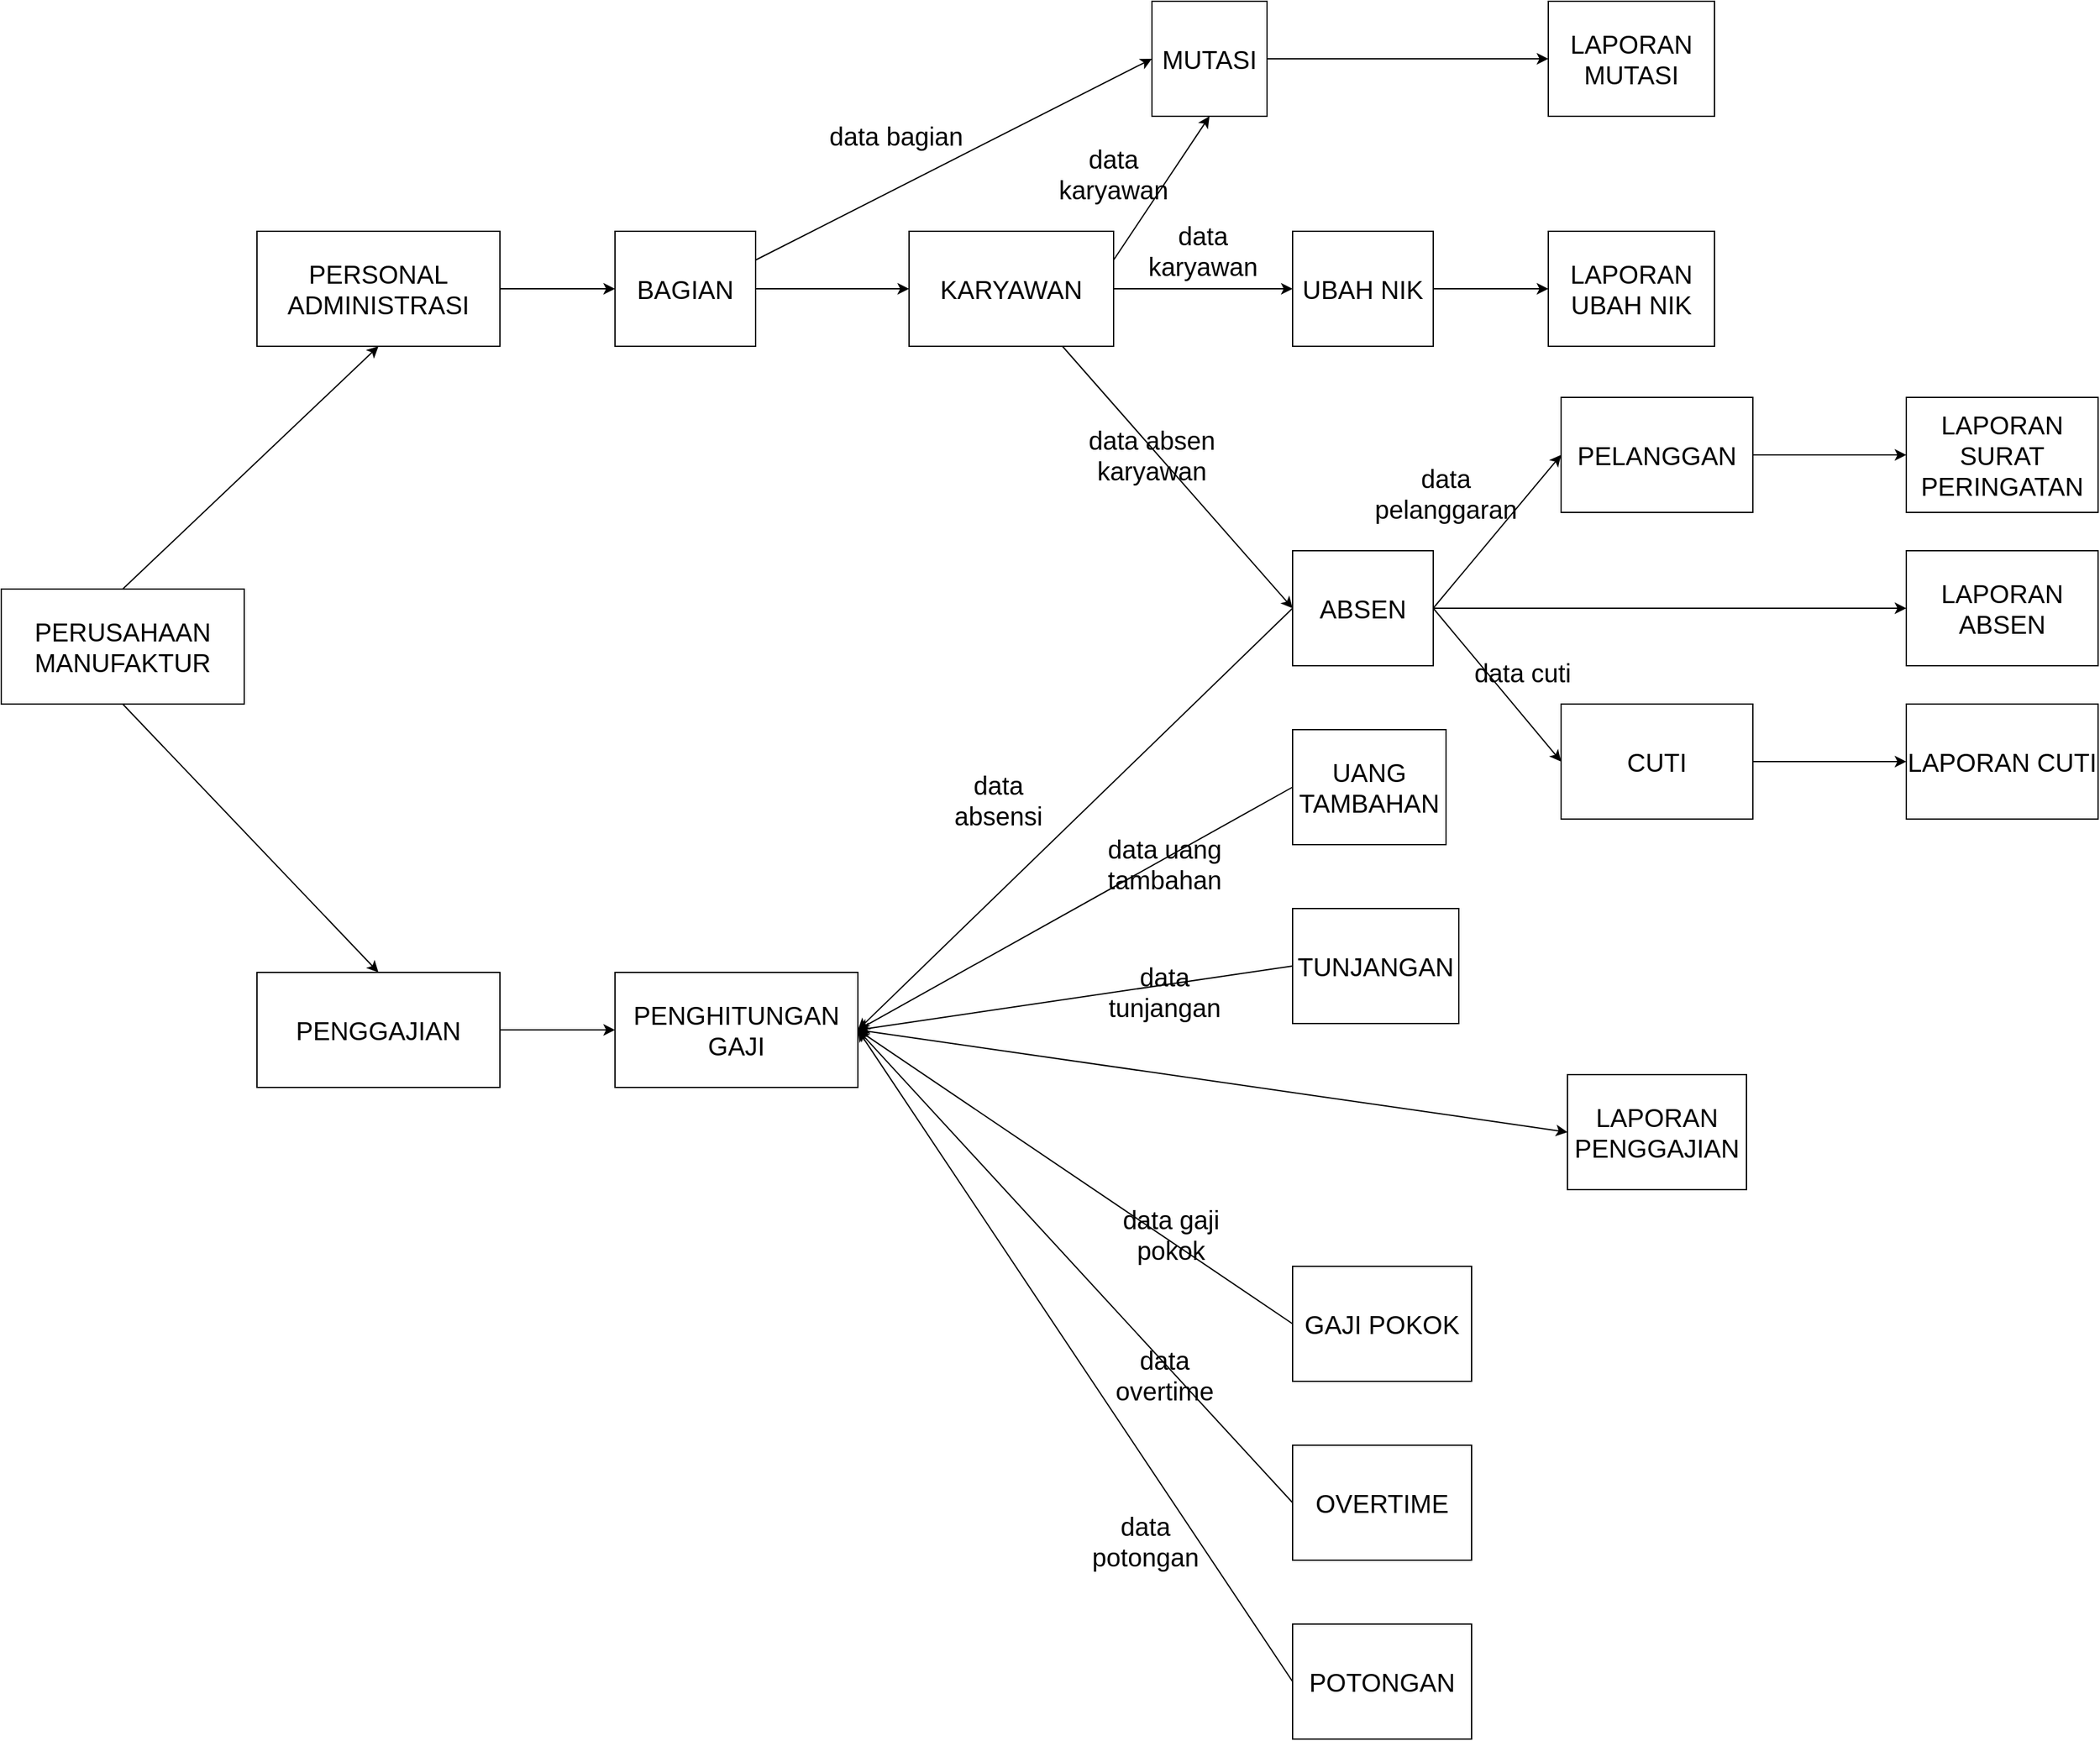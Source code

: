 <mxfile version="16.1.2" type="device" pages="10"><diagram id="rMRCvyd2-OMKyajF74GV" name="PROSES BISNIS"><mxGraphModel dx="731" dy="1794" grid="1" gridSize="10" guides="1" tooltips="1" connect="1" arrows="1" fold="1" page="1" pageScale="1" pageWidth="2336" pageHeight="1654" math="0" shadow="0"><root><mxCell id="0"/><mxCell id="1" parent="0"/><mxCell id="bnqvH8H03qf7I1cJE-rH-4" style="rounded=0;orthogonalLoop=1;jettySize=auto;html=1;exitX=0.5;exitY=1;exitDx=0;exitDy=0;entryX=0.5;entryY=0;entryDx=0;entryDy=0;fontSize=20;" parent="1" source="bnqvH8H03qf7I1cJE-rH-1" target="bnqvH8H03qf7I1cJE-rH-3" edge="1"><mxGeometry relative="1" as="geometry"/></mxCell><mxCell id="bnqvH8H03qf7I1cJE-rH-5" style="edgeStyle=none;rounded=0;orthogonalLoop=1;jettySize=auto;html=1;exitX=0.5;exitY=0;exitDx=0;exitDy=0;entryX=0.5;entryY=1;entryDx=0;entryDy=0;fontSize=20;" parent="1" source="bnqvH8H03qf7I1cJE-rH-1" target="bnqvH8H03qf7I1cJE-rH-2" edge="1"><mxGeometry relative="1" as="geometry"/></mxCell><mxCell id="bnqvH8H03qf7I1cJE-rH-1" value="PERUSAHAAN MANUFAKTUR" style="whiteSpace=wrap;html=1;align=center;fontSize=20;" parent="1" vertex="1"><mxGeometry x="260" y="607" width="190" height="90" as="geometry"/></mxCell><mxCell id="bnqvH8H03qf7I1cJE-rH-7" style="edgeStyle=none;rounded=0;orthogonalLoop=1;jettySize=auto;html=1;exitX=1;exitY=0.5;exitDx=0;exitDy=0;entryX=0;entryY=0.5;entryDx=0;entryDy=0;fontSize=20;" parent="1" source="bnqvH8H03qf7I1cJE-rH-2" target="bnqvH8H03qf7I1cJE-rH-6" edge="1"><mxGeometry relative="1" as="geometry"/></mxCell><mxCell id="bnqvH8H03qf7I1cJE-rH-2" value="PERSONAL ADMINISTRASI" style="whiteSpace=wrap;html=1;align=center;fontSize=20;" parent="1" vertex="1"><mxGeometry x="460" y="327" width="190" height="90" as="geometry"/></mxCell><mxCell id="bnqvH8H03qf7I1cJE-rH-9" style="edgeStyle=none;rounded=0;orthogonalLoop=1;jettySize=auto;html=1;exitX=1;exitY=0.5;exitDx=0;exitDy=0;entryX=0;entryY=0.5;entryDx=0;entryDy=0;fontSize=20;" parent="1" source="bnqvH8H03qf7I1cJE-rH-3" target="bnqvH8H03qf7I1cJE-rH-8" edge="1"><mxGeometry relative="1" as="geometry"/></mxCell><mxCell id="bnqvH8H03qf7I1cJE-rH-3" value="PENGGAJIAN" style="whiteSpace=wrap;html=1;align=center;fontSize=20;" parent="1" vertex="1"><mxGeometry x="460" y="907" width="190" height="90" as="geometry"/></mxCell><mxCell id="bnqvH8H03qf7I1cJE-rH-11" style="edgeStyle=none;rounded=0;orthogonalLoop=1;jettySize=auto;html=1;exitX=1;exitY=0.5;exitDx=0;exitDy=0;entryX=0;entryY=0.5;entryDx=0;entryDy=0;fontSize=20;" parent="1" source="bnqvH8H03qf7I1cJE-rH-6" target="bnqvH8H03qf7I1cJE-rH-10" edge="1"><mxGeometry relative="1" as="geometry"/></mxCell><mxCell id="bnqvH8H03qf7I1cJE-rH-13" style="edgeStyle=none;rounded=0;orthogonalLoop=1;jettySize=auto;html=1;exitX=1;exitY=0.25;exitDx=0;exitDy=0;entryX=0;entryY=0.5;entryDx=0;entryDy=0;fontSize=20;" parent="1" source="bnqvH8H03qf7I1cJE-rH-6" target="bnqvH8H03qf7I1cJE-rH-12" edge="1"><mxGeometry relative="1" as="geometry"/></mxCell><mxCell id="bnqvH8H03qf7I1cJE-rH-6" value="BAGIAN" style="whiteSpace=wrap;html=1;align=center;fontSize=20;" parent="1" vertex="1"><mxGeometry x="740" y="327" width="110" height="90" as="geometry"/></mxCell><mxCell id="bnqvH8H03qf7I1cJE-rH-41" style="edgeStyle=none;rounded=0;orthogonalLoop=1;jettySize=auto;html=1;exitX=1;exitY=0.5;exitDx=0;exitDy=0;entryX=0;entryY=0.5;entryDx=0;entryDy=0;fontSize=20;" parent="1" source="bnqvH8H03qf7I1cJE-rH-8" target="bnqvH8H03qf7I1cJE-rH-37" edge="1"><mxGeometry relative="1" as="geometry"/></mxCell><mxCell id="bnqvH8H03qf7I1cJE-rH-8" value="PENGHITUNGAN GAJI" style="whiteSpace=wrap;html=1;align=center;fontSize=20;" parent="1" vertex="1"><mxGeometry x="740" y="907" width="190" height="90" as="geometry"/></mxCell><mxCell id="bnqvH8H03qf7I1cJE-rH-15" style="edgeStyle=none;rounded=0;orthogonalLoop=1;jettySize=auto;html=1;exitX=1;exitY=0.25;exitDx=0;exitDy=0;entryX=0.5;entryY=1;entryDx=0;entryDy=0;fontSize=20;" parent="1" source="bnqvH8H03qf7I1cJE-rH-10" target="bnqvH8H03qf7I1cJE-rH-12" edge="1"><mxGeometry relative="1" as="geometry"/></mxCell><mxCell id="bnqvH8H03qf7I1cJE-rH-17" style="edgeStyle=none;rounded=0;orthogonalLoop=1;jettySize=auto;html=1;exitX=1;exitY=0.5;exitDx=0;exitDy=0;entryX=0;entryY=0.5;entryDx=0;entryDy=0;fontSize=20;" parent="1" source="bnqvH8H03qf7I1cJE-rH-10" target="bnqvH8H03qf7I1cJE-rH-16" edge="1"><mxGeometry relative="1" as="geometry"/></mxCell><mxCell id="bnqvH8H03qf7I1cJE-rH-23" style="edgeStyle=none;rounded=0;orthogonalLoop=1;jettySize=auto;html=1;exitX=0.75;exitY=1;exitDx=0;exitDy=0;entryX=0;entryY=0.5;entryDx=0;entryDy=0;fontSize=20;" parent="1" source="bnqvH8H03qf7I1cJE-rH-10" target="bnqvH8H03qf7I1cJE-rH-22" edge="1"><mxGeometry relative="1" as="geometry"/></mxCell><mxCell id="bnqvH8H03qf7I1cJE-rH-10" value="KARYAWAN" style="whiteSpace=wrap;html=1;align=center;fontSize=20;" parent="1" vertex="1"><mxGeometry x="970" y="327" width="160" height="90" as="geometry"/></mxCell><mxCell id="bnqvH8H03qf7I1cJE-rH-19" style="edgeStyle=none;rounded=0;orthogonalLoop=1;jettySize=auto;html=1;exitX=1;exitY=0.5;exitDx=0;exitDy=0;entryX=0;entryY=0.5;entryDx=0;entryDy=0;fontSize=20;" parent="1" source="bnqvH8H03qf7I1cJE-rH-12" target="bnqvH8H03qf7I1cJE-rH-18" edge="1"><mxGeometry relative="1" as="geometry"/></mxCell><mxCell id="bnqvH8H03qf7I1cJE-rH-12" value="MUTASI" style="whiteSpace=wrap;html=1;align=center;fontSize=20;" parent="1" vertex="1"><mxGeometry x="1160" y="147" width="90" height="90" as="geometry"/></mxCell><mxCell id="bnqvH8H03qf7I1cJE-rH-21" style="edgeStyle=none;rounded=0;orthogonalLoop=1;jettySize=auto;html=1;exitX=1;exitY=0.5;exitDx=0;exitDy=0;entryX=0;entryY=0.5;entryDx=0;entryDy=0;fontSize=20;" parent="1" source="bnqvH8H03qf7I1cJE-rH-16" target="bnqvH8H03qf7I1cJE-rH-20" edge="1"><mxGeometry relative="1" as="geometry"/></mxCell><mxCell id="bnqvH8H03qf7I1cJE-rH-16" value="UBAH NIK" style="whiteSpace=wrap;html=1;align=center;fontSize=20;" parent="1" vertex="1"><mxGeometry x="1270" y="327" width="110" height="90" as="geometry"/></mxCell><mxCell id="bnqvH8H03qf7I1cJE-rH-18" value="LAPORAN MUTASI" style="whiteSpace=wrap;html=1;align=center;fontSize=20;" parent="1" vertex="1"><mxGeometry x="1470" y="147" width="130" height="90" as="geometry"/></mxCell><mxCell id="bnqvH8H03qf7I1cJE-rH-20" value="LAPORAN UBAH NIK" style="whiteSpace=wrap;html=1;align=center;fontSize=20;" parent="1" vertex="1"><mxGeometry x="1470" y="327" width="130" height="90" as="geometry"/></mxCell><mxCell id="bnqvH8H03qf7I1cJE-rH-25" style="edgeStyle=none;rounded=0;orthogonalLoop=1;jettySize=auto;html=1;exitX=1;exitY=0.5;exitDx=0;exitDy=0;entryX=0;entryY=0.5;entryDx=0;entryDy=0;fontSize=20;" parent="1" source="bnqvH8H03qf7I1cJE-rH-22" target="bnqvH8H03qf7I1cJE-rH-24" edge="1"><mxGeometry relative="1" as="geometry"/></mxCell><mxCell id="bnqvH8H03qf7I1cJE-rH-29" style="edgeStyle=none;rounded=0;orthogonalLoop=1;jettySize=auto;html=1;exitX=1;exitY=0.5;exitDx=0;exitDy=0;entryX=0;entryY=0.5;entryDx=0;entryDy=0;fontSize=20;" parent="1" source="bnqvH8H03qf7I1cJE-rH-22" target="bnqvH8H03qf7I1cJE-rH-28" edge="1"><mxGeometry relative="1" as="geometry"/></mxCell><mxCell id="bnqvH8H03qf7I1cJE-rH-31" style="edgeStyle=none;rounded=0;orthogonalLoop=1;jettySize=auto;html=1;exitX=1;exitY=0.5;exitDx=0;exitDy=0;entryX=0;entryY=0.5;entryDx=0;entryDy=0;fontSize=20;" parent="1" source="bnqvH8H03qf7I1cJE-rH-22" target="bnqvH8H03qf7I1cJE-rH-30" edge="1"><mxGeometry relative="1" as="geometry"/></mxCell><mxCell id="bnqvH8H03qf7I1cJE-rH-34" style="edgeStyle=none;rounded=0;orthogonalLoop=1;jettySize=auto;html=1;exitX=0;exitY=0.5;exitDx=0;exitDy=0;entryX=1;entryY=0.5;entryDx=0;entryDy=0;fontSize=20;" parent="1" source="bnqvH8H03qf7I1cJE-rH-22" target="bnqvH8H03qf7I1cJE-rH-8" edge="1"><mxGeometry relative="1" as="geometry"/></mxCell><mxCell id="bnqvH8H03qf7I1cJE-rH-22" value="ABSEN" style="whiteSpace=wrap;html=1;align=center;fontSize=20;" parent="1" vertex="1"><mxGeometry x="1270" y="577" width="110" height="90" as="geometry"/></mxCell><mxCell id="bnqvH8H03qf7I1cJE-rH-27" style="edgeStyle=none;rounded=0;orthogonalLoop=1;jettySize=auto;html=1;exitX=1;exitY=0.5;exitDx=0;exitDy=0;entryX=0;entryY=0.5;entryDx=0;entryDy=0;fontSize=20;" parent="1" source="bnqvH8H03qf7I1cJE-rH-24" target="bnqvH8H03qf7I1cJE-rH-26" edge="1"><mxGeometry relative="1" as="geometry"/></mxCell><mxCell id="bnqvH8H03qf7I1cJE-rH-24" value="PELANGGAN" style="whiteSpace=wrap;html=1;align=center;fontSize=20;" parent="1" vertex="1"><mxGeometry x="1480" y="457" width="150" height="90" as="geometry"/></mxCell><mxCell id="bnqvH8H03qf7I1cJE-rH-26" value="LAPORAN SURAT PERINGATAN" style="whiteSpace=wrap;html=1;align=center;fontSize=20;" parent="1" vertex="1"><mxGeometry x="1750" y="457" width="150" height="90" as="geometry"/></mxCell><mxCell id="bnqvH8H03qf7I1cJE-rH-28" value="LAPORAN ABSEN" style="whiteSpace=wrap;html=1;align=center;fontSize=20;" parent="1" vertex="1"><mxGeometry x="1750" y="577" width="150" height="90" as="geometry"/></mxCell><mxCell id="bnqvH8H03qf7I1cJE-rH-33" style="edgeStyle=none;rounded=0;orthogonalLoop=1;jettySize=auto;html=1;exitX=1;exitY=0.5;exitDx=0;exitDy=0;entryX=0;entryY=0.5;entryDx=0;entryDy=0;fontSize=20;" parent="1" source="bnqvH8H03qf7I1cJE-rH-30" target="bnqvH8H03qf7I1cJE-rH-32" edge="1"><mxGeometry relative="1" as="geometry"/></mxCell><mxCell id="bnqvH8H03qf7I1cJE-rH-30" value="CUTI" style="whiteSpace=wrap;html=1;align=center;fontSize=20;" parent="1" vertex="1"><mxGeometry x="1480" y="697" width="150" height="90" as="geometry"/></mxCell><mxCell id="bnqvH8H03qf7I1cJE-rH-32" value="LAPORAN CUTI" style="whiteSpace=wrap;html=1;align=center;fontSize=20;" parent="1" vertex="1"><mxGeometry x="1750" y="697" width="150" height="90" as="geometry"/></mxCell><mxCell id="bnqvH8H03qf7I1cJE-rH-42" style="edgeStyle=none;rounded=0;orthogonalLoop=1;jettySize=auto;html=1;exitX=0;exitY=0.5;exitDx=0;exitDy=0;fontSize=20;entryX=1;entryY=0.5;entryDx=0;entryDy=0;" parent="1" source="bnqvH8H03qf7I1cJE-rH-35" target="bnqvH8H03qf7I1cJE-rH-8" edge="1"><mxGeometry relative="1" as="geometry"><mxPoint x="1020" y="917" as="targetPoint"/></mxGeometry></mxCell><mxCell id="bnqvH8H03qf7I1cJE-rH-35" value="UANG TAMBAHAN" style="whiteSpace=wrap;html=1;align=center;fontSize=20;" parent="1" vertex="1"><mxGeometry x="1270" y="717" width="120" height="90" as="geometry"/></mxCell><mxCell id="bnqvH8H03qf7I1cJE-rH-43" style="edgeStyle=none;rounded=0;orthogonalLoop=1;jettySize=auto;html=1;exitX=0;exitY=0.5;exitDx=0;exitDy=0;fontSize=20;entryX=1;entryY=0.5;entryDx=0;entryDy=0;" parent="1" source="bnqvH8H03qf7I1cJE-rH-36" target="bnqvH8H03qf7I1cJE-rH-8" edge="1"><mxGeometry relative="1" as="geometry"><mxPoint x="1060" y="937" as="targetPoint"/></mxGeometry></mxCell><mxCell id="bnqvH8H03qf7I1cJE-rH-36" value="TUNJANGAN" style="whiteSpace=wrap;html=1;align=center;fontSize=20;" parent="1" vertex="1"><mxGeometry x="1270" y="857" width="130" height="90" as="geometry"/></mxCell><mxCell id="bnqvH8H03qf7I1cJE-rH-37" value="LAPORAN PENGGAJIAN" style="whiteSpace=wrap;html=1;align=center;fontSize=20;" parent="1" vertex="1"><mxGeometry x="1485" y="987" width="140" height="90" as="geometry"/></mxCell><mxCell id="bnqvH8H03qf7I1cJE-rH-44" style="edgeStyle=none;rounded=0;orthogonalLoop=1;jettySize=auto;html=1;exitX=0;exitY=0.5;exitDx=0;exitDy=0;entryX=1;entryY=0.5;entryDx=0;entryDy=0;fontSize=20;" parent="1" source="bnqvH8H03qf7I1cJE-rH-38" target="bnqvH8H03qf7I1cJE-rH-8" edge="1"><mxGeometry relative="1" as="geometry"/></mxCell><mxCell id="bnqvH8H03qf7I1cJE-rH-38" value="GAJI POKOK" style="whiteSpace=wrap;html=1;align=center;fontSize=20;" parent="1" vertex="1"><mxGeometry x="1270" y="1137" width="140" height="90" as="geometry"/></mxCell><mxCell id="bnqvH8H03qf7I1cJE-rH-45" style="edgeStyle=none;rounded=0;orthogonalLoop=1;jettySize=auto;html=1;exitX=0;exitY=0.5;exitDx=0;exitDy=0;entryX=1;entryY=0.5;entryDx=0;entryDy=0;fontSize=20;" parent="1" source="bnqvH8H03qf7I1cJE-rH-39" target="bnqvH8H03qf7I1cJE-rH-8" edge="1"><mxGeometry relative="1" as="geometry"/></mxCell><mxCell id="bnqvH8H03qf7I1cJE-rH-39" value="OVERTIME" style="whiteSpace=wrap;html=1;align=center;fontSize=20;" parent="1" vertex="1"><mxGeometry x="1270" y="1277" width="140" height="90" as="geometry"/></mxCell><mxCell id="bnqvH8H03qf7I1cJE-rH-46" style="edgeStyle=none;rounded=0;orthogonalLoop=1;jettySize=auto;html=1;exitX=0;exitY=0.5;exitDx=0;exitDy=0;entryX=1;entryY=0.5;entryDx=0;entryDy=0;fontSize=20;" parent="1" source="bnqvH8H03qf7I1cJE-rH-40" target="bnqvH8H03qf7I1cJE-rH-8" edge="1"><mxGeometry relative="1" as="geometry"/></mxCell><mxCell id="bnqvH8H03qf7I1cJE-rH-40" value="POTONGAN" style="whiteSpace=wrap;html=1;align=center;fontSize=20;" parent="1" vertex="1"><mxGeometry x="1270" y="1417" width="140" height="90" as="geometry"/></mxCell><mxCell id="bnqvH8H03qf7I1cJE-rH-47" value="data absensi" style="text;html=1;strokeColor=none;fillColor=none;align=center;verticalAlign=middle;whiteSpace=wrap;rounded=0;fontSize=20;" parent="1" vertex="1"><mxGeometry x="1010" y="757" width="60" height="30" as="geometry"/></mxCell><mxCell id="bnqvH8H03qf7I1cJE-rH-48" value="data uang tambahan" style="text;html=1;strokeColor=none;fillColor=none;align=center;verticalAlign=middle;whiteSpace=wrap;rounded=0;fontSize=20;" parent="1" vertex="1"><mxGeometry x="1140" y="807" width="60" height="30" as="geometry"/></mxCell><mxCell id="bnqvH8H03qf7I1cJE-rH-49" value="data tunjangan" style="text;html=1;strokeColor=none;fillColor=none;align=center;verticalAlign=middle;whiteSpace=wrap;rounded=0;fontSize=20;" parent="1" vertex="1"><mxGeometry x="1140" y="907" width="60" height="30" as="geometry"/></mxCell><mxCell id="bnqvH8H03qf7I1cJE-rH-50" value="data gaji pokok" style="text;html=1;strokeColor=none;fillColor=none;align=center;verticalAlign=middle;whiteSpace=wrap;rounded=0;fontSize=20;" parent="1" vertex="1"><mxGeometry x="1130" y="1097" width="90" height="30" as="geometry"/></mxCell><mxCell id="bnqvH8H03qf7I1cJE-rH-52" value="data overtime" style="text;html=1;strokeColor=none;fillColor=none;align=center;verticalAlign=middle;whiteSpace=wrap;rounded=0;fontSize=20;" parent="1" vertex="1"><mxGeometry x="1125" y="1207" width="90" height="30" as="geometry"/></mxCell><mxCell id="bnqvH8H03qf7I1cJE-rH-53" value="data potongan" style="text;html=1;strokeColor=none;fillColor=none;align=center;verticalAlign=middle;whiteSpace=wrap;rounded=0;fontSize=20;" parent="1" vertex="1"><mxGeometry x="1110" y="1337" width="90" height="30" as="geometry"/></mxCell><mxCell id="bnqvH8H03qf7I1cJE-rH-54" value="data cuti" style="text;html=1;strokeColor=none;fillColor=none;align=center;verticalAlign=middle;whiteSpace=wrap;rounded=0;fontSize=20;" parent="1" vertex="1"><mxGeometry x="1410" y="657" width="80" height="30" as="geometry"/></mxCell><mxCell id="bnqvH8H03qf7I1cJE-rH-55" value="data pelanggaran" style="text;html=1;strokeColor=none;fillColor=none;align=center;verticalAlign=middle;whiteSpace=wrap;rounded=0;fontSize=20;" parent="1" vertex="1"><mxGeometry x="1350" y="517" width="80" height="30" as="geometry"/></mxCell><mxCell id="bnqvH8H03qf7I1cJE-rH-56" value="data absen karyawan" style="text;html=1;strokeColor=none;fillColor=none;align=center;verticalAlign=middle;whiteSpace=wrap;rounded=0;fontSize=20;" parent="1" vertex="1"><mxGeometry x="1100" y="487" width="120" height="30" as="geometry"/></mxCell><mxCell id="bnqvH8H03qf7I1cJE-rH-57" value="data karyawan" style="text;html=1;strokeColor=none;fillColor=none;align=center;verticalAlign=middle;whiteSpace=wrap;rounded=0;fontSize=20;" parent="1" vertex="1"><mxGeometry x="1140" y="327" width="120" height="30" as="geometry"/></mxCell><mxCell id="bnqvH8H03qf7I1cJE-rH-58" value="data karyawan" style="text;html=1;strokeColor=none;fillColor=none;align=center;verticalAlign=middle;whiteSpace=wrap;rounded=0;fontSize=20;" parent="1" vertex="1"><mxGeometry x="1070" y="267" width="120" height="30" as="geometry"/></mxCell><mxCell id="bnqvH8H03qf7I1cJE-rH-59" value="data bagian" style="text;html=1;strokeColor=none;fillColor=none;align=center;verticalAlign=middle;whiteSpace=wrap;rounded=0;fontSize=20;" parent="1" vertex="1"><mxGeometry x="900" y="237" width="120" height="30" as="geometry"/></mxCell></root></mxGraphModel></diagram><diagram id="Q-qR8v7_fVRznfM30dI6" name="KUMPULAN TABEL"><mxGraphModel dx="2048" dy="1256" grid="1" gridSize="10" guides="1" tooltips="1" connect="1" arrows="1" fold="1" page="1" pageScale="1" pageWidth="2336" pageHeight="1654" math="0" shadow="0"><root><mxCell id="o5IgXkYnP77kcha6EqXE-0"/><mxCell id="o5IgXkYnP77kcha6EqXE-1" parent="o5IgXkYnP77kcha6EqXE-0"/><mxCell id="o5IgXkYnP77kcha6EqXE-2" value="karyawan" style="shape=table;startSize=30;container=1;collapsible=1;childLayout=tableLayout;fixedRows=1;rowLines=0;fontStyle=1;align=center;resizeLast=1;fontSize=20;" vertex="1" parent="o5IgXkYnP77kcha6EqXE-1"><mxGeometry x="320" y="827" width="200" height="650" as="geometry"/></mxCell><mxCell id="o5IgXkYnP77kcha6EqXE-3" value="" style="shape=partialRectangle;collapsible=0;dropTarget=0;pointerEvents=0;fillColor=none;top=0;left=0;bottom=1;right=0;points=[[0,0.5],[1,0.5]];portConstraint=eastwest;fontSize=20;" vertex="1" parent="o5IgXkYnP77kcha6EqXE-2"><mxGeometry y="30" width="200" height="30" as="geometry"/></mxCell><mxCell id="o5IgXkYnP77kcha6EqXE-4" value="PK" style="shape=partialRectangle;connectable=0;fillColor=none;top=0;left=0;bottom=0;right=0;fontStyle=1;overflow=hidden;fontSize=20;" vertex="1" parent="o5IgXkYnP77kcha6EqXE-3"><mxGeometry width="30" height="30" as="geometry"><mxRectangle width="30" height="30" as="alternateBounds"/></mxGeometry></mxCell><mxCell id="o5IgXkYnP77kcha6EqXE-5" value="nik" style="shape=partialRectangle;connectable=0;fillColor=none;top=0;left=0;bottom=0;right=0;align=left;spacingLeft=6;fontStyle=5;overflow=hidden;fontSize=20;" vertex="1" parent="o5IgXkYnP77kcha6EqXE-3"><mxGeometry x="30" width="170" height="30" as="geometry"><mxRectangle width="170" height="30" as="alternateBounds"/></mxGeometry></mxCell><mxCell id="o5IgXkYnP77kcha6EqXE-6" value="" style="shape=partialRectangle;collapsible=0;dropTarget=0;pointerEvents=0;fillColor=none;top=0;left=0;bottom=0;right=0;points=[[0,0.5],[1,0.5]];portConstraint=eastwest;fontSize=20;" vertex="1" parent="o5IgXkYnP77kcha6EqXE-2"><mxGeometry y="60" width="200" height="30" as="geometry"/></mxCell><mxCell id="o5IgXkYnP77kcha6EqXE-7" value="" style="shape=partialRectangle;connectable=0;fillColor=none;top=0;left=0;bottom=0;right=0;editable=1;overflow=hidden;fontSize=20;" vertex="1" parent="o5IgXkYnP77kcha6EqXE-6"><mxGeometry width="30" height="30" as="geometry"><mxRectangle width="30" height="30" as="alternateBounds"/></mxGeometry></mxCell><mxCell id="o5IgXkYnP77kcha6EqXE-8" value="nama_kary" style="shape=partialRectangle;connectable=0;fillColor=none;top=0;left=0;bottom=0;right=0;align=left;spacingLeft=6;overflow=hidden;fontSize=20;" vertex="1" parent="o5IgXkYnP77kcha6EqXE-6"><mxGeometry x="30" width="170" height="30" as="geometry"><mxRectangle width="170" height="30" as="alternateBounds"/></mxGeometry></mxCell><mxCell id="o5IgXkYnP77kcha6EqXE-9" value="" style="shape=partialRectangle;collapsible=0;dropTarget=0;pointerEvents=0;fillColor=none;top=0;left=0;bottom=0;right=0;points=[[0,0.5],[1,0.5]];portConstraint=eastwest;fontSize=20;" vertex="1" parent="o5IgXkYnP77kcha6EqXE-2"><mxGeometry y="90" width="200" height="30" as="geometry"/></mxCell><mxCell id="o5IgXkYnP77kcha6EqXE-10" value="" style="shape=partialRectangle;connectable=0;fillColor=none;top=0;left=0;bottom=0;right=0;editable=1;overflow=hidden;fontSize=20;" vertex="1" parent="o5IgXkYnP77kcha6EqXE-9"><mxGeometry width="30" height="30" as="geometry"><mxRectangle width="30" height="30" as="alternateBounds"/></mxGeometry></mxCell><mxCell id="o5IgXkYnP77kcha6EqXE-11" value="tmpt_lhr_kary" style="shape=partialRectangle;connectable=0;fillColor=none;top=0;left=0;bottom=0;right=0;align=left;spacingLeft=6;overflow=hidden;fontSize=20;" vertex="1" parent="o5IgXkYnP77kcha6EqXE-9"><mxGeometry x="30" width="170" height="30" as="geometry"><mxRectangle width="170" height="30" as="alternateBounds"/></mxGeometry></mxCell><mxCell id="o5IgXkYnP77kcha6EqXE-12" value="" style="shape=partialRectangle;collapsible=0;dropTarget=0;pointerEvents=0;fillColor=none;top=0;left=0;bottom=0;right=0;points=[[0,0.5],[1,0.5]];portConstraint=eastwest;fontSize=20;" vertex="1" parent="o5IgXkYnP77kcha6EqXE-2"><mxGeometry y="120" width="200" height="30" as="geometry"/></mxCell><mxCell id="o5IgXkYnP77kcha6EqXE-13" value="" style="shape=partialRectangle;connectable=0;fillColor=none;top=0;left=0;bottom=0;right=0;editable=1;overflow=hidden;fontSize=20;" vertex="1" parent="o5IgXkYnP77kcha6EqXE-12"><mxGeometry width="30" height="30" as="geometry"><mxRectangle width="30" height="30" as="alternateBounds"/></mxGeometry></mxCell><mxCell id="o5IgXkYnP77kcha6EqXE-14" value="tgl_lhr_kary" style="shape=partialRectangle;connectable=0;fillColor=none;top=0;left=0;bottom=0;right=0;align=left;spacingLeft=6;overflow=hidden;fontSize=20;" vertex="1" parent="o5IgXkYnP77kcha6EqXE-12"><mxGeometry x="30" width="170" height="30" as="geometry"><mxRectangle width="170" height="30" as="alternateBounds"/></mxGeometry></mxCell><mxCell id="o5IgXkYnP77kcha6EqXE-38" value="no_ktp_kary" style="shape=partialRectangle;connectable=0;fillColor=none;top=0;left=0;bottom=0;right=0;align=left;spacingLeft=6;overflow=hidden;fontSize=20;" vertex="1" parent="o5IgXkYnP77kcha6EqXE-1"><mxGeometry x="350" y="977" width="150" height="30" as="geometry"><mxRectangle width="150" height="30" as="alternateBounds"/></mxGeometry></mxCell><mxCell id="o5IgXkYnP77kcha6EqXE-39" value="no_jamsostek_kary" style="shape=partialRectangle;connectable=0;fillColor=none;top=0;left=0;bottom=0;right=0;align=left;spacingLeft=6;overflow=hidden;fontSize=20;" vertex="1" parent="o5IgXkYnP77kcha6EqXE-1"><mxGeometry x="350" y="1007" width="150" height="30" as="geometry"><mxRectangle width="150" height="30" as="alternateBounds"/></mxGeometry></mxCell><mxCell id="o5IgXkYnP77kcha6EqXE-40" value="no_npwp_kary" style="shape=partialRectangle;connectable=0;fillColor=none;top=0;left=0;bottom=0;right=0;align=left;spacingLeft=6;overflow=hidden;fontSize=20;" vertex="1" parent="o5IgXkYnP77kcha6EqXE-1"><mxGeometry x="350" y="1037" width="150" height="30" as="geometry"><mxRectangle width="150" height="30" as="alternateBounds"/></mxGeometry></mxCell><mxCell id="o5IgXkYnP77kcha6EqXE-41" value="agama_kary" style="shape=partialRectangle;connectable=0;fillColor=none;top=0;left=0;bottom=0;right=0;align=left;spacingLeft=6;overflow=hidden;fontSize=20;" vertex="1" parent="o5IgXkYnP77kcha6EqXE-1"><mxGeometry x="350" y="1067" width="150" height="30" as="geometry"><mxRectangle width="150" height="30" as="alternateBounds"/></mxGeometry></mxCell><mxCell id="o5IgXkYnP77kcha6EqXE-42" value="warneg_kary" style="shape=partialRectangle;connectable=0;fillColor=none;top=0;left=0;bottom=0;right=0;align=left;spacingLeft=6;overflow=hidden;fontSize=20;" vertex="1" parent="o5IgXkYnP77kcha6EqXE-1"><mxGeometry x="350" y="1097" width="150" height="30" as="geometry"><mxRectangle width="150" height="30" as="alternateBounds"/></mxGeometry></mxCell><mxCell id="o5IgXkYnP77kcha6EqXE-43" value="pend_akhir_kary" style="shape=partialRectangle;connectable=0;fillColor=none;top=0;left=0;bottom=0;right=0;align=left;spacingLeft=6;overflow=hidden;fontSize=20;" vertex="1" parent="o5IgXkYnP77kcha6EqXE-1"><mxGeometry x="350" y="1127" width="150" height="30" as="geometry"><mxRectangle width="150" height="30" as="alternateBounds"/></mxGeometry></mxCell><mxCell id="o5IgXkYnP77kcha6EqXE-44" value="bid_studi_kary" style="shape=partialRectangle;connectable=0;fillColor=none;top=0;left=0;bottom=0;right=0;align=left;spacingLeft=6;overflow=hidden;fontSize=20;" vertex="1" parent="o5IgXkYnP77kcha6EqXE-1"><mxGeometry x="350" y="1157" width="150" height="30" as="geometry"><mxRectangle width="150" height="30" as="alternateBounds"/></mxGeometry></mxCell><mxCell id="o5IgXkYnP77kcha6EqXE-45" value="bank_account_kary" style="shape=partialRectangle;connectable=0;fillColor=none;top=0;left=0;bottom=0;right=0;align=left;spacingLeft=6;overflow=hidden;fontSize=20;" vertex="1" parent="o5IgXkYnP77kcha6EqXE-1"><mxGeometry x="350" y="1187" width="150" height="30" as="geometry"><mxRectangle width="150" height="30" as="alternateBounds"/></mxGeometry></mxCell><mxCell id="o5IgXkYnP77kcha6EqXE-46" value="no_rek_kary" style="shape=partialRectangle;connectable=0;fillColor=none;top=0;left=0;bottom=0;right=0;align=left;spacingLeft=6;overflow=hidden;fontSize=20;" vertex="1" parent="o5IgXkYnP77kcha6EqXE-1"><mxGeometry x="350" y="1217" width="150" height="30" as="geometry"><mxRectangle width="150" height="30" as="alternateBounds"/></mxGeometry></mxCell><mxCell id="o5IgXkYnP77kcha6EqXE-47" value="status_nikah_kary" style="shape=partialRectangle;connectable=0;fillColor=none;top=0;left=0;bottom=0;right=0;align=left;spacingLeft=6;overflow=hidden;fontSize=20;" vertex="1" parent="o5IgXkYnP77kcha6EqXE-1"><mxGeometry x="350" y="1247" width="150" height="30" as="geometry"><mxRectangle width="150" height="30" as="alternateBounds"/></mxGeometry></mxCell><mxCell id="o5IgXkYnP77kcha6EqXE-48" value="nm_ayah_kary" style="shape=partialRectangle;connectable=0;fillColor=none;top=0;left=0;bottom=0;right=0;align=left;spacingLeft=6;overflow=hidden;fontSize=20;" vertex="1" parent="o5IgXkYnP77kcha6EqXE-1"><mxGeometry x="350" y="1277" width="150" height="30" as="geometry"><mxRectangle width="150" height="30" as="alternateBounds"/></mxGeometry></mxCell><mxCell id="o5IgXkYnP77kcha6EqXE-49" value="nm_ibu_kary" style="shape=partialRectangle;connectable=0;fillColor=none;top=0;left=0;bottom=0;right=0;align=left;spacingLeft=6;overflow=hidden;fontSize=20;" vertex="1" parent="o5IgXkYnP77kcha6EqXE-1"><mxGeometry x="350" y="1307" width="150" height="30" as="geometry"><mxRectangle width="150" height="30" as="alternateBounds"/></mxGeometry></mxCell><mxCell id="o5IgXkYnP77kcha6EqXE-50" value="almt_kary" style="shape=partialRectangle;connectable=0;fillColor=none;top=0;left=0;bottom=0;right=0;align=left;spacingLeft=6;overflow=hidden;fontSize=20;" vertex="1" parent="o5IgXkYnP77kcha6EqXE-1"><mxGeometry x="350" y="1337" width="150" height="30" as="geometry"><mxRectangle width="150" height="30" as="alternateBounds"/></mxGeometry></mxCell><mxCell id="o5IgXkYnP77kcha6EqXE-51" value="kota_kary" style="shape=partialRectangle;connectable=0;fillColor=none;top=0;left=0;bottom=0;right=0;align=left;spacingLeft=6;overflow=hidden;fontSize=20;" vertex="1" parent="o5IgXkYnP77kcha6EqXE-1"><mxGeometry x="350" y="1367" width="150" height="30" as="geometry"><mxRectangle width="150" height="30" as="alternateBounds"/></mxGeometry></mxCell><mxCell id="o5IgXkYnP77kcha6EqXE-52" value="telp_kary" style="shape=partialRectangle;connectable=0;fillColor=none;top=0;left=0;bottom=0;right=0;align=left;spacingLeft=6;overflow=hidden;fontSize=20;" vertex="1" parent="o5IgXkYnP77kcha6EqXE-1"><mxGeometry x="350" y="1397" width="150" height="30" as="geometry"><mxRectangle width="150" height="30" as="alternateBounds"/></mxGeometry></mxCell><mxCell id="o5IgXkYnP77kcha6EqXE-53" value="email_kary" style="shape=partialRectangle;connectable=0;fillColor=none;top=0;left=0;bottom=0;right=0;align=left;spacingLeft=6;overflow=hidden;fontSize=20;" vertex="1" parent="o5IgXkYnP77kcha6EqXE-1"><mxGeometry x="350" y="1427" width="150" height="30" as="geometry"><mxRectangle width="150" height="30" as="alternateBounds"/></mxGeometry></mxCell><mxCell id="o5IgXkYnP77kcha6EqXE-83" value="anggota" style="shape=table;startSize=30;container=1;collapsible=1;childLayout=tableLayout;fixedRows=1;rowLines=0;fontStyle=1;align=center;resizeLast=1;fontSize=20;" vertex="1" parent="o5IgXkYnP77kcha6EqXE-1"><mxGeometry x="660" y="827" width="180" height="200" as="geometry"/></mxCell><mxCell id="o5IgXkYnP77kcha6EqXE-84" value="" style="shape=partialRectangle;collapsible=0;dropTarget=0;pointerEvents=0;fillColor=none;top=0;left=0;bottom=1;right=0;points=[[0,0.5],[1,0.5]];portConstraint=eastwest;fontSize=20;" vertex="1" parent="o5IgXkYnP77kcha6EqXE-83"><mxGeometry y="30" width="180" height="30" as="geometry"/></mxCell><mxCell id="o5IgXkYnP77kcha6EqXE-85" value="PK" style="shape=partialRectangle;connectable=0;fillColor=none;top=0;left=0;bottom=0;right=0;fontStyle=1;overflow=hidden;fontSize=20;" vertex="1" parent="o5IgXkYnP77kcha6EqXE-84"><mxGeometry width="30" height="30" as="geometry"><mxRectangle width="30" height="30" as="alternateBounds"/></mxGeometry></mxCell><mxCell id="o5IgXkYnP77kcha6EqXE-86" value="nik" style="shape=partialRectangle;connectable=0;fillColor=none;top=0;left=0;bottom=0;right=0;align=left;spacingLeft=6;fontStyle=5;overflow=hidden;fontSize=20;" vertex="1" parent="o5IgXkYnP77kcha6EqXE-84"><mxGeometry x="30" width="150" height="30" as="geometry"><mxRectangle width="150" height="30" as="alternateBounds"/></mxGeometry></mxCell><mxCell id="o5IgXkYnP77kcha6EqXE-87" value="" style="shape=partialRectangle;collapsible=0;dropTarget=0;pointerEvents=0;fillColor=none;top=0;left=0;bottom=0;right=0;points=[[0,0.5],[1,0.5]];portConstraint=eastwest;fontSize=20;" vertex="1" parent="o5IgXkYnP77kcha6EqXE-83"><mxGeometry y="60" width="180" height="30" as="geometry"/></mxCell><mxCell id="o5IgXkYnP77kcha6EqXE-88" value="" style="shape=partialRectangle;connectable=0;fillColor=none;top=0;left=0;bottom=0;right=0;editable=1;overflow=hidden;fontSize=20;" vertex="1" parent="o5IgXkYnP77kcha6EqXE-87"><mxGeometry width="30" height="30" as="geometry"><mxRectangle width="30" height="30" as="alternateBounds"/></mxGeometry></mxCell><mxCell id="o5IgXkYnP77kcha6EqXE-89" value="kd_bagian" style="shape=partialRectangle;connectable=0;fillColor=none;top=0;left=0;bottom=0;right=0;align=left;spacingLeft=6;overflow=hidden;fontSize=20;" vertex="1" parent="o5IgXkYnP77kcha6EqXE-87"><mxGeometry x="30" width="150" height="30" as="geometry"><mxRectangle width="150" height="30" as="alternateBounds"/></mxGeometry></mxCell><mxCell id="o5IgXkYnP77kcha6EqXE-90" value="" style="shape=partialRectangle;collapsible=0;dropTarget=0;pointerEvents=0;fillColor=none;top=0;left=0;bottom=0;right=0;points=[[0,0.5],[1,0.5]];portConstraint=eastwest;fontSize=20;" vertex="1" parent="o5IgXkYnP77kcha6EqXE-83"><mxGeometry y="90" width="180" height="30" as="geometry"/></mxCell><mxCell id="o5IgXkYnP77kcha6EqXE-91" value="" style="shape=partialRectangle;connectable=0;fillColor=none;top=0;left=0;bottom=0;right=0;editable=1;overflow=hidden;fontSize=20;" vertex="1" parent="o5IgXkYnP77kcha6EqXE-90"><mxGeometry width="30" height="30" as="geometry"><mxRectangle width="30" height="30" as="alternateBounds"/></mxGeometry></mxCell><mxCell id="o5IgXkYnP77kcha6EqXE-92" value="tgl_masuk" style="shape=partialRectangle;connectable=0;fillColor=none;top=0;left=0;bottom=0;right=0;align=left;spacingLeft=6;overflow=hidden;fontSize=20;" vertex="1" parent="o5IgXkYnP77kcha6EqXE-90"><mxGeometry x="30" width="150" height="30" as="geometry"><mxRectangle width="150" height="30" as="alternateBounds"/></mxGeometry></mxCell><mxCell id="o5IgXkYnP77kcha6EqXE-93" value="" style="shape=partialRectangle;collapsible=0;dropTarget=0;pointerEvents=0;fillColor=none;top=0;left=0;bottom=0;right=0;points=[[0,0.5],[1,0.5]];portConstraint=eastwest;fontSize=20;" vertex="1" parent="o5IgXkYnP77kcha6EqXE-83"><mxGeometry y="120" width="180" height="30" as="geometry"/></mxCell><mxCell id="o5IgXkYnP77kcha6EqXE-94" value="" style="shape=partialRectangle;connectable=0;fillColor=none;top=0;left=0;bottom=0;right=0;editable=1;overflow=hidden;fontSize=20;" vertex="1" parent="o5IgXkYnP77kcha6EqXE-93"><mxGeometry width="30" height="30" as="geometry"><mxRectangle width="30" height="30" as="alternateBounds"/></mxGeometry></mxCell><mxCell id="o5IgXkYnP77kcha6EqXE-95" value="tgl_keluar" style="shape=partialRectangle;connectable=0;fillColor=none;top=0;left=0;bottom=0;right=0;align=left;spacingLeft=6;overflow=hidden;fontSize=20;" vertex="1" parent="o5IgXkYnP77kcha6EqXE-93"><mxGeometry x="30" width="150" height="30" as="geometry"><mxRectangle width="150" height="30" as="alternateBounds"/></mxGeometry></mxCell><mxCell id="o5IgXkYnP77kcha6EqXE-96" value="" style="shape=partialRectangle;collapsible=0;dropTarget=0;pointerEvents=0;fillColor=none;top=0;left=0;bottom=0;right=0;points=[[0,0.5],[1,0.5]];portConstraint=eastwest;fontSize=20;" vertex="1" parent="o5IgXkYnP77kcha6EqXE-1"><mxGeometry x="660" y="977" width="180" height="30" as="geometry"/></mxCell><mxCell id="o5IgXkYnP77kcha6EqXE-97" value="" style="shape=partialRectangle;connectable=0;fillColor=none;top=0;left=0;bottom=0;right=0;editable=1;overflow=hidden;fontSize=20;" vertex="1" parent="o5IgXkYnP77kcha6EqXE-96"><mxGeometry width="30" height="30" as="geometry"><mxRectangle width="30" height="30" as="alternateBounds"/></mxGeometry></mxCell><mxCell id="o5IgXkYnP77kcha6EqXE-98" value="masa_krj" style="shape=partialRectangle;connectable=0;fillColor=none;top=0;left=0;bottom=0;right=0;align=left;spacingLeft=6;overflow=hidden;fontSize=20;" vertex="1" parent="o5IgXkYnP77kcha6EqXE-96"><mxGeometry x="30" width="150" height="30" as="geometry"><mxRectangle width="150" height="30" as="alternateBounds"/></mxGeometry></mxCell><mxCell id="o5IgXkYnP77kcha6EqXE-115" value="bagian" style="shape=table;startSize=30;container=1;collapsible=1;childLayout=tableLayout;fixedRows=1;rowLines=0;fontStyle=1;align=center;resizeLast=1;fontSize=20;" vertex="1" parent="o5IgXkYnP77kcha6EqXE-1"><mxGeometry x="660" y="1087" width="180" height="110" as="geometry"/></mxCell><mxCell id="o5IgXkYnP77kcha6EqXE-116" value="" style="shape=partialRectangle;collapsible=0;dropTarget=0;pointerEvents=0;fillColor=none;top=0;left=0;bottom=1;right=0;points=[[0,0.5],[1,0.5]];portConstraint=eastwest;fontSize=20;" vertex="1" parent="o5IgXkYnP77kcha6EqXE-115"><mxGeometry y="30" width="180" height="30" as="geometry"/></mxCell><mxCell id="o5IgXkYnP77kcha6EqXE-117" value="PK" style="shape=partialRectangle;connectable=0;fillColor=none;top=0;left=0;bottom=0;right=0;fontStyle=1;overflow=hidden;fontSize=20;" vertex="1" parent="o5IgXkYnP77kcha6EqXE-116"><mxGeometry width="30" height="30" as="geometry"><mxRectangle width="30" height="30" as="alternateBounds"/></mxGeometry></mxCell><mxCell id="o5IgXkYnP77kcha6EqXE-118" value="kd_bagian" style="shape=partialRectangle;connectable=0;fillColor=none;top=0;left=0;bottom=0;right=0;align=left;spacingLeft=6;fontStyle=5;overflow=hidden;fontSize=20;" vertex="1" parent="o5IgXkYnP77kcha6EqXE-116"><mxGeometry x="30" width="150" height="30" as="geometry"><mxRectangle width="150" height="30" as="alternateBounds"/></mxGeometry></mxCell><mxCell id="o5IgXkYnP77kcha6EqXE-119" value="" style="shape=partialRectangle;collapsible=0;dropTarget=0;pointerEvents=0;fillColor=none;top=0;left=0;bottom=0;right=0;points=[[0,0.5],[1,0.5]];portConstraint=eastwest;fontSize=20;" vertex="1" parent="o5IgXkYnP77kcha6EqXE-115"><mxGeometry y="60" width="180" height="30" as="geometry"/></mxCell><mxCell id="o5IgXkYnP77kcha6EqXE-120" value="" style="shape=partialRectangle;connectable=0;fillColor=none;top=0;left=0;bottom=0;right=0;editable=1;overflow=hidden;fontSize=20;" vertex="1" parent="o5IgXkYnP77kcha6EqXE-119"><mxGeometry width="30" height="30" as="geometry"><mxRectangle width="30" height="30" as="alternateBounds"/></mxGeometry></mxCell><mxCell id="o5IgXkYnP77kcha6EqXE-121" value="jenis_bagian" style="shape=partialRectangle;connectable=0;fillColor=none;top=0;left=0;bottom=0;right=0;align=left;spacingLeft=6;overflow=hidden;fontSize=20;" vertex="1" parent="o5IgXkYnP77kcha6EqXE-119"><mxGeometry x="30" width="150" height="30" as="geometry"><mxRectangle width="150" height="30" as="alternateBounds"/></mxGeometry></mxCell><mxCell id="o5IgXkYnP77kcha6EqXE-131" value="pelanggaran" style="shape=table;startSize=30;container=1;collapsible=1;childLayout=tableLayout;fixedRows=1;rowLines=0;fontStyle=1;align=center;resizeLast=1;fontSize=20;" vertex="1" parent="o5IgXkYnP77kcha6EqXE-1"><mxGeometry x="660" y="1237" width="200" height="110" as="geometry"/></mxCell><mxCell id="o5IgXkYnP77kcha6EqXE-132" value="" style="shape=partialRectangle;collapsible=0;dropTarget=0;pointerEvents=0;fillColor=none;top=0;left=0;bottom=1;right=0;points=[[0,0.5],[1,0.5]];portConstraint=eastwest;fontSize=20;" vertex="1" parent="o5IgXkYnP77kcha6EqXE-131"><mxGeometry y="30" width="200" height="30" as="geometry"/></mxCell><mxCell id="o5IgXkYnP77kcha6EqXE-133" value="PK" style="shape=partialRectangle;connectable=0;fillColor=none;top=0;left=0;bottom=0;right=0;fontStyle=1;overflow=hidden;fontSize=20;" vertex="1" parent="o5IgXkYnP77kcha6EqXE-132"><mxGeometry width="30" height="30" as="geometry"><mxRectangle width="30" height="30" as="alternateBounds"/></mxGeometry></mxCell><mxCell id="o5IgXkYnP77kcha6EqXE-134" value="kd_pelanggaran" style="shape=partialRectangle;connectable=0;fillColor=none;top=0;left=0;bottom=0;right=0;align=left;spacingLeft=6;fontStyle=5;overflow=hidden;fontSize=20;" vertex="1" parent="o5IgXkYnP77kcha6EqXE-132"><mxGeometry x="30" width="170" height="30" as="geometry"><mxRectangle width="170" height="30" as="alternateBounds"/></mxGeometry></mxCell><mxCell id="o5IgXkYnP77kcha6EqXE-135" value="" style="shape=partialRectangle;collapsible=0;dropTarget=0;pointerEvents=0;fillColor=none;top=0;left=0;bottom=0;right=0;points=[[0,0.5],[1,0.5]];portConstraint=eastwest;fontSize=20;" vertex="1" parent="o5IgXkYnP77kcha6EqXE-131"><mxGeometry y="60" width="200" height="30" as="geometry"/></mxCell><mxCell id="o5IgXkYnP77kcha6EqXE-136" value="" style="shape=partialRectangle;connectable=0;fillColor=none;top=0;left=0;bottom=0;right=0;editable=1;overflow=hidden;fontSize=20;" vertex="1" parent="o5IgXkYnP77kcha6EqXE-135"><mxGeometry width="30" height="30" as="geometry"><mxRectangle width="30" height="30" as="alternateBounds"/></mxGeometry></mxCell><mxCell id="o5IgXkYnP77kcha6EqXE-137" value="jenis_pelanggaran" style="shape=partialRectangle;connectable=0;fillColor=none;top=0;left=0;bottom=0;right=0;align=left;spacingLeft=6;overflow=hidden;fontSize=20;" vertex="1" parent="o5IgXkYnP77kcha6EqXE-135"><mxGeometry x="30" width="170" height="30" as="geometry"><mxRectangle width="170" height="30" as="alternateBounds"/></mxGeometry></mxCell><mxCell id="o5IgXkYnP77kcha6EqXE-138" value="overtime" style="shape=table;startSize=30;container=1;collapsible=1;childLayout=tableLayout;fixedRows=1;rowLines=0;fontStyle=1;align=center;resizeLast=1;fontSize=20;" vertex="1" parent="o5IgXkYnP77kcha6EqXE-1"><mxGeometry x="960" y="1247" width="180" height="110" as="geometry"/></mxCell><mxCell id="o5IgXkYnP77kcha6EqXE-139" value="" style="shape=partialRectangle;collapsible=0;dropTarget=0;pointerEvents=0;fillColor=none;top=0;left=0;bottom=1;right=0;points=[[0,0.5],[1,0.5]];portConstraint=eastwest;fontSize=20;" vertex="1" parent="o5IgXkYnP77kcha6EqXE-138"><mxGeometry y="30" width="180" height="30" as="geometry"/></mxCell><mxCell id="o5IgXkYnP77kcha6EqXE-140" value="PK" style="shape=partialRectangle;connectable=0;fillColor=none;top=0;left=0;bottom=0;right=0;fontStyle=1;overflow=hidden;fontSize=20;" vertex="1" parent="o5IgXkYnP77kcha6EqXE-139"><mxGeometry width="30" height="30" as="geometry"><mxRectangle width="30" height="30" as="alternateBounds"/></mxGeometry></mxCell><mxCell id="o5IgXkYnP77kcha6EqXE-141" value="nik" style="shape=partialRectangle;connectable=0;fillColor=none;top=0;left=0;bottom=0;right=0;align=left;spacingLeft=6;fontStyle=5;overflow=hidden;fontSize=20;" vertex="1" parent="o5IgXkYnP77kcha6EqXE-139"><mxGeometry x="30" width="150" height="30" as="geometry"><mxRectangle width="150" height="30" as="alternateBounds"/></mxGeometry></mxCell><mxCell id="o5IgXkYnP77kcha6EqXE-142" value="" style="shape=partialRectangle;collapsible=0;dropTarget=0;pointerEvents=0;fillColor=none;top=0;left=0;bottom=0;right=0;points=[[0,0.5],[1,0.5]];portConstraint=eastwest;fontSize=20;" vertex="1" parent="o5IgXkYnP77kcha6EqXE-138"><mxGeometry y="60" width="180" height="30" as="geometry"/></mxCell><mxCell id="o5IgXkYnP77kcha6EqXE-143" value="" style="shape=partialRectangle;connectable=0;fillColor=none;top=0;left=0;bottom=0;right=0;editable=1;overflow=hidden;fontSize=20;" vertex="1" parent="o5IgXkYnP77kcha6EqXE-142"><mxGeometry width="30" height="30" as="geometry"><mxRectangle width="30" height="30" as="alternateBounds"/></mxGeometry></mxCell><mxCell id="o5IgXkYnP77kcha6EqXE-144" value="jumlah_over" style="shape=partialRectangle;connectable=0;fillColor=none;top=0;left=0;bottom=0;right=0;align=left;spacingLeft=6;overflow=hidden;fontSize=20;" vertex="1" parent="o5IgXkYnP77kcha6EqXE-142"><mxGeometry x="30" width="150" height="30" as="geometry"><mxRectangle width="150" height="30" as="alternateBounds"/></mxGeometry></mxCell><mxCell id="o5IgXkYnP77kcha6EqXE-145" value="cuti" style="shape=table;startSize=30;container=1;collapsible=1;childLayout=tableLayout;fixedRows=1;rowLines=0;fontStyle=1;align=center;resizeLast=1;fontSize=20;" vertex="1" parent="o5IgXkYnP77kcha6EqXE-1"><mxGeometry x="660" y="1387" width="180" height="130" as="geometry"/></mxCell><mxCell id="o5IgXkYnP77kcha6EqXE-146" value="" style="shape=partialRectangle;collapsible=0;dropTarget=0;pointerEvents=0;fillColor=none;top=0;left=0;bottom=1;right=0;points=[[0,0.5],[1,0.5]];portConstraint=eastwest;fontSize=20;" vertex="1" parent="o5IgXkYnP77kcha6EqXE-145"><mxGeometry y="30" width="180" height="30" as="geometry"/></mxCell><mxCell id="o5IgXkYnP77kcha6EqXE-147" value="PK" style="shape=partialRectangle;connectable=0;fillColor=none;top=0;left=0;bottom=0;right=0;fontStyle=1;overflow=hidden;fontSize=20;" vertex="1" parent="o5IgXkYnP77kcha6EqXE-146"><mxGeometry width="30" height="30" as="geometry"><mxRectangle width="30" height="30" as="alternateBounds"/></mxGeometry></mxCell><mxCell id="o5IgXkYnP77kcha6EqXE-148" value="kd_cuti" style="shape=partialRectangle;connectable=0;fillColor=none;top=0;left=0;bottom=0;right=0;align=left;spacingLeft=6;fontStyle=5;overflow=hidden;fontSize=20;" vertex="1" parent="o5IgXkYnP77kcha6EqXE-146"><mxGeometry x="30" width="150" height="30" as="geometry"><mxRectangle width="150" height="30" as="alternateBounds"/></mxGeometry></mxCell><mxCell id="o5IgXkYnP77kcha6EqXE-149" value="" style="shape=partialRectangle;collapsible=0;dropTarget=0;pointerEvents=0;fillColor=none;top=0;left=0;bottom=0;right=0;points=[[0,0.5],[1,0.5]];portConstraint=eastwest;fontSize=20;" vertex="1" parent="o5IgXkYnP77kcha6EqXE-145"><mxGeometry y="60" width="180" height="30" as="geometry"/></mxCell><mxCell id="o5IgXkYnP77kcha6EqXE-150" value="" style="shape=partialRectangle;connectable=0;fillColor=none;top=0;left=0;bottom=0;right=0;editable=1;overflow=hidden;fontSize=20;" vertex="1" parent="o5IgXkYnP77kcha6EqXE-149"><mxGeometry width="30" height="30" as="geometry"><mxRectangle width="30" height="30" as="alternateBounds"/></mxGeometry></mxCell><mxCell id="o5IgXkYnP77kcha6EqXE-151" value="jenis_cuti" style="shape=partialRectangle;connectable=0;fillColor=none;top=0;left=0;bottom=0;right=0;align=left;spacingLeft=6;overflow=hidden;fontSize=20;" vertex="1" parent="o5IgXkYnP77kcha6EqXE-149"><mxGeometry x="30" width="150" height="30" as="geometry"><mxRectangle width="150" height="30" as="alternateBounds"/></mxGeometry></mxCell><mxCell id="o5IgXkYnP77kcha6EqXE-152" value="" style="shape=partialRectangle;collapsible=0;dropTarget=0;pointerEvents=0;fillColor=none;top=0;left=0;bottom=0;right=0;points=[[0,0.5],[1,0.5]];portConstraint=eastwest;fontSize=20;" vertex="1" parent="o5IgXkYnP77kcha6EqXE-145"><mxGeometry y="90" width="180" height="30" as="geometry"/></mxCell><mxCell id="o5IgXkYnP77kcha6EqXE-153" value="" style="shape=partialRectangle;connectable=0;fillColor=none;top=0;left=0;bottom=0;right=0;editable=1;overflow=hidden;fontSize=20;" vertex="1" parent="o5IgXkYnP77kcha6EqXE-152"><mxGeometry width="30" height="30" as="geometry"><mxRectangle width="30" height="30" as="alternateBounds"/></mxGeometry></mxCell><mxCell id="o5IgXkYnP77kcha6EqXE-154" value="jumlah_cuti" style="shape=partialRectangle;connectable=0;fillColor=none;top=0;left=0;bottom=0;right=0;align=left;spacingLeft=6;overflow=hidden;fontSize=20;" vertex="1" parent="o5IgXkYnP77kcha6EqXE-152"><mxGeometry x="30" width="150" height="30" as="geometry"><mxRectangle width="150" height="30" as="alternateBounds"/></mxGeometry></mxCell><mxCell id="o5IgXkYnP77kcha6EqXE-158" value="gapok" style="shape=table;startSize=30;container=1;collapsible=1;childLayout=tableLayout;fixedRows=1;rowLines=0;fontStyle=1;align=center;resizeLast=1;fontSize=20;" vertex="1" parent="o5IgXkYnP77kcha6EqXE-1"><mxGeometry x="960" y="827" width="180" height="130" as="geometry"/></mxCell><mxCell id="o5IgXkYnP77kcha6EqXE-159" value="" style="shape=partialRectangle;collapsible=0;dropTarget=0;pointerEvents=0;fillColor=none;top=0;left=0;bottom=1;right=0;points=[[0,0.5],[1,0.5]];portConstraint=eastwest;fontSize=20;" vertex="1" parent="o5IgXkYnP77kcha6EqXE-158"><mxGeometry y="30" width="180" height="30" as="geometry"/></mxCell><mxCell id="o5IgXkYnP77kcha6EqXE-160" value="PK" style="shape=partialRectangle;connectable=0;fillColor=none;top=0;left=0;bottom=0;right=0;fontStyle=1;overflow=hidden;fontSize=20;" vertex="1" parent="o5IgXkYnP77kcha6EqXE-159"><mxGeometry width="30" height="30" as="geometry"><mxRectangle width="30" height="30" as="alternateBounds"/></mxGeometry></mxCell><mxCell id="o5IgXkYnP77kcha6EqXE-161" value="kd_gapok" style="shape=partialRectangle;connectable=0;fillColor=none;top=0;left=0;bottom=0;right=0;align=left;spacingLeft=6;fontStyle=5;overflow=hidden;fontSize=20;" vertex="1" parent="o5IgXkYnP77kcha6EqXE-159"><mxGeometry x="30" width="150" height="30" as="geometry"><mxRectangle width="150" height="30" as="alternateBounds"/></mxGeometry></mxCell><mxCell id="o5IgXkYnP77kcha6EqXE-162" value="" style="shape=partialRectangle;collapsible=0;dropTarget=0;pointerEvents=0;fillColor=none;top=0;left=0;bottom=0;right=0;points=[[0,0.5],[1,0.5]];portConstraint=eastwest;fontSize=20;" vertex="1" parent="o5IgXkYnP77kcha6EqXE-158"><mxGeometry y="60" width="180" height="30" as="geometry"/></mxCell><mxCell id="o5IgXkYnP77kcha6EqXE-163" value="" style="shape=partialRectangle;connectable=0;fillColor=none;top=0;left=0;bottom=0;right=0;editable=1;overflow=hidden;fontSize=20;" vertex="1" parent="o5IgXkYnP77kcha6EqXE-162"><mxGeometry width="30" height="30" as="geometry"><mxRectangle width="30" height="30" as="alternateBounds"/></mxGeometry></mxCell><mxCell id="o5IgXkYnP77kcha6EqXE-164" value="min_gapok" style="shape=partialRectangle;connectable=0;fillColor=none;top=0;left=0;bottom=0;right=0;align=left;spacingLeft=6;overflow=hidden;fontSize=20;" vertex="1" parent="o5IgXkYnP77kcha6EqXE-162"><mxGeometry x="30" width="150" height="30" as="geometry"><mxRectangle width="150" height="30" as="alternateBounds"/></mxGeometry></mxCell><mxCell id="o5IgXkYnP77kcha6EqXE-165" value="" style="shape=partialRectangle;collapsible=0;dropTarget=0;pointerEvents=0;fillColor=none;top=0;left=0;bottom=0;right=0;points=[[0,0.5],[1,0.5]];portConstraint=eastwest;fontSize=20;" vertex="1" parent="o5IgXkYnP77kcha6EqXE-158"><mxGeometry y="90" width="180" height="30" as="geometry"/></mxCell><mxCell id="o5IgXkYnP77kcha6EqXE-166" value="" style="shape=partialRectangle;connectable=0;fillColor=none;top=0;left=0;bottom=0;right=0;editable=1;overflow=hidden;fontSize=20;" vertex="1" parent="o5IgXkYnP77kcha6EqXE-165"><mxGeometry width="30" height="30" as="geometry"><mxRectangle width="30" height="30" as="alternateBounds"/></mxGeometry></mxCell><mxCell id="o5IgXkYnP77kcha6EqXE-167" value="max_gapok" style="shape=partialRectangle;connectable=0;fillColor=none;top=0;left=0;bottom=0;right=0;align=left;spacingLeft=6;overflow=hidden;fontSize=20;" vertex="1" parent="o5IgXkYnP77kcha6EqXE-165"><mxGeometry x="30" width="150" height="30" as="geometry"><mxRectangle width="150" height="30" as="alternateBounds"/></mxGeometry></mxCell><mxCell id="o5IgXkYnP77kcha6EqXE-168" value="potongan" style="shape=table;startSize=30;container=1;collapsible=1;childLayout=tableLayout;fixedRows=1;rowLines=0;fontStyle=1;align=center;resizeLast=1;fontSize=20;" vertex="1" parent="o5IgXkYnP77kcha6EqXE-1"><mxGeometry x="960" y="1087" width="180" height="130" as="geometry"/></mxCell><mxCell id="o5IgXkYnP77kcha6EqXE-169" value="" style="shape=partialRectangle;collapsible=0;dropTarget=0;pointerEvents=0;fillColor=none;top=0;left=0;bottom=1;right=0;points=[[0,0.5],[1,0.5]];portConstraint=eastwest;fontSize=20;" vertex="1" parent="o5IgXkYnP77kcha6EqXE-168"><mxGeometry y="30" width="180" height="30" as="geometry"/></mxCell><mxCell id="o5IgXkYnP77kcha6EqXE-170" value="PK" style="shape=partialRectangle;connectable=0;fillColor=none;top=0;left=0;bottom=0;right=0;fontStyle=1;overflow=hidden;fontSize=20;" vertex="1" parent="o5IgXkYnP77kcha6EqXE-169"><mxGeometry width="30" height="30" as="geometry"><mxRectangle width="30" height="30" as="alternateBounds"/></mxGeometry></mxCell><mxCell id="o5IgXkYnP77kcha6EqXE-171" value="kd_potongan" style="shape=partialRectangle;connectable=0;fillColor=none;top=0;left=0;bottom=0;right=0;align=left;spacingLeft=6;fontStyle=5;overflow=hidden;fontSize=20;" vertex="1" parent="o5IgXkYnP77kcha6EqXE-169"><mxGeometry x="30" width="150" height="30" as="geometry"><mxRectangle width="150" height="30" as="alternateBounds"/></mxGeometry></mxCell><mxCell id="o5IgXkYnP77kcha6EqXE-172" value="" style="shape=partialRectangle;collapsible=0;dropTarget=0;pointerEvents=0;fillColor=none;top=0;left=0;bottom=0;right=0;points=[[0,0.5],[1,0.5]];portConstraint=eastwest;fontSize=20;" vertex="1" parent="o5IgXkYnP77kcha6EqXE-168"><mxGeometry y="60" width="180" height="30" as="geometry"/></mxCell><mxCell id="o5IgXkYnP77kcha6EqXE-173" value="" style="shape=partialRectangle;connectable=0;fillColor=none;top=0;left=0;bottom=0;right=0;editable=1;overflow=hidden;fontSize=20;" vertex="1" parent="o5IgXkYnP77kcha6EqXE-172"><mxGeometry width="30" height="30" as="geometry"><mxRectangle width="30" height="30" as="alternateBounds"/></mxGeometry></mxCell><mxCell id="o5IgXkYnP77kcha6EqXE-174" value="jenis_potongan" style="shape=partialRectangle;connectable=0;fillColor=none;top=0;left=0;bottom=0;right=0;align=left;spacingLeft=6;overflow=hidden;fontSize=20;" vertex="1" parent="o5IgXkYnP77kcha6EqXE-172"><mxGeometry x="30" width="150" height="30" as="geometry"><mxRectangle width="150" height="30" as="alternateBounds"/></mxGeometry></mxCell><mxCell id="o5IgXkYnP77kcha6EqXE-175" value="" style="shape=partialRectangle;collapsible=0;dropTarget=0;pointerEvents=0;fillColor=none;top=0;left=0;bottom=0;right=0;points=[[0,0.5],[1,0.5]];portConstraint=eastwest;fontSize=20;" vertex="1" parent="o5IgXkYnP77kcha6EqXE-168"><mxGeometry y="90" width="180" height="30" as="geometry"/></mxCell><mxCell id="o5IgXkYnP77kcha6EqXE-176" value="" style="shape=partialRectangle;connectable=0;fillColor=none;top=0;left=0;bottom=0;right=0;editable=1;overflow=hidden;fontSize=20;" vertex="1" parent="o5IgXkYnP77kcha6EqXE-175"><mxGeometry width="30" height="30" as="geometry"><mxRectangle width="30" height="30" as="alternateBounds"/></mxGeometry></mxCell><mxCell id="o5IgXkYnP77kcha6EqXE-177" value="besar_potongan" style="shape=partialRectangle;connectable=0;fillColor=none;top=0;left=0;bottom=0;right=0;align=left;spacingLeft=6;overflow=hidden;fontSize=20;" vertex="1" parent="o5IgXkYnP77kcha6EqXE-175"><mxGeometry x="30" width="150" height="30" as="geometry"><mxRectangle width="150" height="30" as="alternateBounds"/></mxGeometry></mxCell><mxCell id="SvYikGIstBPRqQwcsBRy-0" value="ubah_nik" style="shape=table;startSize=30;container=1;collapsible=1;childLayout=tableLayout;fixedRows=1;rowLines=0;fontStyle=1;align=center;resizeLast=1;fontSize=20;" vertex="1" parent="o5IgXkYnP77kcha6EqXE-1"><mxGeometry x="320" y="310" width="180" height="160" as="geometry"/></mxCell><mxCell id="SvYikGIstBPRqQwcsBRy-1" value="" style="shape=partialRectangle;collapsible=0;dropTarget=0;pointerEvents=0;fillColor=none;top=0;left=0;bottom=1;right=0;points=[[0,0.5],[1,0.5]];portConstraint=eastwest;fontSize=20;" vertex="1" parent="SvYikGIstBPRqQwcsBRy-0"><mxGeometry y="30" width="180" height="30" as="geometry"/></mxCell><mxCell id="SvYikGIstBPRqQwcsBRy-2" value="PK" style="shape=partialRectangle;connectable=0;fillColor=none;top=0;left=0;bottom=0;right=0;fontStyle=1;overflow=hidden;fontSize=20;" vertex="1" parent="SvYikGIstBPRqQwcsBRy-1"><mxGeometry width="30" height="30" as="geometry"><mxRectangle width="30" height="30" as="alternateBounds"/></mxGeometry></mxCell><mxCell id="SvYikGIstBPRqQwcsBRy-3" value="kd_ubah_nik" style="shape=partialRectangle;connectable=0;fillColor=none;top=0;left=0;bottom=0;right=0;align=left;spacingLeft=6;fontStyle=5;overflow=hidden;fontSize=20;" vertex="1" parent="SvYikGIstBPRqQwcsBRy-1"><mxGeometry x="30" width="150" height="30" as="geometry"><mxRectangle width="150" height="30" as="alternateBounds"/></mxGeometry></mxCell><mxCell id="SvYikGIstBPRqQwcsBRy-4" value="" style="shape=partialRectangle;collapsible=0;dropTarget=0;pointerEvents=0;fillColor=none;top=0;left=0;bottom=0;right=0;points=[[0,0.5],[1,0.5]];portConstraint=eastwest;fontSize=20;" vertex="1" parent="SvYikGIstBPRqQwcsBRy-0"><mxGeometry y="60" width="180" height="30" as="geometry"/></mxCell><mxCell id="SvYikGIstBPRqQwcsBRy-5" value="" style="shape=partialRectangle;connectable=0;fillColor=none;top=0;left=0;bottom=0;right=0;editable=1;overflow=hidden;fontSize=20;" vertex="1" parent="SvYikGIstBPRqQwcsBRy-4"><mxGeometry width="30" height="30" as="geometry"><mxRectangle width="30" height="30" as="alternateBounds"/></mxGeometry></mxCell><mxCell id="SvYikGIstBPRqQwcsBRy-6" value="nik_lama" style="shape=partialRectangle;connectable=0;fillColor=none;top=0;left=0;bottom=0;right=0;align=left;spacingLeft=6;overflow=hidden;fontSize=20;" vertex="1" parent="SvYikGIstBPRqQwcsBRy-4"><mxGeometry x="30" width="150" height="30" as="geometry"><mxRectangle width="150" height="30" as="alternateBounds"/></mxGeometry></mxCell><mxCell id="SvYikGIstBPRqQwcsBRy-7" value="" style="shape=partialRectangle;collapsible=0;dropTarget=0;pointerEvents=0;fillColor=none;top=0;left=0;bottom=0;right=0;points=[[0,0.5],[1,0.5]];portConstraint=eastwest;fontSize=20;" vertex="1" parent="SvYikGIstBPRqQwcsBRy-0"><mxGeometry y="90" width="180" height="30" as="geometry"/></mxCell><mxCell id="SvYikGIstBPRqQwcsBRy-8" value="" style="shape=partialRectangle;connectable=0;fillColor=none;top=0;left=0;bottom=0;right=0;editable=1;overflow=hidden;fontSize=20;" vertex="1" parent="SvYikGIstBPRqQwcsBRy-7"><mxGeometry width="30" height="30" as="geometry"><mxRectangle width="30" height="30" as="alternateBounds"/></mxGeometry></mxCell><mxCell id="SvYikGIstBPRqQwcsBRy-9" value="nik_baru" style="shape=partialRectangle;connectable=0;fillColor=none;top=0;left=0;bottom=0;right=0;align=left;spacingLeft=6;overflow=hidden;fontSize=20;" vertex="1" parent="SvYikGIstBPRqQwcsBRy-7"><mxGeometry x="30" width="150" height="30" as="geometry"><mxRectangle width="150" height="30" as="alternateBounds"/></mxGeometry></mxCell><mxCell id="SvYikGIstBPRqQwcsBRy-10" value="" style="shape=partialRectangle;collapsible=0;dropTarget=0;pointerEvents=0;fillColor=none;top=0;left=0;bottom=0;right=0;points=[[0,0.5],[1,0.5]];portConstraint=eastwest;fontSize=20;" vertex="1" parent="SvYikGIstBPRqQwcsBRy-0"><mxGeometry y="120" width="180" height="30" as="geometry"/></mxCell><mxCell id="SvYikGIstBPRqQwcsBRy-11" value="" style="shape=partialRectangle;connectable=0;fillColor=none;top=0;left=0;bottom=0;right=0;editable=1;overflow=hidden;fontSize=20;" vertex="1" parent="SvYikGIstBPRqQwcsBRy-10"><mxGeometry width="30" height="30" as="geometry"><mxRectangle width="30" height="30" as="alternateBounds"/></mxGeometry></mxCell><mxCell id="SvYikGIstBPRqQwcsBRy-12" value="tgl_ubah" style="shape=partialRectangle;connectable=0;fillColor=none;top=0;left=0;bottom=0;right=0;align=left;spacingLeft=6;overflow=hidden;fontSize=20;" vertex="1" parent="SvYikGIstBPRqQwcsBRy-10"><mxGeometry x="30" width="150" height="30" as="geometry"><mxRectangle width="150" height="30" as="alternateBounds"/></mxGeometry></mxCell><mxCell id="SvYikGIstBPRqQwcsBRy-16" value="sp" style="shape=table;startSize=30;container=1;collapsible=1;childLayout=tableLayout;fixedRows=1;rowLines=0;fontStyle=1;align=center;resizeLast=1;fontSize=20;" vertex="1" parent="o5IgXkYnP77kcha6EqXE-1"><mxGeometry x="320" y="490" width="180" height="220" as="geometry"/></mxCell><mxCell id="SvYikGIstBPRqQwcsBRy-17" value="" style="shape=partialRectangle;collapsible=0;dropTarget=0;pointerEvents=0;fillColor=none;top=0;left=0;bottom=1;right=0;points=[[0,0.5],[1,0.5]];portConstraint=eastwest;fontSize=20;" vertex="1" parent="SvYikGIstBPRqQwcsBRy-16"><mxGeometry y="30" width="180" height="30" as="geometry"/></mxCell><mxCell id="SvYikGIstBPRqQwcsBRy-18" value="PK" style="shape=partialRectangle;connectable=0;fillColor=none;top=0;left=0;bottom=0;right=0;fontStyle=1;overflow=hidden;fontSize=20;" vertex="1" parent="SvYikGIstBPRqQwcsBRy-17"><mxGeometry width="30" height="30" as="geometry"><mxRectangle width="30" height="30" as="alternateBounds"/></mxGeometry></mxCell><mxCell id="SvYikGIstBPRqQwcsBRy-19" value="no_sp" style="shape=partialRectangle;connectable=0;fillColor=none;top=0;left=0;bottom=0;right=0;align=left;spacingLeft=6;fontStyle=5;overflow=hidden;fontSize=20;" vertex="1" parent="SvYikGIstBPRqQwcsBRy-17"><mxGeometry x="30" width="150" height="30" as="geometry"><mxRectangle width="150" height="30" as="alternateBounds"/></mxGeometry></mxCell><mxCell id="SvYikGIstBPRqQwcsBRy-20" value="" style="shape=partialRectangle;collapsible=0;dropTarget=0;pointerEvents=0;fillColor=none;top=0;left=0;bottom=0;right=0;points=[[0,0.5],[1,0.5]];portConstraint=eastwest;fontSize=20;" vertex="1" parent="SvYikGIstBPRqQwcsBRy-16"><mxGeometry y="60" width="180" height="30" as="geometry"/></mxCell><mxCell id="SvYikGIstBPRqQwcsBRy-21" value="" style="shape=partialRectangle;connectable=0;fillColor=none;top=0;left=0;bottom=0;right=0;editable=1;overflow=hidden;fontSize=20;" vertex="1" parent="SvYikGIstBPRqQwcsBRy-20"><mxGeometry width="30" height="30" as="geometry"><mxRectangle width="30" height="30" as="alternateBounds"/></mxGeometry></mxCell><mxCell id="SvYikGIstBPRqQwcsBRy-22" value="NIK" style="shape=partialRectangle;connectable=0;fillColor=none;top=0;left=0;bottom=0;right=0;align=left;spacingLeft=6;overflow=hidden;fontSize=20;" vertex="1" parent="SvYikGIstBPRqQwcsBRy-20"><mxGeometry x="30" width="150" height="30" as="geometry"><mxRectangle width="150" height="30" as="alternateBounds"/></mxGeometry></mxCell><mxCell id="SvYikGIstBPRqQwcsBRy-23" value="" style="shape=partialRectangle;collapsible=0;dropTarget=0;pointerEvents=0;fillColor=none;top=0;left=0;bottom=0;right=0;points=[[0,0.5],[1,0.5]];portConstraint=eastwest;fontSize=20;" vertex="1" parent="SvYikGIstBPRqQwcsBRy-16"><mxGeometry y="90" width="180" height="30" as="geometry"/></mxCell><mxCell id="SvYikGIstBPRqQwcsBRy-24" value="" style="shape=partialRectangle;connectable=0;fillColor=none;top=0;left=0;bottom=0;right=0;editable=1;overflow=hidden;fontSize=20;" vertex="1" parent="SvYikGIstBPRqQwcsBRy-23"><mxGeometry width="30" height="30" as="geometry"><mxRectangle width="30" height="30" as="alternateBounds"/></mxGeometry></mxCell><mxCell id="SvYikGIstBPRqQwcsBRy-25" value="kd_pelanggaran" style="shape=partialRectangle;connectable=0;fillColor=none;top=0;left=0;bottom=0;right=0;align=left;spacingLeft=6;overflow=hidden;fontSize=20;" vertex="1" parent="SvYikGIstBPRqQwcsBRy-23"><mxGeometry x="30" width="150" height="30" as="geometry"><mxRectangle width="150" height="30" as="alternateBounds"/></mxGeometry></mxCell><mxCell id="SvYikGIstBPRqQwcsBRy-26" value="" style="shape=partialRectangle;collapsible=0;dropTarget=0;pointerEvents=0;fillColor=none;top=0;left=0;bottom=0;right=0;points=[[0,0.5],[1,0.5]];portConstraint=eastwest;fontSize=20;" vertex="1" parent="SvYikGIstBPRqQwcsBRy-16"><mxGeometry y="120" width="180" height="30" as="geometry"/></mxCell><mxCell id="SvYikGIstBPRqQwcsBRy-27" value="" style="shape=partialRectangle;connectable=0;fillColor=none;top=0;left=0;bottom=0;right=0;editable=1;overflow=hidden;fontSize=20;" vertex="1" parent="SvYikGIstBPRqQwcsBRy-26"><mxGeometry width="30" height="30" as="geometry"><mxRectangle width="30" height="30" as="alternateBounds"/></mxGeometry></mxCell><mxCell id="SvYikGIstBPRqQwcsBRy-28" value="tgl_keluar_sp" style="shape=partialRectangle;connectable=0;fillColor=none;top=0;left=0;bottom=0;right=0;align=left;spacingLeft=6;overflow=hidden;fontSize=20;" vertex="1" parent="SvYikGIstBPRqQwcsBRy-26"><mxGeometry x="30" width="150" height="30" as="geometry"><mxRectangle width="150" height="30" as="alternateBounds"/></mxGeometry></mxCell><mxCell id="SvYikGIstBPRqQwcsBRy-29" value="" style="shape=partialRectangle;collapsible=0;dropTarget=0;pointerEvents=0;fillColor=none;top=0;left=0;bottom=0;right=0;points=[[0,0.5],[1,0.5]];portConstraint=eastwest;fontSize=20;" vertex="1" parent="o5IgXkYnP77kcha6EqXE-1"><mxGeometry x="320" y="640" width="180" height="30" as="geometry"/></mxCell><mxCell id="SvYikGIstBPRqQwcsBRy-30" value="" style="shape=partialRectangle;connectable=0;fillColor=none;top=0;left=0;bottom=0;right=0;editable=1;overflow=hidden;fontSize=20;" vertex="1" parent="SvYikGIstBPRqQwcsBRy-29"><mxGeometry width="30" height="30" as="geometry"><mxRectangle width="30" height="30" as="alternateBounds"/></mxGeometry></mxCell><mxCell id="SvYikGIstBPRqQwcsBRy-31" value="tgl_berlaku_sp" style="shape=partialRectangle;connectable=0;fillColor=none;top=0;left=0;bottom=0;right=0;align=left;spacingLeft=6;overflow=hidden;fontSize=20;" vertex="1" parent="SvYikGIstBPRqQwcsBRy-29"><mxGeometry x="30" width="150" height="30" as="geometry"><mxRectangle width="150" height="30" as="alternateBounds"/></mxGeometry></mxCell><mxCell id="SvYikGIstBPRqQwcsBRy-32" value="" style="shape=partialRectangle;collapsible=0;dropTarget=0;pointerEvents=0;fillColor=none;top=0;left=0;bottom=0;right=0;points=[[0,0.5],[1,0.5]];portConstraint=eastwest;fontSize=20;" vertex="1" parent="o5IgXkYnP77kcha6EqXE-1"><mxGeometry x="320" y="670" width="180" height="30" as="geometry"/></mxCell><mxCell id="SvYikGIstBPRqQwcsBRy-33" value="" style="shape=partialRectangle;connectable=0;fillColor=none;top=0;left=0;bottom=0;right=0;editable=1;overflow=hidden;fontSize=20;" vertex="1" parent="SvYikGIstBPRqQwcsBRy-32"><mxGeometry width="30" height="30" as="geometry"><mxRectangle width="30" height="30" as="alternateBounds"/></mxGeometry></mxCell><mxCell id="SvYikGIstBPRqQwcsBRy-34" value="keterangan" style="shape=partialRectangle;connectable=0;fillColor=none;top=0;left=0;bottom=0;right=0;align=left;spacingLeft=6;overflow=hidden;fontSize=20;" vertex="1" parent="SvYikGIstBPRqQwcsBRy-32"><mxGeometry x="30" width="150" height="30" as="geometry"><mxRectangle width="150" height="30" as="alternateBounds"/></mxGeometry></mxCell><mxCell id="SvYikGIstBPRqQwcsBRy-36" value="absensi" style="shape=table;startSize=30;container=1;collapsible=1;childLayout=tableLayout;fixedRows=1;rowLines=0;fontStyle=1;align=center;resizeLast=1;fontSize=20;" vertex="1" parent="o5IgXkYnP77kcha6EqXE-1"><mxGeometry x="580" y="310" width="200" height="160" as="geometry"/></mxCell><mxCell id="SvYikGIstBPRqQwcsBRy-37" value="" style="shape=partialRectangle;collapsible=0;dropTarget=0;pointerEvents=0;fillColor=none;top=0;left=0;bottom=1;right=0;points=[[0,0.5],[1,0.5]];portConstraint=eastwest;fontSize=20;" vertex="1" parent="SvYikGIstBPRqQwcsBRy-36"><mxGeometry y="30" width="200" height="30" as="geometry"/></mxCell><mxCell id="SvYikGIstBPRqQwcsBRy-38" value="PK" style="shape=partialRectangle;connectable=0;fillColor=none;top=0;left=0;bottom=0;right=0;fontStyle=1;overflow=hidden;fontSize=20;" vertex="1" parent="SvYikGIstBPRqQwcsBRy-37"><mxGeometry width="30" height="30" as="geometry"><mxRectangle width="30" height="30" as="alternateBounds"/></mxGeometry></mxCell><mxCell id="SvYikGIstBPRqQwcsBRy-39" value="NIK" style="shape=partialRectangle;connectable=0;fillColor=none;top=0;left=0;bottom=0;right=0;align=left;spacingLeft=6;fontStyle=5;overflow=hidden;fontSize=20;" vertex="1" parent="SvYikGIstBPRqQwcsBRy-37"><mxGeometry x="30" width="170" height="30" as="geometry"><mxRectangle width="170" height="30" as="alternateBounds"/></mxGeometry></mxCell><mxCell id="SvYikGIstBPRqQwcsBRy-40" value="" style="shape=partialRectangle;collapsible=0;dropTarget=0;pointerEvents=0;fillColor=none;top=0;left=0;bottom=0;right=0;points=[[0,0.5],[1,0.5]];portConstraint=eastwest;fontSize=20;" vertex="1" parent="SvYikGIstBPRqQwcsBRy-36"><mxGeometry y="60" width="200" height="30" as="geometry"/></mxCell><mxCell id="SvYikGIstBPRqQwcsBRy-41" value="" style="shape=partialRectangle;connectable=0;fillColor=none;top=0;left=0;bottom=0;right=0;editable=1;overflow=hidden;fontSize=20;" vertex="1" parent="SvYikGIstBPRqQwcsBRy-40"><mxGeometry width="30" height="30" as="geometry"><mxRectangle width="30" height="30" as="alternateBounds"/></mxGeometry></mxCell><mxCell id="SvYikGIstBPRqQwcsBRy-42" value="jam_datang" style="shape=partialRectangle;connectable=0;fillColor=none;top=0;left=0;bottom=0;right=0;align=left;spacingLeft=6;overflow=hidden;fontSize=20;" vertex="1" parent="SvYikGIstBPRqQwcsBRy-40"><mxGeometry x="30" width="170" height="30" as="geometry"><mxRectangle width="170" height="30" as="alternateBounds"/></mxGeometry></mxCell><mxCell id="SvYikGIstBPRqQwcsBRy-43" value="" style="shape=partialRectangle;collapsible=0;dropTarget=0;pointerEvents=0;fillColor=none;top=0;left=0;bottom=0;right=0;points=[[0,0.5],[1,0.5]];portConstraint=eastwest;fontSize=20;" vertex="1" parent="SvYikGIstBPRqQwcsBRy-36"><mxGeometry y="90" width="200" height="30" as="geometry"/></mxCell><mxCell id="SvYikGIstBPRqQwcsBRy-44" value="" style="shape=partialRectangle;connectable=0;fillColor=none;top=0;left=0;bottom=0;right=0;editable=1;overflow=hidden;fontSize=20;" vertex="1" parent="SvYikGIstBPRqQwcsBRy-43"><mxGeometry width="30" height="30" as="geometry"><mxRectangle width="30" height="30" as="alternateBounds"/></mxGeometry></mxCell><mxCell id="SvYikGIstBPRqQwcsBRy-45" value="jam_pulang" style="shape=partialRectangle;connectable=0;fillColor=none;top=0;left=0;bottom=0;right=0;align=left;spacingLeft=6;overflow=hidden;fontSize=20;" vertex="1" parent="SvYikGIstBPRqQwcsBRy-43"><mxGeometry x="30" width="170" height="30" as="geometry"><mxRectangle width="170" height="30" as="alternateBounds"/></mxGeometry></mxCell><mxCell id="SvYikGIstBPRqQwcsBRy-46" value="" style="shape=partialRectangle;collapsible=0;dropTarget=0;pointerEvents=0;fillColor=none;top=0;left=0;bottom=0;right=0;points=[[0,0.5],[1,0.5]];portConstraint=eastwest;fontSize=20;" vertex="1" parent="SvYikGIstBPRqQwcsBRy-36"><mxGeometry y="120" width="200" height="30" as="geometry"/></mxCell><mxCell id="SvYikGIstBPRqQwcsBRy-47" value="" style="shape=partialRectangle;connectable=0;fillColor=none;top=0;left=0;bottom=0;right=0;editable=1;overflow=hidden;fontSize=20;" vertex="1" parent="SvYikGIstBPRqQwcsBRy-46"><mxGeometry width="30" height="30" as="geometry"><mxRectangle width="30" height="30" as="alternateBounds"/></mxGeometry></mxCell><mxCell id="SvYikGIstBPRqQwcsBRy-48" value="alasan_tdk_hadir" style="shape=partialRectangle;connectable=0;fillColor=none;top=0;left=0;bottom=0;right=0;align=left;spacingLeft=6;overflow=hidden;fontSize=20;" vertex="1" parent="SvYikGIstBPRqQwcsBRy-46"><mxGeometry x="30" width="170" height="30" as="geometry"><mxRectangle width="170" height="30" as="alternateBounds"/></mxGeometry></mxCell><mxCell id="SvYikGIstBPRqQwcsBRy-55" value="laporan_cuti" style="shape=table;startSize=30;container=1;collapsible=1;childLayout=tableLayout;fixedRows=1;rowLines=0;fontStyle=1;align=center;resizeLast=1;fontSize=20;" vertex="1" parent="o5IgXkYnP77kcha6EqXE-1"><mxGeometry x="580" y="500" width="180" height="250" as="geometry"/></mxCell><mxCell id="SvYikGIstBPRqQwcsBRy-56" value="" style="shape=partialRectangle;collapsible=0;dropTarget=0;pointerEvents=0;fillColor=none;top=0;left=0;bottom=1;right=0;points=[[0,0.5],[1,0.5]];portConstraint=eastwest;fontSize=20;" vertex="1" parent="SvYikGIstBPRqQwcsBRy-55"><mxGeometry y="30" width="180" height="30" as="geometry"/></mxCell><mxCell id="SvYikGIstBPRqQwcsBRy-57" value="PK" style="shape=partialRectangle;connectable=0;fillColor=none;top=0;left=0;bottom=0;right=0;fontStyle=1;overflow=hidden;fontSize=20;" vertex="1" parent="SvYikGIstBPRqQwcsBRy-56"><mxGeometry width="30" height="30" as="geometry"><mxRectangle width="30" height="30" as="alternateBounds"/></mxGeometry></mxCell><mxCell id="SvYikGIstBPRqQwcsBRy-58" value="kd_cuti" style="shape=partialRectangle;connectable=0;fillColor=none;top=0;left=0;bottom=0;right=0;align=left;spacingLeft=6;fontStyle=5;overflow=hidden;fontSize=20;" vertex="1" parent="SvYikGIstBPRqQwcsBRy-56"><mxGeometry x="30" width="150" height="30" as="geometry"><mxRectangle width="150" height="30" as="alternateBounds"/></mxGeometry></mxCell><mxCell id="SvYikGIstBPRqQwcsBRy-59" value="" style="shape=partialRectangle;collapsible=0;dropTarget=0;pointerEvents=0;fillColor=none;top=0;left=0;bottom=0;right=0;points=[[0,0.5],[1,0.5]];portConstraint=eastwest;fontSize=20;" vertex="1" parent="SvYikGIstBPRqQwcsBRy-55"><mxGeometry y="60" width="180" height="30" as="geometry"/></mxCell><mxCell id="SvYikGIstBPRqQwcsBRy-60" value="" style="shape=partialRectangle;connectable=0;fillColor=none;top=0;left=0;bottom=0;right=0;editable=1;overflow=hidden;fontSize=20;" vertex="1" parent="SvYikGIstBPRqQwcsBRy-59"><mxGeometry width="30" height="30" as="geometry"><mxRectangle width="30" height="30" as="alternateBounds"/></mxGeometry></mxCell><mxCell id="SvYikGIstBPRqQwcsBRy-61" value="NIK" style="shape=partialRectangle;connectable=0;fillColor=none;top=0;left=0;bottom=0;right=0;align=left;spacingLeft=6;overflow=hidden;fontSize=20;" vertex="1" parent="SvYikGIstBPRqQwcsBRy-59"><mxGeometry x="30" width="150" height="30" as="geometry"><mxRectangle width="150" height="30" as="alternateBounds"/></mxGeometry></mxCell><mxCell id="SvYikGIstBPRqQwcsBRy-62" value="" style="shape=partialRectangle;collapsible=0;dropTarget=0;pointerEvents=0;fillColor=none;top=0;left=0;bottom=0;right=0;points=[[0,0.5],[1,0.5]];portConstraint=eastwest;fontSize=20;" vertex="1" parent="SvYikGIstBPRqQwcsBRy-55"><mxGeometry y="90" width="180" height="30" as="geometry"/></mxCell><mxCell id="SvYikGIstBPRqQwcsBRy-63" value="" style="shape=partialRectangle;connectable=0;fillColor=none;top=0;left=0;bottom=0;right=0;editable=1;overflow=hidden;fontSize=20;" vertex="1" parent="SvYikGIstBPRqQwcsBRy-62"><mxGeometry width="30" height="30" as="geometry"><mxRectangle width="30" height="30" as="alternateBounds"/></mxGeometry></mxCell><mxCell id="SvYikGIstBPRqQwcsBRy-64" value="tahun_aktif" style="shape=partialRectangle;connectable=0;fillColor=none;top=0;left=0;bottom=0;right=0;align=left;spacingLeft=6;overflow=hidden;fontSize=20;" vertex="1" parent="SvYikGIstBPRqQwcsBRy-62"><mxGeometry x="30" width="150" height="30" as="geometry"><mxRectangle width="150" height="30" as="alternateBounds"/></mxGeometry></mxCell><mxCell id="SvYikGIstBPRqQwcsBRy-65" value="" style="shape=partialRectangle;collapsible=0;dropTarget=0;pointerEvents=0;fillColor=none;top=0;left=0;bottom=0;right=0;points=[[0,0.5],[1,0.5]];portConstraint=eastwest;fontSize=20;" vertex="1" parent="SvYikGIstBPRqQwcsBRy-55"><mxGeometry y="120" width="180" height="30" as="geometry"/></mxCell><mxCell id="SvYikGIstBPRqQwcsBRy-66" value="" style="shape=partialRectangle;connectable=0;fillColor=none;top=0;left=0;bottom=0;right=0;editable=1;overflow=hidden;fontSize=20;" vertex="1" parent="SvYikGIstBPRqQwcsBRy-65"><mxGeometry width="30" height="30" as="geometry"><mxRectangle width="30" height="30" as="alternateBounds"/></mxGeometry></mxCell><mxCell id="SvYikGIstBPRqQwcsBRy-67" value="hutang_cuti" style="shape=partialRectangle;connectable=0;fillColor=none;top=0;left=0;bottom=0;right=0;align=left;spacingLeft=6;overflow=hidden;fontSize=20;" vertex="1" parent="SvYikGIstBPRqQwcsBRy-65"><mxGeometry x="30" width="150" height="30" as="geometry"><mxRectangle width="150" height="30" as="alternateBounds"/></mxGeometry></mxCell><mxCell id="SvYikGIstBPRqQwcsBRy-68" value="" style="shape=partialRectangle;collapsible=0;dropTarget=0;pointerEvents=0;fillColor=none;top=0;left=0;bottom=0;right=0;points=[[0,0.5],[1,0.5]];portConstraint=eastwest;fontSize=20;" vertex="1" parent="o5IgXkYnP77kcha6EqXE-1"><mxGeometry x="580" y="650" width="180" height="30" as="geometry"/></mxCell><mxCell id="SvYikGIstBPRqQwcsBRy-69" value="" style="shape=partialRectangle;connectable=0;fillColor=none;top=0;left=0;bottom=0;right=0;editable=1;overflow=hidden;fontSize=20;" vertex="1" parent="SvYikGIstBPRqQwcsBRy-68"><mxGeometry width="30" height="30" as="geometry"><mxRectangle width="30" height="30" as="alternateBounds"/></mxGeometry></mxCell><mxCell id="SvYikGIstBPRqQwcsBRy-70" value="jatah_cuti" style="shape=partialRectangle;connectable=0;fillColor=none;top=0;left=0;bottom=0;right=0;align=left;spacingLeft=6;overflow=hidden;fontSize=20;" vertex="1" parent="SvYikGIstBPRqQwcsBRy-68"><mxGeometry x="30" width="150" height="30" as="geometry"><mxRectangle width="150" height="30" as="alternateBounds"/></mxGeometry></mxCell><mxCell id="SvYikGIstBPRqQwcsBRy-71" value="" style="shape=partialRectangle;collapsible=0;dropTarget=0;pointerEvents=0;fillColor=none;top=0;left=0;bottom=0;right=0;points=[[0,0.5],[1,0.5]];portConstraint=eastwest;fontSize=20;" vertex="1" parent="o5IgXkYnP77kcha6EqXE-1"><mxGeometry x="580" y="680" width="180" height="30" as="geometry"/></mxCell><mxCell id="SvYikGIstBPRqQwcsBRy-72" value="" style="shape=partialRectangle;connectable=0;fillColor=none;top=0;left=0;bottom=0;right=0;editable=1;overflow=hidden;fontSize=20;" vertex="1" parent="SvYikGIstBPRqQwcsBRy-71"><mxGeometry width="30" height="30" as="geometry"><mxRectangle width="30" height="30" as="alternateBounds"/></mxGeometry></mxCell><mxCell id="SvYikGIstBPRqQwcsBRy-73" value="sisa_cuti" style="shape=partialRectangle;connectable=0;fillColor=none;top=0;left=0;bottom=0;right=0;align=left;spacingLeft=6;overflow=hidden;fontSize=20;" vertex="1" parent="SvYikGIstBPRqQwcsBRy-71"><mxGeometry x="30" width="150" height="30" as="geometry"><mxRectangle width="150" height="30" as="alternateBounds"/></mxGeometry></mxCell><mxCell id="SvYikGIstBPRqQwcsBRy-74" value="" style="shape=partialRectangle;collapsible=0;dropTarget=0;pointerEvents=0;fillColor=none;top=0;left=0;bottom=0;right=0;points=[[0,0.5],[1,0.5]];portConstraint=eastwest;fontSize=20;" vertex="1" parent="o5IgXkYnP77kcha6EqXE-1"><mxGeometry x="580" y="710" width="180" height="30" as="geometry"/></mxCell><mxCell id="SvYikGIstBPRqQwcsBRy-75" value="" style="shape=partialRectangle;connectable=0;fillColor=none;top=0;left=0;bottom=0;right=0;editable=1;overflow=hidden;fontSize=20;" vertex="1" parent="SvYikGIstBPRqQwcsBRy-74"><mxGeometry width="30" height="30" as="geometry"><mxRectangle width="30" height="30" as="alternateBounds"/></mxGeometry></mxCell><mxCell id="SvYikGIstBPRqQwcsBRy-76" value="ket_cuti" style="shape=partialRectangle;connectable=0;fillColor=none;top=0;left=0;bottom=0;right=0;align=left;spacingLeft=6;overflow=hidden;fontSize=20;" vertex="1" parent="SvYikGIstBPRqQwcsBRy-74"><mxGeometry x="30" width="150" height="30" as="geometry"><mxRectangle width="150" height="30" as="alternateBounds"/></mxGeometry></mxCell><mxCell id="SvYikGIstBPRqQwcsBRy-77" value="hitung_gaji" style="shape=table;startSize=30;container=1;collapsible=1;childLayout=tableLayout;fixedRows=1;rowLines=0;fontStyle=1;align=center;resizeLast=1;fontSize=20;" vertex="1" parent="o5IgXkYnP77kcha6EqXE-1"><mxGeometry x="840" y="330" width="180" height="190" as="geometry"/></mxCell><mxCell id="SvYikGIstBPRqQwcsBRy-78" value="" style="shape=partialRectangle;collapsible=0;dropTarget=0;pointerEvents=0;fillColor=none;top=0;left=0;bottom=1;right=0;points=[[0,0.5],[1,0.5]];portConstraint=eastwest;fontSize=20;" vertex="1" parent="SvYikGIstBPRqQwcsBRy-77"><mxGeometry y="30" width="180" height="30" as="geometry"/></mxCell><mxCell id="SvYikGIstBPRqQwcsBRy-79" value="PK" style="shape=partialRectangle;connectable=0;fillColor=none;top=0;left=0;bottom=0;right=0;fontStyle=1;overflow=hidden;fontSize=20;" vertex="1" parent="SvYikGIstBPRqQwcsBRy-78"><mxGeometry width="30" height="30" as="geometry"><mxRectangle width="30" height="30" as="alternateBounds"/></mxGeometry></mxCell><mxCell id="SvYikGIstBPRqQwcsBRy-80" value="kd_hitung_gaji" style="shape=partialRectangle;connectable=0;fillColor=none;top=0;left=0;bottom=0;right=0;align=left;spacingLeft=6;fontStyle=5;overflow=hidden;fontSize=20;" vertex="1" parent="SvYikGIstBPRqQwcsBRy-78"><mxGeometry x="30" width="150" height="30" as="geometry"><mxRectangle width="150" height="30" as="alternateBounds"/></mxGeometry></mxCell><mxCell id="SvYikGIstBPRqQwcsBRy-81" value="" style="shape=partialRectangle;collapsible=0;dropTarget=0;pointerEvents=0;fillColor=none;top=0;left=0;bottom=0;right=0;points=[[0,0.5],[1,0.5]];portConstraint=eastwest;fontSize=20;" vertex="1" parent="SvYikGIstBPRqQwcsBRy-77"><mxGeometry y="60" width="180" height="30" as="geometry"/></mxCell><mxCell id="SvYikGIstBPRqQwcsBRy-82" value="" style="shape=partialRectangle;connectable=0;fillColor=none;top=0;left=0;bottom=0;right=0;editable=1;overflow=hidden;fontSize=20;" vertex="1" parent="SvYikGIstBPRqQwcsBRy-81"><mxGeometry width="30" height="30" as="geometry"><mxRectangle width="30" height="30" as="alternateBounds"/></mxGeometry></mxCell><mxCell id="SvYikGIstBPRqQwcsBRy-83" value="NIK" style="shape=partialRectangle;connectable=0;fillColor=none;top=0;left=0;bottom=0;right=0;align=left;spacingLeft=6;overflow=hidden;fontSize=20;" vertex="1" parent="SvYikGIstBPRqQwcsBRy-81"><mxGeometry x="30" width="150" height="30" as="geometry"><mxRectangle width="150" height="30" as="alternateBounds"/></mxGeometry></mxCell><mxCell id="SvYikGIstBPRqQwcsBRy-87" value="" style="shape=partialRectangle;collapsible=0;dropTarget=0;pointerEvents=0;fillColor=none;top=0;left=0;bottom=0;right=0;points=[[0,0.5],[1,0.5]];portConstraint=eastwest;fontSize=20;" vertex="1" parent="SvYikGIstBPRqQwcsBRy-77"><mxGeometry y="90" width="180" height="30" as="geometry"/></mxCell><mxCell id="SvYikGIstBPRqQwcsBRy-88" value="" style="shape=partialRectangle;connectable=0;fillColor=none;top=0;left=0;bottom=0;right=0;editable=1;overflow=hidden;fontSize=20;" vertex="1" parent="SvYikGIstBPRqQwcsBRy-87"><mxGeometry width="30" height="30" as="geometry"><mxRectangle width="30" height="30" as="alternateBounds"/></mxGeometry></mxCell><mxCell id="SvYikGIstBPRqQwcsBRy-89" value="kd_gapok" style="shape=partialRectangle;connectable=0;fillColor=none;top=0;left=0;bottom=0;right=0;align=left;spacingLeft=6;overflow=hidden;fontSize=20;" vertex="1" parent="SvYikGIstBPRqQwcsBRy-87"><mxGeometry x="30" width="150" height="30" as="geometry"><mxRectangle width="150" height="30" as="alternateBounds"/></mxGeometry></mxCell><mxCell id="m2vmM95dNF9ByivcT_mk-6" value="" style="shape=partialRectangle;collapsible=0;dropTarget=0;pointerEvents=0;fillColor=none;top=0;left=0;bottom=0;right=0;points=[[0,0.5],[1,0.5]];portConstraint=eastwest;fontSize=20;" vertex="1" parent="o5IgXkYnP77kcha6EqXE-1"><mxGeometry x="840" y="450" width="180" height="30" as="geometry"/></mxCell><mxCell id="m2vmM95dNF9ByivcT_mk-7" value="" style="shape=partialRectangle;connectable=0;fillColor=none;top=0;left=0;bottom=0;right=0;editable=1;overflow=hidden;fontSize=20;" vertex="1" parent="m2vmM95dNF9ByivcT_mk-6"><mxGeometry width="30" height="30" as="geometry"><mxRectangle width="30" height="30" as="alternateBounds"/></mxGeometry></mxCell><mxCell id="m2vmM95dNF9ByivcT_mk-8" value="kd_tunjangan" style="shape=partialRectangle;connectable=0;fillColor=none;top=0;left=0;bottom=0;right=0;align=left;spacingLeft=6;overflow=hidden;fontSize=20;" vertex="1" parent="m2vmM95dNF9ByivcT_mk-6"><mxGeometry x="30" width="150" height="30" as="geometry"><mxRectangle width="150" height="30" as="alternateBounds"/></mxGeometry></mxCell><mxCell id="m2vmM95dNF9ByivcT_mk-9" value="" style="shape=partialRectangle;collapsible=0;dropTarget=0;pointerEvents=0;fillColor=none;top=0;left=0;bottom=0;right=0;points=[[0,0.5],[1,0.5]];portConstraint=eastwest;fontSize=20;" vertex="1" parent="o5IgXkYnP77kcha6EqXE-1"><mxGeometry x="840" y="480" width="180" height="30" as="geometry"/></mxCell><mxCell id="m2vmM95dNF9ByivcT_mk-10" value="" style="shape=partialRectangle;connectable=0;fillColor=none;top=0;left=0;bottom=0;right=0;editable=1;overflow=hidden;fontSize=20;" vertex="1" parent="m2vmM95dNF9ByivcT_mk-9"><mxGeometry width="30" height="30" as="geometry"><mxRectangle width="30" height="30" as="alternateBounds"/></mxGeometry></mxCell><mxCell id="m2vmM95dNF9ByivcT_mk-11" value="kd_potongan" style="shape=partialRectangle;connectable=0;fillColor=none;top=0;left=0;bottom=0;right=0;align=left;spacingLeft=6;overflow=hidden;fontSize=20;" vertex="1" parent="m2vmM95dNF9ByivcT_mk-9"><mxGeometry x="30" width="150" height="30" as="geometry"><mxRectangle width="150" height="30" as="alternateBounds"/></mxGeometry></mxCell><mxCell id="BmwGeu4KNfSFNoK3O3Qh-0" value="tunjangan" style="shape=table;startSize=30;container=1;collapsible=1;childLayout=tableLayout;fixedRows=1;rowLines=0;fontStyle=1;align=center;resizeLast=1;fontSize=20;" vertex="1" parent="o5IgXkYnP77kcha6EqXE-1"><mxGeometry x="960" y="1410" width="200" height="130" as="geometry"/></mxCell><mxCell id="BmwGeu4KNfSFNoK3O3Qh-1" value="" style="shape=partialRectangle;collapsible=0;dropTarget=0;pointerEvents=0;fillColor=none;top=0;left=0;bottom=1;right=0;points=[[0,0.5],[1,0.5]];portConstraint=eastwest;fontSize=20;" vertex="1" parent="BmwGeu4KNfSFNoK3O3Qh-0"><mxGeometry y="30" width="200" height="30" as="geometry"/></mxCell><mxCell id="BmwGeu4KNfSFNoK3O3Qh-2" value="PK" style="shape=partialRectangle;connectable=0;fillColor=none;top=0;left=0;bottom=0;right=0;fontStyle=1;overflow=hidden;fontSize=20;" vertex="1" parent="BmwGeu4KNfSFNoK3O3Qh-1"><mxGeometry width="30" height="30" as="geometry"><mxRectangle width="30" height="30" as="alternateBounds"/></mxGeometry></mxCell><mxCell id="BmwGeu4KNfSFNoK3O3Qh-3" value="kd_tunjangan" style="shape=partialRectangle;connectable=0;fillColor=none;top=0;left=0;bottom=0;right=0;align=left;spacingLeft=6;fontStyle=5;overflow=hidden;fontSize=20;" vertex="1" parent="BmwGeu4KNfSFNoK3O3Qh-1"><mxGeometry x="30" width="170" height="30" as="geometry"><mxRectangle width="170" height="30" as="alternateBounds"/></mxGeometry></mxCell><mxCell id="BmwGeu4KNfSFNoK3O3Qh-4" value="" style="shape=partialRectangle;collapsible=0;dropTarget=0;pointerEvents=0;fillColor=none;top=0;left=0;bottom=0;right=0;points=[[0,0.5],[1,0.5]];portConstraint=eastwest;fontSize=20;" vertex="1" parent="BmwGeu4KNfSFNoK3O3Qh-0"><mxGeometry y="60" width="200" height="30" as="geometry"/></mxCell><mxCell id="BmwGeu4KNfSFNoK3O3Qh-5" value="" style="shape=partialRectangle;connectable=0;fillColor=none;top=0;left=0;bottom=0;right=0;editable=1;overflow=hidden;fontSize=20;" vertex="1" parent="BmwGeu4KNfSFNoK3O3Qh-4"><mxGeometry width="30" height="30" as="geometry"><mxRectangle width="30" height="30" as="alternateBounds"/></mxGeometry></mxCell><mxCell id="BmwGeu4KNfSFNoK3O3Qh-6" value="jenis_tunjangan" style="shape=partialRectangle;connectable=0;fillColor=none;top=0;left=0;bottom=0;right=0;align=left;spacingLeft=6;overflow=hidden;fontSize=20;" vertex="1" parent="BmwGeu4KNfSFNoK3O3Qh-4"><mxGeometry x="30" width="170" height="30" as="geometry"><mxRectangle width="170" height="30" as="alternateBounds"/></mxGeometry></mxCell><mxCell id="BmwGeu4KNfSFNoK3O3Qh-7" value="" style="shape=partialRectangle;collapsible=0;dropTarget=0;pointerEvents=0;fillColor=none;top=0;left=0;bottom=0;right=0;points=[[0,0.5],[1,0.5]];portConstraint=eastwest;fontSize=20;" vertex="1" parent="BmwGeu4KNfSFNoK3O3Qh-0"><mxGeometry y="90" width="200" height="30" as="geometry"/></mxCell><mxCell id="BmwGeu4KNfSFNoK3O3Qh-8" value="" style="shape=partialRectangle;connectable=0;fillColor=none;top=0;left=0;bottom=0;right=0;editable=1;overflow=hidden;fontSize=20;" vertex="1" parent="BmwGeu4KNfSFNoK3O3Qh-7"><mxGeometry width="30" height="30" as="geometry"><mxRectangle width="30" height="30" as="alternateBounds"/></mxGeometry></mxCell><mxCell id="BmwGeu4KNfSFNoK3O3Qh-9" value="besar_tunjangan" style="shape=partialRectangle;connectable=0;fillColor=none;top=0;left=0;bottom=0;right=0;align=left;spacingLeft=6;overflow=hidden;fontSize=20;" vertex="1" parent="BmwGeu4KNfSFNoK3O3Qh-7"><mxGeometry x="30" width="170" height="30" as="geometry"><mxRectangle width="170" height="30" as="alternateBounds"/></mxGeometry></mxCell><mxCell id="j5Y2ifgj6icHDLG9HTr--13" value="mutasi" style="shape=table;startSize=30;container=1;collapsible=1;childLayout=tableLayout;fixedRows=1;rowLines=0;fontStyle=1;align=center;resizeLast=1;fontSize=20;" vertex="1" parent="o5IgXkYnP77kcha6EqXE-1"><mxGeometry x="1078" y="330" width="180" height="220" as="geometry"/></mxCell><mxCell id="j5Y2ifgj6icHDLG9HTr--14" value="" style="shape=partialRectangle;collapsible=0;dropTarget=0;pointerEvents=0;fillColor=none;top=0;left=0;bottom=1;right=0;points=[[0,0.5],[1,0.5]];portConstraint=eastwest;fontSize=20;" vertex="1" parent="j5Y2ifgj6icHDLG9HTr--13"><mxGeometry y="30" width="180" height="30" as="geometry"/></mxCell><mxCell id="j5Y2ifgj6icHDLG9HTr--15" value="PK" style="shape=partialRectangle;connectable=0;fillColor=none;top=0;left=0;bottom=0;right=0;fontStyle=1;overflow=hidden;fontSize=20;" vertex="1" parent="j5Y2ifgj6icHDLG9HTr--14"><mxGeometry width="30" height="30" as="geometry"><mxRectangle width="30" height="30" as="alternateBounds"/></mxGeometry></mxCell><mxCell id="j5Y2ifgj6icHDLG9HTr--16" value="no_ref" style="shape=partialRectangle;connectable=0;fillColor=none;top=0;left=0;bottom=0;right=0;align=left;spacingLeft=6;fontStyle=5;overflow=hidden;fontSize=20;" vertex="1" parent="j5Y2ifgj6icHDLG9HTr--14"><mxGeometry x="30" width="150" height="30" as="geometry"><mxRectangle width="150" height="30" as="alternateBounds"/></mxGeometry></mxCell><mxCell id="j5Y2ifgj6icHDLG9HTr--17" value="" style="shape=partialRectangle;collapsible=0;dropTarget=0;pointerEvents=0;fillColor=none;top=0;left=0;bottom=0;right=0;points=[[0,0.5],[1,0.5]];portConstraint=eastwest;fontSize=20;" vertex="1" parent="j5Y2ifgj6icHDLG9HTr--13"><mxGeometry y="60" width="180" height="30" as="geometry"/></mxCell><mxCell id="j5Y2ifgj6icHDLG9HTr--18" value="" style="shape=partialRectangle;connectable=0;fillColor=none;top=0;left=0;bottom=0;right=0;editable=1;overflow=hidden;fontSize=20;" vertex="1" parent="j5Y2ifgj6icHDLG9HTr--17"><mxGeometry width="30" height="30" as="geometry"><mxRectangle width="30" height="30" as="alternateBounds"/></mxGeometry></mxCell><mxCell id="j5Y2ifgj6icHDLG9HTr--19" value="NIK" style="shape=partialRectangle;connectable=0;fillColor=none;top=0;left=0;bottom=0;right=0;align=left;spacingLeft=6;overflow=hidden;fontSize=20;" vertex="1" parent="j5Y2ifgj6icHDLG9HTr--17"><mxGeometry x="30" width="150" height="30" as="geometry"><mxRectangle width="150" height="30" as="alternateBounds"/></mxGeometry></mxCell><mxCell id="j5Y2ifgj6icHDLG9HTr--20" value="" style="shape=partialRectangle;collapsible=0;dropTarget=0;pointerEvents=0;fillColor=none;top=0;left=0;bottom=0;right=0;points=[[0,0.5],[1,0.5]];portConstraint=eastwest;fontSize=20;" vertex="1" parent="j5Y2ifgj6icHDLG9HTr--13"><mxGeometry y="90" width="180" height="30" as="geometry"/></mxCell><mxCell id="j5Y2ifgj6icHDLG9HTr--21" value="" style="shape=partialRectangle;connectable=0;fillColor=none;top=0;left=0;bottom=0;right=0;editable=1;overflow=hidden;fontSize=20;" vertex="1" parent="j5Y2ifgj6icHDLG9HTr--20"><mxGeometry width="30" height="30" as="geometry"><mxRectangle width="30" height="30" as="alternateBounds"/></mxGeometry></mxCell><mxCell id="j5Y2ifgj6icHDLG9HTr--22" value="tgl_mutasi" style="shape=partialRectangle;connectable=0;fillColor=none;top=0;left=0;bottom=0;right=0;align=left;spacingLeft=6;overflow=hidden;fontSize=20;" vertex="1" parent="j5Y2ifgj6icHDLG9HTr--20"><mxGeometry x="30" width="150" height="30" as="geometry"><mxRectangle width="150" height="30" as="alternateBounds"/></mxGeometry></mxCell><mxCell id="j5Y2ifgj6icHDLG9HTr--23" value="" style="shape=partialRectangle;collapsible=0;dropTarget=0;pointerEvents=0;fillColor=none;top=0;left=0;bottom=0;right=0;points=[[0,0.5],[1,0.5]];portConstraint=eastwest;fontSize=20;" vertex="1" parent="j5Y2ifgj6icHDLG9HTr--13"><mxGeometry y="120" width="180" height="30" as="geometry"/></mxCell><mxCell id="j5Y2ifgj6icHDLG9HTr--24" value="" style="shape=partialRectangle;connectable=0;fillColor=none;top=0;left=0;bottom=0;right=0;editable=1;overflow=hidden;fontSize=20;" vertex="1" parent="j5Y2ifgj6icHDLG9HTr--23"><mxGeometry width="30" height="30" as="geometry"><mxRectangle width="30" height="30" as="alternateBounds"/></mxGeometry></mxCell><mxCell id="j5Y2ifgj6icHDLG9HTr--25" value="asal_bagian" style="shape=partialRectangle;connectable=0;fillColor=none;top=0;left=0;bottom=0;right=0;align=left;spacingLeft=6;overflow=hidden;fontSize=20;" vertex="1" parent="j5Y2ifgj6icHDLG9HTr--23"><mxGeometry x="30" width="150" height="30" as="geometry"><mxRectangle width="150" height="30" as="alternateBounds"/></mxGeometry></mxCell><mxCell id="j5Y2ifgj6icHDLG9HTr--32" value="" style="shape=partialRectangle;collapsible=0;dropTarget=0;pointerEvents=0;fillColor=none;top=0;left=0;bottom=0;right=0;points=[[0,0.5],[1,0.5]];portConstraint=eastwest;fontSize=20;" vertex="1" parent="o5IgXkYnP77kcha6EqXE-1"><mxGeometry x="1078" y="480" width="180" height="30" as="geometry"/></mxCell><mxCell id="j5Y2ifgj6icHDLG9HTr--33" value="" style="shape=partialRectangle;connectable=0;fillColor=none;top=0;left=0;bottom=0;right=0;editable=1;overflow=hidden;fontSize=20;" vertex="1" parent="j5Y2ifgj6icHDLG9HTr--32"><mxGeometry width="30" height="30" as="geometry"><mxRectangle width="30" height="30" as="alternateBounds"/></mxGeometry></mxCell><mxCell id="j5Y2ifgj6icHDLG9HTr--34" value="tujuan_bagian" style="shape=partialRectangle;connectable=0;fillColor=none;top=0;left=0;bottom=0;right=0;align=left;spacingLeft=6;overflow=hidden;fontSize=20;" vertex="1" parent="j5Y2ifgj6icHDLG9HTr--32"><mxGeometry x="30" width="150" height="30" as="geometry"><mxRectangle width="150" height="30" as="alternateBounds"/></mxGeometry></mxCell><mxCell id="j5Y2ifgj6icHDLG9HTr--35" value="" style="shape=partialRectangle;collapsible=0;dropTarget=0;pointerEvents=0;fillColor=none;top=0;left=0;bottom=0;right=0;points=[[0,0.5],[1,0.5]];portConstraint=eastwest;fontSize=20;" vertex="1" parent="o5IgXkYnP77kcha6EqXE-1"><mxGeometry x="1078" y="510" width="180" height="30" as="geometry"/></mxCell><mxCell id="j5Y2ifgj6icHDLG9HTr--36" value="" style="shape=partialRectangle;connectable=0;fillColor=none;top=0;left=0;bottom=0;right=0;editable=1;overflow=hidden;fontSize=20;" vertex="1" parent="j5Y2ifgj6icHDLG9HTr--35"><mxGeometry width="30" height="30" as="geometry"><mxRectangle width="30" height="30" as="alternateBounds"/></mxGeometry></mxCell><mxCell id="j5Y2ifgj6icHDLG9HTr--37" value="alasan_mutasi" style="shape=partialRectangle;connectable=0;fillColor=none;top=0;left=0;bottom=0;right=0;align=left;spacingLeft=6;overflow=hidden;fontSize=20;" vertex="1" parent="j5Y2ifgj6icHDLG9HTr--35"><mxGeometry x="30" width="150" height="30" as="geometry"><mxRectangle width="150" height="30" as="alternateBounds"/></mxGeometry></mxCell></root></mxGraphModel></diagram><diagram id="h7adD4Va5SUGGuOspwAB" name="TABEL DIMENSI"><mxGraphModel dx="2926" dy="1794" grid="1" gridSize="10" guides="1" tooltips="1" connect="1" arrows="1" fold="1" page="1" pageScale="1" pageWidth="2336" pageHeight="1654" math="0" shadow="0"><root><mxCell id="zjczBBPnt5texQwiDggv-0"/><mxCell id="zjczBBPnt5texQwiDggv-1" parent="zjczBBPnt5texQwiDggv-0"/><mxCell id="gez06FblM9KrjaYb7qg9-0" value="karyawan" style="shape=table;startSize=30;container=1;collapsible=1;childLayout=tableLayout;fixedRows=1;rowLines=0;fontStyle=1;align=center;resizeLast=1;fontSize=20;" vertex="1" parent="zjczBBPnt5texQwiDggv-1"><mxGeometry x="290" y="430" width="200" height="650" as="geometry"/></mxCell><mxCell id="gez06FblM9KrjaYb7qg9-1" value="" style="shape=partialRectangle;collapsible=0;dropTarget=0;pointerEvents=0;fillColor=none;top=0;left=0;bottom=1;right=0;points=[[0,0.5],[1,0.5]];portConstraint=eastwest;fontSize=20;" vertex="1" parent="gez06FblM9KrjaYb7qg9-0"><mxGeometry y="30" width="200" height="30" as="geometry"/></mxCell><mxCell id="gez06FblM9KrjaYb7qg9-2" value="PK" style="shape=partialRectangle;connectable=0;fillColor=none;top=0;left=0;bottom=0;right=0;fontStyle=1;overflow=hidden;fontSize=20;" vertex="1" parent="gez06FblM9KrjaYb7qg9-1"><mxGeometry width="30" height="30" as="geometry"><mxRectangle width="30" height="30" as="alternateBounds"/></mxGeometry></mxCell><mxCell id="gez06FblM9KrjaYb7qg9-3" value="nik" style="shape=partialRectangle;connectable=0;fillColor=none;top=0;left=0;bottom=0;right=0;align=left;spacingLeft=6;fontStyle=5;overflow=hidden;fontSize=20;" vertex="1" parent="gez06FblM9KrjaYb7qg9-1"><mxGeometry x="30" width="170" height="30" as="geometry"><mxRectangle width="170" height="30" as="alternateBounds"/></mxGeometry></mxCell><mxCell id="gez06FblM9KrjaYb7qg9-4" value="" style="shape=partialRectangle;collapsible=0;dropTarget=0;pointerEvents=0;fillColor=none;top=0;left=0;bottom=0;right=0;points=[[0,0.5],[1,0.5]];portConstraint=eastwest;fontSize=20;" vertex="1" parent="gez06FblM9KrjaYb7qg9-0"><mxGeometry y="60" width="200" height="30" as="geometry"/></mxCell><mxCell id="gez06FblM9KrjaYb7qg9-5" value="" style="shape=partialRectangle;connectable=0;fillColor=none;top=0;left=0;bottom=0;right=0;editable=1;overflow=hidden;fontSize=20;" vertex="1" parent="gez06FblM9KrjaYb7qg9-4"><mxGeometry width="30" height="30" as="geometry"><mxRectangle width="30" height="30" as="alternateBounds"/></mxGeometry></mxCell><mxCell id="gez06FblM9KrjaYb7qg9-6" value="nama_kary" style="shape=partialRectangle;connectable=0;fillColor=none;top=0;left=0;bottom=0;right=0;align=left;spacingLeft=6;overflow=hidden;fontSize=20;" vertex="1" parent="gez06FblM9KrjaYb7qg9-4"><mxGeometry x="30" width="170" height="30" as="geometry"><mxRectangle width="170" height="30" as="alternateBounds"/></mxGeometry></mxCell><mxCell id="gez06FblM9KrjaYb7qg9-7" value="" style="shape=partialRectangle;collapsible=0;dropTarget=0;pointerEvents=0;fillColor=none;top=0;left=0;bottom=0;right=0;points=[[0,0.5],[1,0.5]];portConstraint=eastwest;fontSize=20;" vertex="1" parent="gez06FblM9KrjaYb7qg9-0"><mxGeometry y="90" width="200" height="30" as="geometry"/></mxCell><mxCell id="gez06FblM9KrjaYb7qg9-8" value="" style="shape=partialRectangle;connectable=0;fillColor=none;top=0;left=0;bottom=0;right=0;editable=1;overflow=hidden;fontSize=20;" vertex="1" parent="gez06FblM9KrjaYb7qg9-7"><mxGeometry width="30" height="30" as="geometry"><mxRectangle width="30" height="30" as="alternateBounds"/></mxGeometry></mxCell><mxCell id="gez06FblM9KrjaYb7qg9-9" value="tmpt_lhr_kary" style="shape=partialRectangle;connectable=0;fillColor=none;top=0;left=0;bottom=0;right=0;align=left;spacingLeft=6;overflow=hidden;fontSize=20;" vertex="1" parent="gez06FblM9KrjaYb7qg9-7"><mxGeometry x="30" width="170" height="30" as="geometry"><mxRectangle width="170" height="30" as="alternateBounds"/></mxGeometry></mxCell><mxCell id="gez06FblM9KrjaYb7qg9-10" value="" style="shape=partialRectangle;collapsible=0;dropTarget=0;pointerEvents=0;fillColor=none;top=0;left=0;bottom=0;right=0;points=[[0,0.5],[1,0.5]];portConstraint=eastwest;fontSize=20;" vertex="1" parent="gez06FblM9KrjaYb7qg9-0"><mxGeometry y="120" width="200" height="30" as="geometry"/></mxCell><mxCell id="gez06FblM9KrjaYb7qg9-11" value="" style="shape=partialRectangle;connectable=0;fillColor=none;top=0;left=0;bottom=0;right=0;editable=1;overflow=hidden;fontSize=20;" vertex="1" parent="gez06FblM9KrjaYb7qg9-10"><mxGeometry width="30" height="30" as="geometry"><mxRectangle width="30" height="30" as="alternateBounds"/></mxGeometry></mxCell><mxCell id="gez06FblM9KrjaYb7qg9-12" value="tgl_lhr_kary" style="shape=partialRectangle;connectable=0;fillColor=none;top=0;left=0;bottom=0;right=0;align=left;spacingLeft=6;overflow=hidden;fontSize=20;" vertex="1" parent="gez06FblM9KrjaYb7qg9-10"><mxGeometry x="30" width="170" height="30" as="geometry"><mxRectangle width="170" height="30" as="alternateBounds"/></mxGeometry></mxCell><mxCell id="gez06FblM9KrjaYb7qg9-13" value="no_ktp_kary" style="shape=partialRectangle;connectable=0;fillColor=none;top=0;left=0;bottom=0;right=0;align=left;spacingLeft=6;overflow=hidden;fontSize=20;" vertex="1" parent="zjczBBPnt5texQwiDggv-1"><mxGeometry x="320" y="580" width="150" height="30" as="geometry"><mxRectangle width="150" height="30" as="alternateBounds"/></mxGeometry></mxCell><mxCell id="gez06FblM9KrjaYb7qg9-14" value="no_jamsostek_kary" style="shape=partialRectangle;connectable=0;fillColor=none;top=0;left=0;bottom=0;right=0;align=left;spacingLeft=6;overflow=hidden;fontSize=20;" vertex="1" parent="zjczBBPnt5texQwiDggv-1"><mxGeometry x="320" y="610" width="150" height="30" as="geometry"><mxRectangle width="150" height="30" as="alternateBounds"/></mxGeometry></mxCell><mxCell id="gez06FblM9KrjaYb7qg9-15" value="no_npwp_kary" style="shape=partialRectangle;connectable=0;fillColor=none;top=0;left=0;bottom=0;right=0;align=left;spacingLeft=6;overflow=hidden;fontSize=20;" vertex="1" parent="zjczBBPnt5texQwiDggv-1"><mxGeometry x="320" y="640" width="150" height="30" as="geometry"><mxRectangle width="150" height="30" as="alternateBounds"/></mxGeometry></mxCell><mxCell id="gez06FblM9KrjaYb7qg9-16" value="agama_kary" style="shape=partialRectangle;connectable=0;fillColor=none;top=0;left=0;bottom=0;right=0;align=left;spacingLeft=6;overflow=hidden;fontSize=20;" vertex="1" parent="zjczBBPnt5texQwiDggv-1"><mxGeometry x="320" y="670" width="150" height="30" as="geometry"><mxRectangle width="150" height="30" as="alternateBounds"/></mxGeometry></mxCell><mxCell id="gez06FblM9KrjaYb7qg9-17" value="warneg_kary" style="shape=partialRectangle;connectable=0;fillColor=none;top=0;left=0;bottom=0;right=0;align=left;spacingLeft=6;overflow=hidden;fontSize=20;" vertex="1" parent="zjczBBPnt5texQwiDggv-1"><mxGeometry x="320" y="700" width="150" height="30" as="geometry"><mxRectangle width="150" height="30" as="alternateBounds"/></mxGeometry></mxCell><mxCell id="gez06FblM9KrjaYb7qg9-18" value="pend_akhir_kary" style="shape=partialRectangle;connectable=0;fillColor=none;top=0;left=0;bottom=0;right=0;align=left;spacingLeft=6;overflow=hidden;fontSize=20;" vertex="1" parent="zjczBBPnt5texQwiDggv-1"><mxGeometry x="320" y="730" width="150" height="30" as="geometry"><mxRectangle width="150" height="30" as="alternateBounds"/></mxGeometry></mxCell><mxCell id="gez06FblM9KrjaYb7qg9-19" value="bid_studi_kary" style="shape=partialRectangle;connectable=0;fillColor=none;top=0;left=0;bottom=0;right=0;align=left;spacingLeft=6;overflow=hidden;fontSize=20;" vertex="1" parent="zjczBBPnt5texQwiDggv-1"><mxGeometry x="320" y="760" width="150" height="30" as="geometry"><mxRectangle width="150" height="30" as="alternateBounds"/></mxGeometry></mxCell><mxCell id="gez06FblM9KrjaYb7qg9-20" value="bank_account_kary" style="shape=partialRectangle;connectable=0;fillColor=none;top=0;left=0;bottom=0;right=0;align=left;spacingLeft=6;overflow=hidden;fontSize=20;" vertex="1" parent="zjczBBPnt5texQwiDggv-1"><mxGeometry x="320" y="790" width="150" height="30" as="geometry"><mxRectangle width="150" height="30" as="alternateBounds"/></mxGeometry></mxCell><mxCell id="gez06FblM9KrjaYb7qg9-21" value="no_rek_kary" style="shape=partialRectangle;connectable=0;fillColor=none;top=0;left=0;bottom=0;right=0;align=left;spacingLeft=6;overflow=hidden;fontSize=20;" vertex="1" parent="zjczBBPnt5texQwiDggv-1"><mxGeometry x="320" y="820" width="150" height="30" as="geometry"><mxRectangle width="150" height="30" as="alternateBounds"/></mxGeometry></mxCell><mxCell id="gez06FblM9KrjaYb7qg9-22" value="status_nikah_kary" style="shape=partialRectangle;connectable=0;fillColor=none;top=0;left=0;bottom=0;right=0;align=left;spacingLeft=6;overflow=hidden;fontSize=20;" vertex="1" parent="zjczBBPnt5texQwiDggv-1"><mxGeometry x="320" y="850" width="150" height="30" as="geometry"><mxRectangle width="150" height="30" as="alternateBounds"/></mxGeometry></mxCell><mxCell id="gez06FblM9KrjaYb7qg9-23" value="nm_ayah_kary" style="shape=partialRectangle;connectable=0;fillColor=none;top=0;left=0;bottom=0;right=0;align=left;spacingLeft=6;overflow=hidden;fontSize=20;" vertex="1" parent="zjczBBPnt5texQwiDggv-1"><mxGeometry x="320" y="880" width="150" height="30" as="geometry"><mxRectangle width="150" height="30" as="alternateBounds"/></mxGeometry></mxCell><mxCell id="gez06FblM9KrjaYb7qg9-24" value="nm_ibu_kary" style="shape=partialRectangle;connectable=0;fillColor=none;top=0;left=0;bottom=0;right=0;align=left;spacingLeft=6;overflow=hidden;fontSize=20;" vertex="1" parent="zjczBBPnt5texQwiDggv-1"><mxGeometry x="320" y="910" width="150" height="30" as="geometry"><mxRectangle width="150" height="30" as="alternateBounds"/></mxGeometry></mxCell><mxCell id="gez06FblM9KrjaYb7qg9-25" value="almt_kary" style="shape=partialRectangle;connectable=0;fillColor=none;top=0;left=0;bottom=0;right=0;align=left;spacingLeft=6;overflow=hidden;fontSize=20;" vertex="1" parent="zjczBBPnt5texQwiDggv-1"><mxGeometry x="320" y="940" width="150" height="30" as="geometry"><mxRectangle width="150" height="30" as="alternateBounds"/></mxGeometry></mxCell><mxCell id="gez06FblM9KrjaYb7qg9-26" value="kota_kary" style="shape=partialRectangle;connectable=0;fillColor=none;top=0;left=0;bottom=0;right=0;align=left;spacingLeft=6;overflow=hidden;fontSize=20;" vertex="1" parent="zjczBBPnt5texQwiDggv-1"><mxGeometry x="320" y="970" width="150" height="30" as="geometry"><mxRectangle width="150" height="30" as="alternateBounds"/></mxGeometry></mxCell><mxCell id="gez06FblM9KrjaYb7qg9-27" value="telp_kary" style="shape=partialRectangle;connectable=0;fillColor=none;top=0;left=0;bottom=0;right=0;align=left;spacingLeft=6;overflow=hidden;fontSize=20;" vertex="1" parent="zjczBBPnt5texQwiDggv-1"><mxGeometry x="320" y="1000" width="150" height="30" as="geometry"><mxRectangle width="150" height="30" as="alternateBounds"/></mxGeometry></mxCell><mxCell id="gez06FblM9KrjaYb7qg9-28" value="email_kary" style="shape=partialRectangle;connectable=0;fillColor=none;top=0;left=0;bottom=0;right=0;align=left;spacingLeft=6;overflow=hidden;fontSize=20;" vertex="1" parent="zjczBBPnt5texQwiDggv-1"><mxGeometry x="320" y="1030" width="150" height="30" as="geometry"><mxRectangle width="150" height="30" as="alternateBounds"/></mxGeometry></mxCell><mxCell id="gez06FblM9KrjaYb7qg9-29" value="anggota" style="shape=table;startSize=30;container=1;collapsible=1;childLayout=tableLayout;fixedRows=1;rowLines=0;fontStyle=1;align=center;resizeLast=1;fontSize=20;" vertex="1" parent="zjczBBPnt5texQwiDggv-1"><mxGeometry x="630" y="430" width="180" height="200" as="geometry"/></mxCell><mxCell id="gez06FblM9KrjaYb7qg9-30" value="" style="shape=partialRectangle;collapsible=0;dropTarget=0;pointerEvents=0;fillColor=none;top=0;left=0;bottom=1;right=0;points=[[0,0.5],[1,0.5]];portConstraint=eastwest;fontSize=20;" vertex="1" parent="gez06FblM9KrjaYb7qg9-29"><mxGeometry y="30" width="180" height="30" as="geometry"/></mxCell><mxCell id="gez06FblM9KrjaYb7qg9-31" value="PK" style="shape=partialRectangle;connectable=0;fillColor=none;top=0;left=0;bottom=0;right=0;fontStyle=1;overflow=hidden;fontSize=20;" vertex="1" parent="gez06FblM9KrjaYb7qg9-30"><mxGeometry width="30" height="30" as="geometry"><mxRectangle width="30" height="30" as="alternateBounds"/></mxGeometry></mxCell><mxCell id="gez06FblM9KrjaYb7qg9-32" value="nik" style="shape=partialRectangle;connectable=0;fillColor=none;top=0;left=0;bottom=0;right=0;align=left;spacingLeft=6;fontStyle=5;overflow=hidden;fontSize=20;" vertex="1" parent="gez06FblM9KrjaYb7qg9-30"><mxGeometry x="30" width="150" height="30" as="geometry"><mxRectangle width="150" height="30" as="alternateBounds"/></mxGeometry></mxCell><mxCell id="gez06FblM9KrjaYb7qg9-33" value="" style="shape=partialRectangle;collapsible=0;dropTarget=0;pointerEvents=0;fillColor=none;top=0;left=0;bottom=0;right=0;points=[[0,0.5],[1,0.5]];portConstraint=eastwest;fontSize=20;" vertex="1" parent="gez06FblM9KrjaYb7qg9-29"><mxGeometry y="60" width="180" height="30" as="geometry"/></mxCell><mxCell id="gez06FblM9KrjaYb7qg9-34" value="" style="shape=partialRectangle;connectable=0;fillColor=none;top=0;left=0;bottom=0;right=0;editable=1;overflow=hidden;fontSize=20;" vertex="1" parent="gez06FblM9KrjaYb7qg9-33"><mxGeometry width="30" height="30" as="geometry"><mxRectangle width="30" height="30" as="alternateBounds"/></mxGeometry></mxCell><mxCell id="gez06FblM9KrjaYb7qg9-35" value="kd_bagian" style="shape=partialRectangle;connectable=0;fillColor=none;top=0;left=0;bottom=0;right=0;align=left;spacingLeft=6;overflow=hidden;fontSize=20;" vertex="1" parent="gez06FblM9KrjaYb7qg9-33"><mxGeometry x="30" width="150" height="30" as="geometry"><mxRectangle width="150" height="30" as="alternateBounds"/></mxGeometry></mxCell><mxCell id="gez06FblM9KrjaYb7qg9-36" value="" style="shape=partialRectangle;collapsible=0;dropTarget=0;pointerEvents=0;fillColor=none;top=0;left=0;bottom=0;right=0;points=[[0,0.5],[1,0.5]];portConstraint=eastwest;fontSize=20;" vertex="1" parent="gez06FblM9KrjaYb7qg9-29"><mxGeometry y="90" width="180" height="30" as="geometry"/></mxCell><mxCell id="gez06FblM9KrjaYb7qg9-37" value="" style="shape=partialRectangle;connectable=0;fillColor=none;top=0;left=0;bottom=0;right=0;editable=1;overflow=hidden;fontSize=20;" vertex="1" parent="gez06FblM9KrjaYb7qg9-36"><mxGeometry width="30" height="30" as="geometry"><mxRectangle width="30" height="30" as="alternateBounds"/></mxGeometry></mxCell><mxCell id="gez06FblM9KrjaYb7qg9-38" value="tgl_masuk" style="shape=partialRectangle;connectable=0;fillColor=none;top=0;left=0;bottom=0;right=0;align=left;spacingLeft=6;overflow=hidden;fontSize=20;" vertex="1" parent="gez06FblM9KrjaYb7qg9-36"><mxGeometry x="30" width="150" height="30" as="geometry"><mxRectangle width="150" height="30" as="alternateBounds"/></mxGeometry></mxCell><mxCell id="gez06FblM9KrjaYb7qg9-39" value="" style="shape=partialRectangle;collapsible=0;dropTarget=0;pointerEvents=0;fillColor=none;top=0;left=0;bottom=0;right=0;points=[[0,0.5],[1,0.5]];portConstraint=eastwest;fontSize=20;" vertex="1" parent="gez06FblM9KrjaYb7qg9-29"><mxGeometry y="120" width="180" height="30" as="geometry"/></mxCell><mxCell id="gez06FblM9KrjaYb7qg9-40" value="" style="shape=partialRectangle;connectable=0;fillColor=none;top=0;left=0;bottom=0;right=0;editable=1;overflow=hidden;fontSize=20;" vertex="1" parent="gez06FblM9KrjaYb7qg9-39"><mxGeometry width="30" height="30" as="geometry"><mxRectangle width="30" height="30" as="alternateBounds"/></mxGeometry></mxCell><mxCell id="gez06FblM9KrjaYb7qg9-41" value="tgl_keluar" style="shape=partialRectangle;connectable=0;fillColor=none;top=0;left=0;bottom=0;right=0;align=left;spacingLeft=6;overflow=hidden;fontSize=20;" vertex="1" parent="gez06FblM9KrjaYb7qg9-39"><mxGeometry x="30" width="150" height="30" as="geometry"><mxRectangle width="150" height="30" as="alternateBounds"/></mxGeometry></mxCell><mxCell id="gez06FblM9KrjaYb7qg9-42" value="" style="shape=partialRectangle;collapsible=0;dropTarget=0;pointerEvents=0;fillColor=none;top=0;left=0;bottom=0;right=0;points=[[0,0.5],[1,0.5]];portConstraint=eastwest;fontSize=20;" vertex="1" parent="zjczBBPnt5texQwiDggv-1"><mxGeometry x="630" y="580" width="180" height="30" as="geometry"/></mxCell><mxCell id="gez06FblM9KrjaYb7qg9-43" value="" style="shape=partialRectangle;connectable=0;fillColor=none;top=0;left=0;bottom=0;right=0;editable=1;overflow=hidden;fontSize=20;" vertex="1" parent="gez06FblM9KrjaYb7qg9-42"><mxGeometry width="30" height="30" as="geometry"><mxRectangle width="30" height="30" as="alternateBounds"/></mxGeometry></mxCell><mxCell id="gez06FblM9KrjaYb7qg9-44" value="masa_krj" style="shape=partialRectangle;connectable=0;fillColor=none;top=0;left=0;bottom=0;right=0;align=left;spacingLeft=6;overflow=hidden;fontSize=20;" vertex="1" parent="gez06FblM9KrjaYb7qg9-42"><mxGeometry x="30" width="150" height="30" as="geometry"><mxRectangle width="150" height="30" as="alternateBounds"/></mxGeometry></mxCell><mxCell id="gez06FblM9KrjaYb7qg9-45" value="bagian" style="shape=table;startSize=30;container=1;collapsible=1;childLayout=tableLayout;fixedRows=1;rowLines=0;fontStyle=1;align=center;resizeLast=1;fontSize=20;" vertex="1" parent="zjczBBPnt5texQwiDggv-1"><mxGeometry x="630" y="690" width="180" height="110" as="geometry"/></mxCell><mxCell id="gez06FblM9KrjaYb7qg9-46" value="" style="shape=partialRectangle;collapsible=0;dropTarget=0;pointerEvents=0;fillColor=none;top=0;left=0;bottom=1;right=0;points=[[0,0.5],[1,0.5]];portConstraint=eastwest;fontSize=20;" vertex="1" parent="gez06FblM9KrjaYb7qg9-45"><mxGeometry y="30" width="180" height="30" as="geometry"/></mxCell><mxCell id="gez06FblM9KrjaYb7qg9-47" value="PK" style="shape=partialRectangle;connectable=0;fillColor=none;top=0;left=0;bottom=0;right=0;fontStyle=1;overflow=hidden;fontSize=20;" vertex="1" parent="gez06FblM9KrjaYb7qg9-46"><mxGeometry width="30" height="30" as="geometry"><mxRectangle width="30" height="30" as="alternateBounds"/></mxGeometry></mxCell><mxCell id="gez06FblM9KrjaYb7qg9-48" value="kd_bagian" style="shape=partialRectangle;connectable=0;fillColor=none;top=0;left=0;bottom=0;right=0;align=left;spacingLeft=6;fontStyle=5;overflow=hidden;fontSize=20;" vertex="1" parent="gez06FblM9KrjaYb7qg9-46"><mxGeometry x="30" width="150" height="30" as="geometry"><mxRectangle width="150" height="30" as="alternateBounds"/></mxGeometry></mxCell><mxCell id="gez06FblM9KrjaYb7qg9-49" value="" style="shape=partialRectangle;collapsible=0;dropTarget=0;pointerEvents=0;fillColor=none;top=0;left=0;bottom=0;right=0;points=[[0,0.5],[1,0.5]];portConstraint=eastwest;fontSize=20;" vertex="1" parent="gez06FblM9KrjaYb7qg9-45"><mxGeometry y="60" width="180" height="30" as="geometry"/></mxCell><mxCell id="gez06FblM9KrjaYb7qg9-50" value="" style="shape=partialRectangle;connectable=0;fillColor=none;top=0;left=0;bottom=0;right=0;editable=1;overflow=hidden;fontSize=20;" vertex="1" parent="gez06FblM9KrjaYb7qg9-49"><mxGeometry width="30" height="30" as="geometry"><mxRectangle width="30" height="30" as="alternateBounds"/></mxGeometry></mxCell><mxCell id="gez06FblM9KrjaYb7qg9-51" value="jenis_bagian" style="shape=partialRectangle;connectable=0;fillColor=none;top=0;left=0;bottom=0;right=0;align=left;spacingLeft=6;overflow=hidden;fontSize=20;" vertex="1" parent="gez06FblM9KrjaYb7qg9-49"><mxGeometry x="30" width="150" height="30" as="geometry"><mxRectangle width="150" height="30" as="alternateBounds"/></mxGeometry></mxCell><mxCell id="gez06FblM9KrjaYb7qg9-52" value="pelanggaran" style="shape=table;startSize=30;container=1;collapsible=1;childLayout=tableLayout;fixedRows=1;rowLines=0;fontStyle=1;align=center;resizeLast=1;fontSize=20;" vertex="1" parent="zjczBBPnt5texQwiDggv-1"><mxGeometry x="630" y="840" width="200" height="110" as="geometry"/></mxCell><mxCell id="gez06FblM9KrjaYb7qg9-53" value="" style="shape=partialRectangle;collapsible=0;dropTarget=0;pointerEvents=0;fillColor=none;top=0;left=0;bottom=1;right=0;points=[[0,0.5],[1,0.5]];portConstraint=eastwest;fontSize=20;" vertex="1" parent="gez06FblM9KrjaYb7qg9-52"><mxGeometry y="30" width="200" height="30" as="geometry"/></mxCell><mxCell id="gez06FblM9KrjaYb7qg9-54" value="PK" style="shape=partialRectangle;connectable=0;fillColor=none;top=0;left=0;bottom=0;right=0;fontStyle=1;overflow=hidden;fontSize=20;" vertex="1" parent="gez06FblM9KrjaYb7qg9-53"><mxGeometry width="30" height="30" as="geometry"><mxRectangle width="30" height="30" as="alternateBounds"/></mxGeometry></mxCell><mxCell id="gez06FblM9KrjaYb7qg9-55" value="kd_pelanggaran" style="shape=partialRectangle;connectable=0;fillColor=none;top=0;left=0;bottom=0;right=0;align=left;spacingLeft=6;fontStyle=5;overflow=hidden;fontSize=20;" vertex="1" parent="gez06FblM9KrjaYb7qg9-53"><mxGeometry x="30" width="170" height="30" as="geometry"><mxRectangle width="170" height="30" as="alternateBounds"/></mxGeometry></mxCell><mxCell id="gez06FblM9KrjaYb7qg9-56" value="" style="shape=partialRectangle;collapsible=0;dropTarget=0;pointerEvents=0;fillColor=none;top=0;left=0;bottom=0;right=0;points=[[0,0.5],[1,0.5]];portConstraint=eastwest;fontSize=20;" vertex="1" parent="gez06FblM9KrjaYb7qg9-52"><mxGeometry y="60" width="200" height="30" as="geometry"/></mxCell><mxCell id="gez06FblM9KrjaYb7qg9-57" value="" style="shape=partialRectangle;connectable=0;fillColor=none;top=0;left=0;bottom=0;right=0;editable=1;overflow=hidden;fontSize=20;" vertex="1" parent="gez06FblM9KrjaYb7qg9-56"><mxGeometry width="30" height="30" as="geometry"><mxRectangle width="30" height="30" as="alternateBounds"/></mxGeometry></mxCell><mxCell id="gez06FblM9KrjaYb7qg9-58" value="jenis_pelanggaran" style="shape=partialRectangle;connectable=0;fillColor=none;top=0;left=0;bottom=0;right=0;align=left;spacingLeft=6;overflow=hidden;fontSize=20;" vertex="1" parent="gez06FblM9KrjaYb7qg9-56"><mxGeometry x="30" width="170" height="30" as="geometry"><mxRectangle width="170" height="30" as="alternateBounds"/></mxGeometry></mxCell><mxCell id="gez06FblM9KrjaYb7qg9-59" value="overtime" style="shape=table;startSize=30;container=1;collapsible=1;childLayout=tableLayout;fixedRows=1;rowLines=0;fontStyle=1;align=center;resizeLast=1;fontSize=20;" vertex="1" parent="zjczBBPnt5texQwiDggv-1"><mxGeometry x="930" y="850" width="180" height="110" as="geometry"/></mxCell><mxCell id="gez06FblM9KrjaYb7qg9-60" value="" style="shape=partialRectangle;collapsible=0;dropTarget=0;pointerEvents=0;fillColor=none;top=0;left=0;bottom=1;right=0;points=[[0,0.5],[1,0.5]];portConstraint=eastwest;fontSize=20;" vertex="1" parent="gez06FblM9KrjaYb7qg9-59"><mxGeometry y="30" width="180" height="30" as="geometry"/></mxCell><mxCell id="gez06FblM9KrjaYb7qg9-61" value="PK" style="shape=partialRectangle;connectable=0;fillColor=none;top=0;left=0;bottom=0;right=0;fontStyle=1;overflow=hidden;fontSize=20;" vertex="1" parent="gez06FblM9KrjaYb7qg9-60"><mxGeometry width="30" height="30" as="geometry"><mxRectangle width="30" height="30" as="alternateBounds"/></mxGeometry></mxCell><mxCell id="gez06FblM9KrjaYb7qg9-62" value="nik" style="shape=partialRectangle;connectable=0;fillColor=none;top=0;left=0;bottom=0;right=0;align=left;spacingLeft=6;fontStyle=5;overflow=hidden;fontSize=20;" vertex="1" parent="gez06FblM9KrjaYb7qg9-60"><mxGeometry x="30" width="150" height="30" as="geometry"><mxRectangle width="150" height="30" as="alternateBounds"/></mxGeometry></mxCell><mxCell id="gez06FblM9KrjaYb7qg9-63" value="" style="shape=partialRectangle;collapsible=0;dropTarget=0;pointerEvents=0;fillColor=none;top=0;left=0;bottom=0;right=0;points=[[0,0.5],[1,0.5]];portConstraint=eastwest;fontSize=20;" vertex="1" parent="gez06FblM9KrjaYb7qg9-59"><mxGeometry y="60" width="180" height="30" as="geometry"/></mxCell><mxCell id="gez06FblM9KrjaYb7qg9-64" value="" style="shape=partialRectangle;connectable=0;fillColor=none;top=0;left=0;bottom=0;right=0;editable=1;overflow=hidden;fontSize=20;" vertex="1" parent="gez06FblM9KrjaYb7qg9-63"><mxGeometry width="30" height="30" as="geometry"><mxRectangle width="30" height="30" as="alternateBounds"/></mxGeometry></mxCell><mxCell id="gez06FblM9KrjaYb7qg9-65" value="jumlah_over" style="shape=partialRectangle;connectable=0;fillColor=none;top=0;left=0;bottom=0;right=0;align=left;spacingLeft=6;overflow=hidden;fontSize=20;" vertex="1" parent="gez06FblM9KrjaYb7qg9-63"><mxGeometry x="30" width="150" height="30" as="geometry"><mxRectangle width="150" height="30" as="alternateBounds"/></mxGeometry></mxCell><mxCell id="gez06FblM9KrjaYb7qg9-66" value="cuti" style="shape=table;startSize=30;container=1;collapsible=1;childLayout=tableLayout;fixedRows=1;rowLines=0;fontStyle=1;align=center;resizeLast=1;fontSize=20;" vertex="1" parent="zjczBBPnt5texQwiDggv-1"><mxGeometry x="630" y="990" width="180" height="130" as="geometry"/></mxCell><mxCell id="gez06FblM9KrjaYb7qg9-67" value="" style="shape=partialRectangle;collapsible=0;dropTarget=0;pointerEvents=0;fillColor=none;top=0;left=0;bottom=1;right=0;points=[[0,0.5],[1,0.5]];portConstraint=eastwest;fontSize=20;" vertex="1" parent="gez06FblM9KrjaYb7qg9-66"><mxGeometry y="30" width="180" height="30" as="geometry"/></mxCell><mxCell id="gez06FblM9KrjaYb7qg9-68" value="PK" style="shape=partialRectangle;connectable=0;fillColor=none;top=0;left=0;bottom=0;right=0;fontStyle=1;overflow=hidden;fontSize=20;" vertex="1" parent="gez06FblM9KrjaYb7qg9-67"><mxGeometry width="30" height="30" as="geometry"><mxRectangle width="30" height="30" as="alternateBounds"/></mxGeometry></mxCell><mxCell id="gez06FblM9KrjaYb7qg9-69" value="kd_cuti" style="shape=partialRectangle;connectable=0;fillColor=none;top=0;left=0;bottom=0;right=0;align=left;spacingLeft=6;fontStyle=5;overflow=hidden;fontSize=20;" vertex="1" parent="gez06FblM9KrjaYb7qg9-67"><mxGeometry x="30" width="150" height="30" as="geometry"><mxRectangle width="150" height="30" as="alternateBounds"/></mxGeometry></mxCell><mxCell id="gez06FblM9KrjaYb7qg9-70" value="" style="shape=partialRectangle;collapsible=0;dropTarget=0;pointerEvents=0;fillColor=none;top=0;left=0;bottom=0;right=0;points=[[0,0.5],[1,0.5]];portConstraint=eastwest;fontSize=20;" vertex="1" parent="gez06FblM9KrjaYb7qg9-66"><mxGeometry y="60" width="180" height="30" as="geometry"/></mxCell><mxCell id="gez06FblM9KrjaYb7qg9-71" value="" style="shape=partialRectangle;connectable=0;fillColor=none;top=0;left=0;bottom=0;right=0;editable=1;overflow=hidden;fontSize=20;" vertex="1" parent="gez06FblM9KrjaYb7qg9-70"><mxGeometry width="30" height="30" as="geometry"><mxRectangle width="30" height="30" as="alternateBounds"/></mxGeometry></mxCell><mxCell id="gez06FblM9KrjaYb7qg9-72" value="jenis_cuti" style="shape=partialRectangle;connectable=0;fillColor=none;top=0;left=0;bottom=0;right=0;align=left;spacingLeft=6;overflow=hidden;fontSize=20;" vertex="1" parent="gez06FblM9KrjaYb7qg9-70"><mxGeometry x="30" width="150" height="30" as="geometry"><mxRectangle width="150" height="30" as="alternateBounds"/></mxGeometry></mxCell><mxCell id="gez06FblM9KrjaYb7qg9-73" value="" style="shape=partialRectangle;collapsible=0;dropTarget=0;pointerEvents=0;fillColor=none;top=0;left=0;bottom=0;right=0;points=[[0,0.5],[1,0.5]];portConstraint=eastwest;fontSize=20;" vertex="1" parent="gez06FblM9KrjaYb7qg9-66"><mxGeometry y="90" width="180" height="30" as="geometry"/></mxCell><mxCell id="gez06FblM9KrjaYb7qg9-74" value="" style="shape=partialRectangle;connectable=0;fillColor=none;top=0;left=0;bottom=0;right=0;editable=1;overflow=hidden;fontSize=20;" vertex="1" parent="gez06FblM9KrjaYb7qg9-73"><mxGeometry width="30" height="30" as="geometry"><mxRectangle width="30" height="30" as="alternateBounds"/></mxGeometry></mxCell><mxCell id="gez06FblM9KrjaYb7qg9-75" value="jumlah_cuti" style="shape=partialRectangle;connectable=0;fillColor=none;top=0;left=0;bottom=0;right=0;align=left;spacingLeft=6;overflow=hidden;fontSize=20;" vertex="1" parent="gez06FblM9KrjaYb7qg9-73"><mxGeometry x="30" width="150" height="30" as="geometry"><mxRectangle width="150" height="30" as="alternateBounds"/></mxGeometry></mxCell><mxCell id="gez06FblM9KrjaYb7qg9-76" value="gapok" style="shape=table;startSize=30;container=1;collapsible=1;childLayout=tableLayout;fixedRows=1;rowLines=0;fontStyle=1;align=center;resizeLast=1;fontSize=20;" vertex="1" parent="zjczBBPnt5texQwiDggv-1"><mxGeometry x="930" y="430" width="180" height="130" as="geometry"/></mxCell><mxCell id="gez06FblM9KrjaYb7qg9-77" value="" style="shape=partialRectangle;collapsible=0;dropTarget=0;pointerEvents=0;fillColor=none;top=0;left=0;bottom=1;right=0;points=[[0,0.5],[1,0.5]];portConstraint=eastwest;fontSize=20;" vertex="1" parent="gez06FblM9KrjaYb7qg9-76"><mxGeometry y="30" width="180" height="30" as="geometry"/></mxCell><mxCell id="gez06FblM9KrjaYb7qg9-78" value="PK" style="shape=partialRectangle;connectable=0;fillColor=none;top=0;left=0;bottom=0;right=0;fontStyle=1;overflow=hidden;fontSize=20;" vertex="1" parent="gez06FblM9KrjaYb7qg9-77"><mxGeometry width="30" height="30" as="geometry"><mxRectangle width="30" height="30" as="alternateBounds"/></mxGeometry></mxCell><mxCell id="gez06FblM9KrjaYb7qg9-79" value="kd_gapok" style="shape=partialRectangle;connectable=0;fillColor=none;top=0;left=0;bottom=0;right=0;align=left;spacingLeft=6;fontStyle=5;overflow=hidden;fontSize=20;" vertex="1" parent="gez06FblM9KrjaYb7qg9-77"><mxGeometry x="30" width="150" height="30" as="geometry"><mxRectangle width="150" height="30" as="alternateBounds"/></mxGeometry></mxCell><mxCell id="gez06FblM9KrjaYb7qg9-80" value="" style="shape=partialRectangle;collapsible=0;dropTarget=0;pointerEvents=0;fillColor=none;top=0;left=0;bottom=0;right=0;points=[[0,0.5],[1,0.5]];portConstraint=eastwest;fontSize=20;" vertex="1" parent="gez06FblM9KrjaYb7qg9-76"><mxGeometry y="60" width="180" height="30" as="geometry"/></mxCell><mxCell id="gez06FblM9KrjaYb7qg9-81" value="" style="shape=partialRectangle;connectable=0;fillColor=none;top=0;left=0;bottom=0;right=0;editable=1;overflow=hidden;fontSize=20;" vertex="1" parent="gez06FblM9KrjaYb7qg9-80"><mxGeometry width="30" height="30" as="geometry"><mxRectangle width="30" height="30" as="alternateBounds"/></mxGeometry></mxCell><mxCell id="gez06FblM9KrjaYb7qg9-82" value="min_gapok" style="shape=partialRectangle;connectable=0;fillColor=none;top=0;left=0;bottom=0;right=0;align=left;spacingLeft=6;overflow=hidden;fontSize=20;" vertex="1" parent="gez06FblM9KrjaYb7qg9-80"><mxGeometry x="30" width="150" height="30" as="geometry"><mxRectangle width="150" height="30" as="alternateBounds"/></mxGeometry></mxCell><mxCell id="gez06FblM9KrjaYb7qg9-83" value="" style="shape=partialRectangle;collapsible=0;dropTarget=0;pointerEvents=0;fillColor=none;top=0;left=0;bottom=0;right=0;points=[[0,0.5],[1,0.5]];portConstraint=eastwest;fontSize=20;" vertex="1" parent="gez06FblM9KrjaYb7qg9-76"><mxGeometry y="90" width="180" height="30" as="geometry"/></mxCell><mxCell id="gez06FblM9KrjaYb7qg9-84" value="" style="shape=partialRectangle;connectable=0;fillColor=none;top=0;left=0;bottom=0;right=0;editable=1;overflow=hidden;fontSize=20;" vertex="1" parent="gez06FblM9KrjaYb7qg9-83"><mxGeometry width="30" height="30" as="geometry"><mxRectangle width="30" height="30" as="alternateBounds"/></mxGeometry></mxCell><mxCell id="gez06FblM9KrjaYb7qg9-85" value="max_gapok" style="shape=partialRectangle;connectable=0;fillColor=none;top=0;left=0;bottom=0;right=0;align=left;spacingLeft=6;overflow=hidden;fontSize=20;" vertex="1" parent="gez06FblM9KrjaYb7qg9-83"><mxGeometry x="30" width="150" height="30" as="geometry"><mxRectangle width="150" height="30" as="alternateBounds"/></mxGeometry></mxCell><mxCell id="gez06FblM9KrjaYb7qg9-86" value="potongan" style="shape=table;startSize=30;container=1;collapsible=1;childLayout=tableLayout;fixedRows=1;rowLines=0;fontStyle=1;align=center;resizeLast=1;fontSize=20;" vertex="1" parent="zjczBBPnt5texQwiDggv-1"><mxGeometry x="930" y="690" width="180" height="130" as="geometry"/></mxCell><mxCell id="gez06FblM9KrjaYb7qg9-87" value="" style="shape=partialRectangle;collapsible=0;dropTarget=0;pointerEvents=0;fillColor=none;top=0;left=0;bottom=1;right=0;points=[[0,0.5],[1,0.5]];portConstraint=eastwest;fontSize=20;" vertex="1" parent="gez06FblM9KrjaYb7qg9-86"><mxGeometry y="30" width="180" height="30" as="geometry"/></mxCell><mxCell id="gez06FblM9KrjaYb7qg9-88" value="PK" style="shape=partialRectangle;connectable=0;fillColor=none;top=0;left=0;bottom=0;right=0;fontStyle=1;overflow=hidden;fontSize=20;" vertex="1" parent="gez06FblM9KrjaYb7qg9-87"><mxGeometry width="30" height="30" as="geometry"><mxRectangle width="30" height="30" as="alternateBounds"/></mxGeometry></mxCell><mxCell id="gez06FblM9KrjaYb7qg9-89" value="kd_potongan" style="shape=partialRectangle;connectable=0;fillColor=none;top=0;left=0;bottom=0;right=0;align=left;spacingLeft=6;fontStyle=5;overflow=hidden;fontSize=20;" vertex="1" parent="gez06FblM9KrjaYb7qg9-87"><mxGeometry x="30" width="150" height="30" as="geometry"><mxRectangle width="150" height="30" as="alternateBounds"/></mxGeometry></mxCell><mxCell id="gez06FblM9KrjaYb7qg9-90" value="" style="shape=partialRectangle;collapsible=0;dropTarget=0;pointerEvents=0;fillColor=none;top=0;left=0;bottom=0;right=0;points=[[0,0.5],[1,0.5]];portConstraint=eastwest;fontSize=20;" vertex="1" parent="gez06FblM9KrjaYb7qg9-86"><mxGeometry y="60" width="180" height="30" as="geometry"/></mxCell><mxCell id="gez06FblM9KrjaYb7qg9-91" value="" style="shape=partialRectangle;connectable=0;fillColor=none;top=0;left=0;bottom=0;right=0;editable=1;overflow=hidden;fontSize=20;" vertex="1" parent="gez06FblM9KrjaYb7qg9-90"><mxGeometry width="30" height="30" as="geometry"><mxRectangle width="30" height="30" as="alternateBounds"/></mxGeometry></mxCell><mxCell id="gez06FblM9KrjaYb7qg9-92" value="jenis_potongan" style="shape=partialRectangle;connectable=0;fillColor=none;top=0;left=0;bottom=0;right=0;align=left;spacingLeft=6;overflow=hidden;fontSize=20;" vertex="1" parent="gez06FblM9KrjaYb7qg9-90"><mxGeometry x="30" width="150" height="30" as="geometry"><mxRectangle width="150" height="30" as="alternateBounds"/></mxGeometry></mxCell><mxCell id="gez06FblM9KrjaYb7qg9-93" value="" style="shape=partialRectangle;collapsible=0;dropTarget=0;pointerEvents=0;fillColor=none;top=0;left=0;bottom=0;right=0;points=[[0,0.5],[1,0.5]];portConstraint=eastwest;fontSize=20;" vertex="1" parent="gez06FblM9KrjaYb7qg9-86"><mxGeometry y="90" width="180" height="30" as="geometry"/></mxCell><mxCell id="gez06FblM9KrjaYb7qg9-94" value="" style="shape=partialRectangle;connectable=0;fillColor=none;top=0;left=0;bottom=0;right=0;editable=1;overflow=hidden;fontSize=20;" vertex="1" parent="gez06FblM9KrjaYb7qg9-93"><mxGeometry width="30" height="30" as="geometry"><mxRectangle width="30" height="30" as="alternateBounds"/></mxGeometry></mxCell><mxCell id="gez06FblM9KrjaYb7qg9-95" value="besar_potongan" style="shape=partialRectangle;connectable=0;fillColor=none;top=0;left=0;bottom=0;right=0;align=left;spacingLeft=6;overflow=hidden;fontSize=20;" vertex="1" parent="gez06FblM9KrjaYb7qg9-93"><mxGeometry x="30" width="150" height="30" as="geometry"><mxRectangle width="150" height="30" as="alternateBounds"/></mxGeometry></mxCell><mxCell id="PftzQFDbxXRuaCGBB2Ns-0" value="tunjangan" style="shape=table;startSize=30;container=1;collapsible=1;childLayout=tableLayout;fixedRows=1;rowLines=0;fontStyle=1;align=center;resizeLast=1;fontSize=20;" vertex="1" parent="zjczBBPnt5texQwiDggv-1"><mxGeometry x="930" y="990" width="200" height="130" as="geometry"/></mxCell><mxCell id="PftzQFDbxXRuaCGBB2Ns-1" value="" style="shape=partialRectangle;collapsible=0;dropTarget=0;pointerEvents=0;fillColor=none;top=0;left=0;bottom=1;right=0;points=[[0,0.5],[1,0.5]];portConstraint=eastwest;fontSize=20;" vertex="1" parent="PftzQFDbxXRuaCGBB2Ns-0"><mxGeometry y="30" width="200" height="30" as="geometry"/></mxCell><mxCell id="PftzQFDbxXRuaCGBB2Ns-2" value="PK" style="shape=partialRectangle;connectable=0;fillColor=none;top=0;left=0;bottom=0;right=0;fontStyle=1;overflow=hidden;fontSize=20;" vertex="1" parent="PftzQFDbxXRuaCGBB2Ns-1"><mxGeometry width="30" height="30" as="geometry"><mxRectangle width="30" height="30" as="alternateBounds"/></mxGeometry></mxCell><mxCell id="PftzQFDbxXRuaCGBB2Ns-3" value="kd_tunjangan" style="shape=partialRectangle;connectable=0;fillColor=none;top=0;left=0;bottom=0;right=0;align=left;spacingLeft=6;fontStyle=5;overflow=hidden;fontSize=20;" vertex="1" parent="PftzQFDbxXRuaCGBB2Ns-1"><mxGeometry x="30" width="170" height="30" as="geometry"><mxRectangle width="170" height="30" as="alternateBounds"/></mxGeometry></mxCell><mxCell id="PftzQFDbxXRuaCGBB2Ns-4" value="" style="shape=partialRectangle;collapsible=0;dropTarget=0;pointerEvents=0;fillColor=none;top=0;left=0;bottom=0;right=0;points=[[0,0.5],[1,0.5]];portConstraint=eastwest;fontSize=20;" vertex="1" parent="PftzQFDbxXRuaCGBB2Ns-0"><mxGeometry y="60" width="200" height="30" as="geometry"/></mxCell><mxCell id="PftzQFDbxXRuaCGBB2Ns-5" value="" style="shape=partialRectangle;connectable=0;fillColor=none;top=0;left=0;bottom=0;right=0;editable=1;overflow=hidden;fontSize=20;" vertex="1" parent="PftzQFDbxXRuaCGBB2Ns-4"><mxGeometry width="30" height="30" as="geometry"><mxRectangle width="30" height="30" as="alternateBounds"/></mxGeometry></mxCell><mxCell id="PftzQFDbxXRuaCGBB2Ns-6" value="jenis_tunjangan" style="shape=partialRectangle;connectable=0;fillColor=none;top=0;left=0;bottom=0;right=0;align=left;spacingLeft=6;overflow=hidden;fontSize=20;" vertex="1" parent="PftzQFDbxXRuaCGBB2Ns-4"><mxGeometry x="30" width="170" height="30" as="geometry"><mxRectangle width="170" height="30" as="alternateBounds"/></mxGeometry></mxCell><mxCell id="PftzQFDbxXRuaCGBB2Ns-7" value="" style="shape=partialRectangle;collapsible=0;dropTarget=0;pointerEvents=0;fillColor=none;top=0;left=0;bottom=0;right=0;points=[[0,0.5],[1,0.5]];portConstraint=eastwest;fontSize=20;" vertex="1" parent="PftzQFDbxXRuaCGBB2Ns-0"><mxGeometry y="90" width="200" height="30" as="geometry"/></mxCell><mxCell id="PftzQFDbxXRuaCGBB2Ns-8" value="" style="shape=partialRectangle;connectable=0;fillColor=none;top=0;left=0;bottom=0;right=0;editable=1;overflow=hidden;fontSize=20;" vertex="1" parent="PftzQFDbxXRuaCGBB2Ns-7"><mxGeometry width="30" height="30" as="geometry"><mxRectangle width="30" height="30" as="alternateBounds"/></mxGeometry></mxCell><mxCell id="PftzQFDbxXRuaCGBB2Ns-9" value="besar_tunjangan" style="shape=partialRectangle;connectable=0;fillColor=none;top=0;left=0;bottom=0;right=0;align=left;spacingLeft=6;overflow=hidden;fontSize=20;" vertex="1" parent="PftzQFDbxXRuaCGBB2Ns-7"><mxGeometry x="30" width="170" height="30" as="geometry"><mxRectangle width="170" height="30" as="alternateBounds"/></mxGeometry></mxCell></root></mxGraphModel></diagram><diagram id="NtYc-_pzW8h1L-d5quWm" name="IDENTIFIKASI FAKTA"><mxGraphModel dx="1365" dy="837" grid="1" gridSize="10" guides="1" tooltips="1" connect="1" arrows="1" fold="1" page="1" pageScale="1" pageWidth="2336" pageHeight="1654" math="0" shadow="0"><root><mxCell id="OZzfuHT5QMDjcynoHmjF-0"/><mxCell id="OZzfuHT5QMDjcynoHmjF-1" parent="OZzfuHT5QMDjcynoHmjF-0"/><mxCell id="TQF3491OyKpNTi1S9BQc-0" value="ubah_nik" style="shape=table;startSize=30;container=1;collapsible=1;childLayout=tableLayout;fixedRows=1;rowLines=0;fontStyle=1;align=center;resizeLast=1;fontSize=20;" vertex="1" parent="OZzfuHT5QMDjcynoHmjF-1"><mxGeometry x="320" y="310" width="180" height="160" as="geometry"/></mxCell><mxCell id="TQF3491OyKpNTi1S9BQc-1" value="" style="shape=partialRectangle;collapsible=0;dropTarget=0;pointerEvents=0;fillColor=none;top=0;left=0;bottom=1;right=0;points=[[0,0.5],[1,0.5]];portConstraint=eastwest;fontSize=20;" vertex="1" parent="TQF3491OyKpNTi1S9BQc-0"><mxGeometry y="30" width="180" height="30" as="geometry"/></mxCell><mxCell id="TQF3491OyKpNTi1S9BQc-2" value="PK" style="shape=partialRectangle;connectable=0;fillColor=none;top=0;left=0;bottom=0;right=0;fontStyle=1;overflow=hidden;fontSize=20;" vertex="1" parent="TQF3491OyKpNTi1S9BQc-1"><mxGeometry width="30" height="30" as="geometry"><mxRectangle width="30" height="30" as="alternateBounds"/></mxGeometry></mxCell><mxCell id="TQF3491OyKpNTi1S9BQc-3" value="kd_ubah_nik" style="shape=partialRectangle;connectable=0;fillColor=none;top=0;left=0;bottom=0;right=0;align=left;spacingLeft=6;fontStyle=5;overflow=hidden;fontSize=20;" vertex="1" parent="TQF3491OyKpNTi1S9BQc-1"><mxGeometry x="30" width="150" height="30" as="geometry"><mxRectangle width="150" height="30" as="alternateBounds"/></mxGeometry></mxCell><mxCell id="TQF3491OyKpNTi1S9BQc-4" value="" style="shape=partialRectangle;collapsible=0;dropTarget=0;pointerEvents=0;fillColor=none;top=0;left=0;bottom=0;right=0;points=[[0,0.5],[1,0.5]];portConstraint=eastwest;fontSize=20;" vertex="1" parent="TQF3491OyKpNTi1S9BQc-0"><mxGeometry y="60" width="180" height="30" as="geometry"/></mxCell><mxCell id="TQF3491OyKpNTi1S9BQc-5" value="" style="shape=partialRectangle;connectable=0;fillColor=none;top=0;left=0;bottom=0;right=0;editable=1;overflow=hidden;fontSize=20;" vertex="1" parent="TQF3491OyKpNTi1S9BQc-4"><mxGeometry width="30" height="30" as="geometry"><mxRectangle width="30" height="30" as="alternateBounds"/></mxGeometry></mxCell><mxCell id="TQF3491OyKpNTi1S9BQc-6" value="nik_lama" style="shape=partialRectangle;connectable=0;fillColor=none;top=0;left=0;bottom=0;right=0;align=left;spacingLeft=6;overflow=hidden;fontSize=20;" vertex="1" parent="TQF3491OyKpNTi1S9BQc-4"><mxGeometry x="30" width="150" height="30" as="geometry"><mxRectangle width="150" height="30" as="alternateBounds"/></mxGeometry></mxCell><mxCell id="TQF3491OyKpNTi1S9BQc-7" value="" style="shape=partialRectangle;collapsible=0;dropTarget=0;pointerEvents=0;fillColor=none;top=0;left=0;bottom=0;right=0;points=[[0,0.5],[1,0.5]];portConstraint=eastwest;fontSize=20;" vertex="1" parent="TQF3491OyKpNTi1S9BQc-0"><mxGeometry y="90" width="180" height="30" as="geometry"/></mxCell><mxCell id="TQF3491OyKpNTi1S9BQc-8" value="" style="shape=partialRectangle;connectable=0;fillColor=none;top=0;left=0;bottom=0;right=0;editable=1;overflow=hidden;fontSize=20;" vertex="1" parent="TQF3491OyKpNTi1S9BQc-7"><mxGeometry width="30" height="30" as="geometry"><mxRectangle width="30" height="30" as="alternateBounds"/></mxGeometry></mxCell><mxCell id="TQF3491OyKpNTi1S9BQc-9" value="nik_baru" style="shape=partialRectangle;connectable=0;fillColor=none;top=0;left=0;bottom=0;right=0;align=left;spacingLeft=6;overflow=hidden;fontSize=20;" vertex="1" parent="TQF3491OyKpNTi1S9BQc-7"><mxGeometry x="30" width="150" height="30" as="geometry"><mxRectangle width="150" height="30" as="alternateBounds"/></mxGeometry></mxCell><mxCell id="TQF3491OyKpNTi1S9BQc-10" value="" style="shape=partialRectangle;collapsible=0;dropTarget=0;pointerEvents=0;fillColor=none;top=0;left=0;bottom=0;right=0;points=[[0,0.5],[1,0.5]];portConstraint=eastwest;fontSize=20;" vertex="1" parent="TQF3491OyKpNTi1S9BQc-0"><mxGeometry y="120" width="180" height="30" as="geometry"/></mxCell><mxCell id="TQF3491OyKpNTi1S9BQc-11" value="" style="shape=partialRectangle;connectable=0;fillColor=none;top=0;left=0;bottom=0;right=0;editable=1;overflow=hidden;fontSize=20;" vertex="1" parent="TQF3491OyKpNTi1S9BQc-10"><mxGeometry width="30" height="30" as="geometry"><mxRectangle width="30" height="30" as="alternateBounds"/></mxGeometry></mxCell><mxCell id="TQF3491OyKpNTi1S9BQc-12" value="tgl_ubah" style="shape=partialRectangle;connectable=0;fillColor=none;top=0;left=0;bottom=0;right=0;align=left;spacingLeft=6;overflow=hidden;fontSize=20;" vertex="1" parent="TQF3491OyKpNTi1S9BQc-10"><mxGeometry x="30" width="150" height="30" as="geometry"><mxRectangle width="150" height="30" as="alternateBounds"/></mxGeometry></mxCell><mxCell id="TQF3491OyKpNTi1S9BQc-13" value="sp" style="shape=table;startSize=30;container=1;collapsible=1;childLayout=tableLayout;fixedRows=1;rowLines=0;fontStyle=1;align=center;resizeLast=1;fontSize=20;" vertex="1" parent="OZzfuHT5QMDjcynoHmjF-1"><mxGeometry x="320" y="490" width="180" height="220" as="geometry"/></mxCell><mxCell id="TQF3491OyKpNTi1S9BQc-14" value="" style="shape=partialRectangle;collapsible=0;dropTarget=0;pointerEvents=0;fillColor=none;top=0;left=0;bottom=1;right=0;points=[[0,0.5],[1,0.5]];portConstraint=eastwest;fontSize=20;" vertex="1" parent="TQF3491OyKpNTi1S9BQc-13"><mxGeometry y="30" width="180" height="30" as="geometry"/></mxCell><mxCell id="TQF3491OyKpNTi1S9BQc-15" value="PK" style="shape=partialRectangle;connectable=0;fillColor=none;top=0;left=0;bottom=0;right=0;fontStyle=1;overflow=hidden;fontSize=20;" vertex="1" parent="TQF3491OyKpNTi1S9BQc-14"><mxGeometry width="30" height="30" as="geometry"><mxRectangle width="30" height="30" as="alternateBounds"/></mxGeometry></mxCell><mxCell id="TQF3491OyKpNTi1S9BQc-16" value="no_sp" style="shape=partialRectangle;connectable=0;fillColor=none;top=0;left=0;bottom=0;right=0;align=left;spacingLeft=6;fontStyle=5;overflow=hidden;fontSize=20;" vertex="1" parent="TQF3491OyKpNTi1S9BQc-14"><mxGeometry x="30" width="150" height="30" as="geometry"><mxRectangle width="150" height="30" as="alternateBounds"/></mxGeometry></mxCell><mxCell id="TQF3491OyKpNTi1S9BQc-17" value="" style="shape=partialRectangle;collapsible=0;dropTarget=0;pointerEvents=0;fillColor=none;top=0;left=0;bottom=0;right=0;points=[[0,0.5],[1,0.5]];portConstraint=eastwest;fontSize=20;" vertex="1" parent="TQF3491OyKpNTi1S9BQc-13"><mxGeometry y="60" width="180" height="30" as="geometry"/></mxCell><mxCell id="TQF3491OyKpNTi1S9BQc-18" value="" style="shape=partialRectangle;connectable=0;fillColor=none;top=0;left=0;bottom=0;right=0;editable=1;overflow=hidden;fontSize=20;" vertex="1" parent="TQF3491OyKpNTi1S9BQc-17"><mxGeometry width="30" height="30" as="geometry"><mxRectangle width="30" height="30" as="alternateBounds"/></mxGeometry></mxCell><mxCell id="TQF3491OyKpNTi1S9BQc-19" value="NIK" style="shape=partialRectangle;connectable=0;fillColor=none;top=0;left=0;bottom=0;right=0;align=left;spacingLeft=6;overflow=hidden;fontSize=20;" vertex="1" parent="TQF3491OyKpNTi1S9BQc-17"><mxGeometry x="30" width="150" height="30" as="geometry"><mxRectangle width="150" height="30" as="alternateBounds"/></mxGeometry></mxCell><mxCell id="TQF3491OyKpNTi1S9BQc-20" value="" style="shape=partialRectangle;collapsible=0;dropTarget=0;pointerEvents=0;fillColor=none;top=0;left=0;bottom=0;right=0;points=[[0,0.5],[1,0.5]];portConstraint=eastwest;fontSize=20;" vertex="1" parent="TQF3491OyKpNTi1S9BQc-13"><mxGeometry y="90" width="180" height="30" as="geometry"/></mxCell><mxCell id="TQF3491OyKpNTi1S9BQc-21" value="" style="shape=partialRectangle;connectable=0;fillColor=none;top=0;left=0;bottom=0;right=0;editable=1;overflow=hidden;fontSize=20;" vertex="1" parent="TQF3491OyKpNTi1S9BQc-20"><mxGeometry width="30" height="30" as="geometry"><mxRectangle width="30" height="30" as="alternateBounds"/></mxGeometry></mxCell><mxCell id="TQF3491OyKpNTi1S9BQc-22" value="kd_pelanggaran" style="shape=partialRectangle;connectable=0;fillColor=none;top=0;left=0;bottom=0;right=0;align=left;spacingLeft=6;overflow=hidden;fontSize=20;" vertex="1" parent="TQF3491OyKpNTi1S9BQc-20"><mxGeometry x="30" width="150" height="30" as="geometry"><mxRectangle width="150" height="30" as="alternateBounds"/></mxGeometry></mxCell><mxCell id="TQF3491OyKpNTi1S9BQc-23" value="" style="shape=partialRectangle;collapsible=0;dropTarget=0;pointerEvents=0;fillColor=none;top=0;left=0;bottom=0;right=0;points=[[0,0.5],[1,0.5]];portConstraint=eastwest;fontSize=20;" vertex="1" parent="TQF3491OyKpNTi1S9BQc-13"><mxGeometry y="120" width="180" height="30" as="geometry"/></mxCell><mxCell id="TQF3491OyKpNTi1S9BQc-24" value="" style="shape=partialRectangle;connectable=0;fillColor=none;top=0;left=0;bottom=0;right=0;editable=1;overflow=hidden;fontSize=20;" vertex="1" parent="TQF3491OyKpNTi1S9BQc-23"><mxGeometry width="30" height="30" as="geometry"><mxRectangle width="30" height="30" as="alternateBounds"/></mxGeometry></mxCell><mxCell id="TQF3491OyKpNTi1S9BQc-25" value="tgl_keluar_sp" style="shape=partialRectangle;connectable=0;fillColor=none;top=0;left=0;bottom=0;right=0;align=left;spacingLeft=6;overflow=hidden;fontSize=20;" vertex="1" parent="TQF3491OyKpNTi1S9BQc-23"><mxGeometry x="30" width="150" height="30" as="geometry"><mxRectangle width="150" height="30" as="alternateBounds"/></mxGeometry></mxCell><mxCell id="TQF3491OyKpNTi1S9BQc-26" value="" style="shape=partialRectangle;collapsible=0;dropTarget=0;pointerEvents=0;fillColor=none;top=0;left=0;bottom=0;right=0;points=[[0,0.5],[1,0.5]];portConstraint=eastwest;fontSize=20;" vertex="1" parent="OZzfuHT5QMDjcynoHmjF-1"><mxGeometry x="320" y="640" width="180" height="30" as="geometry"/></mxCell><mxCell id="TQF3491OyKpNTi1S9BQc-27" value="" style="shape=partialRectangle;connectable=0;fillColor=none;top=0;left=0;bottom=0;right=0;editable=1;overflow=hidden;fontSize=20;" vertex="1" parent="TQF3491OyKpNTi1S9BQc-26"><mxGeometry width="30" height="30" as="geometry"><mxRectangle width="30" height="30" as="alternateBounds"/></mxGeometry></mxCell><mxCell id="TQF3491OyKpNTi1S9BQc-28" value="tgl_berlaku_sp" style="shape=partialRectangle;connectable=0;fillColor=none;top=0;left=0;bottom=0;right=0;align=left;spacingLeft=6;overflow=hidden;fontSize=20;" vertex="1" parent="TQF3491OyKpNTi1S9BQc-26"><mxGeometry x="30" width="150" height="30" as="geometry"><mxRectangle width="150" height="30" as="alternateBounds"/></mxGeometry></mxCell><mxCell id="TQF3491OyKpNTi1S9BQc-29" value="" style="shape=partialRectangle;collapsible=0;dropTarget=0;pointerEvents=0;fillColor=none;top=0;left=0;bottom=0;right=0;points=[[0,0.5],[1,0.5]];portConstraint=eastwest;fontSize=20;" vertex="1" parent="OZzfuHT5QMDjcynoHmjF-1"><mxGeometry x="320" y="670" width="180" height="30" as="geometry"/></mxCell><mxCell id="TQF3491OyKpNTi1S9BQc-30" value="" style="shape=partialRectangle;connectable=0;fillColor=none;top=0;left=0;bottom=0;right=0;editable=1;overflow=hidden;fontSize=20;" vertex="1" parent="TQF3491OyKpNTi1S9BQc-29"><mxGeometry width="30" height="30" as="geometry"><mxRectangle width="30" height="30" as="alternateBounds"/></mxGeometry></mxCell><mxCell id="TQF3491OyKpNTi1S9BQc-31" value="keterangan" style="shape=partialRectangle;connectable=0;fillColor=none;top=0;left=0;bottom=0;right=0;align=left;spacingLeft=6;overflow=hidden;fontSize=20;" vertex="1" parent="TQF3491OyKpNTi1S9BQc-29"><mxGeometry x="30" width="150" height="30" as="geometry"><mxRectangle width="150" height="30" as="alternateBounds"/></mxGeometry></mxCell><mxCell id="TQF3491OyKpNTi1S9BQc-32" value="absensi" style="shape=table;startSize=30;container=1;collapsible=1;childLayout=tableLayout;fixedRows=1;rowLines=0;fontStyle=1;align=center;resizeLast=1;fontSize=20;" vertex="1" parent="OZzfuHT5QMDjcynoHmjF-1"><mxGeometry x="580" y="310" width="200" height="160" as="geometry"/></mxCell><mxCell id="TQF3491OyKpNTi1S9BQc-33" value="" style="shape=partialRectangle;collapsible=0;dropTarget=0;pointerEvents=0;fillColor=none;top=0;left=0;bottom=1;right=0;points=[[0,0.5],[1,0.5]];portConstraint=eastwest;fontSize=20;" vertex="1" parent="TQF3491OyKpNTi1S9BQc-32"><mxGeometry y="30" width="200" height="30" as="geometry"/></mxCell><mxCell id="TQF3491OyKpNTi1S9BQc-34" value="PK" style="shape=partialRectangle;connectable=0;fillColor=none;top=0;left=0;bottom=0;right=0;fontStyle=1;overflow=hidden;fontSize=20;" vertex="1" parent="TQF3491OyKpNTi1S9BQc-33"><mxGeometry width="30" height="30" as="geometry"><mxRectangle width="30" height="30" as="alternateBounds"/></mxGeometry></mxCell><mxCell id="TQF3491OyKpNTi1S9BQc-35" value="NIK" style="shape=partialRectangle;connectable=0;fillColor=none;top=0;left=0;bottom=0;right=0;align=left;spacingLeft=6;fontStyle=5;overflow=hidden;fontSize=20;" vertex="1" parent="TQF3491OyKpNTi1S9BQc-33"><mxGeometry x="30" width="170" height="30" as="geometry"><mxRectangle width="170" height="30" as="alternateBounds"/></mxGeometry></mxCell><mxCell id="TQF3491OyKpNTi1S9BQc-36" value="" style="shape=partialRectangle;collapsible=0;dropTarget=0;pointerEvents=0;fillColor=none;top=0;left=0;bottom=0;right=0;points=[[0,0.5],[1,0.5]];portConstraint=eastwest;fontSize=20;" vertex="1" parent="TQF3491OyKpNTi1S9BQc-32"><mxGeometry y="60" width="200" height="30" as="geometry"/></mxCell><mxCell id="TQF3491OyKpNTi1S9BQc-37" value="" style="shape=partialRectangle;connectable=0;fillColor=none;top=0;left=0;bottom=0;right=0;editable=1;overflow=hidden;fontSize=20;" vertex="1" parent="TQF3491OyKpNTi1S9BQc-36"><mxGeometry width="30" height="30" as="geometry"><mxRectangle width="30" height="30" as="alternateBounds"/></mxGeometry></mxCell><mxCell id="TQF3491OyKpNTi1S9BQc-38" value="jam_datang" style="shape=partialRectangle;connectable=0;fillColor=none;top=0;left=0;bottom=0;right=0;align=left;spacingLeft=6;overflow=hidden;fontSize=20;" vertex="1" parent="TQF3491OyKpNTi1S9BQc-36"><mxGeometry x="30" width="170" height="30" as="geometry"><mxRectangle width="170" height="30" as="alternateBounds"/></mxGeometry></mxCell><mxCell id="TQF3491OyKpNTi1S9BQc-39" value="" style="shape=partialRectangle;collapsible=0;dropTarget=0;pointerEvents=0;fillColor=none;top=0;left=0;bottom=0;right=0;points=[[0,0.5],[1,0.5]];portConstraint=eastwest;fontSize=20;" vertex="1" parent="TQF3491OyKpNTi1S9BQc-32"><mxGeometry y="90" width="200" height="30" as="geometry"/></mxCell><mxCell id="TQF3491OyKpNTi1S9BQc-40" value="" style="shape=partialRectangle;connectable=0;fillColor=none;top=0;left=0;bottom=0;right=0;editable=1;overflow=hidden;fontSize=20;" vertex="1" parent="TQF3491OyKpNTi1S9BQc-39"><mxGeometry width="30" height="30" as="geometry"><mxRectangle width="30" height="30" as="alternateBounds"/></mxGeometry></mxCell><mxCell id="TQF3491OyKpNTi1S9BQc-41" value="jam_pulang" style="shape=partialRectangle;connectable=0;fillColor=none;top=0;left=0;bottom=0;right=0;align=left;spacingLeft=6;overflow=hidden;fontSize=20;" vertex="1" parent="TQF3491OyKpNTi1S9BQc-39"><mxGeometry x="30" width="170" height="30" as="geometry"><mxRectangle width="170" height="30" as="alternateBounds"/></mxGeometry></mxCell><mxCell id="TQF3491OyKpNTi1S9BQc-42" value="" style="shape=partialRectangle;collapsible=0;dropTarget=0;pointerEvents=0;fillColor=none;top=0;left=0;bottom=0;right=0;points=[[0,0.5],[1,0.5]];portConstraint=eastwest;fontSize=20;" vertex="1" parent="TQF3491OyKpNTi1S9BQc-32"><mxGeometry y="120" width="200" height="30" as="geometry"/></mxCell><mxCell id="TQF3491OyKpNTi1S9BQc-43" value="" style="shape=partialRectangle;connectable=0;fillColor=none;top=0;left=0;bottom=0;right=0;editable=1;overflow=hidden;fontSize=20;" vertex="1" parent="TQF3491OyKpNTi1S9BQc-42"><mxGeometry width="30" height="30" as="geometry"><mxRectangle width="30" height="30" as="alternateBounds"/></mxGeometry></mxCell><mxCell id="TQF3491OyKpNTi1S9BQc-44" value="alasan_tdk_hadir" style="shape=partialRectangle;connectable=0;fillColor=none;top=0;left=0;bottom=0;right=0;align=left;spacingLeft=6;overflow=hidden;fontSize=20;" vertex="1" parent="TQF3491OyKpNTi1S9BQc-42"><mxGeometry x="30" width="170" height="30" as="geometry"><mxRectangle width="170" height="30" as="alternateBounds"/></mxGeometry></mxCell><mxCell id="TQF3491OyKpNTi1S9BQc-45" value="laporan_cuti" style="shape=table;startSize=30;container=1;collapsible=1;childLayout=tableLayout;fixedRows=1;rowLines=0;fontStyle=1;align=center;resizeLast=1;fontSize=20;" vertex="1" parent="OZzfuHT5QMDjcynoHmjF-1"><mxGeometry x="580" y="500" width="180" height="250" as="geometry"/></mxCell><mxCell id="TQF3491OyKpNTi1S9BQc-46" value="" style="shape=partialRectangle;collapsible=0;dropTarget=0;pointerEvents=0;fillColor=none;top=0;left=0;bottom=1;right=0;points=[[0,0.5],[1,0.5]];portConstraint=eastwest;fontSize=20;" vertex="1" parent="TQF3491OyKpNTi1S9BQc-45"><mxGeometry y="30" width="180" height="30" as="geometry"/></mxCell><mxCell id="TQF3491OyKpNTi1S9BQc-47" value="PK" style="shape=partialRectangle;connectable=0;fillColor=none;top=0;left=0;bottom=0;right=0;fontStyle=1;overflow=hidden;fontSize=20;" vertex="1" parent="TQF3491OyKpNTi1S9BQc-46"><mxGeometry width="30" height="30" as="geometry"><mxRectangle width="30" height="30" as="alternateBounds"/></mxGeometry></mxCell><mxCell id="TQF3491OyKpNTi1S9BQc-48" value="kd_cuti" style="shape=partialRectangle;connectable=0;fillColor=none;top=0;left=0;bottom=0;right=0;align=left;spacingLeft=6;fontStyle=5;overflow=hidden;fontSize=20;" vertex="1" parent="TQF3491OyKpNTi1S9BQc-46"><mxGeometry x="30" width="150" height="30" as="geometry"><mxRectangle width="150" height="30" as="alternateBounds"/></mxGeometry></mxCell><mxCell id="TQF3491OyKpNTi1S9BQc-49" value="" style="shape=partialRectangle;collapsible=0;dropTarget=0;pointerEvents=0;fillColor=none;top=0;left=0;bottom=0;right=0;points=[[0,0.5],[1,0.5]];portConstraint=eastwest;fontSize=20;" vertex="1" parent="TQF3491OyKpNTi1S9BQc-45"><mxGeometry y="60" width="180" height="30" as="geometry"/></mxCell><mxCell id="TQF3491OyKpNTi1S9BQc-50" value="" style="shape=partialRectangle;connectable=0;fillColor=none;top=0;left=0;bottom=0;right=0;editable=1;overflow=hidden;fontSize=20;" vertex="1" parent="TQF3491OyKpNTi1S9BQc-49"><mxGeometry width="30" height="30" as="geometry"><mxRectangle width="30" height="30" as="alternateBounds"/></mxGeometry></mxCell><mxCell id="TQF3491OyKpNTi1S9BQc-51" value="NIK" style="shape=partialRectangle;connectable=0;fillColor=none;top=0;left=0;bottom=0;right=0;align=left;spacingLeft=6;overflow=hidden;fontSize=20;" vertex="1" parent="TQF3491OyKpNTi1S9BQc-49"><mxGeometry x="30" width="150" height="30" as="geometry"><mxRectangle width="150" height="30" as="alternateBounds"/></mxGeometry></mxCell><mxCell id="TQF3491OyKpNTi1S9BQc-52" value="" style="shape=partialRectangle;collapsible=0;dropTarget=0;pointerEvents=0;fillColor=none;top=0;left=0;bottom=0;right=0;points=[[0,0.5],[1,0.5]];portConstraint=eastwest;fontSize=20;" vertex="1" parent="TQF3491OyKpNTi1S9BQc-45"><mxGeometry y="90" width="180" height="30" as="geometry"/></mxCell><mxCell id="TQF3491OyKpNTi1S9BQc-53" value="" style="shape=partialRectangle;connectable=0;fillColor=none;top=0;left=0;bottom=0;right=0;editable=1;overflow=hidden;fontSize=20;" vertex="1" parent="TQF3491OyKpNTi1S9BQc-52"><mxGeometry width="30" height="30" as="geometry"><mxRectangle width="30" height="30" as="alternateBounds"/></mxGeometry></mxCell><mxCell id="TQF3491OyKpNTi1S9BQc-54" value="tahun_aktif" style="shape=partialRectangle;connectable=0;fillColor=none;top=0;left=0;bottom=0;right=0;align=left;spacingLeft=6;overflow=hidden;fontSize=20;" vertex="1" parent="TQF3491OyKpNTi1S9BQc-52"><mxGeometry x="30" width="150" height="30" as="geometry"><mxRectangle width="150" height="30" as="alternateBounds"/></mxGeometry></mxCell><mxCell id="TQF3491OyKpNTi1S9BQc-55" value="" style="shape=partialRectangle;collapsible=0;dropTarget=0;pointerEvents=0;fillColor=none;top=0;left=0;bottom=0;right=0;points=[[0,0.5],[1,0.5]];portConstraint=eastwest;fontSize=20;" vertex="1" parent="TQF3491OyKpNTi1S9BQc-45"><mxGeometry y="120" width="180" height="30" as="geometry"/></mxCell><mxCell id="TQF3491OyKpNTi1S9BQc-56" value="" style="shape=partialRectangle;connectable=0;fillColor=none;top=0;left=0;bottom=0;right=0;editable=1;overflow=hidden;fontSize=20;" vertex="1" parent="TQF3491OyKpNTi1S9BQc-55"><mxGeometry width="30" height="30" as="geometry"><mxRectangle width="30" height="30" as="alternateBounds"/></mxGeometry></mxCell><mxCell id="TQF3491OyKpNTi1S9BQc-57" value="hutang_cuti" style="shape=partialRectangle;connectable=0;fillColor=none;top=0;left=0;bottom=0;right=0;align=left;spacingLeft=6;overflow=hidden;fontSize=20;" vertex="1" parent="TQF3491OyKpNTi1S9BQc-55"><mxGeometry x="30" width="150" height="30" as="geometry"><mxRectangle width="150" height="30" as="alternateBounds"/></mxGeometry></mxCell><mxCell id="TQF3491OyKpNTi1S9BQc-58" value="" style="shape=partialRectangle;collapsible=0;dropTarget=0;pointerEvents=0;fillColor=none;top=0;left=0;bottom=0;right=0;points=[[0,0.5],[1,0.5]];portConstraint=eastwest;fontSize=20;" vertex="1" parent="OZzfuHT5QMDjcynoHmjF-1"><mxGeometry x="580" y="650" width="180" height="30" as="geometry"/></mxCell><mxCell id="TQF3491OyKpNTi1S9BQc-59" value="" style="shape=partialRectangle;connectable=0;fillColor=none;top=0;left=0;bottom=0;right=0;editable=1;overflow=hidden;fontSize=20;" vertex="1" parent="TQF3491OyKpNTi1S9BQc-58"><mxGeometry width="30" height="30" as="geometry"><mxRectangle width="30" height="30" as="alternateBounds"/></mxGeometry></mxCell><mxCell id="TQF3491OyKpNTi1S9BQc-60" value="jatah_cuti" style="shape=partialRectangle;connectable=0;fillColor=none;top=0;left=0;bottom=0;right=0;align=left;spacingLeft=6;overflow=hidden;fontSize=20;" vertex="1" parent="TQF3491OyKpNTi1S9BQc-58"><mxGeometry x="30" width="150" height="30" as="geometry"><mxRectangle width="150" height="30" as="alternateBounds"/></mxGeometry></mxCell><mxCell id="TQF3491OyKpNTi1S9BQc-61" value="" style="shape=partialRectangle;collapsible=0;dropTarget=0;pointerEvents=0;fillColor=none;top=0;left=0;bottom=0;right=0;points=[[0,0.5],[1,0.5]];portConstraint=eastwest;fontSize=20;" vertex="1" parent="OZzfuHT5QMDjcynoHmjF-1"><mxGeometry x="580" y="680" width="180" height="30" as="geometry"/></mxCell><mxCell id="TQF3491OyKpNTi1S9BQc-62" value="" style="shape=partialRectangle;connectable=0;fillColor=none;top=0;left=0;bottom=0;right=0;editable=1;overflow=hidden;fontSize=20;" vertex="1" parent="TQF3491OyKpNTi1S9BQc-61"><mxGeometry width="30" height="30" as="geometry"><mxRectangle width="30" height="30" as="alternateBounds"/></mxGeometry></mxCell><mxCell id="TQF3491OyKpNTi1S9BQc-63" value="sisa_cuti" style="shape=partialRectangle;connectable=0;fillColor=none;top=0;left=0;bottom=0;right=0;align=left;spacingLeft=6;overflow=hidden;fontSize=20;" vertex="1" parent="TQF3491OyKpNTi1S9BQc-61"><mxGeometry x="30" width="150" height="30" as="geometry"><mxRectangle width="150" height="30" as="alternateBounds"/></mxGeometry></mxCell><mxCell id="TQF3491OyKpNTi1S9BQc-64" value="" style="shape=partialRectangle;collapsible=0;dropTarget=0;pointerEvents=0;fillColor=none;top=0;left=0;bottom=0;right=0;points=[[0,0.5],[1,0.5]];portConstraint=eastwest;fontSize=20;" vertex="1" parent="OZzfuHT5QMDjcynoHmjF-1"><mxGeometry x="580" y="710" width="180" height="30" as="geometry"/></mxCell><mxCell id="TQF3491OyKpNTi1S9BQc-65" value="" style="shape=partialRectangle;connectable=0;fillColor=none;top=0;left=0;bottom=0;right=0;editable=1;overflow=hidden;fontSize=20;" vertex="1" parent="TQF3491OyKpNTi1S9BQc-64"><mxGeometry width="30" height="30" as="geometry"><mxRectangle width="30" height="30" as="alternateBounds"/></mxGeometry></mxCell><mxCell id="TQF3491OyKpNTi1S9BQc-66" value="ket_cuti" style="shape=partialRectangle;connectable=0;fillColor=none;top=0;left=0;bottom=0;right=0;align=left;spacingLeft=6;overflow=hidden;fontSize=20;" vertex="1" parent="TQF3491OyKpNTi1S9BQc-64"><mxGeometry x="30" width="150" height="30" as="geometry"><mxRectangle width="150" height="30" as="alternateBounds"/></mxGeometry></mxCell><mxCell id="TQF3491OyKpNTi1S9BQc-92" value="mutasi" style="shape=table;startSize=30;container=1;collapsible=1;childLayout=tableLayout;fixedRows=1;rowLines=0;fontStyle=1;align=center;resizeLast=1;fontSize=20;" vertex="1" parent="OZzfuHT5QMDjcynoHmjF-1"><mxGeometry x="1078" y="330" width="180" height="220" as="geometry"/></mxCell><mxCell id="TQF3491OyKpNTi1S9BQc-93" value="" style="shape=partialRectangle;collapsible=0;dropTarget=0;pointerEvents=0;fillColor=none;top=0;left=0;bottom=1;right=0;points=[[0,0.5],[1,0.5]];portConstraint=eastwest;fontSize=20;" vertex="1" parent="TQF3491OyKpNTi1S9BQc-92"><mxGeometry y="30" width="180" height="30" as="geometry"/></mxCell><mxCell id="TQF3491OyKpNTi1S9BQc-94" value="PK" style="shape=partialRectangle;connectable=0;fillColor=none;top=0;left=0;bottom=0;right=0;fontStyle=1;overflow=hidden;fontSize=20;" vertex="1" parent="TQF3491OyKpNTi1S9BQc-93"><mxGeometry width="30" height="30" as="geometry"><mxRectangle width="30" height="30" as="alternateBounds"/></mxGeometry></mxCell><mxCell id="TQF3491OyKpNTi1S9BQc-95" value="no_ref" style="shape=partialRectangle;connectable=0;fillColor=none;top=0;left=0;bottom=0;right=0;align=left;spacingLeft=6;fontStyle=5;overflow=hidden;fontSize=20;" vertex="1" parent="TQF3491OyKpNTi1S9BQc-93"><mxGeometry x="30" width="150" height="30" as="geometry"><mxRectangle width="150" height="30" as="alternateBounds"/></mxGeometry></mxCell><mxCell id="TQF3491OyKpNTi1S9BQc-96" value="" style="shape=partialRectangle;collapsible=0;dropTarget=0;pointerEvents=0;fillColor=none;top=0;left=0;bottom=0;right=0;points=[[0,0.5],[1,0.5]];portConstraint=eastwest;fontSize=20;" vertex="1" parent="TQF3491OyKpNTi1S9BQc-92"><mxGeometry y="60" width="180" height="30" as="geometry"/></mxCell><mxCell id="TQF3491OyKpNTi1S9BQc-97" value="" style="shape=partialRectangle;connectable=0;fillColor=none;top=0;left=0;bottom=0;right=0;editable=1;overflow=hidden;fontSize=20;" vertex="1" parent="TQF3491OyKpNTi1S9BQc-96"><mxGeometry width="30" height="30" as="geometry"><mxRectangle width="30" height="30" as="alternateBounds"/></mxGeometry></mxCell><mxCell id="TQF3491OyKpNTi1S9BQc-98" value="NIK" style="shape=partialRectangle;connectable=0;fillColor=none;top=0;left=0;bottom=0;right=0;align=left;spacingLeft=6;overflow=hidden;fontSize=20;" vertex="1" parent="TQF3491OyKpNTi1S9BQc-96"><mxGeometry x="30" width="150" height="30" as="geometry"><mxRectangle width="150" height="30" as="alternateBounds"/></mxGeometry></mxCell><mxCell id="TQF3491OyKpNTi1S9BQc-99" value="" style="shape=partialRectangle;collapsible=0;dropTarget=0;pointerEvents=0;fillColor=none;top=0;left=0;bottom=0;right=0;points=[[0,0.5],[1,0.5]];portConstraint=eastwest;fontSize=20;" vertex="1" parent="TQF3491OyKpNTi1S9BQc-92"><mxGeometry y="90" width="180" height="30" as="geometry"/></mxCell><mxCell id="TQF3491OyKpNTi1S9BQc-100" value="" style="shape=partialRectangle;connectable=0;fillColor=none;top=0;left=0;bottom=0;right=0;editable=1;overflow=hidden;fontSize=20;" vertex="1" parent="TQF3491OyKpNTi1S9BQc-99"><mxGeometry width="30" height="30" as="geometry"><mxRectangle width="30" height="30" as="alternateBounds"/></mxGeometry></mxCell><mxCell id="TQF3491OyKpNTi1S9BQc-101" value="tgl_mutasi" style="shape=partialRectangle;connectable=0;fillColor=none;top=0;left=0;bottom=0;right=0;align=left;spacingLeft=6;overflow=hidden;fontSize=20;" vertex="1" parent="TQF3491OyKpNTi1S9BQc-99"><mxGeometry x="30" width="150" height="30" as="geometry"><mxRectangle width="150" height="30" as="alternateBounds"/></mxGeometry></mxCell><mxCell id="TQF3491OyKpNTi1S9BQc-102" value="" style="shape=partialRectangle;collapsible=0;dropTarget=0;pointerEvents=0;fillColor=none;top=0;left=0;bottom=0;right=0;points=[[0,0.5],[1,0.5]];portConstraint=eastwest;fontSize=20;" vertex="1" parent="TQF3491OyKpNTi1S9BQc-92"><mxGeometry y="120" width="180" height="30" as="geometry"/></mxCell><mxCell id="TQF3491OyKpNTi1S9BQc-103" value="" style="shape=partialRectangle;connectable=0;fillColor=none;top=0;left=0;bottom=0;right=0;editable=1;overflow=hidden;fontSize=20;" vertex="1" parent="TQF3491OyKpNTi1S9BQc-102"><mxGeometry width="30" height="30" as="geometry"><mxRectangle width="30" height="30" as="alternateBounds"/></mxGeometry></mxCell><mxCell id="TQF3491OyKpNTi1S9BQc-104" value="asal_bagian" style="shape=partialRectangle;connectable=0;fillColor=none;top=0;left=0;bottom=0;right=0;align=left;spacingLeft=6;overflow=hidden;fontSize=20;" vertex="1" parent="TQF3491OyKpNTi1S9BQc-102"><mxGeometry x="30" width="150" height="30" as="geometry"><mxRectangle width="150" height="30" as="alternateBounds"/></mxGeometry></mxCell><mxCell id="TQF3491OyKpNTi1S9BQc-105" value="" style="shape=partialRectangle;collapsible=0;dropTarget=0;pointerEvents=0;fillColor=none;top=0;left=0;bottom=0;right=0;points=[[0,0.5],[1,0.5]];portConstraint=eastwest;fontSize=20;" vertex="1" parent="OZzfuHT5QMDjcynoHmjF-1"><mxGeometry x="1078" y="480" width="180" height="30" as="geometry"/></mxCell><mxCell id="TQF3491OyKpNTi1S9BQc-106" value="" style="shape=partialRectangle;connectable=0;fillColor=none;top=0;left=0;bottom=0;right=0;editable=1;overflow=hidden;fontSize=20;" vertex="1" parent="TQF3491OyKpNTi1S9BQc-105"><mxGeometry width="30" height="30" as="geometry"><mxRectangle width="30" height="30" as="alternateBounds"/></mxGeometry></mxCell><mxCell id="TQF3491OyKpNTi1S9BQc-107" value="tujuan_bagian" style="shape=partialRectangle;connectable=0;fillColor=none;top=0;left=0;bottom=0;right=0;align=left;spacingLeft=6;overflow=hidden;fontSize=20;" vertex="1" parent="TQF3491OyKpNTi1S9BQc-105"><mxGeometry x="30" width="150" height="30" as="geometry"><mxRectangle width="150" height="30" as="alternateBounds"/></mxGeometry></mxCell><mxCell id="TQF3491OyKpNTi1S9BQc-108" value="" style="shape=partialRectangle;collapsible=0;dropTarget=0;pointerEvents=0;fillColor=none;top=0;left=0;bottom=0;right=0;points=[[0,0.5],[1,0.5]];portConstraint=eastwest;fontSize=20;" vertex="1" parent="OZzfuHT5QMDjcynoHmjF-1"><mxGeometry x="1078" y="510" width="180" height="30" as="geometry"/></mxCell><mxCell id="TQF3491OyKpNTi1S9BQc-109" value="" style="shape=partialRectangle;connectable=0;fillColor=none;top=0;left=0;bottom=0;right=0;editable=1;overflow=hidden;fontSize=20;" vertex="1" parent="TQF3491OyKpNTi1S9BQc-108"><mxGeometry width="30" height="30" as="geometry"><mxRectangle width="30" height="30" as="alternateBounds"/></mxGeometry></mxCell><mxCell id="TQF3491OyKpNTi1S9BQc-110" value="alasan_mutasi" style="shape=partialRectangle;connectable=0;fillColor=none;top=0;left=0;bottom=0;right=0;align=left;spacingLeft=6;overflow=hidden;fontSize=20;" vertex="1" parent="TQF3491OyKpNTi1S9BQc-108"><mxGeometry x="30" width="150" height="30" as="geometry"><mxRectangle width="150" height="30" as="alternateBounds"/></mxGeometry></mxCell><mxCell id="s4GNdnwCgCPZS4uA1XJN-0" value="hitung_gaji" style="shape=table;startSize=30;container=1;collapsible=1;childLayout=tableLayout;fixedRows=1;rowLines=0;fontStyle=1;align=center;resizeLast=1;fontSize=20;" vertex="1" parent="OZzfuHT5QMDjcynoHmjF-1"><mxGeometry x="840" y="330" width="180" height="190" as="geometry"/></mxCell><mxCell id="s4GNdnwCgCPZS4uA1XJN-1" value="" style="shape=partialRectangle;collapsible=0;dropTarget=0;pointerEvents=0;fillColor=none;top=0;left=0;bottom=1;right=0;points=[[0,0.5],[1,0.5]];portConstraint=eastwest;fontSize=20;" vertex="1" parent="s4GNdnwCgCPZS4uA1XJN-0"><mxGeometry y="30" width="180" height="30" as="geometry"/></mxCell><mxCell id="s4GNdnwCgCPZS4uA1XJN-2" value="PK" style="shape=partialRectangle;connectable=0;fillColor=none;top=0;left=0;bottom=0;right=0;fontStyle=1;overflow=hidden;fontSize=20;" vertex="1" parent="s4GNdnwCgCPZS4uA1XJN-1"><mxGeometry width="30" height="30" as="geometry"><mxRectangle width="30" height="30" as="alternateBounds"/></mxGeometry></mxCell><mxCell id="s4GNdnwCgCPZS4uA1XJN-3" value="kd_hitung_gaji" style="shape=partialRectangle;connectable=0;fillColor=none;top=0;left=0;bottom=0;right=0;align=left;spacingLeft=6;fontStyle=5;overflow=hidden;fontSize=20;" vertex="1" parent="s4GNdnwCgCPZS4uA1XJN-1"><mxGeometry x="30" width="150" height="30" as="geometry"><mxRectangle width="150" height="30" as="alternateBounds"/></mxGeometry></mxCell><mxCell id="s4GNdnwCgCPZS4uA1XJN-4" value="" style="shape=partialRectangle;collapsible=0;dropTarget=0;pointerEvents=0;fillColor=none;top=0;left=0;bottom=0;right=0;points=[[0,0.5],[1,0.5]];portConstraint=eastwest;fontSize=20;" vertex="1" parent="s4GNdnwCgCPZS4uA1XJN-0"><mxGeometry y="60" width="180" height="30" as="geometry"/></mxCell><mxCell id="s4GNdnwCgCPZS4uA1XJN-5" value="" style="shape=partialRectangle;connectable=0;fillColor=none;top=0;left=0;bottom=0;right=0;editable=1;overflow=hidden;fontSize=20;" vertex="1" parent="s4GNdnwCgCPZS4uA1XJN-4"><mxGeometry width="30" height="30" as="geometry"><mxRectangle width="30" height="30" as="alternateBounds"/></mxGeometry></mxCell><mxCell id="s4GNdnwCgCPZS4uA1XJN-6" value="NIK" style="shape=partialRectangle;connectable=0;fillColor=none;top=0;left=0;bottom=0;right=0;align=left;spacingLeft=6;overflow=hidden;fontSize=20;" vertex="1" parent="s4GNdnwCgCPZS4uA1XJN-4"><mxGeometry x="30" width="150" height="30" as="geometry"><mxRectangle width="150" height="30" as="alternateBounds"/></mxGeometry></mxCell><mxCell id="s4GNdnwCgCPZS4uA1XJN-7" value="" style="shape=partialRectangle;collapsible=0;dropTarget=0;pointerEvents=0;fillColor=none;top=0;left=0;bottom=0;right=0;points=[[0,0.5],[1,0.5]];portConstraint=eastwest;fontSize=20;" vertex="1" parent="s4GNdnwCgCPZS4uA1XJN-0"><mxGeometry y="90" width="180" height="30" as="geometry"/></mxCell><mxCell id="s4GNdnwCgCPZS4uA1XJN-8" value="" style="shape=partialRectangle;connectable=0;fillColor=none;top=0;left=0;bottom=0;right=0;editable=1;overflow=hidden;fontSize=20;" vertex="1" parent="s4GNdnwCgCPZS4uA1XJN-7"><mxGeometry width="30" height="30" as="geometry"><mxRectangle width="30" height="30" as="alternateBounds"/></mxGeometry></mxCell><mxCell id="s4GNdnwCgCPZS4uA1XJN-9" value="kd_gapok" style="shape=partialRectangle;connectable=0;fillColor=none;top=0;left=0;bottom=0;right=0;align=left;spacingLeft=6;overflow=hidden;fontSize=20;" vertex="1" parent="s4GNdnwCgCPZS4uA1XJN-7"><mxGeometry x="30" width="150" height="30" as="geometry"><mxRectangle width="150" height="30" as="alternateBounds"/></mxGeometry></mxCell><mxCell id="s4GNdnwCgCPZS4uA1XJN-10" value="" style="shape=partialRectangle;collapsible=0;dropTarget=0;pointerEvents=0;fillColor=none;top=0;left=0;bottom=0;right=0;points=[[0,0.5],[1,0.5]];portConstraint=eastwest;fontSize=20;" vertex="1" parent="OZzfuHT5QMDjcynoHmjF-1"><mxGeometry x="840" y="450" width="180" height="30" as="geometry"/></mxCell><mxCell id="s4GNdnwCgCPZS4uA1XJN-11" value="" style="shape=partialRectangle;connectable=0;fillColor=none;top=0;left=0;bottom=0;right=0;editable=1;overflow=hidden;fontSize=20;" vertex="1" parent="s4GNdnwCgCPZS4uA1XJN-10"><mxGeometry width="30" height="30" as="geometry"><mxRectangle width="30" height="30" as="alternateBounds"/></mxGeometry></mxCell><mxCell id="s4GNdnwCgCPZS4uA1XJN-12" value="kd_tunjangan" style="shape=partialRectangle;connectable=0;fillColor=none;top=0;left=0;bottom=0;right=0;align=left;spacingLeft=6;overflow=hidden;fontSize=20;" vertex="1" parent="s4GNdnwCgCPZS4uA1XJN-10"><mxGeometry x="30" width="150" height="30" as="geometry"><mxRectangle width="150" height="30" as="alternateBounds"/></mxGeometry></mxCell><mxCell id="s4GNdnwCgCPZS4uA1XJN-13" value="" style="shape=partialRectangle;collapsible=0;dropTarget=0;pointerEvents=0;fillColor=none;top=0;left=0;bottom=0;right=0;points=[[0,0.5],[1,0.5]];portConstraint=eastwest;fontSize=20;" vertex="1" parent="OZzfuHT5QMDjcynoHmjF-1"><mxGeometry x="840" y="480" width="180" height="30" as="geometry"/></mxCell><mxCell id="s4GNdnwCgCPZS4uA1XJN-14" value="" style="shape=partialRectangle;connectable=0;fillColor=none;top=0;left=0;bottom=0;right=0;editable=1;overflow=hidden;fontSize=20;" vertex="1" parent="s4GNdnwCgCPZS4uA1XJN-13"><mxGeometry width="30" height="30" as="geometry"><mxRectangle width="30" height="30" as="alternateBounds"/></mxGeometry></mxCell><mxCell id="s4GNdnwCgCPZS4uA1XJN-15" value="kd_potongan" style="shape=partialRectangle;connectable=0;fillColor=none;top=0;left=0;bottom=0;right=0;align=left;spacingLeft=6;overflow=hidden;fontSize=20;" vertex="1" parent="s4GNdnwCgCPZS4uA1XJN-13"><mxGeometry x="30" width="150" height="30" as="geometry"><mxRectangle width="150" height="30" as="alternateBounds"/></mxGeometry></mxCell></root></mxGraphModel></diagram><diagram id="UNENGglJsxu7fzJ6XnTB" name="SNOWFLAKE SCHEMA UBAH_NIK"><mxGraphModel dx="2560" dy="1570" grid="1" gridSize="10" guides="1" tooltips="1" connect="1" arrows="1" fold="1" page="1" pageScale="1" pageWidth="2336" pageHeight="1654" math="0" shadow="0"><root><mxCell id="Bm-1fxyqRrS_BYsDgagB-0"/><mxCell id="Bm-1fxyqRrS_BYsDgagB-1" parent="Bm-1fxyqRrS_BYsDgagB-0"/><mxCell id="WVNWgrqJOl6yHkEGrqYy-0" value="ubah_nik" style="shape=table;startSize=30;container=1;collapsible=1;childLayout=tableLayout;fixedRows=1;rowLines=0;fontStyle=1;align=center;resizeLast=1;fontSize=20;" vertex="1" parent="Bm-1fxyqRrS_BYsDgagB-1"><mxGeometry x="320" y="310" width="180" height="160" as="geometry"/></mxCell><mxCell id="WVNWgrqJOl6yHkEGrqYy-1" value="" style="shape=partialRectangle;collapsible=0;dropTarget=0;pointerEvents=0;fillColor=none;top=0;left=0;bottom=1;right=0;points=[[0,0.5],[1,0.5]];portConstraint=eastwest;fontSize=20;" vertex="1" parent="WVNWgrqJOl6yHkEGrqYy-0"><mxGeometry y="30" width="180" height="30" as="geometry"/></mxCell><mxCell id="WVNWgrqJOl6yHkEGrqYy-2" value="PK" style="shape=partialRectangle;connectable=0;fillColor=none;top=0;left=0;bottom=0;right=0;fontStyle=1;overflow=hidden;fontSize=20;" vertex="1" parent="WVNWgrqJOl6yHkEGrqYy-1"><mxGeometry width="30" height="30" as="geometry"><mxRectangle width="30" height="30" as="alternateBounds"/></mxGeometry></mxCell><mxCell id="WVNWgrqJOl6yHkEGrqYy-3" value="kd_ubah_nik" style="shape=partialRectangle;connectable=0;fillColor=none;top=0;left=0;bottom=0;right=0;align=left;spacingLeft=6;fontStyle=5;overflow=hidden;fontSize=20;" vertex="1" parent="WVNWgrqJOl6yHkEGrqYy-1"><mxGeometry x="30" width="150" height="30" as="geometry"><mxRectangle width="150" height="30" as="alternateBounds"/></mxGeometry></mxCell><mxCell id="WVNWgrqJOl6yHkEGrqYy-4" value="" style="shape=partialRectangle;collapsible=0;dropTarget=0;pointerEvents=0;fillColor=none;top=0;left=0;bottom=0;right=0;points=[[0,0.5],[1,0.5]];portConstraint=eastwest;fontSize=20;" vertex="1" parent="WVNWgrqJOl6yHkEGrqYy-0"><mxGeometry y="60" width="180" height="30" as="geometry"/></mxCell><mxCell id="WVNWgrqJOl6yHkEGrqYy-5" value="" style="shape=partialRectangle;connectable=0;fillColor=none;top=0;left=0;bottom=0;right=0;editable=1;overflow=hidden;fontSize=20;" vertex="1" parent="WVNWgrqJOl6yHkEGrqYy-4"><mxGeometry width="30" height="30" as="geometry"><mxRectangle width="30" height="30" as="alternateBounds"/></mxGeometry></mxCell><mxCell id="WVNWgrqJOl6yHkEGrqYy-6" value="nik_lama" style="shape=partialRectangle;connectable=0;fillColor=none;top=0;left=0;bottom=0;right=0;align=left;spacingLeft=6;overflow=hidden;fontSize=20;" vertex="1" parent="WVNWgrqJOl6yHkEGrqYy-4"><mxGeometry x="30" width="150" height="30" as="geometry"><mxRectangle width="150" height="30" as="alternateBounds"/></mxGeometry></mxCell><mxCell id="WVNWgrqJOl6yHkEGrqYy-7" value="" style="shape=partialRectangle;collapsible=0;dropTarget=0;pointerEvents=0;fillColor=none;top=0;left=0;bottom=0;right=0;points=[[0,0.5],[1,0.5]];portConstraint=eastwest;fontSize=20;" vertex="1" parent="WVNWgrqJOl6yHkEGrqYy-0"><mxGeometry y="90" width="180" height="30" as="geometry"/></mxCell><mxCell id="WVNWgrqJOl6yHkEGrqYy-8" value="" style="shape=partialRectangle;connectable=0;fillColor=none;top=0;left=0;bottom=0;right=0;editable=1;overflow=hidden;fontSize=20;" vertex="1" parent="WVNWgrqJOl6yHkEGrqYy-7"><mxGeometry width="30" height="30" as="geometry"><mxRectangle width="30" height="30" as="alternateBounds"/></mxGeometry></mxCell><mxCell id="WVNWgrqJOl6yHkEGrqYy-9" value="nik_baru" style="shape=partialRectangle;connectable=0;fillColor=none;top=0;left=0;bottom=0;right=0;align=left;spacingLeft=6;overflow=hidden;fontSize=20;" vertex="1" parent="WVNWgrqJOl6yHkEGrqYy-7"><mxGeometry x="30" width="150" height="30" as="geometry"><mxRectangle width="150" height="30" as="alternateBounds"/></mxGeometry></mxCell><mxCell id="WVNWgrqJOl6yHkEGrqYy-10" value="" style="shape=partialRectangle;collapsible=0;dropTarget=0;pointerEvents=0;fillColor=none;top=0;left=0;bottom=0;right=0;points=[[0,0.5],[1,0.5]];portConstraint=eastwest;fontSize=20;" vertex="1" parent="WVNWgrqJOl6yHkEGrqYy-0"><mxGeometry y="120" width="180" height="30" as="geometry"/></mxCell><mxCell id="WVNWgrqJOl6yHkEGrqYy-11" value="" style="shape=partialRectangle;connectable=0;fillColor=none;top=0;left=0;bottom=0;right=0;editable=1;overflow=hidden;fontSize=20;" vertex="1" parent="WVNWgrqJOl6yHkEGrqYy-10"><mxGeometry width="30" height="30" as="geometry"><mxRectangle width="30" height="30" as="alternateBounds"/></mxGeometry></mxCell><mxCell id="WVNWgrqJOl6yHkEGrqYy-12" value="tgl_ubah" style="shape=partialRectangle;connectable=0;fillColor=none;top=0;left=0;bottom=0;right=0;align=left;spacingLeft=6;overflow=hidden;fontSize=20;" vertex="1" parent="WVNWgrqJOl6yHkEGrqYy-10"><mxGeometry x="30" width="150" height="30" as="geometry"><mxRectangle width="150" height="30" as="alternateBounds"/></mxGeometry></mxCell><mxCell id="M-qo2tkJ9YoKX1PucQl8-0" value="karyawan" style="shape=table;startSize=30;container=1;collapsible=1;childLayout=tableLayout;fixedRows=1;rowLines=0;fontStyle=1;align=center;resizeLast=1;fontSize=20;" vertex="1" parent="Bm-1fxyqRrS_BYsDgagB-1"><mxGeometry x="740" y="310" width="200" height="650" as="geometry"/></mxCell><mxCell id="M-qo2tkJ9YoKX1PucQl8-1" value="" style="shape=partialRectangle;collapsible=0;dropTarget=0;pointerEvents=0;fillColor=none;top=0;left=0;bottom=1;right=0;points=[[0,0.5],[1,0.5]];portConstraint=eastwest;fontSize=20;" vertex="1" parent="M-qo2tkJ9YoKX1PucQl8-0"><mxGeometry y="30" width="200" height="30" as="geometry"/></mxCell><mxCell id="M-qo2tkJ9YoKX1PucQl8-2" value="PK" style="shape=partialRectangle;connectable=0;fillColor=none;top=0;left=0;bottom=0;right=0;fontStyle=1;overflow=hidden;fontSize=20;" vertex="1" parent="M-qo2tkJ9YoKX1PucQl8-1"><mxGeometry width="30" height="30" as="geometry"><mxRectangle width="30" height="30" as="alternateBounds"/></mxGeometry></mxCell><mxCell id="M-qo2tkJ9YoKX1PucQl8-3" value="nik" style="shape=partialRectangle;connectable=0;fillColor=none;top=0;left=0;bottom=0;right=0;align=left;spacingLeft=6;fontStyle=5;overflow=hidden;fontSize=20;" vertex="1" parent="M-qo2tkJ9YoKX1PucQl8-1"><mxGeometry x="30" width="170" height="30" as="geometry"><mxRectangle width="170" height="30" as="alternateBounds"/></mxGeometry></mxCell><mxCell id="M-qo2tkJ9YoKX1PucQl8-4" value="" style="shape=partialRectangle;collapsible=0;dropTarget=0;pointerEvents=0;fillColor=none;top=0;left=0;bottom=0;right=0;points=[[0,0.5],[1,0.5]];portConstraint=eastwest;fontSize=20;" vertex="1" parent="M-qo2tkJ9YoKX1PucQl8-0"><mxGeometry y="60" width="200" height="30" as="geometry"/></mxCell><mxCell id="M-qo2tkJ9YoKX1PucQl8-5" value="" style="shape=partialRectangle;connectable=0;fillColor=none;top=0;left=0;bottom=0;right=0;editable=1;overflow=hidden;fontSize=20;" vertex="1" parent="M-qo2tkJ9YoKX1PucQl8-4"><mxGeometry width="30" height="30" as="geometry"><mxRectangle width="30" height="30" as="alternateBounds"/></mxGeometry></mxCell><mxCell id="M-qo2tkJ9YoKX1PucQl8-6" value="nama_kary" style="shape=partialRectangle;connectable=0;fillColor=none;top=0;left=0;bottom=0;right=0;align=left;spacingLeft=6;overflow=hidden;fontSize=20;" vertex="1" parent="M-qo2tkJ9YoKX1PucQl8-4"><mxGeometry x="30" width="170" height="30" as="geometry"><mxRectangle width="170" height="30" as="alternateBounds"/></mxGeometry></mxCell><mxCell id="M-qo2tkJ9YoKX1PucQl8-7" value="" style="shape=partialRectangle;collapsible=0;dropTarget=0;pointerEvents=0;fillColor=none;top=0;left=0;bottom=0;right=0;points=[[0,0.5],[1,0.5]];portConstraint=eastwest;fontSize=20;" vertex="1" parent="M-qo2tkJ9YoKX1PucQl8-0"><mxGeometry y="90" width="200" height="30" as="geometry"/></mxCell><mxCell id="M-qo2tkJ9YoKX1PucQl8-8" value="" style="shape=partialRectangle;connectable=0;fillColor=none;top=0;left=0;bottom=0;right=0;editable=1;overflow=hidden;fontSize=20;" vertex="1" parent="M-qo2tkJ9YoKX1PucQl8-7"><mxGeometry width="30" height="30" as="geometry"><mxRectangle width="30" height="30" as="alternateBounds"/></mxGeometry></mxCell><mxCell id="M-qo2tkJ9YoKX1PucQl8-9" value="tmpt_lhr_kary" style="shape=partialRectangle;connectable=0;fillColor=none;top=0;left=0;bottom=0;right=0;align=left;spacingLeft=6;overflow=hidden;fontSize=20;" vertex="1" parent="M-qo2tkJ9YoKX1PucQl8-7"><mxGeometry x="30" width="170" height="30" as="geometry"><mxRectangle width="170" height="30" as="alternateBounds"/></mxGeometry></mxCell><mxCell id="M-qo2tkJ9YoKX1PucQl8-10" value="" style="shape=partialRectangle;collapsible=0;dropTarget=0;pointerEvents=0;fillColor=none;top=0;left=0;bottom=0;right=0;points=[[0,0.5],[1,0.5]];portConstraint=eastwest;fontSize=20;" vertex="1" parent="M-qo2tkJ9YoKX1PucQl8-0"><mxGeometry y="120" width="200" height="30" as="geometry"/></mxCell><mxCell id="M-qo2tkJ9YoKX1PucQl8-11" value="" style="shape=partialRectangle;connectable=0;fillColor=none;top=0;left=0;bottom=0;right=0;editable=1;overflow=hidden;fontSize=20;" vertex="1" parent="M-qo2tkJ9YoKX1PucQl8-10"><mxGeometry width="30" height="30" as="geometry"><mxRectangle width="30" height="30" as="alternateBounds"/></mxGeometry></mxCell><mxCell id="M-qo2tkJ9YoKX1PucQl8-12" value="tgl_lhr_kary" style="shape=partialRectangle;connectable=0;fillColor=none;top=0;left=0;bottom=0;right=0;align=left;spacingLeft=6;overflow=hidden;fontSize=20;" vertex="1" parent="M-qo2tkJ9YoKX1PucQl8-10"><mxGeometry x="30" width="170" height="30" as="geometry"><mxRectangle width="170" height="30" as="alternateBounds"/></mxGeometry></mxCell><mxCell id="M-qo2tkJ9YoKX1PucQl8-13" value="no_ktp_kary" style="shape=partialRectangle;connectable=0;fillColor=none;top=0;left=0;bottom=0;right=0;align=left;spacingLeft=6;overflow=hidden;fontSize=20;" vertex="1" parent="Bm-1fxyqRrS_BYsDgagB-1"><mxGeometry x="770" y="460" width="150" height="30" as="geometry"><mxRectangle width="150" height="30" as="alternateBounds"/></mxGeometry></mxCell><mxCell id="M-qo2tkJ9YoKX1PucQl8-14" value="no_jamsostek_kary" style="shape=partialRectangle;connectable=0;fillColor=none;top=0;left=0;bottom=0;right=0;align=left;spacingLeft=6;overflow=hidden;fontSize=20;" vertex="1" parent="Bm-1fxyqRrS_BYsDgagB-1"><mxGeometry x="770" y="490" width="150" height="30" as="geometry"><mxRectangle width="150" height="30" as="alternateBounds"/></mxGeometry></mxCell><mxCell id="M-qo2tkJ9YoKX1PucQl8-15" value="no_npwp_kary" style="shape=partialRectangle;connectable=0;fillColor=none;top=0;left=0;bottom=0;right=0;align=left;spacingLeft=6;overflow=hidden;fontSize=20;" vertex="1" parent="Bm-1fxyqRrS_BYsDgagB-1"><mxGeometry x="770" y="520" width="150" height="30" as="geometry"><mxRectangle width="150" height="30" as="alternateBounds"/></mxGeometry></mxCell><mxCell id="M-qo2tkJ9YoKX1PucQl8-16" value="agama_kary" style="shape=partialRectangle;connectable=0;fillColor=none;top=0;left=0;bottom=0;right=0;align=left;spacingLeft=6;overflow=hidden;fontSize=20;" vertex="1" parent="Bm-1fxyqRrS_BYsDgagB-1"><mxGeometry x="770" y="550" width="150" height="30" as="geometry"><mxRectangle width="150" height="30" as="alternateBounds"/></mxGeometry></mxCell><mxCell id="M-qo2tkJ9YoKX1PucQl8-17" value="warneg_kary" style="shape=partialRectangle;connectable=0;fillColor=none;top=0;left=0;bottom=0;right=0;align=left;spacingLeft=6;overflow=hidden;fontSize=20;" vertex="1" parent="Bm-1fxyqRrS_BYsDgagB-1"><mxGeometry x="770" y="580" width="150" height="30" as="geometry"><mxRectangle width="150" height="30" as="alternateBounds"/></mxGeometry></mxCell><mxCell id="M-qo2tkJ9YoKX1PucQl8-18" value="pend_akhir_kary" style="shape=partialRectangle;connectable=0;fillColor=none;top=0;left=0;bottom=0;right=0;align=left;spacingLeft=6;overflow=hidden;fontSize=20;" vertex="1" parent="Bm-1fxyqRrS_BYsDgagB-1"><mxGeometry x="770" y="610" width="150" height="30" as="geometry"><mxRectangle width="150" height="30" as="alternateBounds"/></mxGeometry></mxCell><mxCell id="M-qo2tkJ9YoKX1PucQl8-19" value="bid_studi_kary" style="shape=partialRectangle;connectable=0;fillColor=none;top=0;left=0;bottom=0;right=0;align=left;spacingLeft=6;overflow=hidden;fontSize=20;" vertex="1" parent="Bm-1fxyqRrS_BYsDgagB-1"><mxGeometry x="770" y="640" width="150" height="30" as="geometry"><mxRectangle width="150" height="30" as="alternateBounds"/></mxGeometry></mxCell><mxCell id="M-qo2tkJ9YoKX1PucQl8-20" value="bank_account_kary" style="shape=partialRectangle;connectable=0;fillColor=none;top=0;left=0;bottom=0;right=0;align=left;spacingLeft=6;overflow=hidden;fontSize=20;" vertex="1" parent="Bm-1fxyqRrS_BYsDgagB-1"><mxGeometry x="770" y="670" width="150" height="30" as="geometry"><mxRectangle width="150" height="30" as="alternateBounds"/></mxGeometry></mxCell><mxCell id="M-qo2tkJ9YoKX1PucQl8-21" value="no_rek_kary" style="shape=partialRectangle;connectable=0;fillColor=none;top=0;left=0;bottom=0;right=0;align=left;spacingLeft=6;overflow=hidden;fontSize=20;" vertex="1" parent="Bm-1fxyqRrS_BYsDgagB-1"><mxGeometry x="770" y="700" width="150" height="30" as="geometry"><mxRectangle width="150" height="30" as="alternateBounds"/></mxGeometry></mxCell><mxCell id="M-qo2tkJ9YoKX1PucQl8-22" value="status_nikah_kary" style="shape=partialRectangle;connectable=0;fillColor=none;top=0;left=0;bottom=0;right=0;align=left;spacingLeft=6;overflow=hidden;fontSize=20;" vertex="1" parent="Bm-1fxyqRrS_BYsDgagB-1"><mxGeometry x="770" y="730" width="150" height="30" as="geometry"><mxRectangle width="150" height="30" as="alternateBounds"/></mxGeometry></mxCell><mxCell id="M-qo2tkJ9YoKX1PucQl8-23" value="nm_ayah_kary" style="shape=partialRectangle;connectable=0;fillColor=none;top=0;left=0;bottom=0;right=0;align=left;spacingLeft=6;overflow=hidden;fontSize=20;" vertex="1" parent="Bm-1fxyqRrS_BYsDgagB-1"><mxGeometry x="770" y="760" width="150" height="30" as="geometry"><mxRectangle width="150" height="30" as="alternateBounds"/></mxGeometry></mxCell><mxCell id="M-qo2tkJ9YoKX1PucQl8-24" value="nm_ibu_kary" style="shape=partialRectangle;connectable=0;fillColor=none;top=0;left=0;bottom=0;right=0;align=left;spacingLeft=6;overflow=hidden;fontSize=20;" vertex="1" parent="Bm-1fxyqRrS_BYsDgagB-1"><mxGeometry x="770" y="790" width="150" height="30" as="geometry"><mxRectangle width="150" height="30" as="alternateBounds"/></mxGeometry></mxCell><mxCell id="M-qo2tkJ9YoKX1PucQl8-25" value="almt_kary" style="shape=partialRectangle;connectable=0;fillColor=none;top=0;left=0;bottom=0;right=0;align=left;spacingLeft=6;overflow=hidden;fontSize=20;" vertex="1" parent="Bm-1fxyqRrS_BYsDgagB-1"><mxGeometry x="770" y="820" width="150" height="30" as="geometry"><mxRectangle width="150" height="30" as="alternateBounds"/></mxGeometry></mxCell><mxCell id="M-qo2tkJ9YoKX1PucQl8-26" value="kota_kary" style="shape=partialRectangle;connectable=0;fillColor=none;top=0;left=0;bottom=0;right=0;align=left;spacingLeft=6;overflow=hidden;fontSize=20;" vertex="1" parent="Bm-1fxyqRrS_BYsDgagB-1"><mxGeometry x="770" y="850" width="150" height="30" as="geometry"><mxRectangle width="150" height="30" as="alternateBounds"/></mxGeometry></mxCell><mxCell id="M-qo2tkJ9YoKX1PucQl8-27" value="telp_kary" style="shape=partialRectangle;connectable=0;fillColor=none;top=0;left=0;bottom=0;right=0;align=left;spacingLeft=6;overflow=hidden;fontSize=20;" vertex="1" parent="Bm-1fxyqRrS_BYsDgagB-1"><mxGeometry x="770" y="880" width="150" height="30" as="geometry"><mxRectangle width="150" height="30" as="alternateBounds"/></mxGeometry></mxCell><mxCell id="M-qo2tkJ9YoKX1PucQl8-28" value="email_kary" style="shape=partialRectangle;connectable=0;fillColor=none;top=0;left=0;bottom=0;right=0;align=left;spacingLeft=6;overflow=hidden;fontSize=20;" vertex="1" parent="Bm-1fxyqRrS_BYsDgagB-1"><mxGeometry x="770" y="910" width="150" height="30" as="geometry"><mxRectangle width="150" height="30" as="alternateBounds"/></mxGeometry></mxCell><mxCell id="M-qo2tkJ9YoKX1PucQl8-29" style="edgeStyle=orthogonalEdgeStyle;rounded=0;orthogonalLoop=1;jettySize=auto;html=1;exitX=0;exitY=0.5;exitDx=0;exitDy=0;entryX=1;entryY=0.5;entryDx=0;entryDy=0;fontSize=20;endArrow=none;endFill=0;" edge="1" parent="Bm-1fxyqRrS_BYsDgagB-1" source="M-qo2tkJ9YoKX1PucQl8-1" target="WVNWgrqJOl6yHkEGrqYy-4"><mxGeometry relative="1" as="geometry"/></mxCell></root></mxGraphModel></diagram><diagram id="9eb_NBmiV_7HvlluHiW0" name="SNOWFLAKE SCHEMA MUTASI"><mxGraphModel dx="1862" dy="1142" grid="1" gridSize="10" guides="1" tooltips="1" connect="1" arrows="1" fold="1" page="1" pageScale="1" pageWidth="2336" pageHeight="1654" math="0" shadow="0"><root><mxCell id="PQfOj-327ZpTQP552lqz-0"/><mxCell id="PQfOj-327ZpTQP552lqz-1" parent="PQfOj-327ZpTQP552lqz-0"/><mxCell id="2Jv-i7eXNxgihlmGl6DO-0" value="mutasi" style="shape=table;startSize=30;container=1;collapsible=1;childLayout=tableLayout;fixedRows=1;rowLines=0;fontStyle=1;align=center;resizeLast=1;fontSize=20;" vertex="1" parent="PQfOj-327ZpTQP552lqz-1"><mxGeometry x="410" y="310" width="180" height="220" as="geometry"/></mxCell><mxCell id="2Jv-i7eXNxgihlmGl6DO-1" value="" style="shape=partialRectangle;collapsible=0;dropTarget=0;pointerEvents=0;fillColor=none;top=0;left=0;bottom=1;right=0;points=[[0,0.5],[1,0.5]];portConstraint=eastwest;fontSize=20;" vertex="1" parent="2Jv-i7eXNxgihlmGl6DO-0"><mxGeometry y="30" width="180" height="30" as="geometry"/></mxCell><mxCell id="2Jv-i7eXNxgihlmGl6DO-2" value="PK" style="shape=partialRectangle;connectable=0;fillColor=none;top=0;left=0;bottom=0;right=0;fontStyle=1;overflow=hidden;fontSize=20;" vertex="1" parent="2Jv-i7eXNxgihlmGl6DO-1"><mxGeometry width="30" height="30" as="geometry"><mxRectangle width="30" height="30" as="alternateBounds"/></mxGeometry></mxCell><mxCell id="2Jv-i7eXNxgihlmGl6DO-3" value="no_ref" style="shape=partialRectangle;connectable=0;fillColor=none;top=0;left=0;bottom=0;right=0;align=left;spacingLeft=6;fontStyle=5;overflow=hidden;fontSize=20;" vertex="1" parent="2Jv-i7eXNxgihlmGl6DO-1"><mxGeometry x="30" width="150" height="30" as="geometry"><mxRectangle width="150" height="30" as="alternateBounds"/></mxGeometry></mxCell><mxCell id="2Jv-i7eXNxgihlmGl6DO-4" value="" style="shape=partialRectangle;collapsible=0;dropTarget=0;pointerEvents=0;fillColor=none;top=0;left=0;bottom=0;right=0;points=[[0,0.5],[1,0.5]];portConstraint=eastwest;fontSize=20;" vertex="1" parent="2Jv-i7eXNxgihlmGl6DO-0"><mxGeometry y="60" width="180" height="30" as="geometry"/></mxCell><mxCell id="2Jv-i7eXNxgihlmGl6DO-5" value="" style="shape=partialRectangle;connectable=0;fillColor=none;top=0;left=0;bottom=0;right=0;editable=1;overflow=hidden;fontSize=20;" vertex="1" parent="2Jv-i7eXNxgihlmGl6DO-4"><mxGeometry width="30" height="30" as="geometry"><mxRectangle width="30" height="30" as="alternateBounds"/></mxGeometry></mxCell><mxCell id="2Jv-i7eXNxgihlmGl6DO-6" value="NIK" style="shape=partialRectangle;connectable=0;fillColor=none;top=0;left=0;bottom=0;right=0;align=left;spacingLeft=6;overflow=hidden;fontSize=20;" vertex="1" parent="2Jv-i7eXNxgihlmGl6DO-4"><mxGeometry x="30" width="150" height="30" as="geometry"><mxRectangle width="150" height="30" as="alternateBounds"/></mxGeometry></mxCell><mxCell id="2Jv-i7eXNxgihlmGl6DO-7" value="" style="shape=partialRectangle;collapsible=0;dropTarget=0;pointerEvents=0;fillColor=none;top=0;left=0;bottom=0;right=0;points=[[0,0.5],[1,0.5]];portConstraint=eastwest;fontSize=20;" vertex="1" parent="2Jv-i7eXNxgihlmGl6DO-0"><mxGeometry y="90" width="180" height="30" as="geometry"/></mxCell><mxCell id="2Jv-i7eXNxgihlmGl6DO-8" value="" style="shape=partialRectangle;connectable=0;fillColor=none;top=0;left=0;bottom=0;right=0;editable=1;overflow=hidden;fontSize=20;" vertex="1" parent="2Jv-i7eXNxgihlmGl6DO-7"><mxGeometry width="30" height="30" as="geometry"><mxRectangle width="30" height="30" as="alternateBounds"/></mxGeometry></mxCell><mxCell id="2Jv-i7eXNxgihlmGl6DO-9" value="tgl_mutasi" style="shape=partialRectangle;connectable=0;fillColor=none;top=0;left=0;bottom=0;right=0;align=left;spacingLeft=6;overflow=hidden;fontSize=20;" vertex="1" parent="2Jv-i7eXNxgihlmGl6DO-7"><mxGeometry x="30" width="150" height="30" as="geometry"><mxRectangle width="150" height="30" as="alternateBounds"/></mxGeometry></mxCell><mxCell id="2Jv-i7eXNxgihlmGl6DO-10" value="" style="shape=partialRectangle;collapsible=0;dropTarget=0;pointerEvents=0;fillColor=none;top=0;left=0;bottom=0;right=0;points=[[0,0.5],[1,0.5]];portConstraint=eastwest;fontSize=20;" vertex="1" parent="2Jv-i7eXNxgihlmGl6DO-0"><mxGeometry y="120" width="180" height="30" as="geometry"/></mxCell><mxCell id="2Jv-i7eXNxgihlmGl6DO-11" value="" style="shape=partialRectangle;connectable=0;fillColor=none;top=0;left=0;bottom=0;right=0;editable=1;overflow=hidden;fontSize=20;" vertex="1" parent="2Jv-i7eXNxgihlmGl6DO-10"><mxGeometry width="30" height="30" as="geometry"><mxRectangle width="30" height="30" as="alternateBounds"/></mxGeometry></mxCell><mxCell id="2Jv-i7eXNxgihlmGl6DO-12" value="asal_bagian" style="shape=partialRectangle;connectable=0;fillColor=none;top=0;left=0;bottom=0;right=0;align=left;spacingLeft=6;overflow=hidden;fontSize=20;" vertex="1" parent="2Jv-i7eXNxgihlmGl6DO-10"><mxGeometry x="30" width="150" height="30" as="geometry"><mxRectangle width="150" height="30" as="alternateBounds"/></mxGeometry></mxCell><mxCell id="2Jv-i7eXNxgihlmGl6DO-13" value="" style="shape=partialRectangle;collapsible=0;dropTarget=0;pointerEvents=0;fillColor=none;top=0;left=0;bottom=0;right=0;points=[[0,0.5],[1,0.5]];portConstraint=eastwest;fontSize=20;" vertex="1" parent="PQfOj-327ZpTQP552lqz-1"><mxGeometry x="410" y="460" width="180" height="30" as="geometry"/></mxCell><mxCell id="2Jv-i7eXNxgihlmGl6DO-14" value="" style="shape=partialRectangle;connectable=0;fillColor=none;top=0;left=0;bottom=0;right=0;editable=1;overflow=hidden;fontSize=20;" vertex="1" parent="2Jv-i7eXNxgihlmGl6DO-13"><mxGeometry width="30" height="30" as="geometry"><mxRectangle width="30" height="30" as="alternateBounds"/></mxGeometry></mxCell><mxCell id="2Jv-i7eXNxgihlmGl6DO-15" value="tujuan_bagian" style="shape=partialRectangle;connectable=0;fillColor=none;top=0;left=0;bottom=0;right=0;align=left;spacingLeft=6;overflow=hidden;fontSize=20;" vertex="1" parent="2Jv-i7eXNxgihlmGl6DO-13"><mxGeometry x="30" width="150" height="30" as="geometry"><mxRectangle width="150" height="30" as="alternateBounds"/></mxGeometry></mxCell><mxCell id="2Jv-i7eXNxgihlmGl6DO-16" value="" style="shape=partialRectangle;collapsible=0;dropTarget=0;pointerEvents=0;fillColor=none;top=0;left=0;bottom=0;right=0;points=[[0,0.5],[1,0.5]];portConstraint=eastwest;fontSize=20;" vertex="1" parent="PQfOj-327ZpTQP552lqz-1"><mxGeometry x="410" y="490" width="180" height="30" as="geometry"/></mxCell><mxCell id="2Jv-i7eXNxgihlmGl6DO-17" value="" style="shape=partialRectangle;connectable=0;fillColor=none;top=0;left=0;bottom=0;right=0;editable=1;overflow=hidden;fontSize=20;" vertex="1" parent="2Jv-i7eXNxgihlmGl6DO-16"><mxGeometry width="30" height="30" as="geometry"><mxRectangle width="30" height="30" as="alternateBounds"/></mxGeometry></mxCell><mxCell id="2Jv-i7eXNxgihlmGl6DO-18" value="alasan_mutasi" style="shape=partialRectangle;connectable=0;fillColor=none;top=0;left=0;bottom=0;right=0;align=left;spacingLeft=6;overflow=hidden;fontSize=20;" vertex="1" parent="2Jv-i7eXNxgihlmGl6DO-16"><mxGeometry x="30" width="150" height="30" as="geometry"><mxRectangle width="150" height="30" as="alternateBounds"/></mxGeometry></mxCell><mxCell id="qNJFw-PnZO7ygXgN9HX0-0" value="anggota" style="shape=table;startSize=30;container=1;collapsible=1;childLayout=tableLayout;fixedRows=1;rowLines=0;fontStyle=1;align=center;resizeLast=1;fontSize=20;" vertex="1" parent="PQfOj-327ZpTQP552lqz-1"><mxGeometry x="830" y="340" width="180" height="200" as="geometry"/></mxCell><mxCell id="qNJFw-PnZO7ygXgN9HX0-1" value="" style="shape=partialRectangle;collapsible=0;dropTarget=0;pointerEvents=0;fillColor=none;top=0;left=0;bottom=1;right=0;points=[[0,0.5],[1,0.5]];portConstraint=eastwest;fontSize=20;" vertex="1" parent="qNJFw-PnZO7ygXgN9HX0-0"><mxGeometry y="30" width="180" height="30" as="geometry"/></mxCell><mxCell id="qNJFw-PnZO7ygXgN9HX0-2" value="PK" style="shape=partialRectangle;connectable=0;fillColor=none;top=0;left=0;bottom=0;right=0;fontStyle=1;overflow=hidden;fontSize=20;" vertex="1" parent="qNJFw-PnZO7ygXgN9HX0-1"><mxGeometry width="30" height="30" as="geometry"><mxRectangle width="30" height="30" as="alternateBounds"/></mxGeometry></mxCell><mxCell id="qNJFw-PnZO7ygXgN9HX0-3" value="nik" style="shape=partialRectangle;connectable=0;fillColor=none;top=0;left=0;bottom=0;right=0;align=left;spacingLeft=6;fontStyle=5;overflow=hidden;fontSize=20;" vertex="1" parent="qNJFw-PnZO7ygXgN9HX0-1"><mxGeometry x="30" width="150" height="30" as="geometry"><mxRectangle width="150" height="30" as="alternateBounds"/></mxGeometry></mxCell><mxCell id="qNJFw-PnZO7ygXgN9HX0-4" value="" style="shape=partialRectangle;collapsible=0;dropTarget=0;pointerEvents=0;fillColor=none;top=0;left=0;bottom=0;right=0;points=[[0,0.5],[1,0.5]];portConstraint=eastwest;fontSize=20;" vertex="1" parent="qNJFw-PnZO7ygXgN9HX0-0"><mxGeometry y="60" width="180" height="30" as="geometry"/></mxCell><mxCell id="qNJFw-PnZO7ygXgN9HX0-5" value="" style="shape=partialRectangle;connectable=0;fillColor=none;top=0;left=0;bottom=0;right=0;editable=1;overflow=hidden;fontSize=20;" vertex="1" parent="qNJFw-PnZO7ygXgN9HX0-4"><mxGeometry width="30" height="30" as="geometry"><mxRectangle width="30" height="30" as="alternateBounds"/></mxGeometry></mxCell><mxCell id="qNJFw-PnZO7ygXgN9HX0-6" value="kd_bagian" style="shape=partialRectangle;connectable=0;fillColor=none;top=0;left=0;bottom=0;right=0;align=left;spacingLeft=6;overflow=hidden;fontSize=20;" vertex="1" parent="qNJFw-PnZO7ygXgN9HX0-4"><mxGeometry x="30" width="150" height="30" as="geometry"><mxRectangle width="150" height="30" as="alternateBounds"/></mxGeometry></mxCell><mxCell id="qNJFw-PnZO7ygXgN9HX0-7" value="" style="shape=partialRectangle;collapsible=0;dropTarget=0;pointerEvents=0;fillColor=none;top=0;left=0;bottom=0;right=0;points=[[0,0.5],[1,0.5]];portConstraint=eastwest;fontSize=20;" vertex="1" parent="qNJFw-PnZO7ygXgN9HX0-0"><mxGeometry y="90" width="180" height="30" as="geometry"/></mxCell><mxCell id="qNJFw-PnZO7ygXgN9HX0-8" value="" style="shape=partialRectangle;connectable=0;fillColor=none;top=0;left=0;bottom=0;right=0;editable=1;overflow=hidden;fontSize=20;" vertex="1" parent="qNJFw-PnZO7ygXgN9HX0-7"><mxGeometry width="30" height="30" as="geometry"><mxRectangle width="30" height="30" as="alternateBounds"/></mxGeometry></mxCell><mxCell id="qNJFw-PnZO7ygXgN9HX0-9" value="tgl_masuk" style="shape=partialRectangle;connectable=0;fillColor=none;top=0;left=0;bottom=0;right=0;align=left;spacingLeft=6;overflow=hidden;fontSize=20;" vertex="1" parent="qNJFw-PnZO7ygXgN9HX0-7"><mxGeometry x="30" width="150" height="30" as="geometry"><mxRectangle width="150" height="30" as="alternateBounds"/></mxGeometry></mxCell><mxCell id="qNJFw-PnZO7ygXgN9HX0-10" value="" style="shape=partialRectangle;collapsible=0;dropTarget=0;pointerEvents=0;fillColor=none;top=0;left=0;bottom=0;right=0;points=[[0,0.5],[1,0.5]];portConstraint=eastwest;fontSize=20;" vertex="1" parent="qNJFw-PnZO7ygXgN9HX0-0"><mxGeometry y="120" width="180" height="30" as="geometry"/></mxCell><mxCell id="qNJFw-PnZO7ygXgN9HX0-11" value="" style="shape=partialRectangle;connectable=0;fillColor=none;top=0;left=0;bottom=0;right=0;editable=1;overflow=hidden;fontSize=20;" vertex="1" parent="qNJFw-PnZO7ygXgN9HX0-10"><mxGeometry width="30" height="30" as="geometry"><mxRectangle width="30" height="30" as="alternateBounds"/></mxGeometry></mxCell><mxCell id="qNJFw-PnZO7ygXgN9HX0-12" value="tgl_keluar" style="shape=partialRectangle;connectable=0;fillColor=none;top=0;left=0;bottom=0;right=0;align=left;spacingLeft=6;overflow=hidden;fontSize=20;" vertex="1" parent="qNJFw-PnZO7ygXgN9HX0-10"><mxGeometry x="30" width="150" height="30" as="geometry"><mxRectangle width="150" height="30" as="alternateBounds"/></mxGeometry></mxCell><mxCell id="qNJFw-PnZO7ygXgN9HX0-13" value="" style="shape=partialRectangle;collapsible=0;dropTarget=0;pointerEvents=0;fillColor=none;top=0;left=0;bottom=0;right=0;points=[[0,0.5],[1,0.5]];portConstraint=eastwest;fontSize=20;" vertex="1" parent="PQfOj-327ZpTQP552lqz-1"><mxGeometry x="830" y="490" width="180" height="30" as="geometry"/></mxCell><mxCell id="qNJFw-PnZO7ygXgN9HX0-14" value="" style="shape=partialRectangle;connectable=0;fillColor=none;top=0;left=0;bottom=0;right=0;editable=1;overflow=hidden;fontSize=20;" vertex="1" parent="qNJFw-PnZO7ygXgN9HX0-13"><mxGeometry width="30" height="30" as="geometry"><mxRectangle width="30" height="30" as="alternateBounds"/></mxGeometry></mxCell><mxCell id="qNJFw-PnZO7ygXgN9HX0-15" value="masa_krj" style="shape=partialRectangle;connectable=0;fillColor=none;top=0;left=0;bottom=0;right=0;align=left;spacingLeft=6;overflow=hidden;fontSize=20;" vertex="1" parent="qNJFw-PnZO7ygXgN9HX0-13"><mxGeometry x="30" width="150" height="30" as="geometry"><mxRectangle width="150" height="30" as="alternateBounds"/></mxGeometry></mxCell><mxCell id="qNJFw-PnZO7ygXgN9HX0-16" value="bagian" style="shape=table;startSize=30;container=1;collapsible=1;childLayout=tableLayout;fixedRows=1;rowLines=0;fontStyle=1;align=center;resizeLast=1;fontSize=20;" vertex="1" parent="PQfOj-327ZpTQP552lqz-1"><mxGeometry x="830" y="600" width="180" height="110" as="geometry"/></mxCell><mxCell id="qNJFw-PnZO7ygXgN9HX0-17" value="" style="shape=partialRectangle;collapsible=0;dropTarget=0;pointerEvents=0;fillColor=none;top=0;left=0;bottom=1;right=0;points=[[0,0.5],[1,0.5]];portConstraint=eastwest;fontSize=20;" vertex="1" parent="qNJFw-PnZO7ygXgN9HX0-16"><mxGeometry y="30" width="180" height="30" as="geometry"/></mxCell><mxCell id="qNJFw-PnZO7ygXgN9HX0-18" value="PK" style="shape=partialRectangle;connectable=0;fillColor=none;top=0;left=0;bottom=0;right=0;fontStyle=1;overflow=hidden;fontSize=20;" vertex="1" parent="qNJFw-PnZO7ygXgN9HX0-17"><mxGeometry width="30" height="30" as="geometry"><mxRectangle width="30" height="30" as="alternateBounds"/></mxGeometry></mxCell><mxCell id="qNJFw-PnZO7ygXgN9HX0-19" value="kd_bagian" style="shape=partialRectangle;connectable=0;fillColor=none;top=0;left=0;bottom=0;right=0;align=left;spacingLeft=6;fontStyle=5;overflow=hidden;fontSize=20;" vertex="1" parent="qNJFw-PnZO7ygXgN9HX0-17"><mxGeometry x="30" width="150" height="30" as="geometry"><mxRectangle width="150" height="30" as="alternateBounds"/></mxGeometry></mxCell><mxCell id="qNJFw-PnZO7ygXgN9HX0-20" value="" style="shape=partialRectangle;collapsible=0;dropTarget=0;pointerEvents=0;fillColor=none;top=0;left=0;bottom=0;right=0;points=[[0,0.5],[1,0.5]];portConstraint=eastwest;fontSize=20;" vertex="1" parent="qNJFw-PnZO7ygXgN9HX0-16"><mxGeometry y="60" width="180" height="30" as="geometry"/></mxCell><mxCell id="qNJFw-PnZO7ygXgN9HX0-21" value="" style="shape=partialRectangle;connectable=0;fillColor=none;top=0;left=0;bottom=0;right=0;editable=1;overflow=hidden;fontSize=20;" vertex="1" parent="qNJFw-PnZO7ygXgN9HX0-20"><mxGeometry width="30" height="30" as="geometry"><mxRectangle width="30" height="30" as="alternateBounds"/></mxGeometry></mxCell><mxCell id="qNJFw-PnZO7ygXgN9HX0-22" value="jenis_bagian" style="shape=partialRectangle;connectable=0;fillColor=none;top=0;left=0;bottom=0;right=0;align=left;spacingLeft=6;overflow=hidden;fontSize=20;" vertex="1" parent="qNJFw-PnZO7ygXgN9HX0-20"><mxGeometry x="30" width="150" height="30" as="geometry"><mxRectangle width="150" height="30" as="alternateBounds"/></mxGeometry></mxCell><mxCell id="904c_fXSk3vkczLznm0d-0" value="karyawan" style="shape=table;startSize=30;container=1;collapsible=1;childLayout=tableLayout;fixedRows=1;rowLines=0;fontStyle=1;align=center;resizeLast=1;fontSize=20;" vertex="1" parent="PQfOj-327ZpTQP552lqz-1"><mxGeometry x="1260" y="310" width="200" height="650" as="geometry"/></mxCell><mxCell id="904c_fXSk3vkczLznm0d-1" value="" style="shape=partialRectangle;collapsible=0;dropTarget=0;pointerEvents=0;fillColor=none;top=0;left=0;bottom=1;right=0;points=[[0,0.5],[1,0.5]];portConstraint=eastwest;fontSize=20;" vertex="1" parent="904c_fXSk3vkczLznm0d-0"><mxGeometry y="30" width="200" height="30" as="geometry"/></mxCell><mxCell id="904c_fXSk3vkczLznm0d-2" value="PK" style="shape=partialRectangle;connectable=0;fillColor=none;top=0;left=0;bottom=0;right=0;fontStyle=1;overflow=hidden;fontSize=20;" vertex="1" parent="904c_fXSk3vkczLznm0d-1"><mxGeometry width="30" height="30" as="geometry"><mxRectangle width="30" height="30" as="alternateBounds"/></mxGeometry></mxCell><mxCell id="904c_fXSk3vkczLznm0d-3" value="nik" style="shape=partialRectangle;connectable=0;fillColor=none;top=0;left=0;bottom=0;right=0;align=left;spacingLeft=6;fontStyle=5;overflow=hidden;fontSize=20;" vertex="1" parent="904c_fXSk3vkczLznm0d-1"><mxGeometry x="30" width="170" height="30" as="geometry"><mxRectangle width="170" height="30" as="alternateBounds"/></mxGeometry></mxCell><mxCell id="904c_fXSk3vkczLznm0d-4" value="" style="shape=partialRectangle;collapsible=0;dropTarget=0;pointerEvents=0;fillColor=none;top=0;left=0;bottom=0;right=0;points=[[0,0.5],[1,0.5]];portConstraint=eastwest;fontSize=20;" vertex="1" parent="904c_fXSk3vkczLznm0d-0"><mxGeometry y="60" width="200" height="30" as="geometry"/></mxCell><mxCell id="904c_fXSk3vkczLznm0d-5" value="" style="shape=partialRectangle;connectable=0;fillColor=none;top=0;left=0;bottom=0;right=0;editable=1;overflow=hidden;fontSize=20;" vertex="1" parent="904c_fXSk3vkczLznm0d-4"><mxGeometry width="30" height="30" as="geometry"><mxRectangle width="30" height="30" as="alternateBounds"/></mxGeometry></mxCell><mxCell id="904c_fXSk3vkczLznm0d-6" value="nama_kary" style="shape=partialRectangle;connectable=0;fillColor=none;top=0;left=0;bottom=0;right=0;align=left;spacingLeft=6;overflow=hidden;fontSize=20;" vertex="1" parent="904c_fXSk3vkczLznm0d-4"><mxGeometry x="30" width="170" height="30" as="geometry"><mxRectangle width="170" height="30" as="alternateBounds"/></mxGeometry></mxCell><mxCell id="904c_fXSk3vkczLznm0d-7" value="" style="shape=partialRectangle;collapsible=0;dropTarget=0;pointerEvents=0;fillColor=none;top=0;left=0;bottom=0;right=0;points=[[0,0.5],[1,0.5]];portConstraint=eastwest;fontSize=20;" vertex="1" parent="904c_fXSk3vkczLznm0d-0"><mxGeometry y="90" width="200" height="30" as="geometry"/></mxCell><mxCell id="904c_fXSk3vkczLznm0d-8" value="" style="shape=partialRectangle;connectable=0;fillColor=none;top=0;left=0;bottom=0;right=0;editable=1;overflow=hidden;fontSize=20;" vertex="1" parent="904c_fXSk3vkczLznm0d-7"><mxGeometry width="30" height="30" as="geometry"><mxRectangle width="30" height="30" as="alternateBounds"/></mxGeometry></mxCell><mxCell id="904c_fXSk3vkczLznm0d-9" value="tmpt_lhr_kary" style="shape=partialRectangle;connectable=0;fillColor=none;top=0;left=0;bottom=0;right=0;align=left;spacingLeft=6;overflow=hidden;fontSize=20;" vertex="1" parent="904c_fXSk3vkczLznm0d-7"><mxGeometry x="30" width="170" height="30" as="geometry"><mxRectangle width="170" height="30" as="alternateBounds"/></mxGeometry></mxCell><mxCell id="904c_fXSk3vkczLznm0d-10" value="" style="shape=partialRectangle;collapsible=0;dropTarget=0;pointerEvents=0;fillColor=none;top=0;left=0;bottom=0;right=0;points=[[0,0.5],[1,0.5]];portConstraint=eastwest;fontSize=20;" vertex="1" parent="904c_fXSk3vkczLznm0d-0"><mxGeometry y="120" width="200" height="30" as="geometry"/></mxCell><mxCell id="904c_fXSk3vkczLznm0d-11" value="" style="shape=partialRectangle;connectable=0;fillColor=none;top=0;left=0;bottom=0;right=0;editable=1;overflow=hidden;fontSize=20;" vertex="1" parent="904c_fXSk3vkczLznm0d-10"><mxGeometry width="30" height="30" as="geometry"><mxRectangle width="30" height="30" as="alternateBounds"/></mxGeometry></mxCell><mxCell id="904c_fXSk3vkczLznm0d-12" value="tgl_lhr_kary" style="shape=partialRectangle;connectable=0;fillColor=none;top=0;left=0;bottom=0;right=0;align=left;spacingLeft=6;overflow=hidden;fontSize=20;" vertex="1" parent="904c_fXSk3vkczLznm0d-10"><mxGeometry x="30" width="170" height="30" as="geometry"><mxRectangle width="170" height="30" as="alternateBounds"/></mxGeometry></mxCell><mxCell id="904c_fXSk3vkczLznm0d-13" value="no_ktp_kary" style="shape=partialRectangle;connectable=0;fillColor=none;top=0;left=0;bottom=0;right=0;align=left;spacingLeft=6;overflow=hidden;fontSize=20;" vertex="1" parent="PQfOj-327ZpTQP552lqz-1"><mxGeometry x="1290" y="460" width="150" height="30" as="geometry"><mxRectangle width="150" height="30" as="alternateBounds"/></mxGeometry></mxCell><mxCell id="904c_fXSk3vkczLznm0d-14" value="no_jamsostek_kary" style="shape=partialRectangle;connectable=0;fillColor=none;top=0;left=0;bottom=0;right=0;align=left;spacingLeft=6;overflow=hidden;fontSize=20;" vertex="1" parent="PQfOj-327ZpTQP552lqz-1"><mxGeometry x="1290" y="490" width="150" height="30" as="geometry"><mxRectangle width="150" height="30" as="alternateBounds"/></mxGeometry></mxCell><mxCell id="904c_fXSk3vkczLznm0d-15" value="no_npwp_kary" style="shape=partialRectangle;connectable=0;fillColor=none;top=0;left=0;bottom=0;right=0;align=left;spacingLeft=6;overflow=hidden;fontSize=20;" vertex="1" parent="PQfOj-327ZpTQP552lqz-1"><mxGeometry x="1290" y="520" width="150" height="30" as="geometry"><mxRectangle width="150" height="30" as="alternateBounds"/></mxGeometry></mxCell><mxCell id="904c_fXSk3vkczLznm0d-16" value="agama_kary" style="shape=partialRectangle;connectable=0;fillColor=none;top=0;left=0;bottom=0;right=0;align=left;spacingLeft=6;overflow=hidden;fontSize=20;" vertex="1" parent="PQfOj-327ZpTQP552lqz-1"><mxGeometry x="1290" y="550" width="150" height="30" as="geometry"><mxRectangle width="150" height="30" as="alternateBounds"/></mxGeometry></mxCell><mxCell id="904c_fXSk3vkczLznm0d-17" value="warneg_kary" style="shape=partialRectangle;connectable=0;fillColor=none;top=0;left=0;bottom=0;right=0;align=left;spacingLeft=6;overflow=hidden;fontSize=20;" vertex="1" parent="PQfOj-327ZpTQP552lqz-1"><mxGeometry x="1290" y="580" width="150" height="30" as="geometry"><mxRectangle width="150" height="30" as="alternateBounds"/></mxGeometry></mxCell><mxCell id="904c_fXSk3vkczLznm0d-18" value="pend_akhir_kary" style="shape=partialRectangle;connectable=0;fillColor=none;top=0;left=0;bottom=0;right=0;align=left;spacingLeft=6;overflow=hidden;fontSize=20;" vertex="1" parent="PQfOj-327ZpTQP552lqz-1"><mxGeometry x="1290" y="610" width="150" height="30" as="geometry"><mxRectangle width="150" height="30" as="alternateBounds"/></mxGeometry></mxCell><mxCell id="904c_fXSk3vkczLznm0d-19" value="bid_studi_kary" style="shape=partialRectangle;connectable=0;fillColor=none;top=0;left=0;bottom=0;right=0;align=left;spacingLeft=6;overflow=hidden;fontSize=20;" vertex="1" parent="PQfOj-327ZpTQP552lqz-1"><mxGeometry x="1290" y="640" width="150" height="30" as="geometry"><mxRectangle width="150" height="30" as="alternateBounds"/></mxGeometry></mxCell><mxCell id="904c_fXSk3vkczLznm0d-20" value="bank_account_kary" style="shape=partialRectangle;connectable=0;fillColor=none;top=0;left=0;bottom=0;right=0;align=left;spacingLeft=6;overflow=hidden;fontSize=20;" vertex="1" parent="PQfOj-327ZpTQP552lqz-1"><mxGeometry x="1290" y="670" width="150" height="30" as="geometry"><mxRectangle width="150" height="30" as="alternateBounds"/></mxGeometry></mxCell><mxCell id="904c_fXSk3vkczLznm0d-21" value="no_rek_kary" style="shape=partialRectangle;connectable=0;fillColor=none;top=0;left=0;bottom=0;right=0;align=left;spacingLeft=6;overflow=hidden;fontSize=20;" vertex="1" parent="PQfOj-327ZpTQP552lqz-1"><mxGeometry x="1290" y="700" width="150" height="30" as="geometry"><mxRectangle width="150" height="30" as="alternateBounds"/></mxGeometry></mxCell><mxCell id="904c_fXSk3vkczLznm0d-22" value="status_nikah_kary" style="shape=partialRectangle;connectable=0;fillColor=none;top=0;left=0;bottom=0;right=0;align=left;spacingLeft=6;overflow=hidden;fontSize=20;" vertex="1" parent="PQfOj-327ZpTQP552lqz-1"><mxGeometry x="1290" y="730" width="150" height="30" as="geometry"><mxRectangle width="150" height="30" as="alternateBounds"/></mxGeometry></mxCell><mxCell id="904c_fXSk3vkczLznm0d-23" value="nm_ayah_kary" style="shape=partialRectangle;connectable=0;fillColor=none;top=0;left=0;bottom=0;right=0;align=left;spacingLeft=6;overflow=hidden;fontSize=20;" vertex="1" parent="PQfOj-327ZpTQP552lqz-1"><mxGeometry x="1290" y="760" width="150" height="30" as="geometry"><mxRectangle width="150" height="30" as="alternateBounds"/></mxGeometry></mxCell><mxCell id="904c_fXSk3vkczLznm0d-24" value="nm_ibu_kary" style="shape=partialRectangle;connectable=0;fillColor=none;top=0;left=0;bottom=0;right=0;align=left;spacingLeft=6;overflow=hidden;fontSize=20;" vertex="1" parent="PQfOj-327ZpTQP552lqz-1"><mxGeometry x="1290" y="790" width="150" height="30" as="geometry"><mxRectangle width="150" height="30" as="alternateBounds"/></mxGeometry></mxCell><mxCell id="904c_fXSk3vkczLznm0d-25" value="almt_kary" style="shape=partialRectangle;connectable=0;fillColor=none;top=0;left=0;bottom=0;right=0;align=left;spacingLeft=6;overflow=hidden;fontSize=20;" vertex="1" parent="PQfOj-327ZpTQP552lqz-1"><mxGeometry x="1290" y="820" width="150" height="30" as="geometry"><mxRectangle width="150" height="30" as="alternateBounds"/></mxGeometry></mxCell><mxCell id="904c_fXSk3vkczLznm0d-26" value="kota_kary" style="shape=partialRectangle;connectable=0;fillColor=none;top=0;left=0;bottom=0;right=0;align=left;spacingLeft=6;overflow=hidden;fontSize=20;" vertex="1" parent="PQfOj-327ZpTQP552lqz-1"><mxGeometry x="1290" y="850" width="150" height="30" as="geometry"><mxRectangle width="150" height="30" as="alternateBounds"/></mxGeometry></mxCell><mxCell id="904c_fXSk3vkczLznm0d-27" value="telp_kary" style="shape=partialRectangle;connectable=0;fillColor=none;top=0;left=0;bottom=0;right=0;align=left;spacingLeft=6;overflow=hidden;fontSize=20;" vertex="1" parent="PQfOj-327ZpTQP552lqz-1"><mxGeometry x="1290" y="880" width="150" height="30" as="geometry"><mxRectangle width="150" height="30" as="alternateBounds"/></mxGeometry></mxCell><mxCell id="904c_fXSk3vkczLznm0d-28" value="email_kary" style="shape=partialRectangle;connectable=0;fillColor=none;top=0;left=0;bottom=0;right=0;align=left;spacingLeft=6;overflow=hidden;fontSize=20;" vertex="1" parent="PQfOj-327ZpTQP552lqz-1"><mxGeometry x="1290" y="910" width="150" height="30" as="geometry"><mxRectangle width="150" height="30" as="alternateBounds"/></mxGeometry></mxCell><mxCell id="904c_fXSk3vkczLznm0d-29" style="edgeStyle=orthogonalEdgeStyle;rounded=0;orthogonalLoop=1;jettySize=auto;html=1;exitX=0;exitY=0.5;exitDx=0;exitDy=0;entryX=1;entryY=0.5;entryDx=0;entryDy=0;fontSize=20;endArrow=none;endFill=0;" edge="1" parent="PQfOj-327ZpTQP552lqz-1" source="904c_fXSk3vkczLznm0d-1" target="qNJFw-PnZO7ygXgN9HX0-1"><mxGeometry relative="1" as="geometry"/></mxCell><mxCell id="904c_fXSk3vkczLznm0d-30" style="edgeStyle=orthogonalEdgeStyle;rounded=0;orthogonalLoop=1;jettySize=auto;html=1;exitX=0;exitY=0.5;exitDx=0;exitDy=0;entryX=0;entryY=0.5;entryDx=0;entryDy=0;fontSize=20;endArrow=none;endFill=0;" edge="1" parent="PQfOj-327ZpTQP552lqz-1" source="qNJFw-PnZO7ygXgN9HX0-17" target="qNJFw-PnZO7ygXgN9HX0-4"><mxGeometry relative="1" as="geometry"/></mxCell><mxCell id="904c_fXSk3vkczLznm0d-31" style="edgeStyle=orthogonalEdgeStyle;rounded=0;orthogonalLoop=1;jettySize=auto;html=1;exitX=0;exitY=0.5;exitDx=0;exitDy=0;entryX=1;entryY=0.5;entryDx=0;entryDy=0;fontSize=20;endArrow=none;endFill=0;" edge="1" parent="PQfOj-327ZpTQP552lqz-1" source="qNJFw-PnZO7ygXgN9HX0-1" target="2Jv-i7eXNxgihlmGl6DO-4"><mxGeometry relative="1" as="geometry"/></mxCell></root></mxGraphModel></diagram><diagram id="N8M0wdVZaLD-kF3LNUjw" name="SNOWFLAKE SCHEMA ABSENSI"><mxGraphModel dx="2048" dy="1256" grid="1" gridSize="10" guides="1" tooltips="1" connect="1" arrows="1" fold="1" page="1" pageScale="1" pageWidth="2336" pageHeight="1654" math="0" shadow="0"><root><mxCell id="WM1h6-tnMu0j3vIYouAV-0"/><mxCell id="WM1h6-tnMu0j3vIYouAV-1" parent="WM1h6-tnMu0j3vIYouAV-0"/><mxCell id="j46L_oG7Z130b_HyZODz-0" value="absensi" style="shape=table;startSize=30;container=1;collapsible=1;childLayout=tableLayout;fixedRows=1;rowLines=0;fontStyle=1;align=center;resizeLast=1;fontSize=20;" vertex="1" parent="WM1h6-tnMu0j3vIYouAV-1"><mxGeometry x="390" y="340" width="200" height="160" as="geometry"/></mxCell><mxCell id="j46L_oG7Z130b_HyZODz-1" value="" style="shape=partialRectangle;collapsible=0;dropTarget=0;pointerEvents=0;fillColor=none;top=0;left=0;bottom=1;right=0;points=[[0,0.5],[1,0.5]];portConstraint=eastwest;fontSize=20;" vertex="1" parent="j46L_oG7Z130b_HyZODz-0"><mxGeometry y="30" width="200" height="30" as="geometry"/></mxCell><mxCell id="j46L_oG7Z130b_HyZODz-2" value="PK" style="shape=partialRectangle;connectable=0;fillColor=none;top=0;left=0;bottom=0;right=0;fontStyle=1;overflow=hidden;fontSize=20;" vertex="1" parent="j46L_oG7Z130b_HyZODz-1"><mxGeometry width="30" height="30" as="geometry"><mxRectangle width="30" height="30" as="alternateBounds"/></mxGeometry></mxCell><mxCell id="j46L_oG7Z130b_HyZODz-3" value="NIK" style="shape=partialRectangle;connectable=0;fillColor=none;top=0;left=0;bottom=0;right=0;align=left;spacingLeft=6;fontStyle=5;overflow=hidden;fontSize=20;" vertex="1" parent="j46L_oG7Z130b_HyZODz-1"><mxGeometry x="30" width="170" height="30" as="geometry"><mxRectangle width="170" height="30" as="alternateBounds"/></mxGeometry></mxCell><mxCell id="j46L_oG7Z130b_HyZODz-4" value="" style="shape=partialRectangle;collapsible=0;dropTarget=0;pointerEvents=0;fillColor=none;top=0;left=0;bottom=0;right=0;points=[[0,0.5],[1,0.5]];portConstraint=eastwest;fontSize=20;" vertex="1" parent="j46L_oG7Z130b_HyZODz-0"><mxGeometry y="60" width="200" height="30" as="geometry"/></mxCell><mxCell id="j46L_oG7Z130b_HyZODz-5" value="" style="shape=partialRectangle;connectable=0;fillColor=none;top=0;left=0;bottom=0;right=0;editable=1;overflow=hidden;fontSize=20;" vertex="1" parent="j46L_oG7Z130b_HyZODz-4"><mxGeometry width="30" height="30" as="geometry"><mxRectangle width="30" height="30" as="alternateBounds"/></mxGeometry></mxCell><mxCell id="j46L_oG7Z130b_HyZODz-6" value="jam_datang" style="shape=partialRectangle;connectable=0;fillColor=none;top=0;left=0;bottom=0;right=0;align=left;spacingLeft=6;overflow=hidden;fontSize=20;" vertex="1" parent="j46L_oG7Z130b_HyZODz-4"><mxGeometry x="30" width="170" height="30" as="geometry"><mxRectangle width="170" height="30" as="alternateBounds"/></mxGeometry></mxCell><mxCell id="j46L_oG7Z130b_HyZODz-7" value="" style="shape=partialRectangle;collapsible=0;dropTarget=0;pointerEvents=0;fillColor=none;top=0;left=0;bottom=0;right=0;points=[[0,0.5],[1,0.5]];portConstraint=eastwest;fontSize=20;" vertex="1" parent="j46L_oG7Z130b_HyZODz-0"><mxGeometry y="90" width="200" height="30" as="geometry"/></mxCell><mxCell id="j46L_oG7Z130b_HyZODz-8" value="" style="shape=partialRectangle;connectable=0;fillColor=none;top=0;left=0;bottom=0;right=0;editable=1;overflow=hidden;fontSize=20;" vertex="1" parent="j46L_oG7Z130b_HyZODz-7"><mxGeometry width="30" height="30" as="geometry"><mxRectangle width="30" height="30" as="alternateBounds"/></mxGeometry></mxCell><mxCell id="j46L_oG7Z130b_HyZODz-9" value="jam_pulang" style="shape=partialRectangle;connectable=0;fillColor=none;top=0;left=0;bottom=0;right=0;align=left;spacingLeft=6;overflow=hidden;fontSize=20;" vertex="1" parent="j46L_oG7Z130b_HyZODz-7"><mxGeometry x="30" width="170" height="30" as="geometry"><mxRectangle width="170" height="30" as="alternateBounds"/></mxGeometry></mxCell><mxCell id="j46L_oG7Z130b_HyZODz-10" value="" style="shape=partialRectangle;collapsible=0;dropTarget=0;pointerEvents=0;fillColor=none;top=0;left=0;bottom=0;right=0;points=[[0,0.5],[1,0.5]];portConstraint=eastwest;fontSize=20;" vertex="1" parent="j46L_oG7Z130b_HyZODz-0"><mxGeometry y="120" width="200" height="30" as="geometry"/></mxCell><mxCell id="j46L_oG7Z130b_HyZODz-11" value="" style="shape=partialRectangle;connectable=0;fillColor=none;top=0;left=0;bottom=0;right=0;editable=1;overflow=hidden;fontSize=20;" vertex="1" parent="j46L_oG7Z130b_HyZODz-10"><mxGeometry width="30" height="30" as="geometry"><mxRectangle width="30" height="30" as="alternateBounds"/></mxGeometry></mxCell><mxCell id="j46L_oG7Z130b_HyZODz-12" value="alasan_tdk_hadir" style="shape=partialRectangle;connectable=0;fillColor=none;top=0;left=0;bottom=0;right=0;align=left;spacingLeft=6;overflow=hidden;fontSize=20;" vertex="1" parent="j46L_oG7Z130b_HyZODz-10"><mxGeometry x="30" width="170" height="30" as="geometry"><mxRectangle width="170" height="30" as="alternateBounds"/></mxGeometry></mxCell><mxCell id="03jGZyjA8A_00EACKBB1-0" value="anggota" style="shape=table;startSize=30;container=1;collapsible=1;childLayout=tableLayout;fixedRows=1;rowLines=0;fontStyle=1;align=center;resizeLast=1;fontSize=20;" vertex="1" parent="WM1h6-tnMu0j3vIYouAV-1"><mxGeometry x="830" y="340" width="180" height="200" as="geometry"/></mxCell><mxCell id="03jGZyjA8A_00EACKBB1-1" value="" style="shape=partialRectangle;collapsible=0;dropTarget=0;pointerEvents=0;fillColor=none;top=0;left=0;bottom=1;right=0;points=[[0,0.5],[1,0.5]];portConstraint=eastwest;fontSize=20;" vertex="1" parent="03jGZyjA8A_00EACKBB1-0"><mxGeometry y="30" width="180" height="30" as="geometry"/></mxCell><mxCell id="03jGZyjA8A_00EACKBB1-2" value="PK" style="shape=partialRectangle;connectable=0;fillColor=none;top=0;left=0;bottom=0;right=0;fontStyle=1;overflow=hidden;fontSize=20;" vertex="1" parent="03jGZyjA8A_00EACKBB1-1"><mxGeometry width="30" height="30" as="geometry"><mxRectangle width="30" height="30" as="alternateBounds"/></mxGeometry></mxCell><mxCell id="03jGZyjA8A_00EACKBB1-3" value="nik" style="shape=partialRectangle;connectable=0;fillColor=none;top=0;left=0;bottom=0;right=0;align=left;spacingLeft=6;fontStyle=5;overflow=hidden;fontSize=20;" vertex="1" parent="03jGZyjA8A_00EACKBB1-1"><mxGeometry x="30" width="150" height="30" as="geometry"><mxRectangle width="150" height="30" as="alternateBounds"/></mxGeometry></mxCell><mxCell id="03jGZyjA8A_00EACKBB1-4" value="" style="shape=partialRectangle;collapsible=0;dropTarget=0;pointerEvents=0;fillColor=none;top=0;left=0;bottom=0;right=0;points=[[0,0.5],[1,0.5]];portConstraint=eastwest;fontSize=20;" vertex="1" parent="03jGZyjA8A_00EACKBB1-0"><mxGeometry y="60" width="180" height="30" as="geometry"/></mxCell><mxCell id="03jGZyjA8A_00EACKBB1-5" value="" style="shape=partialRectangle;connectable=0;fillColor=none;top=0;left=0;bottom=0;right=0;editable=1;overflow=hidden;fontSize=20;" vertex="1" parent="03jGZyjA8A_00EACKBB1-4"><mxGeometry width="30" height="30" as="geometry"><mxRectangle width="30" height="30" as="alternateBounds"/></mxGeometry></mxCell><mxCell id="03jGZyjA8A_00EACKBB1-6" value="kd_bagian" style="shape=partialRectangle;connectable=0;fillColor=none;top=0;left=0;bottom=0;right=0;align=left;spacingLeft=6;overflow=hidden;fontSize=20;" vertex="1" parent="03jGZyjA8A_00EACKBB1-4"><mxGeometry x="30" width="150" height="30" as="geometry"><mxRectangle width="150" height="30" as="alternateBounds"/></mxGeometry></mxCell><mxCell id="03jGZyjA8A_00EACKBB1-7" value="" style="shape=partialRectangle;collapsible=0;dropTarget=0;pointerEvents=0;fillColor=none;top=0;left=0;bottom=0;right=0;points=[[0,0.5],[1,0.5]];portConstraint=eastwest;fontSize=20;" vertex="1" parent="03jGZyjA8A_00EACKBB1-0"><mxGeometry y="90" width="180" height="30" as="geometry"/></mxCell><mxCell id="03jGZyjA8A_00EACKBB1-8" value="" style="shape=partialRectangle;connectable=0;fillColor=none;top=0;left=0;bottom=0;right=0;editable=1;overflow=hidden;fontSize=20;" vertex="1" parent="03jGZyjA8A_00EACKBB1-7"><mxGeometry width="30" height="30" as="geometry"><mxRectangle width="30" height="30" as="alternateBounds"/></mxGeometry></mxCell><mxCell id="03jGZyjA8A_00EACKBB1-9" value="tgl_masuk" style="shape=partialRectangle;connectable=0;fillColor=none;top=0;left=0;bottom=0;right=0;align=left;spacingLeft=6;overflow=hidden;fontSize=20;" vertex="1" parent="03jGZyjA8A_00EACKBB1-7"><mxGeometry x="30" width="150" height="30" as="geometry"><mxRectangle width="150" height="30" as="alternateBounds"/></mxGeometry></mxCell><mxCell id="03jGZyjA8A_00EACKBB1-10" value="" style="shape=partialRectangle;collapsible=0;dropTarget=0;pointerEvents=0;fillColor=none;top=0;left=0;bottom=0;right=0;points=[[0,0.5],[1,0.5]];portConstraint=eastwest;fontSize=20;" vertex="1" parent="03jGZyjA8A_00EACKBB1-0"><mxGeometry y="120" width="180" height="30" as="geometry"/></mxCell><mxCell id="03jGZyjA8A_00EACKBB1-11" value="" style="shape=partialRectangle;connectable=0;fillColor=none;top=0;left=0;bottom=0;right=0;editable=1;overflow=hidden;fontSize=20;" vertex="1" parent="03jGZyjA8A_00EACKBB1-10"><mxGeometry width="30" height="30" as="geometry"><mxRectangle width="30" height="30" as="alternateBounds"/></mxGeometry></mxCell><mxCell id="03jGZyjA8A_00EACKBB1-12" value="tgl_keluar" style="shape=partialRectangle;connectable=0;fillColor=none;top=0;left=0;bottom=0;right=0;align=left;spacingLeft=6;overflow=hidden;fontSize=20;" vertex="1" parent="03jGZyjA8A_00EACKBB1-10"><mxGeometry x="30" width="150" height="30" as="geometry"><mxRectangle width="150" height="30" as="alternateBounds"/></mxGeometry></mxCell><mxCell id="03jGZyjA8A_00EACKBB1-13" value="" style="shape=partialRectangle;collapsible=0;dropTarget=0;pointerEvents=0;fillColor=none;top=0;left=0;bottom=0;right=0;points=[[0,0.5],[1,0.5]];portConstraint=eastwest;fontSize=20;" vertex="1" parent="WM1h6-tnMu0j3vIYouAV-1"><mxGeometry x="830" y="490" width="180" height="30" as="geometry"/></mxCell><mxCell id="03jGZyjA8A_00EACKBB1-14" value="" style="shape=partialRectangle;connectable=0;fillColor=none;top=0;left=0;bottom=0;right=0;editable=1;overflow=hidden;fontSize=20;" vertex="1" parent="03jGZyjA8A_00EACKBB1-13"><mxGeometry width="30" height="30" as="geometry"><mxRectangle width="30" height="30" as="alternateBounds"/></mxGeometry></mxCell><mxCell id="03jGZyjA8A_00EACKBB1-15" value="masa_krj" style="shape=partialRectangle;connectable=0;fillColor=none;top=0;left=0;bottom=0;right=0;align=left;spacingLeft=6;overflow=hidden;fontSize=20;" vertex="1" parent="03jGZyjA8A_00EACKBB1-13"><mxGeometry x="30" width="150" height="30" as="geometry"><mxRectangle width="150" height="30" as="alternateBounds"/></mxGeometry></mxCell><mxCell id="03jGZyjA8A_00EACKBB1-16" value="bagian" style="shape=table;startSize=30;container=1;collapsible=1;childLayout=tableLayout;fixedRows=1;rowLines=0;fontStyle=1;align=center;resizeLast=1;fontSize=20;" vertex="1" parent="WM1h6-tnMu0j3vIYouAV-1"><mxGeometry x="830" y="600" width="180" height="110" as="geometry"/></mxCell><mxCell id="03jGZyjA8A_00EACKBB1-17" value="" style="shape=partialRectangle;collapsible=0;dropTarget=0;pointerEvents=0;fillColor=none;top=0;left=0;bottom=1;right=0;points=[[0,0.5],[1,0.5]];portConstraint=eastwest;fontSize=20;" vertex="1" parent="03jGZyjA8A_00EACKBB1-16"><mxGeometry y="30" width="180" height="30" as="geometry"/></mxCell><mxCell id="03jGZyjA8A_00EACKBB1-18" value="PK" style="shape=partialRectangle;connectable=0;fillColor=none;top=0;left=0;bottom=0;right=0;fontStyle=1;overflow=hidden;fontSize=20;" vertex="1" parent="03jGZyjA8A_00EACKBB1-17"><mxGeometry width="30" height="30" as="geometry"><mxRectangle width="30" height="30" as="alternateBounds"/></mxGeometry></mxCell><mxCell id="03jGZyjA8A_00EACKBB1-19" value="kd_bagian" style="shape=partialRectangle;connectable=0;fillColor=none;top=0;left=0;bottom=0;right=0;align=left;spacingLeft=6;fontStyle=5;overflow=hidden;fontSize=20;" vertex="1" parent="03jGZyjA8A_00EACKBB1-17"><mxGeometry x="30" width="150" height="30" as="geometry"><mxRectangle width="150" height="30" as="alternateBounds"/></mxGeometry></mxCell><mxCell id="03jGZyjA8A_00EACKBB1-20" value="" style="shape=partialRectangle;collapsible=0;dropTarget=0;pointerEvents=0;fillColor=none;top=0;left=0;bottom=0;right=0;points=[[0,0.5],[1,0.5]];portConstraint=eastwest;fontSize=20;" vertex="1" parent="03jGZyjA8A_00EACKBB1-16"><mxGeometry y="60" width="180" height="30" as="geometry"/></mxCell><mxCell id="03jGZyjA8A_00EACKBB1-21" value="" style="shape=partialRectangle;connectable=0;fillColor=none;top=0;left=0;bottom=0;right=0;editable=1;overflow=hidden;fontSize=20;" vertex="1" parent="03jGZyjA8A_00EACKBB1-20"><mxGeometry width="30" height="30" as="geometry"><mxRectangle width="30" height="30" as="alternateBounds"/></mxGeometry></mxCell><mxCell id="03jGZyjA8A_00EACKBB1-22" value="jenis_bagian" style="shape=partialRectangle;connectable=0;fillColor=none;top=0;left=0;bottom=0;right=0;align=left;spacingLeft=6;overflow=hidden;fontSize=20;" vertex="1" parent="03jGZyjA8A_00EACKBB1-20"><mxGeometry x="30" width="150" height="30" as="geometry"><mxRectangle width="150" height="30" as="alternateBounds"/></mxGeometry></mxCell><mxCell id="03jGZyjA8A_00EACKBB1-23" value="karyawan" style="shape=table;startSize=30;container=1;collapsible=1;childLayout=tableLayout;fixedRows=1;rowLines=0;fontStyle=1;align=center;resizeLast=1;fontSize=20;" vertex="1" parent="WM1h6-tnMu0j3vIYouAV-1"><mxGeometry x="1260" y="310" width="200" height="650" as="geometry"/></mxCell><mxCell id="03jGZyjA8A_00EACKBB1-24" value="" style="shape=partialRectangle;collapsible=0;dropTarget=0;pointerEvents=0;fillColor=none;top=0;left=0;bottom=1;right=0;points=[[0,0.5],[1,0.5]];portConstraint=eastwest;fontSize=20;" vertex="1" parent="03jGZyjA8A_00EACKBB1-23"><mxGeometry y="30" width="200" height="30" as="geometry"/></mxCell><mxCell id="03jGZyjA8A_00EACKBB1-25" value="PK" style="shape=partialRectangle;connectable=0;fillColor=none;top=0;left=0;bottom=0;right=0;fontStyle=1;overflow=hidden;fontSize=20;" vertex="1" parent="03jGZyjA8A_00EACKBB1-24"><mxGeometry width="30" height="30" as="geometry"><mxRectangle width="30" height="30" as="alternateBounds"/></mxGeometry></mxCell><mxCell id="03jGZyjA8A_00EACKBB1-26" value="nik" style="shape=partialRectangle;connectable=0;fillColor=none;top=0;left=0;bottom=0;right=0;align=left;spacingLeft=6;fontStyle=5;overflow=hidden;fontSize=20;" vertex="1" parent="03jGZyjA8A_00EACKBB1-24"><mxGeometry x="30" width="170" height="30" as="geometry"><mxRectangle width="170" height="30" as="alternateBounds"/></mxGeometry></mxCell><mxCell id="03jGZyjA8A_00EACKBB1-27" value="" style="shape=partialRectangle;collapsible=0;dropTarget=0;pointerEvents=0;fillColor=none;top=0;left=0;bottom=0;right=0;points=[[0,0.5],[1,0.5]];portConstraint=eastwest;fontSize=20;" vertex="1" parent="03jGZyjA8A_00EACKBB1-23"><mxGeometry y="60" width="200" height="30" as="geometry"/></mxCell><mxCell id="03jGZyjA8A_00EACKBB1-28" value="" style="shape=partialRectangle;connectable=0;fillColor=none;top=0;left=0;bottom=0;right=0;editable=1;overflow=hidden;fontSize=20;" vertex="1" parent="03jGZyjA8A_00EACKBB1-27"><mxGeometry width="30" height="30" as="geometry"><mxRectangle width="30" height="30" as="alternateBounds"/></mxGeometry></mxCell><mxCell id="03jGZyjA8A_00EACKBB1-29" value="nama_kary" style="shape=partialRectangle;connectable=0;fillColor=none;top=0;left=0;bottom=0;right=0;align=left;spacingLeft=6;overflow=hidden;fontSize=20;" vertex="1" parent="03jGZyjA8A_00EACKBB1-27"><mxGeometry x="30" width="170" height="30" as="geometry"><mxRectangle width="170" height="30" as="alternateBounds"/></mxGeometry></mxCell><mxCell id="03jGZyjA8A_00EACKBB1-30" value="" style="shape=partialRectangle;collapsible=0;dropTarget=0;pointerEvents=0;fillColor=none;top=0;left=0;bottom=0;right=0;points=[[0,0.5],[1,0.5]];portConstraint=eastwest;fontSize=20;" vertex="1" parent="03jGZyjA8A_00EACKBB1-23"><mxGeometry y="90" width="200" height="30" as="geometry"/></mxCell><mxCell id="03jGZyjA8A_00EACKBB1-31" value="" style="shape=partialRectangle;connectable=0;fillColor=none;top=0;left=0;bottom=0;right=0;editable=1;overflow=hidden;fontSize=20;" vertex="1" parent="03jGZyjA8A_00EACKBB1-30"><mxGeometry width="30" height="30" as="geometry"><mxRectangle width="30" height="30" as="alternateBounds"/></mxGeometry></mxCell><mxCell id="03jGZyjA8A_00EACKBB1-32" value="tmpt_lhr_kary" style="shape=partialRectangle;connectable=0;fillColor=none;top=0;left=0;bottom=0;right=0;align=left;spacingLeft=6;overflow=hidden;fontSize=20;" vertex="1" parent="03jGZyjA8A_00EACKBB1-30"><mxGeometry x="30" width="170" height="30" as="geometry"><mxRectangle width="170" height="30" as="alternateBounds"/></mxGeometry></mxCell><mxCell id="03jGZyjA8A_00EACKBB1-33" value="" style="shape=partialRectangle;collapsible=0;dropTarget=0;pointerEvents=0;fillColor=none;top=0;left=0;bottom=0;right=0;points=[[0,0.5],[1,0.5]];portConstraint=eastwest;fontSize=20;" vertex="1" parent="03jGZyjA8A_00EACKBB1-23"><mxGeometry y="120" width="200" height="30" as="geometry"/></mxCell><mxCell id="03jGZyjA8A_00EACKBB1-34" value="" style="shape=partialRectangle;connectable=0;fillColor=none;top=0;left=0;bottom=0;right=0;editable=1;overflow=hidden;fontSize=20;" vertex="1" parent="03jGZyjA8A_00EACKBB1-33"><mxGeometry width="30" height="30" as="geometry"><mxRectangle width="30" height="30" as="alternateBounds"/></mxGeometry></mxCell><mxCell id="03jGZyjA8A_00EACKBB1-35" value="tgl_lhr_kary" style="shape=partialRectangle;connectable=0;fillColor=none;top=0;left=0;bottom=0;right=0;align=left;spacingLeft=6;overflow=hidden;fontSize=20;" vertex="1" parent="03jGZyjA8A_00EACKBB1-33"><mxGeometry x="30" width="170" height="30" as="geometry"><mxRectangle width="170" height="30" as="alternateBounds"/></mxGeometry></mxCell><mxCell id="03jGZyjA8A_00EACKBB1-36" value="no_ktp_kary" style="shape=partialRectangle;connectable=0;fillColor=none;top=0;left=0;bottom=0;right=0;align=left;spacingLeft=6;overflow=hidden;fontSize=20;" vertex="1" parent="WM1h6-tnMu0j3vIYouAV-1"><mxGeometry x="1290" y="460" width="150" height="30" as="geometry"><mxRectangle width="150" height="30" as="alternateBounds"/></mxGeometry></mxCell><mxCell id="03jGZyjA8A_00EACKBB1-37" value="no_jamsostek_kary" style="shape=partialRectangle;connectable=0;fillColor=none;top=0;left=0;bottom=0;right=0;align=left;spacingLeft=6;overflow=hidden;fontSize=20;" vertex="1" parent="WM1h6-tnMu0j3vIYouAV-1"><mxGeometry x="1290" y="490" width="150" height="30" as="geometry"><mxRectangle width="150" height="30" as="alternateBounds"/></mxGeometry></mxCell><mxCell id="03jGZyjA8A_00EACKBB1-38" value="no_npwp_kary" style="shape=partialRectangle;connectable=0;fillColor=none;top=0;left=0;bottom=0;right=0;align=left;spacingLeft=6;overflow=hidden;fontSize=20;" vertex="1" parent="WM1h6-tnMu0j3vIYouAV-1"><mxGeometry x="1290" y="520" width="150" height="30" as="geometry"><mxRectangle width="150" height="30" as="alternateBounds"/></mxGeometry></mxCell><mxCell id="03jGZyjA8A_00EACKBB1-39" value="agama_kary" style="shape=partialRectangle;connectable=0;fillColor=none;top=0;left=0;bottom=0;right=0;align=left;spacingLeft=6;overflow=hidden;fontSize=20;" vertex="1" parent="WM1h6-tnMu0j3vIYouAV-1"><mxGeometry x="1290" y="550" width="150" height="30" as="geometry"><mxRectangle width="150" height="30" as="alternateBounds"/></mxGeometry></mxCell><mxCell id="03jGZyjA8A_00EACKBB1-40" value="warneg_kary" style="shape=partialRectangle;connectable=0;fillColor=none;top=0;left=0;bottom=0;right=0;align=left;spacingLeft=6;overflow=hidden;fontSize=20;" vertex="1" parent="WM1h6-tnMu0j3vIYouAV-1"><mxGeometry x="1290" y="580" width="150" height="30" as="geometry"><mxRectangle width="150" height="30" as="alternateBounds"/></mxGeometry></mxCell><mxCell id="03jGZyjA8A_00EACKBB1-41" value="pend_akhir_kary" style="shape=partialRectangle;connectable=0;fillColor=none;top=0;left=0;bottom=0;right=0;align=left;spacingLeft=6;overflow=hidden;fontSize=20;" vertex="1" parent="WM1h6-tnMu0j3vIYouAV-1"><mxGeometry x="1290" y="610" width="150" height="30" as="geometry"><mxRectangle width="150" height="30" as="alternateBounds"/></mxGeometry></mxCell><mxCell id="03jGZyjA8A_00EACKBB1-42" value="bid_studi_kary" style="shape=partialRectangle;connectable=0;fillColor=none;top=0;left=0;bottom=0;right=0;align=left;spacingLeft=6;overflow=hidden;fontSize=20;" vertex="1" parent="WM1h6-tnMu0j3vIYouAV-1"><mxGeometry x="1290" y="640" width="150" height="30" as="geometry"><mxRectangle width="150" height="30" as="alternateBounds"/></mxGeometry></mxCell><mxCell id="03jGZyjA8A_00EACKBB1-43" value="bank_account_kary" style="shape=partialRectangle;connectable=0;fillColor=none;top=0;left=0;bottom=0;right=0;align=left;spacingLeft=6;overflow=hidden;fontSize=20;" vertex="1" parent="WM1h6-tnMu0j3vIYouAV-1"><mxGeometry x="1290" y="670" width="150" height="30" as="geometry"><mxRectangle width="150" height="30" as="alternateBounds"/></mxGeometry></mxCell><mxCell id="03jGZyjA8A_00EACKBB1-44" value="no_rek_kary" style="shape=partialRectangle;connectable=0;fillColor=none;top=0;left=0;bottom=0;right=0;align=left;spacingLeft=6;overflow=hidden;fontSize=20;" vertex="1" parent="WM1h6-tnMu0j3vIYouAV-1"><mxGeometry x="1290" y="700" width="150" height="30" as="geometry"><mxRectangle width="150" height="30" as="alternateBounds"/></mxGeometry></mxCell><mxCell id="03jGZyjA8A_00EACKBB1-45" value="status_nikah_kary" style="shape=partialRectangle;connectable=0;fillColor=none;top=0;left=0;bottom=0;right=0;align=left;spacingLeft=6;overflow=hidden;fontSize=20;" vertex="1" parent="WM1h6-tnMu0j3vIYouAV-1"><mxGeometry x="1290" y="730" width="150" height="30" as="geometry"><mxRectangle width="150" height="30" as="alternateBounds"/></mxGeometry></mxCell><mxCell id="03jGZyjA8A_00EACKBB1-46" value="nm_ayah_kary" style="shape=partialRectangle;connectable=0;fillColor=none;top=0;left=0;bottom=0;right=0;align=left;spacingLeft=6;overflow=hidden;fontSize=20;" vertex="1" parent="WM1h6-tnMu0j3vIYouAV-1"><mxGeometry x="1290" y="760" width="150" height="30" as="geometry"><mxRectangle width="150" height="30" as="alternateBounds"/></mxGeometry></mxCell><mxCell id="03jGZyjA8A_00EACKBB1-47" value="nm_ibu_kary" style="shape=partialRectangle;connectable=0;fillColor=none;top=0;left=0;bottom=0;right=0;align=left;spacingLeft=6;overflow=hidden;fontSize=20;" vertex="1" parent="WM1h6-tnMu0j3vIYouAV-1"><mxGeometry x="1290" y="790" width="150" height="30" as="geometry"><mxRectangle width="150" height="30" as="alternateBounds"/></mxGeometry></mxCell><mxCell id="03jGZyjA8A_00EACKBB1-48" value="almt_kary" style="shape=partialRectangle;connectable=0;fillColor=none;top=0;left=0;bottom=0;right=0;align=left;spacingLeft=6;overflow=hidden;fontSize=20;" vertex="1" parent="WM1h6-tnMu0j3vIYouAV-1"><mxGeometry x="1290" y="820" width="150" height="30" as="geometry"><mxRectangle width="150" height="30" as="alternateBounds"/></mxGeometry></mxCell><mxCell id="03jGZyjA8A_00EACKBB1-49" value="kota_kary" style="shape=partialRectangle;connectable=0;fillColor=none;top=0;left=0;bottom=0;right=0;align=left;spacingLeft=6;overflow=hidden;fontSize=20;" vertex="1" parent="WM1h6-tnMu0j3vIYouAV-1"><mxGeometry x="1290" y="850" width="150" height="30" as="geometry"><mxRectangle width="150" height="30" as="alternateBounds"/></mxGeometry></mxCell><mxCell id="03jGZyjA8A_00EACKBB1-50" value="telp_kary" style="shape=partialRectangle;connectable=0;fillColor=none;top=0;left=0;bottom=0;right=0;align=left;spacingLeft=6;overflow=hidden;fontSize=20;" vertex="1" parent="WM1h6-tnMu0j3vIYouAV-1"><mxGeometry x="1290" y="880" width="150" height="30" as="geometry"><mxRectangle width="150" height="30" as="alternateBounds"/></mxGeometry></mxCell><mxCell id="03jGZyjA8A_00EACKBB1-51" value="email_kary" style="shape=partialRectangle;connectable=0;fillColor=none;top=0;left=0;bottom=0;right=0;align=left;spacingLeft=6;overflow=hidden;fontSize=20;" vertex="1" parent="WM1h6-tnMu0j3vIYouAV-1"><mxGeometry x="1290" y="910" width="150" height="30" as="geometry"><mxRectangle width="150" height="30" as="alternateBounds"/></mxGeometry></mxCell><mxCell id="03jGZyjA8A_00EACKBB1-52" style="edgeStyle=orthogonalEdgeStyle;rounded=0;orthogonalLoop=1;jettySize=auto;html=1;exitX=0;exitY=0.5;exitDx=0;exitDy=0;entryX=1;entryY=0.5;entryDx=0;entryDy=0;fontSize=20;endArrow=none;endFill=0;" edge="1" parent="WM1h6-tnMu0j3vIYouAV-1" source="03jGZyjA8A_00EACKBB1-24" target="03jGZyjA8A_00EACKBB1-1"><mxGeometry relative="1" as="geometry"/></mxCell><mxCell id="03jGZyjA8A_00EACKBB1-53" style="edgeStyle=orthogonalEdgeStyle;rounded=0;orthogonalLoop=1;jettySize=auto;html=1;exitX=0;exitY=0.5;exitDx=0;exitDy=0;entryX=0;entryY=0.5;entryDx=0;entryDy=0;fontSize=20;endArrow=none;endFill=0;" edge="1" parent="WM1h6-tnMu0j3vIYouAV-1" source="03jGZyjA8A_00EACKBB1-17" target="03jGZyjA8A_00EACKBB1-4"><mxGeometry relative="1" as="geometry"/></mxCell><mxCell id="03jGZyjA8A_00EACKBB1-54" style="edgeStyle=orthogonalEdgeStyle;rounded=0;orthogonalLoop=1;jettySize=auto;html=1;exitX=0;exitY=0.5;exitDx=0;exitDy=0;entryX=1;entryY=0.5;entryDx=0;entryDy=0;fontSize=20;endArrow=none;endFill=0;" edge="1" parent="WM1h6-tnMu0j3vIYouAV-1" source="03jGZyjA8A_00EACKBB1-1" target="j46L_oG7Z130b_HyZODz-1"><mxGeometry relative="1" as="geometry"/></mxCell></root></mxGraphModel></diagram><diagram id="hhL3BO3kOknpS6VE3tAo" name="SNOWFLAKE SCHEMA SP"><mxGraphModel dx="2560" dy="1570" grid="1" gridSize="10" guides="1" tooltips="1" connect="1" arrows="1" fold="1" page="1" pageScale="1" pageWidth="2336" pageHeight="1654" math="0" shadow="0"><root><mxCell id="3uz8c6jBySan5QBWR-x8-0"/><mxCell id="3uz8c6jBySan5QBWR-x8-1" parent="3uz8c6jBySan5QBWR-x8-0"/><mxCell id="3uz8c6jBySan5QBWR-x8-2" value="sp" style="shape=table;startSize=30;container=1;collapsible=1;childLayout=tableLayout;fixedRows=1;rowLines=0;fontStyle=1;align=center;resizeLast=1;fontSize=20;" vertex="1" parent="3uz8c6jBySan5QBWR-x8-1"><mxGeometry x="320" y="490" width="180" height="220" as="geometry"/></mxCell><mxCell id="3uz8c6jBySan5QBWR-x8-3" value="" style="shape=partialRectangle;collapsible=0;dropTarget=0;pointerEvents=0;fillColor=none;top=0;left=0;bottom=1;right=0;points=[[0,0.5],[1,0.5]];portConstraint=eastwest;fontSize=20;" vertex="1" parent="3uz8c6jBySan5QBWR-x8-2"><mxGeometry y="30" width="180" height="30" as="geometry"/></mxCell><mxCell id="3uz8c6jBySan5QBWR-x8-4" value="PK" style="shape=partialRectangle;connectable=0;fillColor=none;top=0;left=0;bottom=0;right=0;fontStyle=1;overflow=hidden;fontSize=20;" vertex="1" parent="3uz8c6jBySan5QBWR-x8-3"><mxGeometry width="30" height="30" as="geometry"><mxRectangle width="30" height="30" as="alternateBounds"/></mxGeometry></mxCell><mxCell id="3uz8c6jBySan5QBWR-x8-5" value="no_sp" style="shape=partialRectangle;connectable=0;fillColor=none;top=0;left=0;bottom=0;right=0;align=left;spacingLeft=6;fontStyle=5;overflow=hidden;fontSize=20;" vertex="1" parent="3uz8c6jBySan5QBWR-x8-3"><mxGeometry x="30" width="150" height="30" as="geometry"><mxRectangle width="150" height="30" as="alternateBounds"/></mxGeometry></mxCell><mxCell id="3uz8c6jBySan5QBWR-x8-6" value="" style="shape=partialRectangle;collapsible=0;dropTarget=0;pointerEvents=0;fillColor=none;top=0;left=0;bottom=0;right=0;points=[[0,0.5],[1,0.5]];portConstraint=eastwest;fontSize=20;" vertex="1" parent="3uz8c6jBySan5QBWR-x8-2"><mxGeometry y="60" width="180" height="30" as="geometry"/></mxCell><mxCell id="3uz8c6jBySan5QBWR-x8-7" value="" style="shape=partialRectangle;connectable=0;fillColor=none;top=0;left=0;bottom=0;right=0;editable=1;overflow=hidden;fontSize=20;" vertex="1" parent="3uz8c6jBySan5QBWR-x8-6"><mxGeometry width="30" height="30" as="geometry"><mxRectangle width="30" height="30" as="alternateBounds"/></mxGeometry></mxCell><mxCell id="3uz8c6jBySan5QBWR-x8-8" value="NIK" style="shape=partialRectangle;connectable=0;fillColor=none;top=0;left=0;bottom=0;right=0;align=left;spacingLeft=6;overflow=hidden;fontSize=20;" vertex="1" parent="3uz8c6jBySan5QBWR-x8-6"><mxGeometry x="30" width="150" height="30" as="geometry"><mxRectangle width="150" height="30" as="alternateBounds"/></mxGeometry></mxCell><mxCell id="3uz8c6jBySan5QBWR-x8-9" value="" style="shape=partialRectangle;collapsible=0;dropTarget=0;pointerEvents=0;fillColor=none;top=0;left=0;bottom=0;right=0;points=[[0,0.5],[1,0.5]];portConstraint=eastwest;fontSize=20;" vertex="1" parent="3uz8c6jBySan5QBWR-x8-2"><mxGeometry y="90" width="180" height="30" as="geometry"/></mxCell><mxCell id="3uz8c6jBySan5QBWR-x8-10" value="" style="shape=partialRectangle;connectable=0;fillColor=none;top=0;left=0;bottom=0;right=0;editable=1;overflow=hidden;fontSize=20;" vertex="1" parent="3uz8c6jBySan5QBWR-x8-9"><mxGeometry width="30" height="30" as="geometry"><mxRectangle width="30" height="30" as="alternateBounds"/></mxGeometry></mxCell><mxCell id="3uz8c6jBySan5QBWR-x8-11" value="kd_pelanggaran" style="shape=partialRectangle;connectable=0;fillColor=none;top=0;left=0;bottom=0;right=0;align=left;spacingLeft=6;overflow=hidden;fontSize=20;" vertex="1" parent="3uz8c6jBySan5QBWR-x8-9"><mxGeometry x="30" width="150" height="30" as="geometry"><mxRectangle width="150" height="30" as="alternateBounds"/></mxGeometry></mxCell><mxCell id="3uz8c6jBySan5QBWR-x8-12" value="" style="shape=partialRectangle;collapsible=0;dropTarget=0;pointerEvents=0;fillColor=none;top=0;left=0;bottom=0;right=0;points=[[0,0.5],[1,0.5]];portConstraint=eastwest;fontSize=20;" vertex="1" parent="3uz8c6jBySan5QBWR-x8-2"><mxGeometry y="120" width="180" height="30" as="geometry"/></mxCell><mxCell id="3uz8c6jBySan5QBWR-x8-13" value="" style="shape=partialRectangle;connectable=0;fillColor=none;top=0;left=0;bottom=0;right=0;editable=1;overflow=hidden;fontSize=20;" vertex="1" parent="3uz8c6jBySan5QBWR-x8-12"><mxGeometry width="30" height="30" as="geometry"><mxRectangle width="30" height="30" as="alternateBounds"/></mxGeometry></mxCell><mxCell id="3uz8c6jBySan5QBWR-x8-14" value="tgl_keluar_sp" style="shape=partialRectangle;connectable=0;fillColor=none;top=0;left=0;bottom=0;right=0;align=left;spacingLeft=6;overflow=hidden;fontSize=20;" vertex="1" parent="3uz8c6jBySan5QBWR-x8-12"><mxGeometry x="30" width="150" height="30" as="geometry"><mxRectangle width="150" height="30" as="alternateBounds"/></mxGeometry></mxCell><mxCell id="3uz8c6jBySan5QBWR-x8-15" value="" style="shape=partialRectangle;collapsible=0;dropTarget=0;pointerEvents=0;fillColor=none;top=0;left=0;bottom=0;right=0;points=[[0,0.5],[1,0.5]];portConstraint=eastwest;fontSize=20;" vertex="1" parent="3uz8c6jBySan5QBWR-x8-1"><mxGeometry x="320" y="640" width="180" height="30" as="geometry"/></mxCell><mxCell id="3uz8c6jBySan5QBWR-x8-16" value="" style="shape=partialRectangle;connectable=0;fillColor=none;top=0;left=0;bottom=0;right=0;editable=1;overflow=hidden;fontSize=20;" vertex="1" parent="3uz8c6jBySan5QBWR-x8-15"><mxGeometry width="30" height="30" as="geometry"><mxRectangle width="30" height="30" as="alternateBounds"/></mxGeometry></mxCell><mxCell id="3uz8c6jBySan5QBWR-x8-17" value="tgl_berlaku_sp" style="shape=partialRectangle;connectable=0;fillColor=none;top=0;left=0;bottom=0;right=0;align=left;spacingLeft=6;overflow=hidden;fontSize=20;" vertex="1" parent="3uz8c6jBySan5QBWR-x8-15"><mxGeometry x="30" width="150" height="30" as="geometry"><mxRectangle width="150" height="30" as="alternateBounds"/></mxGeometry></mxCell><mxCell id="3uz8c6jBySan5QBWR-x8-18" value="" style="shape=partialRectangle;collapsible=0;dropTarget=0;pointerEvents=0;fillColor=none;top=0;left=0;bottom=0;right=0;points=[[0,0.5],[1,0.5]];portConstraint=eastwest;fontSize=20;" vertex="1" parent="3uz8c6jBySan5QBWR-x8-1"><mxGeometry x="320" y="670" width="180" height="30" as="geometry"/></mxCell><mxCell id="3uz8c6jBySan5QBWR-x8-19" value="" style="shape=partialRectangle;connectable=0;fillColor=none;top=0;left=0;bottom=0;right=0;editable=1;overflow=hidden;fontSize=20;" vertex="1" parent="3uz8c6jBySan5QBWR-x8-18"><mxGeometry width="30" height="30" as="geometry"><mxRectangle width="30" height="30" as="alternateBounds"/></mxGeometry></mxCell><mxCell id="3uz8c6jBySan5QBWR-x8-20" value="keterangan" style="shape=partialRectangle;connectable=0;fillColor=none;top=0;left=0;bottom=0;right=0;align=left;spacingLeft=6;overflow=hidden;fontSize=20;" vertex="1" parent="3uz8c6jBySan5QBWR-x8-18"><mxGeometry x="30" width="150" height="30" as="geometry"><mxRectangle width="150" height="30" as="alternateBounds"/></mxGeometry></mxCell><mxCell id="L9xYWleE_kRVretKM0np-0" value="anggota" style="shape=table;startSize=30;container=1;collapsible=1;childLayout=tableLayout;fixedRows=1;rowLines=0;fontStyle=1;align=center;resizeLast=1;fontSize=20;" vertex="1" parent="3uz8c6jBySan5QBWR-x8-1"><mxGeometry x="830" y="340" width="180" height="200" as="geometry"/></mxCell><mxCell id="L9xYWleE_kRVretKM0np-1" value="" style="shape=partialRectangle;collapsible=0;dropTarget=0;pointerEvents=0;fillColor=none;top=0;left=0;bottom=1;right=0;points=[[0,0.5],[1,0.5]];portConstraint=eastwest;fontSize=20;" vertex="1" parent="L9xYWleE_kRVretKM0np-0"><mxGeometry y="30" width="180" height="30" as="geometry"/></mxCell><mxCell id="L9xYWleE_kRVretKM0np-2" value="PK" style="shape=partialRectangle;connectable=0;fillColor=none;top=0;left=0;bottom=0;right=0;fontStyle=1;overflow=hidden;fontSize=20;" vertex="1" parent="L9xYWleE_kRVretKM0np-1"><mxGeometry width="30" height="30" as="geometry"><mxRectangle width="30" height="30" as="alternateBounds"/></mxGeometry></mxCell><mxCell id="L9xYWleE_kRVretKM0np-3" value="nik" style="shape=partialRectangle;connectable=0;fillColor=none;top=0;left=0;bottom=0;right=0;align=left;spacingLeft=6;fontStyle=5;overflow=hidden;fontSize=20;" vertex="1" parent="L9xYWleE_kRVretKM0np-1"><mxGeometry x="30" width="150" height="30" as="geometry"><mxRectangle width="150" height="30" as="alternateBounds"/></mxGeometry></mxCell><mxCell id="L9xYWleE_kRVretKM0np-4" value="" style="shape=partialRectangle;collapsible=0;dropTarget=0;pointerEvents=0;fillColor=none;top=0;left=0;bottom=0;right=0;points=[[0,0.5],[1,0.5]];portConstraint=eastwest;fontSize=20;" vertex="1" parent="L9xYWleE_kRVretKM0np-0"><mxGeometry y="60" width="180" height="30" as="geometry"/></mxCell><mxCell id="L9xYWleE_kRVretKM0np-5" value="" style="shape=partialRectangle;connectable=0;fillColor=none;top=0;left=0;bottom=0;right=0;editable=1;overflow=hidden;fontSize=20;" vertex="1" parent="L9xYWleE_kRVretKM0np-4"><mxGeometry width="30" height="30" as="geometry"><mxRectangle width="30" height="30" as="alternateBounds"/></mxGeometry></mxCell><mxCell id="L9xYWleE_kRVretKM0np-6" value="kd_bagian" style="shape=partialRectangle;connectable=0;fillColor=none;top=0;left=0;bottom=0;right=0;align=left;spacingLeft=6;overflow=hidden;fontSize=20;" vertex="1" parent="L9xYWleE_kRVretKM0np-4"><mxGeometry x="30" width="150" height="30" as="geometry"><mxRectangle width="150" height="30" as="alternateBounds"/></mxGeometry></mxCell><mxCell id="L9xYWleE_kRVretKM0np-7" value="" style="shape=partialRectangle;collapsible=0;dropTarget=0;pointerEvents=0;fillColor=none;top=0;left=0;bottom=0;right=0;points=[[0,0.5],[1,0.5]];portConstraint=eastwest;fontSize=20;" vertex="1" parent="L9xYWleE_kRVretKM0np-0"><mxGeometry y="90" width="180" height="30" as="geometry"/></mxCell><mxCell id="L9xYWleE_kRVretKM0np-8" value="" style="shape=partialRectangle;connectable=0;fillColor=none;top=0;left=0;bottom=0;right=0;editable=1;overflow=hidden;fontSize=20;" vertex="1" parent="L9xYWleE_kRVretKM0np-7"><mxGeometry width="30" height="30" as="geometry"><mxRectangle width="30" height="30" as="alternateBounds"/></mxGeometry></mxCell><mxCell id="L9xYWleE_kRVretKM0np-9" value="tgl_masuk" style="shape=partialRectangle;connectable=0;fillColor=none;top=0;left=0;bottom=0;right=0;align=left;spacingLeft=6;overflow=hidden;fontSize=20;" vertex="1" parent="L9xYWleE_kRVretKM0np-7"><mxGeometry x="30" width="150" height="30" as="geometry"><mxRectangle width="150" height="30" as="alternateBounds"/></mxGeometry></mxCell><mxCell id="L9xYWleE_kRVretKM0np-10" value="" style="shape=partialRectangle;collapsible=0;dropTarget=0;pointerEvents=0;fillColor=none;top=0;left=0;bottom=0;right=0;points=[[0,0.5],[1,0.5]];portConstraint=eastwest;fontSize=20;" vertex="1" parent="L9xYWleE_kRVretKM0np-0"><mxGeometry y="120" width="180" height="30" as="geometry"/></mxCell><mxCell id="L9xYWleE_kRVretKM0np-11" value="" style="shape=partialRectangle;connectable=0;fillColor=none;top=0;left=0;bottom=0;right=0;editable=1;overflow=hidden;fontSize=20;" vertex="1" parent="L9xYWleE_kRVretKM0np-10"><mxGeometry width="30" height="30" as="geometry"><mxRectangle width="30" height="30" as="alternateBounds"/></mxGeometry></mxCell><mxCell id="L9xYWleE_kRVretKM0np-12" value="tgl_keluar" style="shape=partialRectangle;connectable=0;fillColor=none;top=0;left=0;bottom=0;right=0;align=left;spacingLeft=6;overflow=hidden;fontSize=20;" vertex="1" parent="L9xYWleE_kRVretKM0np-10"><mxGeometry x="30" width="150" height="30" as="geometry"><mxRectangle width="150" height="30" as="alternateBounds"/></mxGeometry></mxCell><mxCell id="L9xYWleE_kRVretKM0np-13" value="" style="shape=partialRectangle;collapsible=0;dropTarget=0;pointerEvents=0;fillColor=none;top=0;left=0;bottom=0;right=0;points=[[0,0.5],[1,0.5]];portConstraint=eastwest;fontSize=20;" vertex="1" parent="3uz8c6jBySan5QBWR-x8-1"><mxGeometry x="830" y="490" width="180" height="30" as="geometry"/></mxCell><mxCell id="L9xYWleE_kRVretKM0np-14" value="" style="shape=partialRectangle;connectable=0;fillColor=none;top=0;left=0;bottom=0;right=0;editable=1;overflow=hidden;fontSize=20;" vertex="1" parent="L9xYWleE_kRVretKM0np-13"><mxGeometry width="30" height="30" as="geometry"><mxRectangle width="30" height="30" as="alternateBounds"/></mxGeometry></mxCell><mxCell id="L9xYWleE_kRVretKM0np-15" value="masa_krj" style="shape=partialRectangle;connectable=0;fillColor=none;top=0;left=0;bottom=0;right=0;align=left;spacingLeft=6;overflow=hidden;fontSize=20;" vertex="1" parent="L9xYWleE_kRVretKM0np-13"><mxGeometry x="30" width="150" height="30" as="geometry"><mxRectangle width="150" height="30" as="alternateBounds"/></mxGeometry></mxCell><mxCell id="L9xYWleE_kRVretKM0np-16" value="bagian" style="shape=table;startSize=30;container=1;collapsible=1;childLayout=tableLayout;fixedRows=1;rowLines=0;fontStyle=1;align=center;resizeLast=1;fontSize=20;" vertex="1" parent="3uz8c6jBySan5QBWR-x8-1"><mxGeometry x="830" y="600" width="180" height="110" as="geometry"/></mxCell><mxCell id="L9xYWleE_kRVretKM0np-17" value="" style="shape=partialRectangle;collapsible=0;dropTarget=0;pointerEvents=0;fillColor=none;top=0;left=0;bottom=1;right=0;points=[[0,0.5],[1,0.5]];portConstraint=eastwest;fontSize=20;" vertex="1" parent="L9xYWleE_kRVretKM0np-16"><mxGeometry y="30" width="180" height="30" as="geometry"/></mxCell><mxCell id="L9xYWleE_kRVretKM0np-18" value="PK" style="shape=partialRectangle;connectable=0;fillColor=none;top=0;left=0;bottom=0;right=0;fontStyle=1;overflow=hidden;fontSize=20;" vertex="1" parent="L9xYWleE_kRVretKM0np-17"><mxGeometry width="30" height="30" as="geometry"><mxRectangle width="30" height="30" as="alternateBounds"/></mxGeometry></mxCell><mxCell id="L9xYWleE_kRVretKM0np-19" value="kd_bagian" style="shape=partialRectangle;connectable=0;fillColor=none;top=0;left=0;bottom=0;right=0;align=left;spacingLeft=6;fontStyle=5;overflow=hidden;fontSize=20;" vertex="1" parent="L9xYWleE_kRVretKM0np-17"><mxGeometry x="30" width="150" height="30" as="geometry"><mxRectangle width="150" height="30" as="alternateBounds"/></mxGeometry></mxCell><mxCell id="L9xYWleE_kRVretKM0np-20" value="" style="shape=partialRectangle;collapsible=0;dropTarget=0;pointerEvents=0;fillColor=none;top=0;left=0;bottom=0;right=0;points=[[0,0.5],[1,0.5]];portConstraint=eastwest;fontSize=20;" vertex="1" parent="L9xYWleE_kRVretKM0np-16"><mxGeometry y="60" width="180" height="30" as="geometry"/></mxCell><mxCell id="L9xYWleE_kRVretKM0np-21" value="" style="shape=partialRectangle;connectable=0;fillColor=none;top=0;left=0;bottom=0;right=0;editable=1;overflow=hidden;fontSize=20;" vertex="1" parent="L9xYWleE_kRVretKM0np-20"><mxGeometry width="30" height="30" as="geometry"><mxRectangle width="30" height="30" as="alternateBounds"/></mxGeometry></mxCell><mxCell id="L9xYWleE_kRVretKM0np-22" value="jenis_bagian" style="shape=partialRectangle;connectable=0;fillColor=none;top=0;left=0;bottom=0;right=0;align=left;spacingLeft=6;overflow=hidden;fontSize=20;" vertex="1" parent="L9xYWleE_kRVretKM0np-20"><mxGeometry x="30" width="150" height="30" as="geometry"><mxRectangle width="150" height="30" as="alternateBounds"/></mxGeometry></mxCell><mxCell id="L9xYWleE_kRVretKM0np-23" value="karyawan" style="shape=table;startSize=30;container=1;collapsible=1;childLayout=tableLayout;fixedRows=1;rowLines=0;fontStyle=1;align=center;resizeLast=1;fontSize=20;" vertex="1" parent="3uz8c6jBySan5QBWR-x8-1"><mxGeometry x="1260" y="310" width="200" height="650" as="geometry"/></mxCell><mxCell id="L9xYWleE_kRVretKM0np-24" value="" style="shape=partialRectangle;collapsible=0;dropTarget=0;pointerEvents=0;fillColor=none;top=0;left=0;bottom=1;right=0;points=[[0,0.5],[1,0.5]];portConstraint=eastwest;fontSize=20;" vertex="1" parent="L9xYWleE_kRVretKM0np-23"><mxGeometry y="30" width="200" height="30" as="geometry"/></mxCell><mxCell id="L9xYWleE_kRVretKM0np-25" value="PK" style="shape=partialRectangle;connectable=0;fillColor=none;top=0;left=0;bottom=0;right=0;fontStyle=1;overflow=hidden;fontSize=20;" vertex="1" parent="L9xYWleE_kRVretKM0np-24"><mxGeometry width="30" height="30" as="geometry"><mxRectangle width="30" height="30" as="alternateBounds"/></mxGeometry></mxCell><mxCell id="L9xYWleE_kRVretKM0np-26" value="nik" style="shape=partialRectangle;connectable=0;fillColor=none;top=0;left=0;bottom=0;right=0;align=left;spacingLeft=6;fontStyle=5;overflow=hidden;fontSize=20;" vertex="1" parent="L9xYWleE_kRVretKM0np-24"><mxGeometry x="30" width="170" height="30" as="geometry"><mxRectangle width="170" height="30" as="alternateBounds"/></mxGeometry></mxCell><mxCell id="L9xYWleE_kRVretKM0np-27" value="" style="shape=partialRectangle;collapsible=0;dropTarget=0;pointerEvents=0;fillColor=none;top=0;left=0;bottom=0;right=0;points=[[0,0.5],[1,0.5]];portConstraint=eastwest;fontSize=20;" vertex="1" parent="L9xYWleE_kRVretKM0np-23"><mxGeometry y="60" width="200" height="30" as="geometry"/></mxCell><mxCell id="L9xYWleE_kRVretKM0np-28" value="" style="shape=partialRectangle;connectable=0;fillColor=none;top=0;left=0;bottom=0;right=0;editable=1;overflow=hidden;fontSize=20;" vertex="1" parent="L9xYWleE_kRVretKM0np-27"><mxGeometry width="30" height="30" as="geometry"><mxRectangle width="30" height="30" as="alternateBounds"/></mxGeometry></mxCell><mxCell id="L9xYWleE_kRVretKM0np-29" value="nama_kary" style="shape=partialRectangle;connectable=0;fillColor=none;top=0;left=0;bottom=0;right=0;align=left;spacingLeft=6;overflow=hidden;fontSize=20;" vertex="1" parent="L9xYWleE_kRVretKM0np-27"><mxGeometry x="30" width="170" height="30" as="geometry"><mxRectangle width="170" height="30" as="alternateBounds"/></mxGeometry></mxCell><mxCell id="L9xYWleE_kRVretKM0np-30" value="" style="shape=partialRectangle;collapsible=0;dropTarget=0;pointerEvents=0;fillColor=none;top=0;left=0;bottom=0;right=0;points=[[0,0.5],[1,0.5]];portConstraint=eastwest;fontSize=20;" vertex="1" parent="L9xYWleE_kRVretKM0np-23"><mxGeometry y="90" width="200" height="30" as="geometry"/></mxCell><mxCell id="L9xYWleE_kRVretKM0np-31" value="" style="shape=partialRectangle;connectable=0;fillColor=none;top=0;left=0;bottom=0;right=0;editable=1;overflow=hidden;fontSize=20;" vertex="1" parent="L9xYWleE_kRVretKM0np-30"><mxGeometry width="30" height="30" as="geometry"><mxRectangle width="30" height="30" as="alternateBounds"/></mxGeometry></mxCell><mxCell id="L9xYWleE_kRVretKM0np-32" value="tmpt_lhr_kary" style="shape=partialRectangle;connectable=0;fillColor=none;top=0;left=0;bottom=0;right=0;align=left;spacingLeft=6;overflow=hidden;fontSize=20;" vertex="1" parent="L9xYWleE_kRVretKM0np-30"><mxGeometry x="30" width="170" height="30" as="geometry"><mxRectangle width="170" height="30" as="alternateBounds"/></mxGeometry></mxCell><mxCell id="L9xYWleE_kRVretKM0np-33" value="" style="shape=partialRectangle;collapsible=0;dropTarget=0;pointerEvents=0;fillColor=none;top=0;left=0;bottom=0;right=0;points=[[0,0.5],[1,0.5]];portConstraint=eastwest;fontSize=20;" vertex="1" parent="L9xYWleE_kRVretKM0np-23"><mxGeometry y="120" width="200" height="30" as="geometry"/></mxCell><mxCell id="L9xYWleE_kRVretKM0np-34" value="" style="shape=partialRectangle;connectable=0;fillColor=none;top=0;left=0;bottom=0;right=0;editable=1;overflow=hidden;fontSize=20;" vertex="1" parent="L9xYWleE_kRVretKM0np-33"><mxGeometry width="30" height="30" as="geometry"><mxRectangle width="30" height="30" as="alternateBounds"/></mxGeometry></mxCell><mxCell id="L9xYWleE_kRVretKM0np-35" value="tgl_lhr_kary" style="shape=partialRectangle;connectable=0;fillColor=none;top=0;left=0;bottom=0;right=0;align=left;spacingLeft=6;overflow=hidden;fontSize=20;" vertex="1" parent="L9xYWleE_kRVretKM0np-33"><mxGeometry x="30" width="170" height="30" as="geometry"><mxRectangle width="170" height="30" as="alternateBounds"/></mxGeometry></mxCell><mxCell id="L9xYWleE_kRVretKM0np-36" value="no_ktp_kary" style="shape=partialRectangle;connectable=0;fillColor=none;top=0;left=0;bottom=0;right=0;align=left;spacingLeft=6;overflow=hidden;fontSize=20;" vertex="1" parent="3uz8c6jBySan5QBWR-x8-1"><mxGeometry x="1290" y="460" width="150" height="30" as="geometry"><mxRectangle width="150" height="30" as="alternateBounds"/></mxGeometry></mxCell><mxCell id="L9xYWleE_kRVretKM0np-37" value="no_jamsostek_kary" style="shape=partialRectangle;connectable=0;fillColor=none;top=0;left=0;bottom=0;right=0;align=left;spacingLeft=6;overflow=hidden;fontSize=20;" vertex="1" parent="3uz8c6jBySan5QBWR-x8-1"><mxGeometry x="1290" y="490" width="150" height="30" as="geometry"><mxRectangle width="150" height="30" as="alternateBounds"/></mxGeometry></mxCell><mxCell id="L9xYWleE_kRVretKM0np-38" value="no_npwp_kary" style="shape=partialRectangle;connectable=0;fillColor=none;top=0;left=0;bottom=0;right=0;align=left;spacingLeft=6;overflow=hidden;fontSize=20;" vertex="1" parent="3uz8c6jBySan5QBWR-x8-1"><mxGeometry x="1290" y="520" width="150" height="30" as="geometry"><mxRectangle width="150" height="30" as="alternateBounds"/></mxGeometry></mxCell><mxCell id="L9xYWleE_kRVretKM0np-39" value="agama_kary" style="shape=partialRectangle;connectable=0;fillColor=none;top=0;left=0;bottom=0;right=0;align=left;spacingLeft=6;overflow=hidden;fontSize=20;" vertex="1" parent="3uz8c6jBySan5QBWR-x8-1"><mxGeometry x="1290" y="550" width="150" height="30" as="geometry"><mxRectangle width="150" height="30" as="alternateBounds"/></mxGeometry></mxCell><mxCell id="L9xYWleE_kRVretKM0np-40" value="warneg_kary" style="shape=partialRectangle;connectable=0;fillColor=none;top=0;left=0;bottom=0;right=0;align=left;spacingLeft=6;overflow=hidden;fontSize=20;" vertex="1" parent="3uz8c6jBySan5QBWR-x8-1"><mxGeometry x="1290" y="580" width="150" height="30" as="geometry"><mxRectangle width="150" height="30" as="alternateBounds"/></mxGeometry></mxCell><mxCell id="L9xYWleE_kRVretKM0np-41" value="pend_akhir_kary" style="shape=partialRectangle;connectable=0;fillColor=none;top=0;left=0;bottom=0;right=0;align=left;spacingLeft=6;overflow=hidden;fontSize=20;" vertex="1" parent="3uz8c6jBySan5QBWR-x8-1"><mxGeometry x="1290" y="610" width="150" height="30" as="geometry"><mxRectangle width="150" height="30" as="alternateBounds"/></mxGeometry></mxCell><mxCell id="L9xYWleE_kRVretKM0np-42" value="bid_studi_kary" style="shape=partialRectangle;connectable=0;fillColor=none;top=0;left=0;bottom=0;right=0;align=left;spacingLeft=6;overflow=hidden;fontSize=20;" vertex="1" parent="3uz8c6jBySan5QBWR-x8-1"><mxGeometry x="1290" y="640" width="150" height="30" as="geometry"><mxRectangle width="150" height="30" as="alternateBounds"/></mxGeometry></mxCell><mxCell id="L9xYWleE_kRVretKM0np-43" value="bank_account_kary" style="shape=partialRectangle;connectable=0;fillColor=none;top=0;left=0;bottom=0;right=0;align=left;spacingLeft=6;overflow=hidden;fontSize=20;" vertex="1" parent="3uz8c6jBySan5QBWR-x8-1"><mxGeometry x="1290" y="670" width="150" height="30" as="geometry"><mxRectangle width="150" height="30" as="alternateBounds"/></mxGeometry></mxCell><mxCell id="L9xYWleE_kRVretKM0np-44" value="no_rek_kary" style="shape=partialRectangle;connectable=0;fillColor=none;top=0;left=0;bottom=0;right=0;align=left;spacingLeft=6;overflow=hidden;fontSize=20;" vertex="1" parent="3uz8c6jBySan5QBWR-x8-1"><mxGeometry x="1290" y="700" width="150" height="30" as="geometry"><mxRectangle width="150" height="30" as="alternateBounds"/></mxGeometry></mxCell><mxCell id="L9xYWleE_kRVretKM0np-45" value="status_nikah_kary" style="shape=partialRectangle;connectable=0;fillColor=none;top=0;left=0;bottom=0;right=0;align=left;spacingLeft=6;overflow=hidden;fontSize=20;" vertex="1" parent="3uz8c6jBySan5QBWR-x8-1"><mxGeometry x="1290" y="730" width="150" height="30" as="geometry"><mxRectangle width="150" height="30" as="alternateBounds"/></mxGeometry></mxCell><mxCell id="L9xYWleE_kRVretKM0np-46" value="nm_ayah_kary" style="shape=partialRectangle;connectable=0;fillColor=none;top=0;left=0;bottom=0;right=0;align=left;spacingLeft=6;overflow=hidden;fontSize=20;" vertex="1" parent="3uz8c6jBySan5QBWR-x8-1"><mxGeometry x="1290" y="760" width="150" height="30" as="geometry"><mxRectangle width="150" height="30" as="alternateBounds"/></mxGeometry></mxCell><mxCell id="L9xYWleE_kRVretKM0np-47" value="nm_ibu_kary" style="shape=partialRectangle;connectable=0;fillColor=none;top=0;left=0;bottom=0;right=0;align=left;spacingLeft=6;overflow=hidden;fontSize=20;" vertex="1" parent="3uz8c6jBySan5QBWR-x8-1"><mxGeometry x="1290" y="790" width="150" height="30" as="geometry"><mxRectangle width="150" height="30" as="alternateBounds"/></mxGeometry></mxCell><mxCell id="L9xYWleE_kRVretKM0np-48" value="almt_kary" style="shape=partialRectangle;connectable=0;fillColor=none;top=0;left=0;bottom=0;right=0;align=left;spacingLeft=6;overflow=hidden;fontSize=20;" vertex="1" parent="3uz8c6jBySan5QBWR-x8-1"><mxGeometry x="1290" y="820" width="150" height="30" as="geometry"><mxRectangle width="150" height="30" as="alternateBounds"/></mxGeometry></mxCell><mxCell id="L9xYWleE_kRVretKM0np-49" value="kota_kary" style="shape=partialRectangle;connectable=0;fillColor=none;top=0;left=0;bottom=0;right=0;align=left;spacingLeft=6;overflow=hidden;fontSize=20;" vertex="1" parent="3uz8c6jBySan5QBWR-x8-1"><mxGeometry x="1290" y="850" width="150" height="30" as="geometry"><mxRectangle width="150" height="30" as="alternateBounds"/></mxGeometry></mxCell><mxCell id="L9xYWleE_kRVretKM0np-50" value="telp_kary" style="shape=partialRectangle;connectable=0;fillColor=none;top=0;left=0;bottom=0;right=0;align=left;spacingLeft=6;overflow=hidden;fontSize=20;" vertex="1" parent="3uz8c6jBySan5QBWR-x8-1"><mxGeometry x="1290" y="880" width="150" height="30" as="geometry"><mxRectangle width="150" height="30" as="alternateBounds"/></mxGeometry></mxCell><mxCell id="L9xYWleE_kRVretKM0np-51" value="email_kary" style="shape=partialRectangle;connectable=0;fillColor=none;top=0;left=0;bottom=0;right=0;align=left;spacingLeft=6;overflow=hidden;fontSize=20;" vertex="1" parent="3uz8c6jBySan5QBWR-x8-1"><mxGeometry x="1290" y="910" width="150" height="30" as="geometry"><mxRectangle width="150" height="30" as="alternateBounds"/></mxGeometry></mxCell><mxCell id="L9xYWleE_kRVretKM0np-52" style="edgeStyle=orthogonalEdgeStyle;rounded=0;orthogonalLoop=1;jettySize=auto;html=1;exitX=0;exitY=0.5;exitDx=0;exitDy=0;entryX=1;entryY=0.5;entryDx=0;entryDy=0;fontSize=20;endArrow=none;endFill=0;" edge="1" parent="3uz8c6jBySan5QBWR-x8-1" source="L9xYWleE_kRVretKM0np-24" target="L9xYWleE_kRVretKM0np-1"><mxGeometry relative="1" as="geometry"/></mxCell><mxCell id="L9xYWleE_kRVretKM0np-53" style="edgeStyle=orthogonalEdgeStyle;rounded=0;orthogonalLoop=1;jettySize=auto;html=1;exitX=0;exitY=0.5;exitDx=0;exitDy=0;entryX=0;entryY=0.5;entryDx=0;entryDy=0;fontSize=20;endArrow=none;endFill=0;" edge="1" parent="3uz8c6jBySan5QBWR-x8-1" source="L9xYWleE_kRVretKM0np-17" target="L9xYWleE_kRVretKM0np-4"><mxGeometry relative="1" as="geometry"/></mxCell><mxCell id="qNT9LkwucG9s5pTtWMGg-0" value="pelanggaran" style="shape=table;startSize=30;container=1;collapsible=1;childLayout=tableLayout;fixedRows=1;rowLines=0;fontStyle=1;align=center;resizeLast=1;fontSize=20;" vertex="1" parent="3uz8c6jBySan5QBWR-x8-1"><mxGeometry x="820" y="772" width="200" height="110" as="geometry"/></mxCell><mxCell id="qNT9LkwucG9s5pTtWMGg-1" value="" style="shape=partialRectangle;collapsible=0;dropTarget=0;pointerEvents=0;fillColor=none;top=0;left=0;bottom=1;right=0;points=[[0,0.5],[1,0.5]];portConstraint=eastwest;fontSize=20;" vertex="1" parent="qNT9LkwucG9s5pTtWMGg-0"><mxGeometry y="30" width="200" height="30" as="geometry"/></mxCell><mxCell id="qNT9LkwucG9s5pTtWMGg-2" value="PK" style="shape=partialRectangle;connectable=0;fillColor=none;top=0;left=0;bottom=0;right=0;fontStyle=1;overflow=hidden;fontSize=20;" vertex="1" parent="qNT9LkwucG9s5pTtWMGg-1"><mxGeometry width="30" height="30" as="geometry"><mxRectangle width="30" height="30" as="alternateBounds"/></mxGeometry></mxCell><mxCell id="qNT9LkwucG9s5pTtWMGg-3" value="kd_pelanggaran" style="shape=partialRectangle;connectable=0;fillColor=none;top=0;left=0;bottom=0;right=0;align=left;spacingLeft=6;fontStyle=5;overflow=hidden;fontSize=20;" vertex="1" parent="qNT9LkwucG9s5pTtWMGg-1"><mxGeometry x="30" width="170" height="30" as="geometry"><mxRectangle width="170" height="30" as="alternateBounds"/></mxGeometry></mxCell><mxCell id="qNT9LkwucG9s5pTtWMGg-4" value="" style="shape=partialRectangle;collapsible=0;dropTarget=0;pointerEvents=0;fillColor=none;top=0;left=0;bottom=0;right=0;points=[[0,0.5],[1,0.5]];portConstraint=eastwest;fontSize=20;" vertex="1" parent="qNT9LkwucG9s5pTtWMGg-0"><mxGeometry y="60" width="200" height="30" as="geometry"/></mxCell><mxCell id="qNT9LkwucG9s5pTtWMGg-5" value="" style="shape=partialRectangle;connectable=0;fillColor=none;top=0;left=0;bottom=0;right=0;editable=1;overflow=hidden;fontSize=20;" vertex="1" parent="qNT9LkwucG9s5pTtWMGg-4"><mxGeometry width="30" height="30" as="geometry"><mxRectangle width="30" height="30" as="alternateBounds"/></mxGeometry></mxCell><mxCell id="qNT9LkwucG9s5pTtWMGg-6" value="jenis_pelanggaran" style="shape=partialRectangle;connectable=0;fillColor=none;top=0;left=0;bottom=0;right=0;align=left;spacingLeft=6;overflow=hidden;fontSize=20;" vertex="1" parent="qNT9LkwucG9s5pTtWMGg-4"><mxGeometry x="30" width="170" height="30" as="geometry"><mxRectangle width="170" height="30" as="alternateBounds"/></mxGeometry></mxCell><mxCell id="qNT9LkwucG9s5pTtWMGg-7" style="edgeStyle=orthogonalEdgeStyle;rounded=0;orthogonalLoop=1;jettySize=auto;html=1;exitX=0;exitY=0.5;exitDx=0;exitDy=0;entryX=1;entryY=0.5;entryDx=0;entryDy=0;fontSize=20;endArrow=none;endFill=0;" edge="1" parent="3uz8c6jBySan5QBWR-x8-1" source="L9xYWleE_kRVretKM0np-1" target="3uz8c6jBySan5QBWR-x8-6"><mxGeometry relative="1" as="geometry"/></mxCell><mxCell id="qNT9LkwucG9s5pTtWMGg-11" style="edgeStyle=orthogonalEdgeStyle;rounded=0;orthogonalLoop=1;jettySize=auto;html=1;exitX=0;exitY=0.5;exitDx=0;exitDy=0;entryX=1;entryY=0.5;entryDx=0;entryDy=0;fontSize=20;endArrow=none;endFill=0;" edge="1" parent="3uz8c6jBySan5QBWR-x8-1" source="qNT9LkwucG9s5pTtWMGg-1" target="3uz8c6jBySan5QBWR-x8-9"><mxGeometry relative="1" as="geometry"/></mxCell></root></mxGraphModel></diagram><diagram id="I4-qsRf6WJ-E-HH44nhc" name="SNOWFLAKE SCHEMA LAPORAN CUTI"><mxGraphModel dx="2048" dy="1256" grid="1" gridSize="10" guides="1" tooltips="1" connect="1" arrows="1" fold="1" page="1" pageScale="1" pageWidth="2336" pageHeight="1654" math="0" shadow="0"><root><mxCell id="GNcuCHggp1D9xvhQVzoN-0"/><mxCell id="GNcuCHggp1D9xvhQVzoN-1" parent="GNcuCHggp1D9xvhQVzoN-0"/><mxCell id="XNvYRV9GlqEst_snoRAK-0" value="laporan_cuti" style="shape=table;startSize=30;container=1;collapsible=1;childLayout=tableLayout;fixedRows=1;rowLines=0;fontStyle=1;align=center;resizeLast=1;fontSize=20;" vertex="1" parent="GNcuCHggp1D9xvhQVzoN-1"><mxGeometry x="280" y="309" width="180" height="250" as="geometry"/></mxCell><mxCell id="XNvYRV9GlqEst_snoRAK-1" value="" style="shape=partialRectangle;collapsible=0;dropTarget=0;pointerEvents=0;fillColor=none;top=0;left=0;bottom=1;right=0;points=[[0,0.5],[1,0.5]];portConstraint=eastwest;fontSize=20;" vertex="1" parent="XNvYRV9GlqEst_snoRAK-0"><mxGeometry y="30" width="180" height="30" as="geometry"/></mxCell><mxCell id="XNvYRV9GlqEst_snoRAK-2" value="PK" style="shape=partialRectangle;connectable=0;fillColor=none;top=0;left=0;bottom=0;right=0;fontStyle=1;overflow=hidden;fontSize=20;" vertex="1" parent="XNvYRV9GlqEst_snoRAK-1"><mxGeometry width="30" height="30" as="geometry"><mxRectangle width="30" height="30" as="alternateBounds"/></mxGeometry></mxCell><mxCell id="XNvYRV9GlqEst_snoRAK-3" value="kd_cuti" style="shape=partialRectangle;connectable=0;fillColor=none;top=0;left=0;bottom=0;right=0;align=left;spacingLeft=6;fontStyle=5;overflow=hidden;fontSize=20;" vertex="1" parent="XNvYRV9GlqEst_snoRAK-1"><mxGeometry x="30" width="150" height="30" as="geometry"><mxRectangle width="150" height="30" as="alternateBounds"/></mxGeometry></mxCell><mxCell id="XNvYRV9GlqEst_snoRAK-4" value="" style="shape=partialRectangle;collapsible=0;dropTarget=0;pointerEvents=0;fillColor=none;top=0;left=0;bottom=0;right=0;points=[[0,0.5],[1,0.5]];portConstraint=eastwest;fontSize=20;" vertex="1" parent="XNvYRV9GlqEst_snoRAK-0"><mxGeometry y="60" width="180" height="30" as="geometry"/></mxCell><mxCell id="XNvYRV9GlqEst_snoRAK-5" value="" style="shape=partialRectangle;connectable=0;fillColor=none;top=0;left=0;bottom=0;right=0;editable=1;overflow=hidden;fontSize=20;" vertex="1" parent="XNvYRV9GlqEst_snoRAK-4"><mxGeometry width="30" height="30" as="geometry"><mxRectangle width="30" height="30" as="alternateBounds"/></mxGeometry></mxCell><mxCell id="XNvYRV9GlqEst_snoRAK-6" value="NIK" style="shape=partialRectangle;connectable=0;fillColor=none;top=0;left=0;bottom=0;right=0;align=left;spacingLeft=6;overflow=hidden;fontSize=20;" vertex="1" parent="XNvYRV9GlqEst_snoRAK-4"><mxGeometry x="30" width="150" height="30" as="geometry"><mxRectangle width="150" height="30" as="alternateBounds"/></mxGeometry></mxCell><mxCell id="XNvYRV9GlqEst_snoRAK-7" value="" style="shape=partialRectangle;collapsible=0;dropTarget=0;pointerEvents=0;fillColor=none;top=0;left=0;bottom=0;right=0;points=[[0,0.5],[1,0.5]];portConstraint=eastwest;fontSize=20;" vertex="1" parent="XNvYRV9GlqEst_snoRAK-0"><mxGeometry y="90" width="180" height="30" as="geometry"/></mxCell><mxCell id="XNvYRV9GlqEst_snoRAK-8" value="" style="shape=partialRectangle;connectable=0;fillColor=none;top=0;left=0;bottom=0;right=0;editable=1;overflow=hidden;fontSize=20;" vertex="1" parent="XNvYRV9GlqEst_snoRAK-7"><mxGeometry width="30" height="30" as="geometry"><mxRectangle width="30" height="30" as="alternateBounds"/></mxGeometry></mxCell><mxCell id="XNvYRV9GlqEst_snoRAK-9" value="tahun_aktif" style="shape=partialRectangle;connectable=0;fillColor=none;top=0;left=0;bottom=0;right=0;align=left;spacingLeft=6;overflow=hidden;fontSize=20;" vertex="1" parent="XNvYRV9GlqEst_snoRAK-7"><mxGeometry x="30" width="150" height="30" as="geometry"><mxRectangle width="150" height="30" as="alternateBounds"/></mxGeometry></mxCell><mxCell id="XNvYRV9GlqEst_snoRAK-10" value="" style="shape=partialRectangle;collapsible=0;dropTarget=0;pointerEvents=0;fillColor=none;top=0;left=0;bottom=0;right=0;points=[[0,0.5],[1,0.5]];portConstraint=eastwest;fontSize=20;" vertex="1" parent="XNvYRV9GlqEst_snoRAK-0"><mxGeometry y="120" width="180" height="30" as="geometry"/></mxCell><mxCell id="XNvYRV9GlqEst_snoRAK-11" value="" style="shape=partialRectangle;connectable=0;fillColor=none;top=0;left=0;bottom=0;right=0;editable=1;overflow=hidden;fontSize=20;" vertex="1" parent="XNvYRV9GlqEst_snoRAK-10"><mxGeometry width="30" height="30" as="geometry"><mxRectangle width="30" height="30" as="alternateBounds"/></mxGeometry></mxCell><mxCell id="XNvYRV9GlqEst_snoRAK-12" value="hutang_cuti" style="shape=partialRectangle;connectable=0;fillColor=none;top=0;left=0;bottom=0;right=0;align=left;spacingLeft=6;overflow=hidden;fontSize=20;" vertex="1" parent="XNvYRV9GlqEst_snoRAK-10"><mxGeometry x="30" width="150" height="30" as="geometry"><mxRectangle width="150" height="30" as="alternateBounds"/></mxGeometry></mxCell><mxCell id="XNvYRV9GlqEst_snoRAK-13" value="" style="shape=partialRectangle;collapsible=0;dropTarget=0;pointerEvents=0;fillColor=none;top=0;left=0;bottom=0;right=0;points=[[0,0.5],[1,0.5]];portConstraint=eastwest;fontSize=20;" vertex="1" parent="GNcuCHggp1D9xvhQVzoN-1"><mxGeometry x="280" y="459" width="180" height="30" as="geometry"/></mxCell><mxCell id="XNvYRV9GlqEst_snoRAK-14" value="" style="shape=partialRectangle;connectable=0;fillColor=none;top=0;left=0;bottom=0;right=0;editable=1;overflow=hidden;fontSize=20;" vertex="1" parent="XNvYRV9GlqEst_snoRAK-13"><mxGeometry width="30" height="30" as="geometry"><mxRectangle width="30" height="30" as="alternateBounds"/></mxGeometry></mxCell><mxCell id="XNvYRV9GlqEst_snoRAK-15" value="jatah_cuti" style="shape=partialRectangle;connectable=0;fillColor=none;top=0;left=0;bottom=0;right=0;align=left;spacingLeft=6;overflow=hidden;fontSize=20;" vertex="1" parent="XNvYRV9GlqEst_snoRAK-13"><mxGeometry x="30" width="150" height="30" as="geometry"><mxRectangle width="150" height="30" as="alternateBounds"/></mxGeometry></mxCell><mxCell id="XNvYRV9GlqEst_snoRAK-16" value="" style="shape=partialRectangle;collapsible=0;dropTarget=0;pointerEvents=0;fillColor=none;top=0;left=0;bottom=0;right=0;points=[[0,0.5],[1,0.5]];portConstraint=eastwest;fontSize=20;" vertex="1" parent="GNcuCHggp1D9xvhQVzoN-1"><mxGeometry x="280" y="489" width="180" height="30" as="geometry"/></mxCell><mxCell id="XNvYRV9GlqEst_snoRAK-17" value="" style="shape=partialRectangle;connectable=0;fillColor=none;top=0;left=0;bottom=0;right=0;editable=1;overflow=hidden;fontSize=20;" vertex="1" parent="XNvYRV9GlqEst_snoRAK-16"><mxGeometry width="30" height="30" as="geometry"><mxRectangle width="30" height="30" as="alternateBounds"/></mxGeometry></mxCell><mxCell id="XNvYRV9GlqEst_snoRAK-18" value="sisa_cuti" style="shape=partialRectangle;connectable=0;fillColor=none;top=0;left=0;bottom=0;right=0;align=left;spacingLeft=6;overflow=hidden;fontSize=20;" vertex="1" parent="XNvYRV9GlqEst_snoRAK-16"><mxGeometry x="30" width="150" height="30" as="geometry"><mxRectangle width="150" height="30" as="alternateBounds"/></mxGeometry></mxCell><mxCell id="XNvYRV9GlqEst_snoRAK-19" value="" style="shape=partialRectangle;collapsible=0;dropTarget=0;pointerEvents=0;fillColor=none;top=0;left=0;bottom=0;right=0;points=[[0,0.5],[1,0.5]];portConstraint=eastwest;fontSize=20;" vertex="1" parent="GNcuCHggp1D9xvhQVzoN-1"><mxGeometry x="280" y="519" width="180" height="30" as="geometry"/></mxCell><mxCell id="XNvYRV9GlqEst_snoRAK-20" value="" style="shape=partialRectangle;connectable=0;fillColor=none;top=0;left=0;bottom=0;right=0;editable=1;overflow=hidden;fontSize=20;" vertex="1" parent="XNvYRV9GlqEst_snoRAK-19"><mxGeometry width="30" height="30" as="geometry"><mxRectangle width="30" height="30" as="alternateBounds"/></mxGeometry></mxCell><mxCell id="XNvYRV9GlqEst_snoRAK-21" value="ket_cuti" style="shape=partialRectangle;connectable=0;fillColor=none;top=0;left=0;bottom=0;right=0;align=left;spacingLeft=6;overflow=hidden;fontSize=20;" vertex="1" parent="XNvYRV9GlqEst_snoRAK-19"><mxGeometry x="30" width="150" height="30" as="geometry"><mxRectangle width="150" height="30" as="alternateBounds"/></mxGeometry></mxCell><mxCell id="liR-2Fuv6n8hL3hFVvwA-0" value="anggota" style="shape=table;startSize=30;container=1;collapsible=1;childLayout=tableLayout;fixedRows=1;rowLines=0;fontStyle=1;align=center;resizeLast=1;fontSize=20;" vertex="1" parent="GNcuCHggp1D9xvhQVzoN-1"><mxGeometry x="830" y="340" width="180" height="200" as="geometry"/></mxCell><mxCell id="liR-2Fuv6n8hL3hFVvwA-1" value="" style="shape=partialRectangle;collapsible=0;dropTarget=0;pointerEvents=0;fillColor=none;top=0;left=0;bottom=1;right=0;points=[[0,0.5],[1,0.5]];portConstraint=eastwest;fontSize=20;" vertex="1" parent="liR-2Fuv6n8hL3hFVvwA-0"><mxGeometry y="30" width="180" height="30" as="geometry"/></mxCell><mxCell id="liR-2Fuv6n8hL3hFVvwA-2" value="PK" style="shape=partialRectangle;connectable=0;fillColor=none;top=0;left=0;bottom=0;right=0;fontStyle=1;overflow=hidden;fontSize=20;" vertex="1" parent="liR-2Fuv6n8hL3hFVvwA-1"><mxGeometry width="30" height="30" as="geometry"><mxRectangle width="30" height="30" as="alternateBounds"/></mxGeometry></mxCell><mxCell id="liR-2Fuv6n8hL3hFVvwA-3" value="nik" style="shape=partialRectangle;connectable=0;fillColor=none;top=0;left=0;bottom=0;right=0;align=left;spacingLeft=6;fontStyle=5;overflow=hidden;fontSize=20;" vertex="1" parent="liR-2Fuv6n8hL3hFVvwA-1"><mxGeometry x="30" width="150" height="30" as="geometry"><mxRectangle width="150" height="30" as="alternateBounds"/></mxGeometry></mxCell><mxCell id="liR-2Fuv6n8hL3hFVvwA-4" value="" style="shape=partialRectangle;collapsible=0;dropTarget=0;pointerEvents=0;fillColor=none;top=0;left=0;bottom=0;right=0;points=[[0,0.5],[1,0.5]];portConstraint=eastwest;fontSize=20;" vertex="1" parent="liR-2Fuv6n8hL3hFVvwA-0"><mxGeometry y="60" width="180" height="30" as="geometry"/></mxCell><mxCell id="liR-2Fuv6n8hL3hFVvwA-5" value="" style="shape=partialRectangle;connectable=0;fillColor=none;top=0;left=0;bottom=0;right=0;editable=1;overflow=hidden;fontSize=20;" vertex="1" parent="liR-2Fuv6n8hL3hFVvwA-4"><mxGeometry width="30" height="30" as="geometry"><mxRectangle width="30" height="30" as="alternateBounds"/></mxGeometry></mxCell><mxCell id="liR-2Fuv6n8hL3hFVvwA-6" value="kd_bagian" style="shape=partialRectangle;connectable=0;fillColor=none;top=0;left=0;bottom=0;right=0;align=left;spacingLeft=6;overflow=hidden;fontSize=20;" vertex="1" parent="liR-2Fuv6n8hL3hFVvwA-4"><mxGeometry x="30" width="150" height="30" as="geometry"><mxRectangle width="150" height="30" as="alternateBounds"/></mxGeometry></mxCell><mxCell id="liR-2Fuv6n8hL3hFVvwA-7" value="" style="shape=partialRectangle;collapsible=0;dropTarget=0;pointerEvents=0;fillColor=none;top=0;left=0;bottom=0;right=0;points=[[0,0.5],[1,0.5]];portConstraint=eastwest;fontSize=20;" vertex="1" parent="liR-2Fuv6n8hL3hFVvwA-0"><mxGeometry y="90" width="180" height="30" as="geometry"/></mxCell><mxCell id="liR-2Fuv6n8hL3hFVvwA-8" value="" style="shape=partialRectangle;connectable=0;fillColor=none;top=0;left=0;bottom=0;right=0;editable=1;overflow=hidden;fontSize=20;" vertex="1" parent="liR-2Fuv6n8hL3hFVvwA-7"><mxGeometry width="30" height="30" as="geometry"><mxRectangle width="30" height="30" as="alternateBounds"/></mxGeometry></mxCell><mxCell id="liR-2Fuv6n8hL3hFVvwA-9" value="tgl_masuk" style="shape=partialRectangle;connectable=0;fillColor=none;top=0;left=0;bottom=0;right=0;align=left;spacingLeft=6;overflow=hidden;fontSize=20;" vertex="1" parent="liR-2Fuv6n8hL3hFVvwA-7"><mxGeometry x="30" width="150" height="30" as="geometry"><mxRectangle width="150" height="30" as="alternateBounds"/></mxGeometry></mxCell><mxCell id="liR-2Fuv6n8hL3hFVvwA-10" value="" style="shape=partialRectangle;collapsible=0;dropTarget=0;pointerEvents=0;fillColor=none;top=0;left=0;bottom=0;right=0;points=[[0,0.5],[1,0.5]];portConstraint=eastwest;fontSize=20;" vertex="1" parent="liR-2Fuv6n8hL3hFVvwA-0"><mxGeometry y="120" width="180" height="30" as="geometry"/></mxCell><mxCell id="liR-2Fuv6n8hL3hFVvwA-11" value="" style="shape=partialRectangle;connectable=0;fillColor=none;top=0;left=0;bottom=0;right=0;editable=1;overflow=hidden;fontSize=20;" vertex="1" parent="liR-2Fuv6n8hL3hFVvwA-10"><mxGeometry width="30" height="30" as="geometry"><mxRectangle width="30" height="30" as="alternateBounds"/></mxGeometry></mxCell><mxCell id="liR-2Fuv6n8hL3hFVvwA-12" value="tgl_keluar" style="shape=partialRectangle;connectable=0;fillColor=none;top=0;left=0;bottom=0;right=0;align=left;spacingLeft=6;overflow=hidden;fontSize=20;" vertex="1" parent="liR-2Fuv6n8hL3hFVvwA-10"><mxGeometry x="30" width="150" height="30" as="geometry"><mxRectangle width="150" height="30" as="alternateBounds"/></mxGeometry></mxCell><mxCell id="liR-2Fuv6n8hL3hFVvwA-13" value="" style="shape=partialRectangle;collapsible=0;dropTarget=0;pointerEvents=0;fillColor=none;top=0;left=0;bottom=0;right=0;points=[[0,0.5],[1,0.5]];portConstraint=eastwest;fontSize=20;" vertex="1" parent="GNcuCHggp1D9xvhQVzoN-1"><mxGeometry x="830" y="490" width="180" height="30" as="geometry"/></mxCell><mxCell id="liR-2Fuv6n8hL3hFVvwA-14" value="" style="shape=partialRectangle;connectable=0;fillColor=none;top=0;left=0;bottom=0;right=0;editable=1;overflow=hidden;fontSize=20;" vertex="1" parent="liR-2Fuv6n8hL3hFVvwA-13"><mxGeometry width="30" height="30" as="geometry"><mxRectangle width="30" height="30" as="alternateBounds"/></mxGeometry></mxCell><mxCell id="liR-2Fuv6n8hL3hFVvwA-15" value="masa_krj" style="shape=partialRectangle;connectable=0;fillColor=none;top=0;left=0;bottom=0;right=0;align=left;spacingLeft=6;overflow=hidden;fontSize=20;" vertex="1" parent="liR-2Fuv6n8hL3hFVvwA-13"><mxGeometry x="30" width="150" height="30" as="geometry"><mxRectangle width="150" height="30" as="alternateBounds"/></mxGeometry></mxCell><mxCell id="liR-2Fuv6n8hL3hFVvwA-16" value="bagian" style="shape=table;startSize=30;container=1;collapsible=1;childLayout=tableLayout;fixedRows=1;rowLines=0;fontStyle=1;align=center;resizeLast=1;fontSize=20;" vertex="1" parent="GNcuCHggp1D9xvhQVzoN-1"><mxGeometry x="830" y="600" width="180" height="110" as="geometry"/></mxCell><mxCell id="liR-2Fuv6n8hL3hFVvwA-17" value="" style="shape=partialRectangle;collapsible=0;dropTarget=0;pointerEvents=0;fillColor=none;top=0;left=0;bottom=1;right=0;points=[[0,0.5],[1,0.5]];portConstraint=eastwest;fontSize=20;" vertex="1" parent="liR-2Fuv6n8hL3hFVvwA-16"><mxGeometry y="30" width="180" height="30" as="geometry"/></mxCell><mxCell id="liR-2Fuv6n8hL3hFVvwA-18" value="PK" style="shape=partialRectangle;connectable=0;fillColor=none;top=0;left=0;bottom=0;right=0;fontStyle=1;overflow=hidden;fontSize=20;" vertex="1" parent="liR-2Fuv6n8hL3hFVvwA-17"><mxGeometry width="30" height="30" as="geometry"><mxRectangle width="30" height="30" as="alternateBounds"/></mxGeometry></mxCell><mxCell id="liR-2Fuv6n8hL3hFVvwA-19" value="kd_bagian" style="shape=partialRectangle;connectable=0;fillColor=none;top=0;left=0;bottom=0;right=0;align=left;spacingLeft=6;fontStyle=5;overflow=hidden;fontSize=20;" vertex="1" parent="liR-2Fuv6n8hL3hFVvwA-17"><mxGeometry x="30" width="150" height="30" as="geometry"><mxRectangle width="150" height="30" as="alternateBounds"/></mxGeometry></mxCell><mxCell id="liR-2Fuv6n8hL3hFVvwA-20" value="" style="shape=partialRectangle;collapsible=0;dropTarget=0;pointerEvents=0;fillColor=none;top=0;left=0;bottom=0;right=0;points=[[0,0.5],[1,0.5]];portConstraint=eastwest;fontSize=20;" vertex="1" parent="liR-2Fuv6n8hL3hFVvwA-16"><mxGeometry y="60" width="180" height="30" as="geometry"/></mxCell><mxCell id="liR-2Fuv6n8hL3hFVvwA-21" value="" style="shape=partialRectangle;connectable=0;fillColor=none;top=0;left=0;bottom=0;right=0;editable=1;overflow=hidden;fontSize=20;" vertex="1" parent="liR-2Fuv6n8hL3hFVvwA-20"><mxGeometry width="30" height="30" as="geometry"><mxRectangle width="30" height="30" as="alternateBounds"/></mxGeometry></mxCell><mxCell id="liR-2Fuv6n8hL3hFVvwA-22" value="jenis_bagian" style="shape=partialRectangle;connectable=0;fillColor=none;top=0;left=0;bottom=0;right=0;align=left;spacingLeft=6;overflow=hidden;fontSize=20;" vertex="1" parent="liR-2Fuv6n8hL3hFVvwA-20"><mxGeometry x="30" width="150" height="30" as="geometry"><mxRectangle width="150" height="30" as="alternateBounds"/></mxGeometry></mxCell><mxCell id="liR-2Fuv6n8hL3hFVvwA-23" value="karyawan" style="shape=table;startSize=30;container=1;collapsible=1;childLayout=tableLayout;fixedRows=1;rowLines=0;fontStyle=1;align=center;resizeLast=1;fontSize=20;" vertex="1" parent="GNcuCHggp1D9xvhQVzoN-1"><mxGeometry x="1260" y="310" width="200" height="650" as="geometry"/></mxCell><mxCell id="liR-2Fuv6n8hL3hFVvwA-24" value="" style="shape=partialRectangle;collapsible=0;dropTarget=0;pointerEvents=0;fillColor=none;top=0;left=0;bottom=1;right=0;points=[[0,0.5],[1,0.5]];portConstraint=eastwest;fontSize=20;" vertex="1" parent="liR-2Fuv6n8hL3hFVvwA-23"><mxGeometry y="30" width="200" height="30" as="geometry"/></mxCell><mxCell id="liR-2Fuv6n8hL3hFVvwA-25" value="PK" style="shape=partialRectangle;connectable=0;fillColor=none;top=0;left=0;bottom=0;right=0;fontStyle=1;overflow=hidden;fontSize=20;" vertex="1" parent="liR-2Fuv6n8hL3hFVvwA-24"><mxGeometry width="30" height="30" as="geometry"><mxRectangle width="30" height="30" as="alternateBounds"/></mxGeometry></mxCell><mxCell id="liR-2Fuv6n8hL3hFVvwA-26" value="nik" style="shape=partialRectangle;connectable=0;fillColor=none;top=0;left=0;bottom=0;right=0;align=left;spacingLeft=6;fontStyle=5;overflow=hidden;fontSize=20;" vertex="1" parent="liR-2Fuv6n8hL3hFVvwA-24"><mxGeometry x="30" width="170" height="30" as="geometry"><mxRectangle width="170" height="30" as="alternateBounds"/></mxGeometry></mxCell><mxCell id="liR-2Fuv6n8hL3hFVvwA-27" value="" style="shape=partialRectangle;collapsible=0;dropTarget=0;pointerEvents=0;fillColor=none;top=0;left=0;bottom=0;right=0;points=[[0,0.5],[1,0.5]];portConstraint=eastwest;fontSize=20;" vertex="1" parent="liR-2Fuv6n8hL3hFVvwA-23"><mxGeometry y="60" width="200" height="30" as="geometry"/></mxCell><mxCell id="liR-2Fuv6n8hL3hFVvwA-28" value="" style="shape=partialRectangle;connectable=0;fillColor=none;top=0;left=0;bottom=0;right=0;editable=1;overflow=hidden;fontSize=20;" vertex="1" parent="liR-2Fuv6n8hL3hFVvwA-27"><mxGeometry width="30" height="30" as="geometry"><mxRectangle width="30" height="30" as="alternateBounds"/></mxGeometry></mxCell><mxCell id="liR-2Fuv6n8hL3hFVvwA-29" value="nama_kary" style="shape=partialRectangle;connectable=0;fillColor=none;top=0;left=0;bottom=0;right=0;align=left;spacingLeft=6;overflow=hidden;fontSize=20;" vertex="1" parent="liR-2Fuv6n8hL3hFVvwA-27"><mxGeometry x="30" width="170" height="30" as="geometry"><mxRectangle width="170" height="30" as="alternateBounds"/></mxGeometry></mxCell><mxCell id="liR-2Fuv6n8hL3hFVvwA-30" value="" style="shape=partialRectangle;collapsible=0;dropTarget=0;pointerEvents=0;fillColor=none;top=0;left=0;bottom=0;right=0;points=[[0,0.5],[1,0.5]];portConstraint=eastwest;fontSize=20;" vertex="1" parent="liR-2Fuv6n8hL3hFVvwA-23"><mxGeometry y="90" width="200" height="30" as="geometry"/></mxCell><mxCell id="liR-2Fuv6n8hL3hFVvwA-31" value="" style="shape=partialRectangle;connectable=0;fillColor=none;top=0;left=0;bottom=0;right=0;editable=1;overflow=hidden;fontSize=20;" vertex="1" parent="liR-2Fuv6n8hL3hFVvwA-30"><mxGeometry width="30" height="30" as="geometry"><mxRectangle width="30" height="30" as="alternateBounds"/></mxGeometry></mxCell><mxCell id="liR-2Fuv6n8hL3hFVvwA-32" value="tmpt_lhr_kary" style="shape=partialRectangle;connectable=0;fillColor=none;top=0;left=0;bottom=0;right=0;align=left;spacingLeft=6;overflow=hidden;fontSize=20;" vertex="1" parent="liR-2Fuv6n8hL3hFVvwA-30"><mxGeometry x="30" width="170" height="30" as="geometry"><mxRectangle width="170" height="30" as="alternateBounds"/></mxGeometry></mxCell><mxCell id="liR-2Fuv6n8hL3hFVvwA-33" value="" style="shape=partialRectangle;collapsible=0;dropTarget=0;pointerEvents=0;fillColor=none;top=0;left=0;bottom=0;right=0;points=[[0,0.5],[1,0.5]];portConstraint=eastwest;fontSize=20;" vertex="1" parent="liR-2Fuv6n8hL3hFVvwA-23"><mxGeometry y="120" width="200" height="30" as="geometry"/></mxCell><mxCell id="liR-2Fuv6n8hL3hFVvwA-34" value="" style="shape=partialRectangle;connectable=0;fillColor=none;top=0;left=0;bottom=0;right=0;editable=1;overflow=hidden;fontSize=20;" vertex="1" parent="liR-2Fuv6n8hL3hFVvwA-33"><mxGeometry width="30" height="30" as="geometry"><mxRectangle width="30" height="30" as="alternateBounds"/></mxGeometry></mxCell><mxCell id="liR-2Fuv6n8hL3hFVvwA-35" value="tgl_lhr_kary" style="shape=partialRectangle;connectable=0;fillColor=none;top=0;left=0;bottom=0;right=0;align=left;spacingLeft=6;overflow=hidden;fontSize=20;" vertex="1" parent="liR-2Fuv6n8hL3hFVvwA-33"><mxGeometry x="30" width="170" height="30" as="geometry"><mxRectangle width="170" height="30" as="alternateBounds"/></mxGeometry></mxCell><mxCell id="liR-2Fuv6n8hL3hFVvwA-36" value="no_ktp_kary" style="shape=partialRectangle;connectable=0;fillColor=none;top=0;left=0;bottom=0;right=0;align=left;spacingLeft=6;overflow=hidden;fontSize=20;" vertex="1" parent="GNcuCHggp1D9xvhQVzoN-1"><mxGeometry x="1290" y="460" width="150" height="30" as="geometry"><mxRectangle width="150" height="30" as="alternateBounds"/></mxGeometry></mxCell><mxCell id="liR-2Fuv6n8hL3hFVvwA-37" value="no_jamsostek_kary" style="shape=partialRectangle;connectable=0;fillColor=none;top=0;left=0;bottom=0;right=0;align=left;spacingLeft=6;overflow=hidden;fontSize=20;" vertex="1" parent="GNcuCHggp1D9xvhQVzoN-1"><mxGeometry x="1290" y="490" width="150" height="30" as="geometry"><mxRectangle width="150" height="30" as="alternateBounds"/></mxGeometry></mxCell><mxCell id="liR-2Fuv6n8hL3hFVvwA-38" value="no_npwp_kary" style="shape=partialRectangle;connectable=0;fillColor=none;top=0;left=0;bottom=0;right=0;align=left;spacingLeft=6;overflow=hidden;fontSize=20;" vertex="1" parent="GNcuCHggp1D9xvhQVzoN-1"><mxGeometry x="1290" y="520" width="150" height="30" as="geometry"><mxRectangle width="150" height="30" as="alternateBounds"/></mxGeometry></mxCell><mxCell id="liR-2Fuv6n8hL3hFVvwA-39" value="agama_kary" style="shape=partialRectangle;connectable=0;fillColor=none;top=0;left=0;bottom=0;right=0;align=left;spacingLeft=6;overflow=hidden;fontSize=20;" vertex="1" parent="GNcuCHggp1D9xvhQVzoN-1"><mxGeometry x="1290" y="550" width="150" height="30" as="geometry"><mxRectangle width="150" height="30" as="alternateBounds"/></mxGeometry></mxCell><mxCell id="liR-2Fuv6n8hL3hFVvwA-40" value="warneg_kary" style="shape=partialRectangle;connectable=0;fillColor=none;top=0;left=0;bottom=0;right=0;align=left;spacingLeft=6;overflow=hidden;fontSize=20;" vertex="1" parent="GNcuCHggp1D9xvhQVzoN-1"><mxGeometry x="1290" y="580" width="150" height="30" as="geometry"><mxRectangle width="150" height="30" as="alternateBounds"/></mxGeometry></mxCell><mxCell id="liR-2Fuv6n8hL3hFVvwA-41" value="pend_akhir_kary" style="shape=partialRectangle;connectable=0;fillColor=none;top=0;left=0;bottom=0;right=0;align=left;spacingLeft=6;overflow=hidden;fontSize=20;" vertex="1" parent="GNcuCHggp1D9xvhQVzoN-1"><mxGeometry x="1290" y="610" width="150" height="30" as="geometry"><mxRectangle width="150" height="30" as="alternateBounds"/></mxGeometry></mxCell><mxCell id="liR-2Fuv6n8hL3hFVvwA-42" value="bid_studi_kary" style="shape=partialRectangle;connectable=0;fillColor=none;top=0;left=0;bottom=0;right=0;align=left;spacingLeft=6;overflow=hidden;fontSize=20;" vertex="1" parent="GNcuCHggp1D9xvhQVzoN-1"><mxGeometry x="1290" y="640" width="150" height="30" as="geometry"><mxRectangle width="150" height="30" as="alternateBounds"/></mxGeometry></mxCell><mxCell id="liR-2Fuv6n8hL3hFVvwA-43" value="bank_account_kary" style="shape=partialRectangle;connectable=0;fillColor=none;top=0;left=0;bottom=0;right=0;align=left;spacingLeft=6;overflow=hidden;fontSize=20;" vertex="1" parent="GNcuCHggp1D9xvhQVzoN-1"><mxGeometry x="1290" y="670" width="150" height="30" as="geometry"><mxRectangle width="150" height="30" as="alternateBounds"/></mxGeometry></mxCell><mxCell id="liR-2Fuv6n8hL3hFVvwA-44" value="no_rek_kary" style="shape=partialRectangle;connectable=0;fillColor=none;top=0;left=0;bottom=0;right=0;align=left;spacingLeft=6;overflow=hidden;fontSize=20;" vertex="1" parent="GNcuCHggp1D9xvhQVzoN-1"><mxGeometry x="1290" y="700" width="150" height="30" as="geometry"><mxRectangle width="150" height="30" as="alternateBounds"/></mxGeometry></mxCell><mxCell id="liR-2Fuv6n8hL3hFVvwA-45" value="status_nikah_kary" style="shape=partialRectangle;connectable=0;fillColor=none;top=0;left=0;bottom=0;right=0;align=left;spacingLeft=6;overflow=hidden;fontSize=20;" vertex="1" parent="GNcuCHggp1D9xvhQVzoN-1"><mxGeometry x="1290" y="730" width="150" height="30" as="geometry"><mxRectangle width="150" height="30" as="alternateBounds"/></mxGeometry></mxCell><mxCell id="liR-2Fuv6n8hL3hFVvwA-46" value="nm_ayah_kary" style="shape=partialRectangle;connectable=0;fillColor=none;top=0;left=0;bottom=0;right=0;align=left;spacingLeft=6;overflow=hidden;fontSize=20;" vertex="1" parent="GNcuCHggp1D9xvhQVzoN-1"><mxGeometry x="1290" y="760" width="150" height="30" as="geometry"><mxRectangle width="150" height="30" as="alternateBounds"/></mxGeometry></mxCell><mxCell id="liR-2Fuv6n8hL3hFVvwA-47" value="nm_ibu_kary" style="shape=partialRectangle;connectable=0;fillColor=none;top=0;left=0;bottom=0;right=0;align=left;spacingLeft=6;overflow=hidden;fontSize=20;" vertex="1" parent="GNcuCHggp1D9xvhQVzoN-1"><mxGeometry x="1290" y="790" width="150" height="30" as="geometry"><mxRectangle width="150" height="30" as="alternateBounds"/></mxGeometry></mxCell><mxCell id="liR-2Fuv6n8hL3hFVvwA-48" value="almt_kary" style="shape=partialRectangle;connectable=0;fillColor=none;top=0;left=0;bottom=0;right=0;align=left;spacingLeft=6;overflow=hidden;fontSize=20;" vertex="1" parent="GNcuCHggp1D9xvhQVzoN-1"><mxGeometry x="1290" y="820" width="150" height="30" as="geometry"><mxRectangle width="150" height="30" as="alternateBounds"/></mxGeometry></mxCell><mxCell id="liR-2Fuv6n8hL3hFVvwA-49" value="kota_kary" style="shape=partialRectangle;connectable=0;fillColor=none;top=0;left=0;bottom=0;right=0;align=left;spacingLeft=6;overflow=hidden;fontSize=20;" vertex="1" parent="GNcuCHggp1D9xvhQVzoN-1"><mxGeometry x="1290" y="850" width="150" height="30" as="geometry"><mxRectangle width="150" height="30" as="alternateBounds"/></mxGeometry></mxCell><mxCell id="liR-2Fuv6n8hL3hFVvwA-50" value="telp_kary" style="shape=partialRectangle;connectable=0;fillColor=none;top=0;left=0;bottom=0;right=0;align=left;spacingLeft=6;overflow=hidden;fontSize=20;" vertex="1" parent="GNcuCHggp1D9xvhQVzoN-1"><mxGeometry x="1290" y="880" width="150" height="30" as="geometry"><mxRectangle width="150" height="30" as="alternateBounds"/></mxGeometry></mxCell><mxCell id="liR-2Fuv6n8hL3hFVvwA-51" value="email_kary" style="shape=partialRectangle;connectable=0;fillColor=none;top=0;left=0;bottom=0;right=0;align=left;spacingLeft=6;overflow=hidden;fontSize=20;" vertex="1" parent="GNcuCHggp1D9xvhQVzoN-1"><mxGeometry x="1290" y="910" width="150" height="30" as="geometry"><mxRectangle width="150" height="30" as="alternateBounds"/></mxGeometry></mxCell><mxCell id="liR-2Fuv6n8hL3hFVvwA-52" style="edgeStyle=orthogonalEdgeStyle;rounded=0;orthogonalLoop=1;jettySize=auto;html=1;exitX=0;exitY=0.5;exitDx=0;exitDy=0;entryX=1;entryY=0.5;entryDx=0;entryDy=0;fontSize=20;endArrow=none;endFill=0;" edge="1" parent="GNcuCHggp1D9xvhQVzoN-1" source="liR-2Fuv6n8hL3hFVvwA-24" target="liR-2Fuv6n8hL3hFVvwA-1"><mxGeometry relative="1" as="geometry"/></mxCell><mxCell id="liR-2Fuv6n8hL3hFVvwA-53" style="edgeStyle=orthogonalEdgeStyle;rounded=0;orthogonalLoop=1;jettySize=auto;html=1;exitX=0;exitY=0.5;exitDx=0;exitDy=0;entryX=0;entryY=0.5;entryDx=0;entryDy=0;fontSize=20;endArrow=none;endFill=0;" edge="1" parent="GNcuCHggp1D9xvhQVzoN-1" source="liR-2Fuv6n8hL3hFVvwA-17" target="liR-2Fuv6n8hL3hFVvwA-4"><mxGeometry relative="1" as="geometry"/></mxCell><mxCell id="NUJL7IfvZ-RUHzRNTXay-0" value="cuti" style="shape=table;startSize=30;container=1;collapsible=1;childLayout=tableLayout;fixedRows=1;rowLines=0;fontStyle=1;align=center;resizeLast=1;fontSize=20;" vertex="1" parent="GNcuCHggp1D9xvhQVzoN-1"><mxGeometry x="830" y="180" width="180" height="130" as="geometry"/></mxCell><mxCell id="NUJL7IfvZ-RUHzRNTXay-1" value="" style="shape=partialRectangle;collapsible=0;dropTarget=0;pointerEvents=0;fillColor=none;top=0;left=0;bottom=1;right=0;points=[[0,0.5],[1,0.5]];portConstraint=eastwest;fontSize=20;" vertex="1" parent="NUJL7IfvZ-RUHzRNTXay-0"><mxGeometry y="30" width="180" height="30" as="geometry"/></mxCell><mxCell id="NUJL7IfvZ-RUHzRNTXay-2" value="PK" style="shape=partialRectangle;connectable=0;fillColor=none;top=0;left=0;bottom=0;right=0;fontStyle=1;overflow=hidden;fontSize=20;" vertex="1" parent="NUJL7IfvZ-RUHzRNTXay-1"><mxGeometry width="30" height="30" as="geometry"><mxRectangle width="30" height="30" as="alternateBounds"/></mxGeometry></mxCell><mxCell id="NUJL7IfvZ-RUHzRNTXay-3" value="kd_cuti" style="shape=partialRectangle;connectable=0;fillColor=none;top=0;left=0;bottom=0;right=0;align=left;spacingLeft=6;fontStyle=5;overflow=hidden;fontSize=20;" vertex="1" parent="NUJL7IfvZ-RUHzRNTXay-1"><mxGeometry x="30" width="150" height="30" as="geometry"><mxRectangle width="150" height="30" as="alternateBounds"/></mxGeometry></mxCell><mxCell id="NUJL7IfvZ-RUHzRNTXay-4" value="" style="shape=partialRectangle;collapsible=0;dropTarget=0;pointerEvents=0;fillColor=none;top=0;left=0;bottom=0;right=0;points=[[0,0.5],[1,0.5]];portConstraint=eastwest;fontSize=20;" vertex="1" parent="NUJL7IfvZ-RUHzRNTXay-0"><mxGeometry y="60" width="180" height="30" as="geometry"/></mxCell><mxCell id="NUJL7IfvZ-RUHzRNTXay-5" value="" style="shape=partialRectangle;connectable=0;fillColor=none;top=0;left=0;bottom=0;right=0;editable=1;overflow=hidden;fontSize=20;" vertex="1" parent="NUJL7IfvZ-RUHzRNTXay-4"><mxGeometry width="30" height="30" as="geometry"><mxRectangle width="30" height="30" as="alternateBounds"/></mxGeometry></mxCell><mxCell id="NUJL7IfvZ-RUHzRNTXay-6" value="jenis_cuti" style="shape=partialRectangle;connectable=0;fillColor=none;top=0;left=0;bottom=0;right=0;align=left;spacingLeft=6;overflow=hidden;fontSize=20;" vertex="1" parent="NUJL7IfvZ-RUHzRNTXay-4"><mxGeometry x="30" width="150" height="30" as="geometry"><mxRectangle width="150" height="30" as="alternateBounds"/></mxGeometry></mxCell><mxCell id="NUJL7IfvZ-RUHzRNTXay-7" value="" style="shape=partialRectangle;collapsible=0;dropTarget=0;pointerEvents=0;fillColor=none;top=0;left=0;bottom=0;right=0;points=[[0,0.5],[1,0.5]];portConstraint=eastwest;fontSize=20;" vertex="1" parent="NUJL7IfvZ-RUHzRNTXay-0"><mxGeometry y="90" width="180" height="30" as="geometry"/></mxCell><mxCell id="NUJL7IfvZ-RUHzRNTXay-8" value="" style="shape=partialRectangle;connectable=0;fillColor=none;top=0;left=0;bottom=0;right=0;editable=1;overflow=hidden;fontSize=20;" vertex="1" parent="NUJL7IfvZ-RUHzRNTXay-7"><mxGeometry width="30" height="30" as="geometry"><mxRectangle width="30" height="30" as="alternateBounds"/></mxGeometry></mxCell><mxCell id="NUJL7IfvZ-RUHzRNTXay-9" value="jumlah_cuti" style="shape=partialRectangle;connectable=0;fillColor=none;top=0;left=0;bottom=0;right=0;align=left;spacingLeft=6;overflow=hidden;fontSize=20;" vertex="1" parent="NUJL7IfvZ-RUHzRNTXay-7"><mxGeometry x="30" width="150" height="30" as="geometry"><mxRectangle width="150" height="30" as="alternateBounds"/></mxGeometry></mxCell><mxCell id="NUJL7IfvZ-RUHzRNTXay-10" style="edgeStyle=orthogonalEdgeStyle;rounded=0;orthogonalLoop=1;jettySize=auto;html=1;exitX=0;exitY=0.5;exitDx=0;exitDy=0;entryX=1;entryY=0.5;entryDx=0;entryDy=0;fontSize=20;endArrow=none;endFill=0;" edge="1" parent="GNcuCHggp1D9xvhQVzoN-1" source="NUJL7IfvZ-RUHzRNTXay-1" target="XNvYRV9GlqEst_snoRAK-1"><mxGeometry relative="1" as="geometry"/></mxCell><mxCell id="NUJL7IfvZ-RUHzRNTXay-12" style="edgeStyle=orthogonalEdgeStyle;rounded=0;orthogonalLoop=1;jettySize=auto;html=1;exitX=0;exitY=0.5;exitDx=0;exitDy=0;entryX=1;entryY=0.5;entryDx=0;entryDy=0;fontSize=20;endArrow=none;endFill=0;" edge="1" parent="GNcuCHggp1D9xvhQVzoN-1" source="liR-2Fuv6n8hL3hFVvwA-1" target="XNvYRV9GlqEst_snoRAK-4"><mxGeometry relative="1" as="geometry"/></mxCell></root></mxGraphModel></diagram><diagram id="uM7ivXkHvPdXqhdgvAFP" name="SNOWFLAKE HITUNG GAJI (SEMUA)"><mxGraphModel dx="2560" dy="1570" grid="1" gridSize="10" guides="1" tooltips="1" connect="1" arrows="1" fold="1" page="1" pageScale="1" pageWidth="2336" pageHeight="1654" math="0" shadow="0"><root><mxCell id="V90HZvMxFNiQ94r07xzw-0"/><mxCell id="V90HZvMxFNiQ94r07xzw-1" parent="V90HZvMxFNiQ94r07xzw-0"/><mxCell id="YywaIIMeNVfewFIgAOT3-0" value="hitung_gaji" style="shape=table;startSize=30;container=1;collapsible=1;childLayout=tableLayout;fixedRows=1;rowLines=0;fontStyle=1;align=center;resizeLast=1;fontSize=20;" vertex="1" parent="V90HZvMxFNiQ94r07xzw-1"><mxGeometry x="593" y="1140" width="180" height="190" as="geometry"/></mxCell><mxCell id="YywaIIMeNVfewFIgAOT3-1" value="" style="shape=partialRectangle;collapsible=0;dropTarget=0;pointerEvents=0;fillColor=none;top=0;left=0;bottom=1;right=0;points=[[0,0.5],[1,0.5]];portConstraint=eastwest;fontSize=20;" vertex="1" parent="YywaIIMeNVfewFIgAOT3-0"><mxGeometry y="30" width="180" height="30" as="geometry"/></mxCell><mxCell id="YywaIIMeNVfewFIgAOT3-2" value="PK" style="shape=partialRectangle;connectable=0;fillColor=none;top=0;left=0;bottom=0;right=0;fontStyle=1;overflow=hidden;fontSize=20;" vertex="1" parent="YywaIIMeNVfewFIgAOT3-1"><mxGeometry width="30" height="30" as="geometry"><mxRectangle width="30" height="30" as="alternateBounds"/></mxGeometry></mxCell><mxCell id="YywaIIMeNVfewFIgAOT3-3" value="kd_hitung_gaji" style="shape=partialRectangle;connectable=0;fillColor=none;top=0;left=0;bottom=0;right=0;align=left;spacingLeft=6;fontStyle=5;overflow=hidden;fontSize=20;" vertex="1" parent="YywaIIMeNVfewFIgAOT3-1"><mxGeometry x="30" width="150" height="30" as="geometry"><mxRectangle width="150" height="30" as="alternateBounds"/></mxGeometry></mxCell><mxCell id="YywaIIMeNVfewFIgAOT3-4" value="" style="shape=partialRectangle;collapsible=0;dropTarget=0;pointerEvents=0;fillColor=none;top=0;left=0;bottom=0;right=0;points=[[0,0.5],[1,0.5]];portConstraint=eastwest;fontSize=20;" vertex="1" parent="YywaIIMeNVfewFIgAOT3-0"><mxGeometry y="60" width="180" height="30" as="geometry"/></mxCell><mxCell id="YywaIIMeNVfewFIgAOT3-5" value="" style="shape=partialRectangle;connectable=0;fillColor=none;top=0;left=0;bottom=0;right=0;editable=1;overflow=hidden;fontSize=20;" vertex="1" parent="YywaIIMeNVfewFIgAOT3-4"><mxGeometry width="30" height="30" as="geometry"><mxRectangle width="30" height="30" as="alternateBounds"/></mxGeometry></mxCell><mxCell id="YywaIIMeNVfewFIgAOT3-6" value="NIK" style="shape=partialRectangle;connectable=0;fillColor=none;top=0;left=0;bottom=0;right=0;align=left;spacingLeft=6;overflow=hidden;fontSize=20;" vertex="1" parent="YywaIIMeNVfewFIgAOT3-4"><mxGeometry x="30" width="150" height="30" as="geometry"><mxRectangle width="150" height="30" as="alternateBounds"/></mxGeometry></mxCell><mxCell id="YywaIIMeNVfewFIgAOT3-7" value="" style="shape=partialRectangle;collapsible=0;dropTarget=0;pointerEvents=0;fillColor=none;top=0;left=0;bottom=0;right=0;points=[[0,0.5],[1,0.5]];portConstraint=eastwest;fontSize=20;" vertex="1" parent="YywaIIMeNVfewFIgAOT3-0"><mxGeometry y="90" width="180" height="30" as="geometry"/></mxCell><mxCell id="YywaIIMeNVfewFIgAOT3-8" value="" style="shape=partialRectangle;connectable=0;fillColor=none;top=0;left=0;bottom=0;right=0;editable=1;overflow=hidden;fontSize=20;" vertex="1" parent="YywaIIMeNVfewFIgAOT3-7"><mxGeometry width="30" height="30" as="geometry"><mxRectangle width="30" height="30" as="alternateBounds"/></mxGeometry></mxCell><mxCell id="YywaIIMeNVfewFIgAOT3-9" value="kd_gapok" style="shape=partialRectangle;connectable=0;fillColor=none;top=0;left=0;bottom=0;right=0;align=left;spacingLeft=6;overflow=hidden;fontSize=20;" vertex="1" parent="YywaIIMeNVfewFIgAOT3-7"><mxGeometry x="30" width="150" height="30" as="geometry"><mxRectangle width="150" height="30" as="alternateBounds"/></mxGeometry></mxCell><mxCell id="YywaIIMeNVfewFIgAOT3-19" value="" style="shape=partialRectangle;collapsible=0;dropTarget=0;pointerEvents=0;fillColor=none;top=0;left=0;bottom=0;right=0;points=[[0,0.5],[1,0.5]];portConstraint=eastwest;fontSize=20;" vertex="1" parent="V90HZvMxFNiQ94r07xzw-1"><mxGeometry x="593" y="1260" width="180" height="30" as="geometry"/></mxCell><mxCell id="YywaIIMeNVfewFIgAOT3-20" value="" style="shape=partialRectangle;connectable=0;fillColor=none;top=0;left=0;bottom=0;right=0;editable=1;overflow=hidden;fontSize=20;" vertex="1" parent="YywaIIMeNVfewFIgAOT3-19"><mxGeometry width="30" height="30" as="geometry"><mxRectangle width="30" height="30" as="alternateBounds"/></mxGeometry></mxCell><mxCell id="YywaIIMeNVfewFIgAOT3-21" value="kd_tunjangan" style="shape=partialRectangle;connectable=0;fillColor=none;top=0;left=0;bottom=0;right=0;align=left;spacingLeft=6;overflow=hidden;fontSize=20;" vertex="1" parent="YywaIIMeNVfewFIgAOT3-19"><mxGeometry x="30" width="150" height="30" as="geometry"><mxRectangle width="150" height="30" as="alternateBounds"/></mxGeometry></mxCell><mxCell id="YywaIIMeNVfewFIgAOT3-22" value="" style="shape=partialRectangle;collapsible=0;dropTarget=0;pointerEvents=0;fillColor=none;top=0;left=0;bottom=0;right=0;points=[[0,0.5],[1,0.5]];portConstraint=eastwest;fontSize=20;" vertex="1" parent="V90HZvMxFNiQ94r07xzw-1"><mxGeometry x="593" y="1290" width="180" height="30" as="geometry"/></mxCell><mxCell id="YywaIIMeNVfewFIgAOT3-23" value="" style="shape=partialRectangle;connectable=0;fillColor=none;top=0;left=0;bottom=0;right=0;editable=1;overflow=hidden;fontSize=20;" vertex="1" parent="YywaIIMeNVfewFIgAOT3-22"><mxGeometry width="30" height="30" as="geometry"><mxRectangle width="30" height="30" as="alternateBounds"/></mxGeometry></mxCell><mxCell id="YywaIIMeNVfewFIgAOT3-24" value="kd_potongan" style="shape=partialRectangle;connectable=0;fillColor=none;top=0;left=0;bottom=0;right=0;align=left;spacingLeft=6;overflow=hidden;fontSize=20;" vertex="1" parent="YywaIIMeNVfewFIgAOT3-22"><mxGeometry x="30" width="150" height="30" as="geometry"><mxRectangle width="150" height="30" as="alternateBounds"/></mxGeometry></mxCell><mxCell id="8zGgmnHb8pziTaZSrdf4-0" value="anggota" style="shape=table;startSize=30;container=1;collapsible=1;childLayout=tableLayout;fixedRows=1;rowLines=0;fontStyle=1;align=center;resizeLast=1;fontSize=20;" vertex="1" parent="V90HZvMxFNiQ94r07xzw-1"><mxGeometry x="970" y="530" width="180" height="200" as="geometry"/></mxCell><mxCell id="8zGgmnHb8pziTaZSrdf4-1" value="" style="shape=partialRectangle;collapsible=0;dropTarget=0;pointerEvents=0;fillColor=none;top=0;left=0;bottom=1;right=0;points=[[0,0.5],[1,0.5]];portConstraint=eastwest;fontSize=20;" vertex="1" parent="8zGgmnHb8pziTaZSrdf4-0"><mxGeometry y="30" width="180" height="30" as="geometry"/></mxCell><mxCell id="8zGgmnHb8pziTaZSrdf4-2" value="PK" style="shape=partialRectangle;connectable=0;fillColor=none;top=0;left=0;bottom=0;right=0;fontStyle=1;overflow=hidden;fontSize=20;" vertex="1" parent="8zGgmnHb8pziTaZSrdf4-1"><mxGeometry width="30" height="30" as="geometry"><mxRectangle width="30" height="30" as="alternateBounds"/></mxGeometry></mxCell><mxCell id="8zGgmnHb8pziTaZSrdf4-3" value="nik" style="shape=partialRectangle;connectable=0;fillColor=none;top=0;left=0;bottom=0;right=0;align=left;spacingLeft=6;fontStyle=5;overflow=hidden;fontSize=20;" vertex="1" parent="8zGgmnHb8pziTaZSrdf4-1"><mxGeometry x="30" width="150" height="30" as="geometry"><mxRectangle width="150" height="30" as="alternateBounds"/></mxGeometry></mxCell><mxCell id="8zGgmnHb8pziTaZSrdf4-4" value="" style="shape=partialRectangle;collapsible=0;dropTarget=0;pointerEvents=0;fillColor=none;top=0;left=0;bottom=0;right=0;points=[[0,0.5],[1,0.5]];portConstraint=eastwest;fontSize=20;" vertex="1" parent="8zGgmnHb8pziTaZSrdf4-0"><mxGeometry y="60" width="180" height="30" as="geometry"/></mxCell><mxCell id="8zGgmnHb8pziTaZSrdf4-5" value="" style="shape=partialRectangle;connectable=0;fillColor=none;top=0;left=0;bottom=0;right=0;editable=1;overflow=hidden;fontSize=20;" vertex="1" parent="8zGgmnHb8pziTaZSrdf4-4"><mxGeometry width="30" height="30" as="geometry"><mxRectangle width="30" height="30" as="alternateBounds"/></mxGeometry></mxCell><mxCell id="8zGgmnHb8pziTaZSrdf4-6" value="kd_bagian" style="shape=partialRectangle;connectable=0;fillColor=none;top=0;left=0;bottom=0;right=0;align=left;spacingLeft=6;overflow=hidden;fontSize=20;" vertex="1" parent="8zGgmnHb8pziTaZSrdf4-4"><mxGeometry x="30" width="150" height="30" as="geometry"><mxRectangle width="150" height="30" as="alternateBounds"/></mxGeometry></mxCell><mxCell id="8zGgmnHb8pziTaZSrdf4-7" value="" style="shape=partialRectangle;collapsible=0;dropTarget=0;pointerEvents=0;fillColor=none;top=0;left=0;bottom=0;right=0;points=[[0,0.5],[1,0.5]];portConstraint=eastwest;fontSize=20;" vertex="1" parent="8zGgmnHb8pziTaZSrdf4-0"><mxGeometry y="90" width="180" height="30" as="geometry"/></mxCell><mxCell id="8zGgmnHb8pziTaZSrdf4-8" value="" style="shape=partialRectangle;connectable=0;fillColor=none;top=0;left=0;bottom=0;right=0;editable=1;overflow=hidden;fontSize=20;" vertex="1" parent="8zGgmnHb8pziTaZSrdf4-7"><mxGeometry width="30" height="30" as="geometry"><mxRectangle width="30" height="30" as="alternateBounds"/></mxGeometry></mxCell><mxCell id="8zGgmnHb8pziTaZSrdf4-9" value="tgl_masuk" style="shape=partialRectangle;connectable=0;fillColor=none;top=0;left=0;bottom=0;right=0;align=left;spacingLeft=6;overflow=hidden;fontSize=20;" vertex="1" parent="8zGgmnHb8pziTaZSrdf4-7"><mxGeometry x="30" width="150" height="30" as="geometry"><mxRectangle width="150" height="30" as="alternateBounds"/></mxGeometry></mxCell><mxCell id="8zGgmnHb8pziTaZSrdf4-10" value="" style="shape=partialRectangle;collapsible=0;dropTarget=0;pointerEvents=0;fillColor=none;top=0;left=0;bottom=0;right=0;points=[[0,0.5],[1,0.5]];portConstraint=eastwest;fontSize=20;" vertex="1" parent="8zGgmnHb8pziTaZSrdf4-0"><mxGeometry y="120" width="180" height="30" as="geometry"/></mxCell><mxCell id="8zGgmnHb8pziTaZSrdf4-11" value="" style="shape=partialRectangle;connectable=0;fillColor=none;top=0;left=0;bottom=0;right=0;editable=1;overflow=hidden;fontSize=20;" vertex="1" parent="8zGgmnHb8pziTaZSrdf4-10"><mxGeometry width="30" height="30" as="geometry"><mxRectangle width="30" height="30" as="alternateBounds"/></mxGeometry></mxCell><mxCell id="8zGgmnHb8pziTaZSrdf4-12" value="tgl_keluar" style="shape=partialRectangle;connectable=0;fillColor=none;top=0;left=0;bottom=0;right=0;align=left;spacingLeft=6;overflow=hidden;fontSize=20;" vertex="1" parent="8zGgmnHb8pziTaZSrdf4-10"><mxGeometry x="30" width="150" height="30" as="geometry"><mxRectangle width="150" height="30" as="alternateBounds"/></mxGeometry></mxCell><mxCell id="8zGgmnHb8pziTaZSrdf4-13" value="" style="shape=partialRectangle;collapsible=0;dropTarget=0;pointerEvents=0;fillColor=none;top=0;left=0;bottom=0;right=0;points=[[0,0.5],[1,0.5]];portConstraint=eastwest;fontSize=20;" vertex="1" parent="V90HZvMxFNiQ94r07xzw-1"><mxGeometry x="970" y="680" width="180" height="30" as="geometry"/></mxCell><mxCell id="8zGgmnHb8pziTaZSrdf4-14" value="" style="shape=partialRectangle;connectable=0;fillColor=none;top=0;left=0;bottom=0;right=0;editable=1;overflow=hidden;fontSize=20;" vertex="1" parent="8zGgmnHb8pziTaZSrdf4-13"><mxGeometry width="30" height="30" as="geometry"><mxRectangle width="30" height="30" as="alternateBounds"/></mxGeometry></mxCell><mxCell id="8zGgmnHb8pziTaZSrdf4-15" value="masa_krj" style="shape=partialRectangle;connectable=0;fillColor=none;top=0;left=0;bottom=0;right=0;align=left;spacingLeft=6;overflow=hidden;fontSize=20;" vertex="1" parent="8zGgmnHb8pziTaZSrdf4-13"><mxGeometry x="30" width="150" height="30" as="geometry"><mxRectangle width="150" height="30" as="alternateBounds"/></mxGeometry></mxCell><mxCell id="8zGgmnHb8pziTaZSrdf4-16" value="bagian" style="shape=table;startSize=30;container=1;collapsible=1;childLayout=tableLayout;fixedRows=1;rowLines=0;fontStyle=1;align=center;resizeLast=1;fontSize=20;" vertex="1" parent="V90HZvMxFNiQ94r07xzw-1"><mxGeometry x="1530" y="1150" width="180" height="110" as="geometry"/></mxCell><mxCell id="8zGgmnHb8pziTaZSrdf4-17" value="" style="shape=partialRectangle;collapsible=0;dropTarget=0;pointerEvents=0;fillColor=none;top=0;left=0;bottom=1;right=0;points=[[0,0.5],[1,0.5]];portConstraint=eastwest;fontSize=20;" vertex="1" parent="8zGgmnHb8pziTaZSrdf4-16"><mxGeometry y="30" width="180" height="30" as="geometry"/></mxCell><mxCell id="8zGgmnHb8pziTaZSrdf4-18" value="PK" style="shape=partialRectangle;connectable=0;fillColor=none;top=0;left=0;bottom=0;right=0;fontStyle=1;overflow=hidden;fontSize=20;" vertex="1" parent="8zGgmnHb8pziTaZSrdf4-17"><mxGeometry width="30" height="30" as="geometry"><mxRectangle width="30" height="30" as="alternateBounds"/></mxGeometry></mxCell><mxCell id="8zGgmnHb8pziTaZSrdf4-19" value="kd_bagian" style="shape=partialRectangle;connectable=0;fillColor=none;top=0;left=0;bottom=0;right=0;align=left;spacingLeft=6;fontStyle=5;overflow=hidden;fontSize=20;" vertex="1" parent="8zGgmnHb8pziTaZSrdf4-17"><mxGeometry x="30" width="150" height="30" as="geometry"><mxRectangle width="150" height="30" as="alternateBounds"/></mxGeometry></mxCell><mxCell id="8zGgmnHb8pziTaZSrdf4-20" value="" style="shape=partialRectangle;collapsible=0;dropTarget=0;pointerEvents=0;fillColor=none;top=0;left=0;bottom=0;right=0;points=[[0,0.5],[1,0.5]];portConstraint=eastwest;fontSize=20;" vertex="1" parent="8zGgmnHb8pziTaZSrdf4-16"><mxGeometry y="60" width="180" height="30" as="geometry"/></mxCell><mxCell id="8zGgmnHb8pziTaZSrdf4-21" value="" style="shape=partialRectangle;connectable=0;fillColor=none;top=0;left=0;bottom=0;right=0;editable=1;overflow=hidden;fontSize=20;" vertex="1" parent="8zGgmnHb8pziTaZSrdf4-20"><mxGeometry width="30" height="30" as="geometry"><mxRectangle width="30" height="30" as="alternateBounds"/></mxGeometry></mxCell><mxCell id="8zGgmnHb8pziTaZSrdf4-22" value="jenis_bagian" style="shape=partialRectangle;connectable=0;fillColor=none;top=0;left=0;bottom=0;right=0;align=left;spacingLeft=6;overflow=hidden;fontSize=20;" vertex="1" parent="8zGgmnHb8pziTaZSrdf4-20"><mxGeometry x="30" width="150" height="30" as="geometry"><mxRectangle width="150" height="30" as="alternateBounds"/></mxGeometry></mxCell><mxCell id="8zGgmnHb8pziTaZSrdf4-23" value="karyawan" style="shape=table;startSize=30;container=1;collapsible=1;childLayout=tableLayout;fixedRows=1;rowLines=0;fontStyle=1;align=center;resizeLast=1;fontSize=20;" vertex="1" parent="V90HZvMxFNiQ94r07xzw-1"><mxGeometry x="1520" y="410" width="200" height="650" as="geometry"/></mxCell><mxCell id="8zGgmnHb8pziTaZSrdf4-24" value="" style="shape=partialRectangle;collapsible=0;dropTarget=0;pointerEvents=0;fillColor=none;top=0;left=0;bottom=1;right=0;points=[[0,0.5],[1,0.5]];portConstraint=eastwest;fontSize=20;" vertex="1" parent="8zGgmnHb8pziTaZSrdf4-23"><mxGeometry y="30" width="200" height="30" as="geometry"/></mxCell><mxCell id="8zGgmnHb8pziTaZSrdf4-25" value="PK" style="shape=partialRectangle;connectable=0;fillColor=none;top=0;left=0;bottom=0;right=0;fontStyle=1;overflow=hidden;fontSize=20;" vertex="1" parent="8zGgmnHb8pziTaZSrdf4-24"><mxGeometry width="30" height="30" as="geometry"><mxRectangle width="30" height="30" as="alternateBounds"/></mxGeometry></mxCell><mxCell id="8zGgmnHb8pziTaZSrdf4-26" value="nik" style="shape=partialRectangle;connectable=0;fillColor=none;top=0;left=0;bottom=0;right=0;align=left;spacingLeft=6;fontStyle=5;overflow=hidden;fontSize=20;" vertex="1" parent="8zGgmnHb8pziTaZSrdf4-24"><mxGeometry x="30" width="170" height="30" as="geometry"><mxRectangle width="170" height="30" as="alternateBounds"/></mxGeometry></mxCell><mxCell id="8zGgmnHb8pziTaZSrdf4-27" value="" style="shape=partialRectangle;collapsible=0;dropTarget=0;pointerEvents=0;fillColor=none;top=0;left=0;bottom=0;right=0;points=[[0,0.5],[1,0.5]];portConstraint=eastwest;fontSize=20;" vertex="1" parent="8zGgmnHb8pziTaZSrdf4-23"><mxGeometry y="60" width="200" height="30" as="geometry"/></mxCell><mxCell id="8zGgmnHb8pziTaZSrdf4-28" value="" style="shape=partialRectangle;connectable=0;fillColor=none;top=0;left=0;bottom=0;right=0;editable=1;overflow=hidden;fontSize=20;" vertex="1" parent="8zGgmnHb8pziTaZSrdf4-27"><mxGeometry width="30" height="30" as="geometry"><mxRectangle width="30" height="30" as="alternateBounds"/></mxGeometry></mxCell><mxCell id="8zGgmnHb8pziTaZSrdf4-29" value="nama_kary" style="shape=partialRectangle;connectable=0;fillColor=none;top=0;left=0;bottom=0;right=0;align=left;spacingLeft=6;overflow=hidden;fontSize=20;" vertex="1" parent="8zGgmnHb8pziTaZSrdf4-27"><mxGeometry x="30" width="170" height="30" as="geometry"><mxRectangle width="170" height="30" as="alternateBounds"/></mxGeometry></mxCell><mxCell id="8zGgmnHb8pziTaZSrdf4-30" value="" style="shape=partialRectangle;collapsible=0;dropTarget=0;pointerEvents=0;fillColor=none;top=0;left=0;bottom=0;right=0;points=[[0,0.5],[1,0.5]];portConstraint=eastwest;fontSize=20;" vertex="1" parent="8zGgmnHb8pziTaZSrdf4-23"><mxGeometry y="90" width="200" height="30" as="geometry"/></mxCell><mxCell id="8zGgmnHb8pziTaZSrdf4-31" value="" style="shape=partialRectangle;connectable=0;fillColor=none;top=0;left=0;bottom=0;right=0;editable=1;overflow=hidden;fontSize=20;" vertex="1" parent="8zGgmnHb8pziTaZSrdf4-30"><mxGeometry width="30" height="30" as="geometry"><mxRectangle width="30" height="30" as="alternateBounds"/></mxGeometry></mxCell><mxCell id="8zGgmnHb8pziTaZSrdf4-32" value="tmpt_lhr_kary" style="shape=partialRectangle;connectable=0;fillColor=none;top=0;left=0;bottom=0;right=0;align=left;spacingLeft=6;overflow=hidden;fontSize=20;" vertex="1" parent="8zGgmnHb8pziTaZSrdf4-30"><mxGeometry x="30" width="170" height="30" as="geometry"><mxRectangle width="170" height="30" as="alternateBounds"/></mxGeometry></mxCell><mxCell id="8zGgmnHb8pziTaZSrdf4-33" value="" style="shape=partialRectangle;collapsible=0;dropTarget=0;pointerEvents=0;fillColor=none;top=0;left=0;bottom=0;right=0;points=[[0,0.5],[1,0.5]];portConstraint=eastwest;fontSize=20;" vertex="1" parent="8zGgmnHb8pziTaZSrdf4-23"><mxGeometry y="120" width="200" height="30" as="geometry"/></mxCell><mxCell id="8zGgmnHb8pziTaZSrdf4-34" value="" style="shape=partialRectangle;connectable=0;fillColor=none;top=0;left=0;bottom=0;right=0;editable=1;overflow=hidden;fontSize=20;" vertex="1" parent="8zGgmnHb8pziTaZSrdf4-33"><mxGeometry width="30" height="30" as="geometry"><mxRectangle width="30" height="30" as="alternateBounds"/></mxGeometry></mxCell><mxCell id="8zGgmnHb8pziTaZSrdf4-35" value="tgl_lhr_kary" style="shape=partialRectangle;connectable=0;fillColor=none;top=0;left=0;bottom=0;right=0;align=left;spacingLeft=6;overflow=hidden;fontSize=20;" vertex="1" parent="8zGgmnHb8pziTaZSrdf4-33"><mxGeometry x="30" width="170" height="30" as="geometry"><mxRectangle width="170" height="30" as="alternateBounds"/></mxGeometry></mxCell><mxCell id="8zGgmnHb8pziTaZSrdf4-36" value="no_ktp_kary" style="shape=partialRectangle;connectable=0;fillColor=none;top=0;left=0;bottom=0;right=0;align=left;spacingLeft=6;overflow=hidden;fontSize=20;" vertex="1" parent="V90HZvMxFNiQ94r07xzw-1"><mxGeometry x="1550" y="560" width="150" height="30" as="geometry"><mxRectangle width="150" height="30" as="alternateBounds"/></mxGeometry></mxCell><mxCell id="8zGgmnHb8pziTaZSrdf4-37" value="no_jamsostek_kary" style="shape=partialRectangle;connectable=0;fillColor=none;top=0;left=0;bottom=0;right=0;align=left;spacingLeft=6;overflow=hidden;fontSize=20;" vertex="1" parent="V90HZvMxFNiQ94r07xzw-1"><mxGeometry x="1550" y="590" width="150" height="30" as="geometry"><mxRectangle width="150" height="30" as="alternateBounds"/></mxGeometry></mxCell><mxCell id="8zGgmnHb8pziTaZSrdf4-38" value="no_npwp_kary" style="shape=partialRectangle;connectable=0;fillColor=none;top=0;left=0;bottom=0;right=0;align=left;spacingLeft=6;overflow=hidden;fontSize=20;" vertex="1" parent="V90HZvMxFNiQ94r07xzw-1"><mxGeometry x="1550" y="620" width="150" height="30" as="geometry"><mxRectangle width="150" height="30" as="alternateBounds"/></mxGeometry></mxCell><mxCell id="8zGgmnHb8pziTaZSrdf4-39" value="agama_kary" style="shape=partialRectangle;connectable=0;fillColor=none;top=0;left=0;bottom=0;right=0;align=left;spacingLeft=6;overflow=hidden;fontSize=20;" vertex="1" parent="V90HZvMxFNiQ94r07xzw-1"><mxGeometry x="1550" y="650" width="150" height="30" as="geometry"><mxRectangle width="150" height="30" as="alternateBounds"/></mxGeometry></mxCell><mxCell id="8zGgmnHb8pziTaZSrdf4-40" value="warneg_kary" style="shape=partialRectangle;connectable=0;fillColor=none;top=0;left=0;bottom=0;right=0;align=left;spacingLeft=6;overflow=hidden;fontSize=20;" vertex="1" parent="V90HZvMxFNiQ94r07xzw-1"><mxGeometry x="1550" y="680" width="150" height="30" as="geometry"><mxRectangle width="150" height="30" as="alternateBounds"/></mxGeometry></mxCell><mxCell id="8zGgmnHb8pziTaZSrdf4-41" value="pend_akhir_kary" style="shape=partialRectangle;connectable=0;fillColor=none;top=0;left=0;bottom=0;right=0;align=left;spacingLeft=6;overflow=hidden;fontSize=20;" vertex="1" parent="V90HZvMxFNiQ94r07xzw-1"><mxGeometry x="1550" y="710" width="150" height="30" as="geometry"><mxRectangle width="150" height="30" as="alternateBounds"/></mxGeometry></mxCell><mxCell id="8zGgmnHb8pziTaZSrdf4-42" value="bid_studi_kary" style="shape=partialRectangle;connectable=0;fillColor=none;top=0;left=0;bottom=0;right=0;align=left;spacingLeft=6;overflow=hidden;fontSize=20;" vertex="1" parent="V90HZvMxFNiQ94r07xzw-1"><mxGeometry x="1550" y="740" width="150" height="30" as="geometry"><mxRectangle width="150" height="30" as="alternateBounds"/></mxGeometry></mxCell><mxCell id="8zGgmnHb8pziTaZSrdf4-43" value="bank_account_kary" style="shape=partialRectangle;connectable=0;fillColor=none;top=0;left=0;bottom=0;right=0;align=left;spacingLeft=6;overflow=hidden;fontSize=20;" vertex="1" parent="V90HZvMxFNiQ94r07xzw-1"><mxGeometry x="1550" y="770" width="150" height="30" as="geometry"><mxRectangle width="150" height="30" as="alternateBounds"/></mxGeometry></mxCell><mxCell id="8zGgmnHb8pziTaZSrdf4-44" value="no_rek_kary" style="shape=partialRectangle;connectable=0;fillColor=none;top=0;left=0;bottom=0;right=0;align=left;spacingLeft=6;overflow=hidden;fontSize=20;" vertex="1" parent="V90HZvMxFNiQ94r07xzw-1"><mxGeometry x="1550" y="800" width="150" height="30" as="geometry"><mxRectangle width="150" height="30" as="alternateBounds"/></mxGeometry></mxCell><mxCell id="8zGgmnHb8pziTaZSrdf4-45" value="status_nikah_kary" style="shape=partialRectangle;connectable=0;fillColor=none;top=0;left=0;bottom=0;right=0;align=left;spacingLeft=6;overflow=hidden;fontSize=20;" vertex="1" parent="V90HZvMxFNiQ94r07xzw-1"><mxGeometry x="1550" y="830" width="150" height="30" as="geometry"><mxRectangle width="150" height="30" as="alternateBounds"/></mxGeometry></mxCell><mxCell id="8zGgmnHb8pziTaZSrdf4-46" value="nm_ayah_kary" style="shape=partialRectangle;connectable=0;fillColor=none;top=0;left=0;bottom=0;right=0;align=left;spacingLeft=6;overflow=hidden;fontSize=20;" vertex="1" parent="V90HZvMxFNiQ94r07xzw-1"><mxGeometry x="1550" y="860" width="150" height="30" as="geometry"><mxRectangle width="150" height="30" as="alternateBounds"/></mxGeometry></mxCell><mxCell id="8zGgmnHb8pziTaZSrdf4-47" value="nm_ibu_kary" style="shape=partialRectangle;connectable=0;fillColor=none;top=0;left=0;bottom=0;right=0;align=left;spacingLeft=6;overflow=hidden;fontSize=20;" vertex="1" parent="V90HZvMxFNiQ94r07xzw-1"><mxGeometry x="1550" y="890" width="150" height="30" as="geometry"><mxRectangle width="150" height="30" as="alternateBounds"/></mxGeometry></mxCell><mxCell id="8zGgmnHb8pziTaZSrdf4-48" value="almt_kary" style="shape=partialRectangle;connectable=0;fillColor=none;top=0;left=0;bottom=0;right=0;align=left;spacingLeft=6;overflow=hidden;fontSize=20;" vertex="1" parent="V90HZvMxFNiQ94r07xzw-1"><mxGeometry x="1550" y="920" width="150" height="30" as="geometry"><mxRectangle width="150" height="30" as="alternateBounds"/></mxGeometry></mxCell><mxCell id="8zGgmnHb8pziTaZSrdf4-49" value="kota_kary" style="shape=partialRectangle;connectable=0;fillColor=none;top=0;left=0;bottom=0;right=0;align=left;spacingLeft=6;overflow=hidden;fontSize=20;" vertex="1" parent="V90HZvMxFNiQ94r07xzw-1"><mxGeometry x="1550" y="950" width="150" height="30" as="geometry"><mxRectangle width="150" height="30" as="alternateBounds"/></mxGeometry></mxCell><mxCell id="8zGgmnHb8pziTaZSrdf4-50" value="telp_kary" style="shape=partialRectangle;connectable=0;fillColor=none;top=0;left=0;bottom=0;right=0;align=left;spacingLeft=6;overflow=hidden;fontSize=20;" vertex="1" parent="V90HZvMxFNiQ94r07xzw-1"><mxGeometry x="1550" y="980" width="150" height="30" as="geometry"><mxRectangle width="150" height="30" as="alternateBounds"/></mxGeometry></mxCell><mxCell id="8zGgmnHb8pziTaZSrdf4-51" value="email_kary" style="shape=partialRectangle;connectable=0;fillColor=none;top=0;left=0;bottom=0;right=0;align=left;spacingLeft=6;overflow=hidden;fontSize=20;" vertex="1" parent="V90HZvMxFNiQ94r07xzw-1"><mxGeometry x="1550" y="1010" width="150" height="30" as="geometry"><mxRectangle width="150" height="30" as="alternateBounds"/></mxGeometry></mxCell><mxCell id="lQJOj7rVWP4Vrw0-a9Vs-0" value="overtime" style="shape=table;startSize=30;container=1;collapsible=1;childLayout=tableLayout;fixedRows=1;rowLines=0;fontStyle=1;align=center;resizeLast=1;fontSize=20;" vertex="1" parent="V90HZvMxFNiQ94r07xzw-1"><mxGeometry x="450" y="600" width="180" height="110" as="geometry"/></mxCell><mxCell id="lQJOj7rVWP4Vrw0-a9Vs-1" value="" style="shape=partialRectangle;collapsible=0;dropTarget=0;pointerEvents=0;fillColor=none;top=0;left=0;bottom=1;right=0;points=[[0,0.5],[1,0.5]];portConstraint=eastwest;fontSize=20;" vertex="1" parent="lQJOj7rVWP4Vrw0-a9Vs-0"><mxGeometry y="30" width="180" height="30" as="geometry"/></mxCell><mxCell id="lQJOj7rVWP4Vrw0-a9Vs-2" value="PK" style="shape=partialRectangle;connectable=0;fillColor=none;top=0;left=0;bottom=0;right=0;fontStyle=1;overflow=hidden;fontSize=20;" vertex="1" parent="lQJOj7rVWP4Vrw0-a9Vs-1"><mxGeometry width="30" height="30" as="geometry"><mxRectangle width="30" height="30" as="alternateBounds"/></mxGeometry></mxCell><mxCell id="lQJOj7rVWP4Vrw0-a9Vs-3" value="nik" style="shape=partialRectangle;connectable=0;fillColor=none;top=0;left=0;bottom=0;right=0;align=left;spacingLeft=6;fontStyle=5;overflow=hidden;fontSize=20;" vertex="1" parent="lQJOj7rVWP4Vrw0-a9Vs-1"><mxGeometry x="30" width="150" height="30" as="geometry"><mxRectangle width="150" height="30" as="alternateBounds"/></mxGeometry></mxCell><mxCell id="lQJOj7rVWP4Vrw0-a9Vs-4" value="" style="shape=partialRectangle;collapsible=0;dropTarget=0;pointerEvents=0;fillColor=none;top=0;left=0;bottom=0;right=0;points=[[0,0.5],[1,0.5]];portConstraint=eastwest;fontSize=20;" vertex="1" parent="lQJOj7rVWP4Vrw0-a9Vs-0"><mxGeometry y="60" width="180" height="30" as="geometry"/></mxCell><mxCell id="lQJOj7rVWP4Vrw0-a9Vs-5" value="" style="shape=partialRectangle;connectable=0;fillColor=none;top=0;left=0;bottom=0;right=0;editable=1;overflow=hidden;fontSize=20;" vertex="1" parent="lQJOj7rVWP4Vrw0-a9Vs-4"><mxGeometry width="30" height="30" as="geometry"><mxRectangle width="30" height="30" as="alternateBounds"/></mxGeometry></mxCell><mxCell id="lQJOj7rVWP4Vrw0-a9Vs-6" value="jumlah_over" style="shape=partialRectangle;connectable=0;fillColor=none;top=0;left=0;bottom=0;right=0;align=left;spacingLeft=6;overflow=hidden;fontSize=20;" vertex="1" parent="lQJOj7rVWP4Vrw0-a9Vs-4"><mxGeometry x="30" width="150" height="30" as="geometry"><mxRectangle width="150" height="30" as="alternateBounds"/></mxGeometry></mxCell><mxCell id="lQJOj7rVWP4Vrw0-a9Vs-7" value="gapok" style="shape=table;startSize=30;container=1;collapsible=1;childLayout=tableLayout;fixedRows=1;rowLines=0;fontStyle=1;align=center;resizeLast=1;fontSize=20;" vertex="1" parent="V90HZvMxFNiQ94r07xzw-1"><mxGeometry x="93" y="1090" width="180" height="130" as="geometry"/></mxCell><mxCell id="lQJOj7rVWP4Vrw0-a9Vs-8" value="" style="shape=partialRectangle;collapsible=0;dropTarget=0;pointerEvents=0;fillColor=none;top=0;left=0;bottom=1;right=0;points=[[0,0.5],[1,0.5]];portConstraint=eastwest;fontSize=20;" vertex="1" parent="lQJOj7rVWP4Vrw0-a9Vs-7"><mxGeometry y="30" width="180" height="30" as="geometry"/></mxCell><mxCell id="lQJOj7rVWP4Vrw0-a9Vs-9" value="PK" style="shape=partialRectangle;connectable=0;fillColor=none;top=0;left=0;bottom=0;right=0;fontStyle=1;overflow=hidden;fontSize=20;" vertex="1" parent="lQJOj7rVWP4Vrw0-a9Vs-8"><mxGeometry width="30" height="30" as="geometry"><mxRectangle width="30" height="30" as="alternateBounds"/></mxGeometry></mxCell><mxCell id="lQJOj7rVWP4Vrw0-a9Vs-10" value="kd_gapok" style="shape=partialRectangle;connectable=0;fillColor=none;top=0;left=0;bottom=0;right=0;align=left;spacingLeft=6;fontStyle=5;overflow=hidden;fontSize=20;" vertex="1" parent="lQJOj7rVWP4Vrw0-a9Vs-8"><mxGeometry x="30" width="150" height="30" as="geometry"><mxRectangle width="150" height="30" as="alternateBounds"/></mxGeometry></mxCell><mxCell id="lQJOj7rVWP4Vrw0-a9Vs-11" value="" style="shape=partialRectangle;collapsible=0;dropTarget=0;pointerEvents=0;fillColor=none;top=0;left=0;bottom=0;right=0;points=[[0,0.5],[1,0.5]];portConstraint=eastwest;fontSize=20;" vertex="1" parent="lQJOj7rVWP4Vrw0-a9Vs-7"><mxGeometry y="60" width="180" height="30" as="geometry"/></mxCell><mxCell id="lQJOj7rVWP4Vrw0-a9Vs-12" value="" style="shape=partialRectangle;connectable=0;fillColor=none;top=0;left=0;bottom=0;right=0;editable=1;overflow=hidden;fontSize=20;" vertex="1" parent="lQJOj7rVWP4Vrw0-a9Vs-11"><mxGeometry width="30" height="30" as="geometry"><mxRectangle width="30" height="30" as="alternateBounds"/></mxGeometry></mxCell><mxCell id="lQJOj7rVWP4Vrw0-a9Vs-13" value="min_gapok" style="shape=partialRectangle;connectable=0;fillColor=none;top=0;left=0;bottom=0;right=0;align=left;spacingLeft=6;overflow=hidden;fontSize=20;" vertex="1" parent="lQJOj7rVWP4Vrw0-a9Vs-11"><mxGeometry x="30" width="150" height="30" as="geometry"><mxRectangle width="150" height="30" as="alternateBounds"/></mxGeometry></mxCell><mxCell id="lQJOj7rVWP4Vrw0-a9Vs-14" value="" style="shape=partialRectangle;collapsible=0;dropTarget=0;pointerEvents=0;fillColor=none;top=0;left=0;bottom=0;right=0;points=[[0,0.5],[1,0.5]];portConstraint=eastwest;fontSize=20;" vertex="1" parent="lQJOj7rVWP4Vrw0-a9Vs-7"><mxGeometry y="90" width="180" height="30" as="geometry"/></mxCell><mxCell id="lQJOj7rVWP4Vrw0-a9Vs-15" value="" style="shape=partialRectangle;connectable=0;fillColor=none;top=0;left=0;bottom=0;right=0;editable=1;overflow=hidden;fontSize=20;" vertex="1" parent="lQJOj7rVWP4Vrw0-a9Vs-14"><mxGeometry width="30" height="30" as="geometry"><mxRectangle width="30" height="30" as="alternateBounds"/></mxGeometry></mxCell><mxCell id="lQJOj7rVWP4Vrw0-a9Vs-16" value="max_gapok" style="shape=partialRectangle;connectable=0;fillColor=none;top=0;left=0;bottom=0;right=0;align=left;spacingLeft=6;overflow=hidden;fontSize=20;" vertex="1" parent="lQJOj7rVWP4Vrw0-a9Vs-14"><mxGeometry x="30" width="150" height="30" as="geometry"><mxRectangle width="150" height="30" as="alternateBounds"/></mxGeometry></mxCell><mxCell id="lQJOj7rVWP4Vrw0-a9Vs-17" value="potongan" style="shape=table;startSize=30;container=1;collapsible=1;childLayout=tableLayout;fixedRows=1;rowLines=0;fontStyle=1;align=center;resizeLast=1;fontSize=20;" vertex="1" parent="V90HZvMxFNiQ94r07xzw-1"><mxGeometry x="93" y="1470" width="180" height="130" as="geometry"/></mxCell><mxCell id="lQJOj7rVWP4Vrw0-a9Vs-18" value="" style="shape=partialRectangle;collapsible=0;dropTarget=0;pointerEvents=0;fillColor=none;top=0;left=0;bottom=1;right=0;points=[[0,0.5],[1,0.5]];portConstraint=eastwest;fontSize=20;" vertex="1" parent="lQJOj7rVWP4Vrw0-a9Vs-17"><mxGeometry y="30" width="180" height="30" as="geometry"/></mxCell><mxCell id="lQJOj7rVWP4Vrw0-a9Vs-19" value="PK" style="shape=partialRectangle;connectable=0;fillColor=none;top=0;left=0;bottom=0;right=0;fontStyle=1;overflow=hidden;fontSize=20;" vertex="1" parent="lQJOj7rVWP4Vrw0-a9Vs-18"><mxGeometry width="30" height="30" as="geometry"><mxRectangle width="30" height="30" as="alternateBounds"/></mxGeometry></mxCell><mxCell id="lQJOj7rVWP4Vrw0-a9Vs-20" value="kd_potongan" style="shape=partialRectangle;connectable=0;fillColor=none;top=0;left=0;bottom=0;right=0;align=left;spacingLeft=6;fontStyle=5;overflow=hidden;fontSize=20;" vertex="1" parent="lQJOj7rVWP4Vrw0-a9Vs-18"><mxGeometry x="30" width="150" height="30" as="geometry"><mxRectangle width="150" height="30" as="alternateBounds"/></mxGeometry></mxCell><mxCell id="lQJOj7rVWP4Vrw0-a9Vs-21" value="" style="shape=partialRectangle;collapsible=0;dropTarget=0;pointerEvents=0;fillColor=none;top=0;left=0;bottom=0;right=0;points=[[0,0.5],[1,0.5]];portConstraint=eastwest;fontSize=20;" vertex="1" parent="lQJOj7rVWP4Vrw0-a9Vs-17"><mxGeometry y="60" width="180" height="30" as="geometry"/></mxCell><mxCell id="lQJOj7rVWP4Vrw0-a9Vs-22" value="" style="shape=partialRectangle;connectable=0;fillColor=none;top=0;left=0;bottom=0;right=0;editable=1;overflow=hidden;fontSize=20;" vertex="1" parent="lQJOj7rVWP4Vrw0-a9Vs-21"><mxGeometry width="30" height="30" as="geometry"><mxRectangle width="30" height="30" as="alternateBounds"/></mxGeometry></mxCell><mxCell id="lQJOj7rVWP4Vrw0-a9Vs-23" value="jenis_potongan" style="shape=partialRectangle;connectable=0;fillColor=none;top=0;left=0;bottom=0;right=0;align=left;spacingLeft=6;overflow=hidden;fontSize=20;" vertex="1" parent="lQJOj7rVWP4Vrw0-a9Vs-21"><mxGeometry x="30" width="150" height="30" as="geometry"><mxRectangle width="150" height="30" as="alternateBounds"/></mxGeometry></mxCell><mxCell id="lQJOj7rVWP4Vrw0-a9Vs-24" value="" style="shape=partialRectangle;collapsible=0;dropTarget=0;pointerEvents=0;fillColor=none;top=0;left=0;bottom=0;right=0;points=[[0,0.5],[1,0.5]];portConstraint=eastwest;fontSize=20;" vertex="1" parent="lQJOj7rVWP4Vrw0-a9Vs-17"><mxGeometry y="90" width="180" height="30" as="geometry"/></mxCell><mxCell id="lQJOj7rVWP4Vrw0-a9Vs-25" value="" style="shape=partialRectangle;connectable=0;fillColor=none;top=0;left=0;bottom=0;right=0;editable=1;overflow=hidden;fontSize=20;" vertex="1" parent="lQJOj7rVWP4Vrw0-a9Vs-24"><mxGeometry width="30" height="30" as="geometry"><mxRectangle width="30" height="30" as="alternateBounds"/></mxGeometry></mxCell><mxCell id="lQJOj7rVWP4Vrw0-a9Vs-26" value="besar_potongan" style="shape=partialRectangle;connectable=0;fillColor=none;top=0;left=0;bottom=0;right=0;align=left;spacingLeft=6;overflow=hidden;fontSize=20;" vertex="1" parent="lQJOj7rVWP4Vrw0-a9Vs-24"><mxGeometry x="30" width="150" height="30" as="geometry"><mxRectangle width="150" height="30" as="alternateBounds"/></mxGeometry></mxCell><mxCell id="lQJOj7rVWP4Vrw0-a9Vs-27" value="tunjangan" style="shape=table;startSize=30;container=1;collapsible=1;childLayout=tableLayout;fixedRows=1;rowLines=0;fontStyle=1;align=center;resizeLast=1;fontSize=20;" vertex="1" parent="V90HZvMxFNiQ94r07xzw-1"><mxGeometry x="83" y="1280" width="200" height="130" as="geometry"/></mxCell><mxCell id="lQJOj7rVWP4Vrw0-a9Vs-28" value="" style="shape=partialRectangle;collapsible=0;dropTarget=0;pointerEvents=0;fillColor=none;top=0;left=0;bottom=1;right=0;points=[[0,0.5],[1,0.5]];portConstraint=eastwest;fontSize=20;" vertex="1" parent="lQJOj7rVWP4Vrw0-a9Vs-27"><mxGeometry y="30" width="200" height="30" as="geometry"/></mxCell><mxCell id="lQJOj7rVWP4Vrw0-a9Vs-29" value="PK" style="shape=partialRectangle;connectable=0;fillColor=none;top=0;left=0;bottom=0;right=0;fontStyle=1;overflow=hidden;fontSize=20;" vertex="1" parent="lQJOj7rVWP4Vrw0-a9Vs-28"><mxGeometry width="30" height="30" as="geometry"><mxRectangle width="30" height="30" as="alternateBounds"/></mxGeometry></mxCell><mxCell id="lQJOj7rVWP4Vrw0-a9Vs-30" value="kd_tunjangan" style="shape=partialRectangle;connectable=0;fillColor=none;top=0;left=0;bottom=0;right=0;align=left;spacingLeft=6;fontStyle=5;overflow=hidden;fontSize=20;" vertex="1" parent="lQJOj7rVWP4Vrw0-a9Vs-28"><mxGeometry x="30" width="170" height="30" as="geometry"><mxRectangle width="170" height="30" as="alternateBounds"/></mxGeometry></mxCell><mxCell id="lQJOj7rVWP4Vrw0-a9Vs-31" value="" style="shape=partialRectangle;collapsible=0;dropTarget=0;pointerEvents=0;fillColor=none;top=0;left=0;bottom=0;right=0;points=[[0,0.5],[1,0.5]];portConstraint=eastwest;fontSize=20;" vertex="1" parent="lQJOj7rVWP4Vrw0-a9Vs-27"><mxGeometry y="60" width="200" height="30" as="geometry"/></mxCell><mxCell id="lQJOj7rVWP4Vrw0-a9Vs-32" value="" style="shape=partialRectangle;connectable=0;fillColor=none;top=0;left=0;bottom=0;right=0;editable=1;overflow=hidden;fontSize=20;" vertex="1" parent="lQJOj7rVWP4Vrw0-a9Vs-31"><mxGeometry width="30" height="30" as="geometry"><mxRectangle width="30" height="30" as="alternateBounds"/></mxGeometry></mxCell><mxCell id="lQJOj7rVWP4Vrw0-a9Vs-33" value="jenis_tunjangan" style="shape=partialRectangle;connectable=0;fillColor=none;top=0;left=0;bottom=0;right=0;align=left;spacingLeft=6;overflow=hidden;fontSize=20;" vertex="1" parent="lQJOj7rVWP4Vrw0-a9Vs-31"><mxGeometry x="30" width="170" height="30" as="geometry"><mxRectangle width="170" height="30" as="alternateBounds"/></mxGeometry></mxCell><mxCell id="lQJOj7rVWP4Vrw0-a9Vs-34" value="" style="shape=partialRectangle;collapsible=0;dropTarget=0;pointerEvents=0;fillColor=none;top=0;left=0;bottom=0;right=0;points=[[0,0.5],[1,0.5]];portConstraint=eastwest;fontSize=20;" vertex="1" parent="lQJOj7rVWP4Vrw0-a9Vs-27"><mxGeometry y="90" width="200" height="30" as="geometry"/></mxCell><mxCell id="lQJOj7rVWP4Vrw0-a9Vs-35" value="" style="shape=partialRectangle;connectable=0;fillColor=none;top=0;left=0;bottom=0;right=0;editable=1;overflow=hidden;fontSize=20;" vertex="1" parent="lQJOj7rVWP4Vrw0-a9Vs-34"><mxGeometry width="30" height="30" as="geometry"><mxRectangle width="30" height="30" as="alternateBounds"/></mxGeometry></mxCell><mxCell id="lQJOj7rVWP4Vrw0-a9Vs-36" value="besar_tunjangan" style="shape=partialRectangle;connectable=0;fillColor=none;top=0;left=0;bottom=0;right=0;align=left;spacingLeft=6;overflow=hidden;fontSize=20;" vertex="1" parent="lQJOj7rVWP4Vrw0-a9Vs-34"><mxGeometry x="30" width="170" height="30" as="geometry"><mxRectangle width="170" height="30" as="alternateBounds"/></mxGeometry></mxCell><mxCell id="rMHxVTb8M6SztMZd9uew-0" value="ubah_nik" style="shape=table;startSize=30;container=1;collapsible=1;childLayout=tableLayout;fixedRows=1;rowLines=0;fontStyle=1;align=center;resizeLast=1;fontSize=20;" vertex="1" parent="V90HZvMxFNiQ94r07xzw-1"><mxGeometry x="1860" y="380" width="180" height="160" as="geometry"/></mxCell><mxCell id="rMHxVTb8M6SztMZd9uew-1" value="" style="shape=partialRectangle;collapsible=0;dropTarget=0;pointerEvents=0;fillColor=none;top=0;left=0;bottom=1;right=0;points=[[0,0.5],[1,0.5]];portConstraint=eastwest;fontSize=20;" vertex="1" parent="rMHxVTb8M6SztMZd9uew-0"><mxGeometry y="30" width="180" height="30" as="geometry"/></mxCell><mxCell id="rMHxVTb8M6SztMZd9uew-2" value="PK" style="shape=partialRectangle;connectable=0;fillColor=none;top=0;left=0;bottom=0;right=0;fontStyle=1;overflow=hidden;fontSize=20;" vertex="1" parent="rMHxVTb8M6SztMZd9uew-1"><mxGeometry width="30" height="30" as="geometry"><mxRectangle width="30" height="30" as="alternateBounds"/></mxGeometry></mxCell><mxCell id="rMHxVTb8M6SztMZd9uew-3" value="kd_ubah_nik" style="shape=partialRectangle;connectable=0;fillColor=none;top=0;left=0;bottom=0;right=0;align=left;spacingLeft=6;fontStyle=5;overflow=hidden;fontSize=20;" vertex="1" parent="rMHxVTb8M6SztMZd9uew-1"><mxGeometry x="30" width="150" height="30" as="geometry"><mxRectangle width="150" height="30" as="alternateBounds"/></mxGeometry></mxCell><mxCell id="rMHxVTb8M6SztMZd9uew-4" value="" style="shape=partialRectangle;collapsible=0;dropTarget=0;pointerEvents=0;fillColor=none;top=0;left=0;bottom=0;right=0;points=[[0,0.5],[1,0.5]];portConstraint=eastwest;fontSize=20;" vertex="1" parent="rMHxVTb8M6SztMZd9uew-0"><mxGeometry y="60" width="180" height="30" as="geometry"/></mxCell><mxCell id="rMHxVTb8M6SztMZd9uew-5" value="" style="shape=partialRectangle;connectable=0;fillColor=none;top=0;left=0;bottom=0;right=0;editable=1;overflow=hidden;fontSize=20;" vertex="1" parent="rMHxVTb8M6SztMZd9uew-4"><mxGeometry width="30" height="30" as="geometry"><mxRectangle width="30" height="30" as="alternateBounds"/></mxGeometry></mxCell><mxCell id="rMHxVTb8M6SztMZd9uew-6" value="nik_lama" style="shape=partialRectangle;connectable=0;fillColor=none;top=0;left=0;bottom=0;right=0;align=left;spacingLeft=6;overflow=hidden;fontSize=20;" vertex="1" parent="rMHxVTb8M6SztMZd9uew-4"><mxGeometry x="30" width="150" height="30" as="geometry"><mxRectangle width="150" height="30" as="alternateBounds"/></mxGeometry></mxCell><mxCell id="rMHxVTb8M6SztMZd9uew-7" value="" style="shape=partialRectangle;collapsible=0;dropTarget=0;pointerEvents=0;fillColor=none;top=0;left=0;bottom=0;right=0;points=[[0,0.5],[1,0.5]];portConstraint=eastwest;fontSize=20;" vertex="1" parent="rMHxVTb8M6SztMZd9uew-0"><mxGeometry y="90" width="180" height="30" as="geometry"/></mxCell><mxCell id="rMHxVTb8M6SztMZd9uew-8" value="" style="shape=partialRectangle;connectable=0;fillColor=none;top=0;left=0;bottom=0;right=0;editable=1;overflow=hidden;fontSize=20;" vertex="1" parent="rMHxVTb8M6SztMZd9uew-7"><mxGeometry width="30" height="30" as="geometry"><mxRectangle width="30" height="30" as="alternateBounds"/></mxGeometry></mxCell><mxCell id="rMHxVTb8M6SztMZd9uew-9" value="nik_baru" style="shape=partialRectangle;connectable=0;fillColor=none;top=0;left=0;bottom=0;right=0;align=left;spacingLeft=6;overflow=hidden;fontSize=20;" vertex="1" parent="rMHxVTb8M6SztMZd9uew-7"><mxGeometry x="30" width="150" height="30" as="geometry"><mxRectangle width="150" height="30" as="alternateBounds"/></mxGeometry></mxCell><mxCell id="rMHxVTb8M6SztMZd9uew-10" value="" style="shape=partialRectangle;collapsible=0;dropTarget=0;pointerEvents=0;fillColor=none;top=0;left=0;bottom=0;right=0;points=[[0,0.5],[1,0.5]];portConstraint=eastwest;fontSize=20;" vertex="1" parent="rMHxVTb8M6SztMZd9uew-0"><mxGeometry y="120" width="180" height="30" as="geometry"/></mxCell><mxCell id="rMHxVTb8M6SztMZd9uew-11" value="" style="shape=partialRectangle;connectable=0;fillColor=none;top=0;left=0;bottom=0;right=0;editable=1;overflow=hidden;fontSize=20;" vertex="1" parent="rMHxVTb8M6SztMZd9uew-10"><mxGeometry width="30" height="30" as="geometry"><mxRectangle width="30" height="30" as="alternateBounds"/></mxGeometry></mxCell><mxCell id="rMHxVTb8M6SztMZd9uew-12" value="tgl_ubah" style="shape=partialRectangle;connectable=0;fillColor=none;top=0;left=0;bottom=0;right=0;align=left;spacingLeft=6;overflow=hidden;fontSize=20;" vertex="1" parent="rMHxVTb8M6SztMZd9uew-10"><mxGeometry x="30" width="150" height="30" as="geometry"><mxRectangle width="150" height="30" as="alternateBounds"/></mxGeometry></mxCell><mxCell id="XNNoPnGC60YJbFo4IpL9-0" value="mutasi" style="shape=table;startSize=30;container=1;collapsible=1;childLayout=tableLayout;fixedRows=1;rowLines=0;fontStyle=1;align=center;resizeLast=1;fontSize=20;" vertex="1" parent="V90HZvMxFNiQ94r07xzw-1"><mxGeometry x="1340" y="70" width="180" height="220" as="geometry"/></mxCell><mxCell id="XNNoPnGC60YJbFo4IpL9-1" value="" style="shape=partialRectangle;collapsible=0;dropTarget=0;pointerEvents=0;fillColor=none;top=0;left=0;bottom=1;right=0;points=[[0,0.5],[1,0.5]];portConstraint=eastwest;fontSize=20;" vertex="1" parent="XNNoPnGC60YJbFo4IpL9-0"><mxGeometry y="30" width="180" height="30" as="geometry"/></mxCell><mxCell id="XNNoPnGC60YJbFo4IpL9-2" value="PK" style="shape=partialRectangle;connectable=0;fillColor=none;top=0;left=0;bottom=0;right=0;fontStyle=1;overflow=hidden;fontSize=20;" vertex="1" parent="XNNoPnGC60YJbFo4IpL9-1"><mxGeometry width="30" height="30" as="geometry"><mxRectangle width="30" height="30" as="alternateBounds"/></mxGeometry></mxCell><mxCell id="XNNoPnGC60YJbFo4IpL9-3" value="no_ref" style="shape=partialRectangle;connectable=0;fillColor=none;top=0;left=0;bottom=0;right=0;align=left;spacingLeft=6;fontStyle=5;overflow=hidden;fontSize=20;" vertex="1" parent="XNNoPnGC60YJbFo4IpL9-1"><mxGeometry x="30" width="150" height="30" as="geometry"><mxRectangle width="150" height="30" as="alternateBounds"/></mxGeometry></mxCell><mxCell id="XNNoPnGC60YJbFo4IpL9-4" value="" style="shape=partialRectangle;collapsible=0;dropTarget=0;pointerEvents=0;fillColor=none;top=0;left=0;bottom=0;right=0;points=[[0,0.5],[1,0.5]];portConstraint=eastwest;fontSize=20;" vertex="1" parent="XNNoPnGC60YJbFo4IpL9-0"><mxGeometry y="60" width="180" height="30" as="geometry"/></mxCell><mxCell id="XNNoPnGC60YJbFo4IpL9-5" value="" style="shape=partialRectangle;connectable=0;fillColor=none;top=0;left=0;bottom=0;right=0;editable=1;overflow=hidden;fontSize=20;" vertex="1" parent="XNNoPnGC60YJbFo4IpL9-4"><mxGeometry width="30" height="30" as="geometry"><mxRectangle width="30" height="30" as="alternateBounds"/></mxGeometry></mxCell><mxCell id="XNNoPnGC60YJbFo4IpL9-6" value="NIK" style="shape=partialRectangle;connectable=0;fillColor=none;top=0;left=0;bottom=0;right=0;align=left;spacingLeft=6;overflow=hidden;fontSize=20;" vertex="1" parent="XNNoPnGC60YJbFo4IpL9-4"><mxGeometry x="30" width="150" height="30" as="geometry"><mxRectangle width="150" height="30" as="alternateBounds"/></mxGeometry></mxCell><mxCell id="XNNoPnGC60YJbFo4IpL9-7" value="" style="shape=partialRectangle;collapsible=0;dropTarget=0;pointerEvents=0;fillColor=none;top=0;left=0;bottom=0;right=0;points=[[0,0.5],[1,0.5]];portConstraint=eastwest;fontSize=20;" vertex="1" parent="XNNoPnGC60YJbFo4IpL9-0"><mxGeometry y="90" width="180" height="30" as="geometry"/></mxCell><mxCell id="XNNoPnGC60YJbFo4IpL9-8" value="" style="shape=partialRectangle;connectable=0;fillColor=none;top=0;left=0;bottom=0;right=0;editable=1;overflow=hidden;fontSize=20;" vertex="1" parent="XNNoPnGC60YJbFo4IpL9-7"><mxGeometry width="30" height="30" as="geometry"><mxRectangle width="30" height="30" as="alternateBounds"/></mxGeometry></mxCell><mxCell id="XNNoPnGC60YJbFo4IpL9-9" value="tgl_mutasi" style="shape=partialRectangle;connectable=0;fillColor=none;top=0;left=0;bottom=0;right=0;align=left;spacingLeft=6;overflow=hidden;fontSize=20;" vertex="1" parent="XNNoPnGC60YJbFo4IpL9-7"><mxGeometry x="30" width="150" height="30" as="geometry"><mxRectangle width="150" height="30" as="alternateBounds"/></mxGeometry></mxCell><mxCell id="XNNoPnGC60YJbFo4IpL9-10" value="" style="shape=partialRectangle;collapsible=0;dropTarget=0;pointerEvents=0;fillColor=none;top=0;left=0;bottom=0;right=0;points=[[0,0.5],[1,0.5]];portConstraint=eastwest;fontSize=20;" vertex="1" parent="XNNoPnGC60YJbFo4IpL9-0"><mxGeometry y="120" width="180" height="30" as="geometry"/></mxCell><mxCell id="XNNoPnGC60YJbFo4IpL9-11" value="" style="shape=partialRectangle;connectable=0;fillColor=none;top=0;left=0;bottom=0;right=0;editable=1;overflow=hidden;fontSize=20;" vertex="1" parent="XNNoPnGC60YJbFo4IpL9-10"><mxGeometry width="30" height="30" as="geometry"><mxRectangle width="30" height="30" as="alternateBounds"/></mxGeometry></mxCell><mxCell id="XNNoPnGC60YJbFo4IpL9-12" value="asal_bagian" style="shape=partialRectangle;connectable=0;fillColor=none;top=0;left=0;bottom=0;right=0;align=left;spacingLeft=6;overflow=hidden;fontSize=20;" vertex="1" parent="XNNoPnGC60YJbFo4IpL9-10"><mxGeometry x="30" width="150" height="30" as="geometry"><mxRectangle width="150" height="30" as="alternateBounds"/></mxGeometry></mxCell><mxCell id="XNNoPnGC60YJbFo4IpL9-13" value="" style="shape=partialRectangle;collapsible=0;dropTarget=0;pointerEvents=0;fillColor=none;top=0;left=0;bottom=0;right=0;points=[[0,0.5],[1,0.5]];portConstraint=eastwest;fontSize=20;" vertex="1" parent="V90HZvMxFNiQ94r07xzw-1"><mxGeometry x="1340" y="220" width="180" height="30" as="geometry"/></mxCell><mxCell id="XNNoPnGC60YJbFo4IpL9-14" value="" style="shape=partialRectangle;connectable=0;fillColor=none;top=0;left=0;bottom=0;right=0;editable=1;overflow=hidden;fontSize=20;" vertex="1" parent="XNNoPnGC60YJbFo4IpL9-13"><mxGeometry width="30" height="30" as="geometry"><mxRectangle width="30" height="30" as="alternateBounds"/></mxGeometry></mxCell><mxCell id="XNNoPnGC60YJbFo4IpL9-15" value="tujuan_bagian" style="shape=partialRectangle;connectable=0;fillColor=none;top=0;left=0;bottom=0;right=0;align=left;spacingLeft=6;overflow=hidden;fontSize=20;" vertex="1" parent="XNNoPnGC60YJbFo4IpL9-13"><mxGeometry x="30" width="150" height="30" as="geometry"><mxRectangle width="150" height="30" as="alternateBounds"/></mxGeometry></mxCell><mxCell id="XNNoPnGC60YJbFo4IpL9-16" value="" style="shape=partialRectangle;collapsible=0;dropTarget=0;pointerEvents=0;fillColor=none;top=0;left=0;bottom=0;right=0;points=[[0,0.5],[1,0.5]];portConstraint=eastwest;fontSize=20;" vertex="1" parent="V90HZvMxFNiQ94r07xzw-1"><mxGeometry x="1340" y="250" width="180" height="30" as="geometry"/></mxCell><mxCell id="XNNoPnGC60YJbFo4IpL9-17" value="" style="shape=partialRectangle;connectable=0;fillColor=none;top=0;left=0;bottom=0;right=0;editable=1;overflow=hidden;fontSize=20;" vertex="1" parent="XNNoPnGC60YJbFo4IpL9-16"><mxGeometry width="30" height="30" as="geometry"><mxRectangle width="30" height="30" as="alternateBounds"/></mxGeometry></mxCell><mxCell id="XNNoPnGC60YJbFo4IpL9-18" value="alasan_mutasi" style="shape=partialRectangle;connectable=0;fillColor=none;top=0;left=0;bottom=0;right=0;align=left;spacingLeft=6;overflow=hidden;fontSize=20;" vertex="1" parent="XNNoPnGC60YJbFo4IpL9-16"><mxGeometry x="30" width="150" height="30" as="geometry"><mxRectangle width="150" height="30" as="alternateBounds"/></mxGeometry></mxCell><mxCell id="s-Dqz6eK-OwjQWIJMvSI-0" value="absensi" style="shape=table;startSize=30;container=1;collapsible=1;childLayout=tableLayout;fixedRows=1;rowLines=0;fontStyle=1;align=center;resizeLast=1;fontSize=20;" vertex="1" parent="V90HZvMxFNiQ94r07xzw-1"><mxGeometry x="670" y="70" width="200" height="160" as="geometry"/></mxCell><mxCell id="s-Dqz6eK-OwjQWIJMvSI-1" value="" style="shape=partialRectangle;collapsible=0;dropTarget=0;pointerEvents=0;fillColor=none;top=0;left=0;bottom=1;right=0;points=[[0,0.5],[1,0.5]];portConstraint=eastwest;fontSize=20;" vertex="1" parent="s-Dqz6eK-OwjQWIJMvSI-0"><mxGeometry y="30" width="200" height="30" as="geometry"/></mxCell><mxCell id="s-Dqz6eK-OwjQWIJMvSI-2" value="PK" style="shape=partialRectangle;connectable=0;fillColor=none;top=0;left=0;bottom=0;right=0;fontStyle=1;overflow=hidden;fontSize=20;" vertex="1" parent="s-Dqz6eK-OwjQWIJMvSI-1"><mxGeometry width="30" height="30" as="geometry"><mxRectangle width="30" height="30" as="alternateBounds"/></mxGeometry></mxCell><mxCell id="s-Dqz6eK-OwjQWIJMvSI-3" value="NIK" style="shape=partialRectangle;connectable=0;fillColor=none;top=0;left=0;bottom=0;right=0;align=left;spacingLeft=6;fontStyle=5;overflow=hidden;fontSize=20;" vertex="1" parent="s-Dqz6eK-OwjQWIJMvSI-1"><mxGeometry x="30" width="170" height="30" as="geometry"><mxRectangle width="170" height="30" as="alternateBounds"/></mxGeometry></mxCell><mxCell id="s-Dqz6eK-OwjQWIJMvSI-4" value="" style="shape=partialRectangle;collapsible=0;dropTarget=0;pointerEvents=0;fillColor=none;top=0;left=0;bottom=0;right=0;points=[[0,0.5],[1,0.5]];portConstraint=eastwest;fontSize=20;" vertex="1" parent="s-Dqz6eK-OwjQWIJMvSI-0"><mxGeometry y="60" width="200" height="30" as="geometry"/></mxCell><mxCell id="s-Dqz6eK-OwjQWIJMvSI-5" value="" style="shape=partialRectangle;connectable=0;fillColor=none;top=0;left=0;bottom=0;right=0;editable=1;overflow=hidden;fontSize=20;" vertex="1" parent="s-Dqz6eK-OwjQWIJMvSI-4"><mxGeometry width="30" height="30" as="geometry"><mxRectangle width="30" height="30" as="alternateBounds"/></mxGeometry></mxCell><mxCell id="s-Dqz6eK-OwjQWIJMvSI-6" value="jam_datang" style="shape=partialRectangle;connectable=0;fillColor=none;top=0;left=0;bottom=0;right=0;align=left;spacingLeft=6;overflow=hidden;fontSize=20;" vertex="1" parent="s-Dqz6eK-OwjQWIJMvSI-4"><mxGeometry x="30" width="170" height="30" as="geometry"><mxRectangle width="170" height="30" as="alternateBounds"/></mxGeometry></mxCell><mxCell id="s-Dqz6eK-OwjQWIJMvSI-7" value="" style="shape=partialRectangle;collapsible=0;dropTarget=0;pointerEvents=0;fillColor=none;top=0;left=0;bottom=0;right=0;points=[[0,0.5],[1,0.5]];portConstraint=eastwest;fontSize=20;" vertex="1" parent="s-Dqz6eK-OwjQWIJMvSI-0"><mxGeometry y="90" width="200" height="30" as="geometry"/></mxCell><mxCell id="s-Dqz6eK-OwjQWIJMvSI-8" value="" style="shape=partialRectangle;connectable=0;fillColor=none;top=0;left=0;bottom=0;right=0;editable=1;overflow=hidden;fontSize=20;" vertex="1" parent="s-Dqz6eK-OwjQWIJMvSI-7"><mxGeometry width="30" height="30" as="geometry"><mxRectangle width="30" height="30" as="alternateBounds"/></mxGeometry></mxCell><mxCell id="s-Dqz6eK-OwjQWIJMvSI-9" value="jam_pulang" style="shape=partialRectangle;connectable=0;fillColor=none;top=0;left=0;bottom=0;right=0;align=left;spacingLeft=6;overflow=hidden;fontSize=20;" vertex="1" parent="s-Dqz6eK-OwjQWIJMvSI-7"><mxGeometry x="30" width="170" height="30" as="geometry"><mxRectangle width="170" height="30" as="alternateBounds"/></mxGeometry></mxCell><mxCell id="s-Dqz6eK-OwjQWIJMvSI-10" value="" style="shape=partialRectangle;collapsible=0;dropTarget=0;pointerEvents=0;fillColor=none;top=0;left=0;bottom=0;right=0;points=[[0,0.5],[1,0.5]];portConstraint=eastwest;fontSize=20;" vertex="1" parent="s-Dqz6eK-OwjQWIJMvSI-0"><mxGeometry y="120" width="200" height="30" as="geometry"/></mxCell><mxCell id="s-Dqz6eK-OwjQWIJMvSI-11" value="" style="shape=partialRectangle;connectable=0;fillColor=none;top=0;left=0;bottom=0;right=0;editable=1;overflow=hidden;fontSize=20;" vertex="1" parent="s-Dqz6eK-OwjQWIJMvSI-10"><mxGeometry width="30" height="30" as="geometry"><mxRectangle width="30" height="30" as="alternateBounds"/></mxGeometry></mxCell><mxCell id="s-Dqz6eK-OwjQWIJMvSI-12" value="alasan_tdk_hadir" style="shape=partialRectangle;connectable=0;fillColor=none;top=0;left=0;bottom=0;right=0;align=left;spacingLeft=6;overflow=hidden;fontSize=20;" vertex="1" parent="s-Dqz6eK-OwjQWIJMvSI-10"><mxGeometry x="30" width="170" height="30" as="geometry"><mxRectangle width="170" height="30" as="alternateBounds"/></mxGeometry></mxCell><mxCell id="1APGXwlXybUqM53Aelw0-0" value="sp" style="shape=table;startSize=30;container=1;collapsible=1;childLayout=tableLayout;fixedRows=1;rowLines=0;fontStyle=1;align=center;resizeLast=1;fontSize=20;" vertex="1" parent="V90HZvMxFNiQ94r07xzw-1"><mxGeometry x="450" y="830" width="180" height="220" as="geometry"/></mxCell><mxCell id="1APGXwlXybUqM53Aelw0-1" value="" style="shape=partialRectangle;collapsible=0;dropTarget=0;pointerEvents=0;fillColor=none;top=0;left=0;bottom=1;right=0;points=[[0,0.5],[1,0.5]];portConstraint=eastwest;fontSize=20;" vertex="1" parent="1APGXwlXybUqM53Aelw0-0"><mxGeometry y="30" width="180" height="30" as="geometry"/></mxCell><mxCell id="1APGXwlXybUqM53Aelw0-2" value="PK" style="shape=partialRectangle;connectable=0;fillColor=none;top=0;left=0;bottom=0;right=0;fontStyle=1;overflow=hidden;fontSize=20;" vertex="1" parent="1APGXwlXybUqM53Aelw0-1"><mxGeometry width="30" height="30" as="geometry"><mxRectangle width="30" height="30" as="alternateBounds"/></mxGeometry></mxCell><mxCell id="1APGXwlXybUqM53Aelw0-3" value="no_sp" style="shape=partialRectangle;connectable=0;fillColor=none;top=0;left=0;bottom=0;right=0;align=left;spacingLeft=6;fontStyle=5;overflow=hidden;fontSize=20;" vertex="1" parent="1APGXwlXybUqM53Aelw0-1"><mxGeometry x="30" width="150" height="30" as="geometry"><mxRectangle width="150" height="30" as="alternateBounds"/></mxGeometry></mxCell><mxCell id="1APGXwlXybUqM53Aelw0-4" value="" style="shape=partialRectangle;collapsible=0;dropTarget=0;pointerEvents=0;fillColor=none;top=0;left=0;bottom=0;right=0;points=[[0,0.5],[1,0.5]];portConstraint=eastwest;fontSize=20;" vertex="1" parent="1APGXwlXybUqM53Aelw0-0"><mxGeometry y="60" width="180" height="30" as="geometry"/></mxCell><mxCell id="1APGXwlXybUqM53Aelw0-5" value="" style="shape=partialRectangle;connectable=0;fillColor=none;top=0;left=0;bottom=0;right=0;editable=1;overflow=hidden;fontSize=20;" vertex="1" parent="1APGXwlXybUqM53Aelw0-4"><mxGeometry width="30" height="30" as="geometry"><mxRectangle width="30" height="30" as="alternateBounds"/></mxGeometry></mxCell><mxCell id="1APGXwlXybUqM53Aelw0-6" value="NIK" style="shape=partialRectangle;connectable=0;fillColor=none;top=0;left=0;bottom=0;right=0;align=left;spacingLeft=6;overflow=hidden;fontSize=20;" vertex="1" parent="1APGXwlXybUqM53Aelw0-4"><mxGeometry x="30" width="150" height="30" as="geometry"><mxRectangle width="150" height="30" as="alternateBounds"/></mxGeometry></mxCell><mxCell id="1APGXwlXybUqM53Aelw0-7" value="" style="shape=partialRectangle;collapsible=0;dropTarget=0;pointerEvents=0;fillColor=none;top=0;left=0;bottom=0;right=0;points=[[0,0.5],[1,0.5]];portConstraint=eastwest;fontSize=20;" vertex="1" parent="1APGXwlXybUqM53Aelw0-0"><mxGeometry y="90" width="180" height="30" as="geometry"/></mxCell><mxCell id="1APGXwlXybUqM53Aelw0-8" value="" style="shape=partialRectangle;connectable=0;fillColor=none;top=0;left=0;bottom=0;right=0;editable=1;overflow=hidden;fontSize=20;" vertex="1" parent="1APGXwlXybUqM53Aelw0-7"><mxGeometry width="30" height="30" as="geometry"><mxRectangle width="30" height="30" as="alternateBounds"/></mxGeometry></mxCell><mxCell id="1APGXwlXybUqM53Aelw0-9" value="kd_pelanggaran" style="shape=partialRectangle;connectable=0;fillColor=none;top=0;left=0;bottom=0;right=0;align=left;spacingLeft=6;overflow=hidden;fontSize=20;" vertex="1" parent="1APGXwlXybUqM53Aelw0-7"><mxGeometry x="30" width="150" height="30" as="geometry"><mxRectangle width="150" height="30" as="alternateBounds"/></mxGeometry></mxCell><mxCell id="1APGXwlXybUqM53Aelw0-10" value="" style="shape=partialRectangle;collapsible=0;dropTarget=0;pointerEvents=0;fillColor=none;top=0;left=0;bottom=0;right=0;points=[[0,0.5],[1,0.5]];portConstraint=eastwest;fontSize=20;" vertex="1" parent="1APGXwlXybUqM53Aelw0-0"><mxGeometry y="120" width="180" height="30" as="geometry"/></mxCell><mxCell id="1APGXwlXybUqM53Aelw0-11" value="" style="shape=partialRectangle;connectable=0;fillColor=none;top=0;left=0;bottom=0;right=0;editable=1;overflow=hidden;fontSize=20;" vertex="1" parent="1APGXwlXybUqM53Aelw0-10"><mxGeometry width="30" height="30" as="geometry"><mxRectangle width="30" height="30" as="alternateBounds"/></mxGeometry></mxCell><mxCell id="1APGXwlXybUqM53Aelw0-12" value="tgl_keluar_sp" style="shape=partialRectangle;connectable=0;fillColor=none;top=0;left=0;bottom=0;right=0;align=left;spacingLeft=6;overflow=hidden;fontSize=20;" vertex="1" parent="1APGXwlXybUqM53Aelw0-10"><mxGeometry x="30" width="150" height="30" as="geometry"><mxRectangle width="150" height="30" as="alternateBounds"/></mxGeometry></mxCell><mxCell id="1APGXwlXybUqM53Aelw0-13" value="" style="shape=partialRectangle;collapsible=0;dropTarget=0;pointerEvents=0;fillColor=none;top=0;left=0;bottom=0;right=0;points=[[0,0.5],[1,0.5]];portConstraint=eastwest;fontSize=20;" vertex="1" parent="V90HZvMxFNiQ94r07xzw-1"><mxGeometry x="450" y="980" width="180" height="30" as="geometry"/></mxCell><mxCell id="1APGXwlXybUqM53Aelw0-14" value="" style="shape=partialRectangle;connectable=0;fillColor=none;top=0;left=0;bottom=0;right=0;editable=1;overflow=hidden;fontSize=20;" vertex="1" parent="1APGXwlXybUqM53Aelw0-13"><mxGeometry width="30" height="30" as="geometry"><mxRectangle width="30" height="30" as="alternateBounds"/></mxGeometry></mxCell><mxCell id="1APGXwlXybUqM53Aelw0-15" value="tgl_berlaku_sp" style="shape=partialRectangle;connectable=0;fillColor=none;top=0;left=0;bottom=0;right=0;align=left;spacingLeft=6;overflow=hidden;fontSize=20;" vertex="1" parent="1APGXwlXybUqM53Aelw0-13"><mxGeometry x="30" width="150" height="30" as="geometry"><mxRectangle width="150" height="30" as="alternateBounds"/></mxGeometry></mxCell><mxCell id="1APGXwlXybUqM53Aelw0-16" value="" style="shape=partialRectangle;collapsible=0;dropTarget=0;pointerEvents=0;fillColor=none;top=0;left=0;bottom=0;right=0;points=[[0,0.5],[1,0.5]];portConstraint=eastwest;fontSize=20;" vertex="1" parent="V90HZvMxFNiQ94r07xzw-1"><mxGeometry x="450" y="1010" width="180" height="30" as="geometry"/></mxCell><mxCell id="1APGXwlXybUqM53Aelw0-17" value="" style="shape=partialRectangle;connectable=0;fillColor=none;top=0;left=0;bottom=0;right=0;editable=1;overflow=hidden;fontSize=20;" vertex="1" parent="1APGXwlXybUqM53Aelw0-16"><mxGeometry width="30" height="30" as="geometry"><mxRectangle width="30" height="30" as="alternateBounds"/></mxGeometry></mxCell><mxCell id="1APGXwlXybUqM53Aelw0-18" value="keterangan" style="shape=partialRectangle;connectable=0;fillColor=none;top=0;left=0;bottom=0;right=0;align=left;spacingLeft=6;overflow=hidden;fontSize=20;" vertex="1" parent="1APGXwlXybUqM53Aelw0-16"><mxGeometry x="30" width="150" height="30" as="geometry"><mxRectangle width="150" height="30" as="alternateBounds"/></mxGeometry></mxCell><mxCell id="1APGXwlXybUqM53Aelw0-19" value="pelanggaran" style="shape=table;startSize=30;container=1;collapsible=1;childLayout=tableLayout;fixedRows=1;rowLines=0;fontStyle=1;align=center;resizeLast=1;fontSize=20;" vertex="1" parent="V90HZvMxFNiQ94r07xzw-1"><mxGeometry x="90" y="891" width="200" height="110" as="geometry"/></mxCell><mxCell id="1APGXwlXybUqM53Aelw0-20" value="" style="shape=partialRectangle;collapsible=0;dropTarget=0;pointerEvents=0;fillColor=none;top=0;left=0;bottom=1;right=0;points=[[0,0.5],[1,0.5]];portConstraint=eastwest;fontSize=20;" vertex="1" parent="1APGXwlXybUqM53Aelw0-19"><mxGeometry y="30" width="200" height="30" as="geometry"/></mxCell><mxCell id="1APGXwlXybUqM53Aelw0-21" value="PK" style="shape=partialRectangle;connectable=0;fillColor=none;top=0;left=0;bottom=0;right=0;fontStyle=1;overflow=hidden;fontSize=20;" vertex="1" parent="1APGXwlXybUqM53Aelw0-20"><mxGeometry width="30" height="30" as="geometry"><mxRectangle width="30" height="30" as="alternateBounds"/></mxGeometry></mxCell><mxCell id="1APGXwlXybUqM53Aelw0-22" value="kd_pelanggaran" style="shape=partialRectangle;connectable=0;fillColor=none;top=0;left=0;bottom=0;right=0;align=left;spacingLeft=6;fontStyle=5;overflow=hidden;fontSize=20;" vertex="1" parent="1APGXwlXybUqM53Aelw0-20"><mxGeometry x="30" width="170" height="30" as="geometry"><mxRectangle width="170" height="30" as="alternateBounds"/></mxGeometry></mxCell><mxCell id="1APGXwlXybUqM53Aelw0-23" value="" style="shape=partialRectangle;collapsible=0;dropTarget=0;pointerEvents=0;fillColor=none;top=0;left=0;bottom=0;right=0;points=[[0,0.5],[1,0.5]];portConstraint=eastwest;fontSize=20;" vertex="1" parent="1APGXwlXybUqM53Aelw0-19"><mxGeometry y="60" width="200" height="30" as="geometry"/></mxCell><mxCell id="1APGXwlXybUqM53Aelw0-24" value="" style="shape=partialRectangle;connectable=0;fillColor=none;top=0;left=0;bottom=0;right=0;editable=1;overflow=hidden;fontSize=20;" vertex="1" parent="1APGXwlXybUqM53Aelw0-23"><mxGeometry width="30" height="30" as="geometry"><mxRectangle width="30" height="30" as="alternateBounds"/></mxGeometry></mxCell><mxCell id="1APGXwlXybUqM53Aelw0-25" value="jenis_pelanggaran" style="shape=partialRectangle;connectable=0;fillColor=none;top=0;left=0;bottom=0;right=0;align=left;spacingLeft=6;overflow=hidden;fontSize=20;" vertex="1" parent="1APGXwlXybUqM53Aelw0-23"><mxGeometry x="30" width="170" height="30" as="geometry"><mxRectangle width="170" height="30" as="alternateBounds"/></mxGeometry></mxCell><mxCell id="A_qMuwvsbvR_5owGnZY--0" value="laporan_cuti" style="shape=table;startSize=30;container=1;collapsible=1;childLayout=tableLayout;fixedRows=1;rowLines=0;fontStyle=1;align=center;resizeLast=1;fontSize=20;" vertex="1" parent="V90HZvMxFNiQ94r07xzw-1"><mxGeometry x="450" y="260" width="180" height="250" as="geometry"/></mxCell><mxCell id="A_qMuwvsbvR_5owGnZY--1" value="" style="shape=partialRectangle;collapsible=0;dropTarget=0;pointerEvents=0;fillColor=none;top=0;left=0;bottom=1;right=0;points=[[0,0.5],[1,0.5]];portConstraint=eastwest;fontSize=20;" vertex="1" parent="A_qMuwvsbvR_5owGnZY--0"><mxGeometry y="30" width="180" height="30" as="geometry"/></mxCell><mxCell id="A_qMuwvsbvR_5owGnZY--2" value="PK" style="shape=partialRectangle;connectable=0;fillColor=none;top=0;left=0;bottom=0;right=0;fontStyle=1;overflow=hidden;fontSize=20;" vertex="1" parent="A_qMuwvsbvR_5owGnZY--1"><mxGeometry width="30" height="30" as="geometry"><mxRectangle width="30" height="30" as="alternateBounds"/></mxGeometry></mxCell><mxCell id="A_qMuwvsbvR_5owGnZY--3" value="kd_cuti" style="shape=partialRectangle;connectable=0;fillColor=none;top=0;left=0;bottom=0;right=0;align=left;spacingLeft=6;fontStyle=5;overflow=hidden;fontSize=20;" vertex="1" parent="A_qMuwvsbvR_5owGnZY--1"><mxGeometry x="30" width="150" height="30" as="geometry"><mxRectangle width="150" height="30" as="alternateBounds"/></mxGeometry></mxCell><mxCell id="A_qMuwvsbvR_5owGnZY--4" value="" style="shape=partialRectangle;collapsible=0;dropTarget=0;pointerEvents=0;fillColor=none;top=0;left=0;bottom=0;right=0;points=[[0,0.5],[1,0.5]];portConstraint=eastwest;fontSize=20;" vertex="1" parent="A_qMuwvsbvR_5owGnZY--0"><mxGeometry y="60" width="180" height="30" as="geometry"/></mxCell><mxCell id="A_qMuwvsbvR_5owGnZY--5" value="" style="shape=partialRectangle;connectable=0;fillColor=none;top=0;left=0;bottom=0;right=0;editable=1;overflow=hidden;fontSize=20;" vertex="1" parent="A_qMuwvsbvR_5owGnZY--4"><mxGeometry width="30" height="30" as="geometry"><mxRectangle width="30" height="30" as="alternateBounds"/></mxGeometry></mxCell><mxCell id="A_qMuwvsbvR_5owGnZY--6" value="NIK" style="shape=partialRectangle;connectable=0;fillColor=none;top=0;left=0;bottom=0;right=0;align=left;spacingLeft=6;overflow=hidden;fontSize=20;" vertex="1" parent="A_qMuwvsbvR_5owGnZY--4"><mxGeometry x="30" width="150" height="30" as="geometry"><mxRectangle width="150" height="30" as="alternateBounds"/></mxGeometry></mxCell><mxCell id="A_qMuwvsbvR_5owGnZY--7" value="" style="shape=partialRectangle;collapsible=0;dropTarget=0;pointerEvents=0;fillColor=none;top=0;left=0;bottom=0;right=0;points=[[0,0.5],[1,0.5]];portConstraint=eastwest;fontSize=20;" vertex="1" parent="A_qMuwvsbvR_5owGnZY--0"><mxGeometry y="90" width="180" height="30" as="geometry"/></mxCell><mxCell id="A_qMuwvsbvR_5owGnZY--8" value="" style="shape=partialRectangle;connectable=0;fillColor=none;top=0;left=0;bottom=0;right=0;editable=1;overflow=hidden;fontSize=20;" vertex="1" parent="A_qMuwvsbvR_5owGnZY--7"><mxGeometry width="30" height="30" as="geometry"><mxRectangle width="30" height="30" as="alternateBounds"/></mxGeometry></mxCell><mxCell id="A_qMuwvsbvR_5owGnZY--9" value="tahun_aktif" style="shape=partialRectangle;connectable=0;fillColor=none;top=0;left=0;bottom=0;right=0;align=left;spacingLeft=6;overflow=hidden;fontSize=20;" vertex="1" parent="A_qMuwvsbvR_5owGnZY--7"><mxGeometry x="30" width="150" height="30" as="geometry"><mxRectangle width="150" height="30" as="alternateBounds"/></mxGeometry></mxCell><mxCell id="A_qMuwvsbvR_5owGnZY--10" value="" style="shape=partialRectangle;collapsible=0;dropTarget=0;pointerEvents=0;fillColor=none;top=0;left=0;bottom=0;right=0;points=[[0,0.5],[1,0.5]];portConstraint=eastwest;fontSize=20;" vertex="1" parent="A_qMuwvsbvR_5owGnZY--0"><mxGeometry y="120" width="180" height="30" as="geometry"/></mxCell><mxCell id="A_qMuwvsbvR_5owGnZY--11" value="" style="shape=partialRectangle;connectable=0;fillColor=none;top=0;left=0;bottom=0;right=0;editable=1;overflow=hidden;fontSize=20;" vertex="1" parent="A_qMuwvsbvR_5owGnZY--10"><mxGeometry width="30" height="30" as="geometry"><mxRectangle width="30" height="30" as="alternateBounds"/></mxGeometry></mxCell><mxCell id="A_qMuwvsbvR_5owGnZY--12" value="hutang_cuti" style="shape=partialRectangle;connectable=0;fillColor=none;top=0;left=0;bottom=0;right=0;align=left;spacingLeft=6;overflow=hidden;fontSize=20;" vertex="1" parent="A_qMuwvsbvR_5owGnZY--10"><mxGeometry x="30" width="150" height="30" as="geometry"><mxRectangle width="150" height="30" as="alternateBounds"/></mxGeometry></mxCell><mxCell id="A_qMuwvsbvR_5owGnZY--13" value="" style="shape=partialRectangle;collapsible=0;dropTarget=0;pointerEvents=0;fillColor=none;top=0;left=0;bottom=0;right=0;points=[[0,0.5],[1,0.5]];portConstraint=eastwest;fontSize=20;" vertex="1" parent="V90HZvMxFNiQ94r07xzw-1"><mxGeometry x="450" y="410" width="180" height="30" as="geometry"/></mxCell><mxCell id="A_qMuwvsbvR_5owGnZY--14" value="" style="shape=partialRectangle;connectable=0;fillColor=none;top=0;left=0;bottom=0;right=0;editable=1;overflow=hidden;fontSize=20;" vertex="1" parent="A_qMuwvsbvR_5owGnZY--13"><mxGeometry width="30" height="30" as="geometry"><mxRectangle width="30" height="30" as="alternateBounds"/></mxGeometry></mxCell><mxCell id="A_qMuwvsbvR_5owGnZY--15" value="jatah_cuti" style="shape=partialRectangle;connectable=0;fillColor=none;top=0;left=0;bottom=0;right=0;align=left;spacingLeft=6;overflow=hidden;fontSize=20;" vertex="1" parent="A_qMuwvsbvR_5owGnZY--13"><mxGeometry x="30" width="150" height="30" as="geometry"><mxRectangle width="150" height="30" as="alternateBounds"/></mxGeometry></mxCell><mxCell id="A_qMuwvsbvR_5owGnZY--16" value="" style="shape=partialRectangle;collapsible=0;dropTarget=0;pointerEvents=0;fillColor=none;top=0;left=0;bottom=0;right=0;points=[[0,0.5],[1,0.5]];portConstraint=eastwest;fontSize=20;" vertex="1" parent="V90HZvMxFNiQ94r07xzw-1"><mxGeometry x="450" y="440" width="180" height="30" as="geometry"/></mxCell><mxCell id="A_qMuwvsbvR_5owGnZY--17" value="" style="shape=partialRectangle;connectable=0;fillColor=none;top=0;left=0;bottom=0;right=0;editable=1;overflow=hidden;fontSize=20;" vertex="1" parent="A_qMuwvsbvR_5owGnZY--16"><mxGeometry width="30" height="30" as="geometry"><mxRectangle width="30" height="30" as="alternateBounds"/></mxGeometry></mxCell><mxCell id="A_qMuwvsbvR_5owGnZY--18" value="sisa_cuti" style="shape=partialRectangle;connectable=0;fillColor=none;top=0;left=0;bottom=0;right=0;align=left;spacingLeft=6;overflow=hidden;fontSize=20;" vertex="1" parent="A_qMuwvsbvR_5owGnZY--16"><mxGeometry x="30" width="150" height="30" as="geometry"><mxRectangle width="150" height="30" as="alternateBounds"/></mxGeometry></mxCell><mxCell id="A_qMuwvsbvR_5owGnZY--19" value="" style="shape=partialRectangle;collapsible=0;dropTarget=0;pointerEvents=0;fillColor=none;top=0;left=0;bottom=0;right=0;points=[[0,0.5],[1,0.5]];portConstraint=eastwest;fontSize=20;" vertex="1" parent="V90HZvMxFNiQ94r07xzw-1"><mxGeometry x="450" y="470" width="180" height="30" as="geometry"/></mxCell><mxCell id="A_qMuwvsbvR_5owGnZY--20" value="" style="shape=partialRectangle;connectable=0;fillColor=none;top=0;left=0;bottom=0;right=0;editable=1;overflow=hidden;fontSize=20;" vertex="1" parent="A_qMuwvsbvR_5owGnZY--19"><mxGeometry width="30" height="30" as="geometry"><mxRectangle width="30" height="30" as="alternateBounds"/></mxGeometry></mxCell><mxCell id="A_qMuwvsbvR_5owGnZY--21" value="ket_cuti" style="shape=partialRectangle;connectable=0;fillColor=none;top=0;left=0;bottom=0;right=0;align=left;spacingLeft=6;overflow=hidden;fontSize=20;" vertex="1" parent="A_qMuwvsbvR_5owGnZY--19"><mxGeometry x="30" width="150" height="30" as="geometry"><mxRectangle width="150" height="30" as="alternateBounds"/></mxGeometry></mxCell><mxCell id="A_qMuwvsbvR_5owGnZY--22" value="cuti" style="shape=table;startSize=30;container=1;collapsible=1;childLayout=tableLayout;fixedRows=1;rowLines=0;fontStyle=1;align=center;resizeLast=1;fontSize=20;" vertex="1" parent="V90HZvMxFNiQ94r07xzw-1"><mxGeometry x="110" y="260" width="180" height="130" as="geometry"/></mxCell><mxCell id="A_qMuwvsbvR_5owGnZY--23" value="" style="shape=partialRectangle;collapsible=0;dropTarget=0;pointerEvents=0;fillColor=none;top=0;left=0;bottom=1;right=0;points=[[0,0.5],[1,0.5]];portConstraint=eastwest;fontSize=20;" vertex="1" parent="A_qMuwvsbvR_5owGnZY--22"><mxGeometry y="30" width="180" height="30" as="geometry"/></mxCell><mxCell id="A_qMuwvsbvR_5owGnZY--24" value="PK" style="shape=partialRectangle;connectable=0;fillColor=none;top=0;left=0;bottom=0;right=0;fontStyle=1;overflow=hidden;fontSize=20;" vertex="1" parent="A_qMuwvsbvR_5owGnZY--23"><mxGeometry width="30" height="30" as="geometry"><mxRectangle width="30" height="30" as="alternateBounds"/></mxGeometry></mxCell><mxCell id="A_qMuwvsbvR_5owGnZY--25" value="kd_cuti" style="shape=partialRectangle;connectable=0;fillColor=none;top=0;left=0;bottom=0;right=0;align=left;spacingLeft=6;fontStyle=5;overflow=hidden;fontSize=20;" vertex="1" parent="A_qMuwvsbvR_5owGnZY--23"><mxGeometry x="30" width="150" height="30" as="geometry"><mxRectangle width="150" height="30" as="alternateBounds"/></mxGeometry></mxCell><mxCell id="A_qMuwvsbvR_5owGnZY--26" value="" style="shape=partialRectangle;collapsible=0;dropTarget=0;pointerEvents=0;fillColor=none;top=0;left=0;bottom=0;right=0;points=[[0,0.5],[1,0.5]];portConstraint=eastwest;fontSize=20;" vertex="1" parent="A_qMuwvsbvR_5owGnZY--22"><mxGeometry y="60" width="180" height="30" as="geometry"/></mxCell><mxCell id="A_qMuwvsbvR_5owGnZY--27" value="" style="shape=partialRectangle;connectable=0;fillColor=none;top=0;left=0;bottom=0;right=0;editable=1;overflow=hidden;fontSize=20;" vertex="1" parent="A_qMuwvsbvR_5owGnZY--26"><mxGeometry width="30" height="30" as="geometry"><mxRectangle width="30" height="30" as="alternateBounds"/></mxGeometry></mxCell><mxCell id="A_qMuwvsbvR_5owGnZY--28" value="jenis_cuti" style="shape=partialRectangle;connectable=0;fillColor=none;top=0;left=0;bottom=0;right=0;align=left;spacingLeft=6;overflow=hidden;fontSize=20;" vertex="1" parent="A_qMuwvsbvR_5owGnZY--26"><mxGeometry x="30" width="150" height="30" as="geometry"><mxRectangle width="150" height="30" as="alternateBounds"/></mxGeometry></mxCell><mxCell id="A_qMuwvsbvR_5owGnZY--29" value="" style="shape=partialRectangle;collapsible=0;dropTarget=0;pointerEvents=0;fillColor=none;top=0;left=0;bottom=0;right=0;points=[[0,0.5],[1,0.5]];portConstraint=eastwest;fontSize=20;" vertex="1" parent="A_qMuwvsbvR_5owGnZY--22"><mxGeometry y="90" width="180" height="30" as="geometry"/></mxCell><mxCell id="A_qMuwvsbvR_5owGnZY--30" value="" style="shape=partialRectangle;connectable=0;fillColor=none;top=0;left=0;bottom=0;right=0;editable=1;overflow=hidden;fontSize=20;" vertex="1" parent="A_qMuwvsbvR_5owGnZY--29"><mxGeometry width="30" height="30" as="geometry"><mxRectangle width="30" height="30" as="alternateBounds"/></mxGeometry></mxCell><mxCell id="A_qMuwvsbvR_5owGnZY--31" value="jumlah_cuti" style="shape=partialRectangle;connectable=0;fillColor=none;top=0;left=0;bottom=0;right=0;align=left;spacingLeft=6;overflow=hidden;fontSize=20;" vertex="1" parent="A_qMuwvsbvR_5owGnZY--29"><mxGeometry x="30" width="150" height="30" as="geometry"><mxRectangle width="150" height="30" as="alternateBounds"/></mxGeometry></mxCell><mxCell id="MaoqzknHG5Ako1XQNISY-0" style="rounded=0;orthogonalLoop=1;jettySize=auto;html=1;exitX=0;exitY=0.5;exitDx=0;exitDy=0;entryX=1;entryY=0.5;entryDx=0;entryDy=0;fontSize=20;endArrow=none;endFill=0;" edge="1" parent="V90HZvMxFNiQ94r07xzw-1" source="8zGgmnHb8pziTaZSrdf4-24" target="8zGgmnHb8pziTaZSrdf4-1"><mxGeometry relative="1" as="geometry"><mxPoint x="820" y="875" as="sourcePoint"/><mxPoint x="980" y="615" as="targetPoint"/></mxGeometry></mxCell><mxCell id="MaoqzknHG5Ako1XQNISY-1" style="edgeStyle=orthogonalEdgeStyle;rounded=0;orthogonalLoop=1;jettySize=auto;html=1;exitX=0;exitY=0.5;exitDx=0;exitDy=0;entryX=1;entryY=0.5;entryDx=0;entryDy=0;fontSize=20;endArrow=none;endFill=0;" edge="1" parent="V90HZvMxFNiQ94r07xzw-1" source="rMHxVTb8M6SztMZd9uew-4" target="8zGgmnHb8pziTaZSrdf4-24"><mxGeometry relative="1" as="geometry"><mxPoint x="1530" y="465" as="sourcePoint"/><mxPoint x="1350" y="465" as="targetPoint"/></mxGeometry></mxCell><mxCell id="MaoqzknHG5Ako1XQNISY-2" style="rounded=0;orthogonalLoop=1;jettySize=auto;html=1;exitX=0;exitY=0.5;exitDx=0;exitDy=0;fontSize=20;endArrow=none;endFill=0;entryX=1;entryY=0.5;entryDx=0;entryDy=0;" edge="1" parent="V90HZvMxFNiQ94r07xzw-1" source="XNNoPnGC60YJbFo4IpL9-4" target="8zGgmnHb8pziTaZSrdf4-1"><mxGeometry relative="1" as="geometry"><mxPoint x="1340" y="585" as="sourcePoint"/><mxPoint x="1220" y="490" as="targetPoint"/></mxGeometry></mxCell><mxCell id="MaoqzknHG5Ako1XQNISY-3" style="rounded=0;orthogonalLoop=1;jettySize=auto;html=1;exitX=1;exitY=0.5;exitDx=0;exitDy=0;fontSize=20;endArrow=none;endFill=0;entryX=0;entryY=0.5;entryDx=0;entryDy=0;" edge="1" parent="V90HZvMxFNiQ94r07xzw-1" source="s-Dqz6eK-OwjQWIJMvSI-1" target="8zGgmnHb8pziTaZSrdf4-1"><mxGeometry relative="1" as="geometry"><mxPoint x="1350" y="155" as="sourcePoint"/><mxPoint x="1160" y="585" as="targetPoint"/></mxGeometry></mxCell><mxCell id="MaoqzknHG5Ako1XQNISY-4" style="rounded=0;orthogonalLoop=1;jettySize=auto;html=1;exitX=1;exitY=0.5;exitDx=0;exitDy=0;fontSize=20;endArrow=none;endFill=0;entryX=0;entryY=0.5;entryDx=0;entryDy=0;" edge="1" parent="V90HZvMxFNiQ94r07xzw-1" source="A_qMuwvsbvR_5owGnZY--1" target="8zGgmnHb8pziTaZSrdf4-1"><mxGeometry relative="1" as="geometry"><mxPoint x="880" y="125" as="sourcePoint"/><mxPoint x="840" y="585" as="targetPoint"/></mxGeometry></mxCell><mxCell id="MaoqzknHG5Ako1XQNISY-5" style="rounded=0;orthogonalLoop=1;jettySize=auto;html=1;exitX=1;exitY=0.5;exitDx=0;exitDy=0;fontSize=20;endArrow=none;endFill=0;entryX=0;entryY=0.5;entryDx=0;entryDy=0;" edge="1" parent="V90HZvMxFNiQ94r07xzw-1" source="A_qMuwvsbvR_5owGnZY--23" target="A_qMuwvsbvR_5owGnZY--1"><mxGeometry relative="1" as="geometry"><mxPoint x="890" y="135" as="sourcePoint"/><mxPoint x="990" y="595" as="targetPoint"/></mxGeometry></mxCell><mxCell id="MaoqzknHG5Ako1XQNISY-13" style="rounded=0;orthogonalLoop=1;jettySize=auto;html=1;exitX=1;exitY=0.5;exitDx=0;exitDy=0;fontSize=20;endArrow=none;endFill=0;entryX=0;entryY=0.5;entryDx=0;entryDy=0;" edge="1" parent="V90HZvMxFNiQ94r07xzw-1" source="lQJOj7rVWP4Vrw0-a9Vs-1" target="8zGgmnHb8pziTaZSrdf4-1"><mxGeometry relative="1" as="geometry"><mxPoint x="640" y="315" as="sourcePoint"/><mxPoint x="810" y="580" as="targetPoint"/></mxGeometry></mxCell><mxCell id="MaoqzknHG5Ako1XQNISY-14" style="rounded=0;orthogonalLoop=1;jettySize=auto;html=1;exitX=1;exitY=0.5;exitDx=0;exitDy=0;fontSize=20;endArrow=none;endFill=0;entryX=0;entryY=0.5;entryDx=0;entryDy=0;" edge="1" parent="V90HZvMxFNiQ94r07xzw-1" source="1APGXwlXybUqM53Aelw0-4" target="8zGgmnHb8pziTaZSrdf4-1"><mxGeometry relative="1" as="geometry"><mxPoint x="650" y="325" as="sourcePoint"/><mxPoint x="850" y="720" as="targetPoint"/></mxGeometry></mxCell><mxCell id="MaoqzknHG5Ako1XQNISY-15" style="rounded=0;orthogonalLoop=1;jettySize=auto;html=1;exitX=1;exitY=0.5;exitDx=0;exitDy=0;fontSize=20;endArrow=none;endFill=0;entryX=0;entryY=0.5;entryDx=0;entryDy=0;" edge="1" parent="V90HZvMxFNiQ94r07xzw-1" source="1APGXwlXybUqM53Aelw0-20" target="1APGXwlXybUqM53Aelw0-7"><mxGeometry relative="1" as="geometry"><mxPoint x="660" y="335" as="sourcePoint"/><mxPoint x="1000" y="605" as="targetPoint"/></mxGeometry></mxCell><mxCell id="MaoqzknHG5Ako1XQNISY-16" style="rounded=0;orthogonalLoop=1;jettySize=auto;html=1;exitX=1;exitY=0.5;exitDx=0;exitDy=0;fontSize=20;endArrow=none;endFill=0;entryX=0;entryY=0.5;entryDx=0;entryDy=0;" edge="1" parent="V90HZvMxFNiQ94r07xzw-1" source="YywaIIMeNVfewFIgAOT3-4" target="8zGgmnHb8pziTaZSrdf4-1"><mxGeometry relative="1" as="geometry"><mxPoint x="670" y="345" as="sourcePoint"/><mxPoint x="1010" y="615" as="targetPoint"/></mxGeometry></mxCell><mxCell id="MaoqzknHG5Ako1XQNISY-17" style="rounded=0;orthogonalLoop=1;jettySize=auto;html=1;exitX=0;exitY=0.5;exitDx=0;exitDy=0;fontSize=20;endArrow=none;endFill=0;entryX=1;entryY=0.5;entryDx=0;entryDy=0;" edge="1" parent="V90HZvMxFNiQ94r07xzw-1" source="8zGgmnHb8pziTaZSrdf4-17" target="8zGgmnHb8pziTaZSrdf4-4"><mxGeometry relative="1" as="geometry"><mxPoint x="680" y="355" as="sourcePoint"/><mxPoint x="1020" y="625" as="targetPoint"/></mxGeometry></mxCell><mxCell id="MaoqzknHG5Ako1XQNISY-18" style="rounded=0;orthogonalLoop=1;jettySize=auto;html=1;exitX=1;exitY=0.5;exitDx=0;exitDy=0;fontSize=20;endArrow=none;endFill=0;entryX=0;entryY=0.5;entryDx=0;entryDy=0;" edge="1" parent="V90HZvMxFNiQ94r07xzw-1" source="lQJOj7rVWP4Vrw0-a9Vs-8" target="YywaIIMeNVfewFIgAOT3-7"><mxGeometry relative="1" as="geometry"><mxPoint x="690" y="365" as="sourcePoint"/><mxPoint x="1030" y="635" as="targetPoint"/></mxGeometry></mxCell><mxCell id="MaoqzknHG5Ako1XQNISY-19" style="rounded=0;orthogonalLoop=1;jettySize=auto;html=1;exitX=1;exitY=0.5;exitDx=0;exitDy=0;fontSize=20;endArrow=none;endFill=0;entryX=0;entryY=0.5;entryDx=0;entryDy=0;" edge="1" parent="V90HZvMxFNiQ94r07xzw-1" source="lQJOj7rVWP4Vrw0-a9Vs-18" target="YywaIIMeNVfewFIgAOT3-22"><mxGeometry relative="1" as="geometry"><mxPoint x="700" y="375" as="sourcePoint"/><mxPoint x="1040" y="645" as="targetPoint"/></mxGeometry></mxCell><mxCell id="MaoqzknHG5Ako1XQNISY-20" style="rounded=0;orthogonalLoop=1;jettySize=auto;html=1;exitX=1;exitY=0.5;exitDx=0;exitDy=0;fontSize=20;endArrow=none;endFill=0;entryX=0;entryY=0.5;entryDx=0;entryDy=0;" edge="1" parent="V90HZvMxFNiQ94r07xzw-1" source="lQJOj7rVWP4Vrw0-a9Vs-28" target="YywaIIMeNVfewFIgAOT3-19"><mxGeometry relative="1" as="geometry"><mxPoint x="710" y="385" as="sourcePoint"/><mxPoint x="1050" y="655" as="targetPoint"/></mxGeometry></mxCell></root></mxGraphModel></diagram></mxfile>
